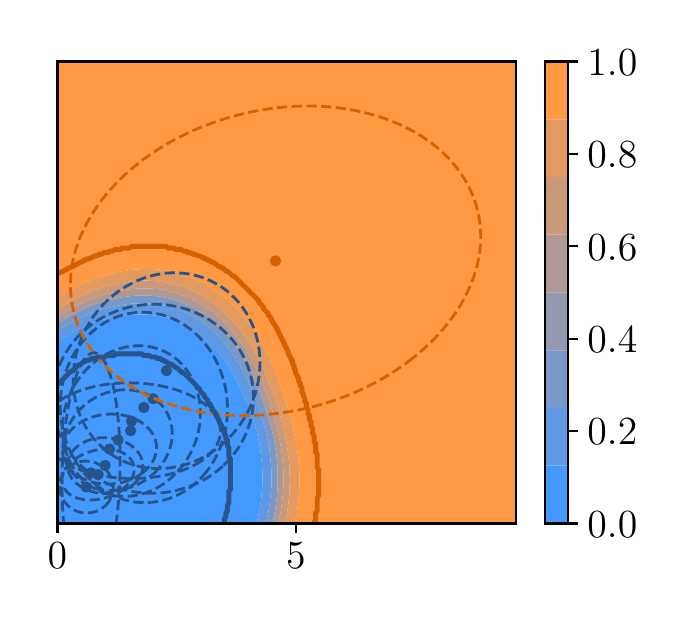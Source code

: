 \begingroup%
\makeatletter%
\begin{pgfpicture}%
\pgfpathrectangle{\pgfpointorigin}{\pgfqpoint{3.149in}{2.854in}}%
\pgfusepath{use as bounding box, clip}%
\begin{pgfscope}%
\pgfsetbuttcap%
\pgfsetmiterjoin%
\definecolor{currentfill}{rgb}{1.0,1.0,1.0}%
\pgfsetfillcolor{currentfill}%
\pgfsetlinewidth{0.0pt}%
\definecolor{currentstroke}{rgb}{1.0,1.0,1.0}%
\pgfsetstrokecolor{currentstroke}%
\pgfsetdash{}{0pt}%
\pgfpathmoveto{\pgfqpoint{0.0in}{0.0in}}%
\pgfpathlineto{\pgfqpoint{3.149in}{0.0in}}%
\pgfpathlineto{\pgfqpoint{3.149in}{2.854in}}%
\pgfpathlineto{\pgfqpoint{0.0in}{2.854in}}%
\pgfpathclose%
\pgfusepath{fill}%
\end{pgfscope}%
\begin{pgfscope}%
\pgfsetbuttcap%
\pgfsetmiterjoin%
\definecolor{currentfill}{rgb}{1.0,1.0,1.0}%
\pgfsetfillcolor{currentfill}%
\pgfsetlinewidth{0.0pt}%
\definecolor{currentstroke}{rgb}{0.0,0.0,0.0}%
\pgfsetstrokecolor{currentstroke}%
\pgfsetstrokeopacity{0.0}%
\pgfsetdash{}{0pt}%
\pgfpathmoveto{\pgfqpoint{0.149in}{0.375in}}%
\pgfpathlineto{\pgfqpoint{2.443in}{0.375in}}%
\pgfpathlineto{\pgfqpoint{2.443in}{2.685in}}%
\pgfpathlineto{\pgfqpoint{0.149in}{2.685in}}%
\pgfpathclose%
\pgfusepath{fill}%
\end{pgfscope}%
\begin{pgfscope}%
\pgfpathrectangle{\pgfqpoint{0.149in}{0.375in}}{\pgfqpoint{2.294in}{2.31in}}%
\pgfusepath{clip}%
\pgfsetbuttcap%
\pgfsetroundjoin%
\definecolor{currentfill}{rgb}{0.267,0.6,1.0}%
\pgfsetfillcolor{currentfill}%
\pgfsetlinewidth{0.0pt}%
\definecolor{currentstroke}{rgb}{0.0,0.0,0.0}%
\pgfsetstrokecolor{currentstroke}%
\pgfsetdash{}{0pt}%
\pgfpathmoveto{\pgfqpoint{0.157in}{0.375in}}%
\pgfpathlineto{\pgfqpoint{0.164in}{0.375in}}%
\pgfpathlineto{\pgfqpoint{0.172in}{0.375in}}%
\pgfpathlineto{\pgfqpoint{0.18in}{0.375in}}%
\pgfpathlineto{\pgfqpoint{0.187in}{0.375in}}%
\pgfpathlineto{\pgfqpoint{0.195in}{0.375in}}%
\pgfpathlineto{\pgfqpoint{0.203in}{0.375in}}%
\pgfpathlineto{\pgfqpoint{0.21in}{0.375in}}%
\pgfpathlineto{\pgfqpoint{0.218in}{0.375in}}%
\pgfpathlineto{\pgfqpoint{0.226in}{0.375in}}%
\pgfpathlineto{\pgfqpoint{0.233in}{0.375in}}%
\pgfpathlineto{\pgfqpoint{0.241in}{0.375in}}%
\pgfpathlineto{\pgfqpoint{0.249in}{0.375in}}%
\pgfpathlineto{\pgfqpoint{0.256in}{0.375in}}%
\pgfpathlineto{\pgfqpoint{0.264in}{0.375in}}%
\pgfpathlineto{\pgfqpoint{0.272in}{0.375in}}%
\pgfpathlineto{\pgfqpoint{0.279in}{0.375in}}%
\pgfpathlineto{\pgfqpoint{0.287in}{0.375in}}%
\pgfpathlineto{\pgfqpoint{0.295in}{0.375in}}%
\pgfpathlineto{\pgfqpoint{0.302in}{0.375in}}%
\pgfpathlineto{\pgfqpoint{0.31in}{0.375in}}%
\pgfpathlineto{\pgfqpoint{0.318in}{0.375in}}%
\pgfpathlineto{\pgfqpoint{0.325in}{0.375in}}%
\pgfpathlineto{\pgfqpoint{0.333in}{0.375in}}%
\pgfpathlineto{\pgfqpoint{0.341in}{0.375in}}%
\pgfpathlineto{\pgfqpoint{0.348in}{0.375in}}%
\pgfpathlineto{\pgfqpoint{0.356in}{0.375in}}%
\pgfpathlineto{\pgfqpoint{0.364in}{0.375in}}%
\pgfpathlineto{\pgfqpoint{0.371in}{0.375in}}%
\pgfpathlineto{\pgfqpoint{0.379in}{0.375in}}%
\pgfpathlineto{\pgfqpoint{0.387in}{0.375in}}%
\pgfpathlineto{\pgfqpoint{0.394in}{0.375in}}%
\pgfpathlineto{\pgfqpoint{0.402in}{0.375in}}%
\pgfpathlineto{\pgfqpoint{0.41in}{0.375in}}%
\pgfpathlineto{\pgfqpoint{0.417in}{0.375in}}%
\pgfpathlineto{\pgfqpoint{0.425in}{0.375in}}%
\pgfpathlineto{\pgfqpoint{0.433in}{0.375in}}%
\pgfpathlineto{\pgfqpoint{0.441in}{0.375in}}%
\pgfpathlineto{\pgfqpoint{0.448in}{0.375in}}%
\pgfpathlineto{\pgfqpoint{0.456in}{0.375in}}%
\pgfpathlineto{\pgfqpoint{0.464in}{0.375in}}%
\pgfpathlineto{\pgfqpoint{0.471in}{0.375in}}%
\pgfpathlineto{\pgfqpoint{0.479in}{0.375in}}%
\pgfpathlineto{\pgfqpoint{0.487in}{0.375in}}%
\pgfpathlineto{\pgfqpoint{0.494in}{0.375in}}%
\pgfpathlineto{\pgfqpoint{0.502in}{0.375in}}%
\pgfpathlineto{\pgfqpoint{0.51in}{0.375in}}%
\pgfpathlineto{\pgfqpoint{0.517in}{0.375in}}%
\pgfpathlineto{\pgfqpoint{0.525in}{0.375in}}%
\pgfpathlineto{\pgfqpoint{0.533in}{0.375in}}%
\pgfpathlineto{\pgfqpoint{0.54in}{0.375in}}%
\pgfpathlineto{\pgfqpoint{0.548in}{0.375in}}%
\pgfpathlineto{\pgfqpoint{0.556in}{0.375in}}%
\pgfpathlineto{\pgfqpoint{0.563in}{0.375in}}%
\pgfpathlineto{\pgfqpoint{0.571in}{0.375in}}%
\pgfpathlineto{\pgfqpoint{0.579in}{0.375in}}%
\pgfpathlineto{\pgfqpoint{0.586in}{0.375in}}%
\pgfpathlineto{\pgfqpoint{0.594in}{0.375in}}%
\pgfpathlineto{\pgfqpoint{0.602in}{0.375in}}%
\pgfpathlineto{\pgfqpoint{0.609in}{0.375in}}%
\pgfpathlineto{\pgfqpoint{0.617in}{0.375in}}%
\pgfpathlineto{\pgfqpoint{0.625in}{0.375in}}%
\pgfpathlineto{\pgfqpoint{0.632in}{0.375in}}%
\pgfpathlineto{\pgfqpoint{0.64in}{0.375in}}%
\pgfpathlineto{\pgfqpoint{0.648in}{0.375in}}%
\pgfpathlineto{\pgfqpoint{0.655in}{0.375in}}%
\pgfpathlineto{\pgfqpoint{0.663in}{0.375in}}%
\pgfpathlineto{\pgfqpoint{0.671in}{0.375in}}%
\pgfpathlineto{\pgfqpoint{0.678in}{0.375in}}%
\pgfpathlineto{\pgfqpoint{0.686in}{0.375in}}%
\pgfpathlineto{\pgfqpoint{0.694in}{0.375in}}%
\pgfpathlineto{\pgfqpoint{0.701in}{0.375in}}%
\pgfpathlineto{\pgfqpoint{0.709in}{0.375in}}%
\pgfpathlineto{\pgfqpoint{0.717in}{0.375in}}%
\pgfpathlineto{\pgfqpoint{0.724in}{0.375in}}%
\pgfpathlineto{\pgfqpoint{0.732in}{0.375in}}%
\pgfpathlineto{\pgfqpoint{0.74in}{0.375in}}%
\pgfpathlineto{\pgfqpoint{0.747in}{0.375in}}%
\pgfpathlineto{\pgfqpoint{0.755in}{0.375in}}%
\pgfpathlineto{\pgfqpoint{0.763in}{0.375in}}%
\pgfpathlineto{\pgfqpoint{0.77in}{0.375in}}%
\pgfpathlineto{\pgfqpoint{0.778in}{0.375in}}%
\pgfpathlineto{\pgfqpoint{0.786in}{0.375in}}%
\pgfpathlineto{\pgfqpoint{0.793in}{0.375in}}%
\pgfpathlineto{\pgfqpoint{0.801in}{0.375in}}%
\pgfpathlineto{\pgfqpoint{0.809in}{0.375in}}%
\pgfpathlineto{\pgfqpoint{0.816in}{0.375in}}%
\pgfpathlineto{\pgfqpoint{0.824in}{0.375in}}%
\pgfpathlineto{\pgfqpoint{0.832in}{0.375in}}%
\pgfpathlineto{\pgfqpoint{0.839in}{0.375in}}%
\pgfpathlineto{\pgfqpoint{0.847in}{0.375in}}%
\pgfpathlineto{\pgfqpoint{0.855in}{0.375in}}%
\pgfpathlineto{\pgfqpoint{0.862in}{0.375in}}%
\pgfpathlineto{\pgfqpoint{0.87in}{0.375in}}%
\pgfpathlineto{\pgfqpoint{0.878in}{0.375in}}%
\pgfpathlineto{\pgfqpoint{0.885in}{0.375in}}%
\pgfpathlineto{\pgfqpoint{0.893in}{0.375in}}%
\pgfpathlineto{\pgfqpoint{0.901in}{0.375in}}%
\pgfpathlineto{\pgfqpoint{0.909in}{0.375in}}%
\pgfpathlineto{\pgfqpoint{0.916in}{0.375in}}%
\pgfpathlineto{\pgfqpoint{0.924in}{0.375in}}%
\pgfpathlineto{\pgfqpoint{0.932in}{0.375in}}%
\pgfpathlineto{\pgfqpoint{0.939in}{0.375in}}%
\pgfpathlineto{\pgfqpoint{0.947in}{0.375in}}%
\pgfpathlineto{\pgfqpoint{0.955in}{0.375in}}%
\pgfpathlineto{\pgfqpoint{0.962in}{0.375in}}%
\pgfpathlineto{\pgfqpoint{0.97in}{0.375in}}%
\pgfpathlineto{\pgfqpoint{0.978in}{0.375in}}%
\pgfpathlineto{\pgfqpoint{0.985in}{0.375in}}%
\pgfpathlineto{\pgfqpoint{0.993in}{0.375in}}%
\pgfpathlineto{\pgfqpoint{1.001in}{0.375in}}%
\pgfpathlineto{\pgfqpoint{1.008in}{0.375in}}%
\pgfpathlineto{\pgfqpoint{1.016in}{0.375in}}%
\pgfpathlineto{\pgfqpoint{1.024in}{0.375in}}%
\pgfpathlineto{\pgfqpoint{1.031in}{0.375in}}%
\pgfpathlineto{\pgfqpoint{1.039in}{0.375in}}%
\pgfpathlineto{\pgfqpoint{1.047in}{0.375in}}%
\pgfpathlineto{\pgfqpoint{1.054in}{0.375in}}%
\pgfpathlineto{\pgfqpoint{1.062in}{0.375in}}%
\pgfpathlineto{\pgfqpoint{1.07in}{0.375in}}%
\pgfpathlineto{\pgfqpoint{1.077in}{0.375in}}%
\pgfpathlineto{\pgfqpoint{1.085in}{0.375in}}%
\pgfpathlineto{\pgfqpoint{1.093in}{0.375in}}%
\pgfpathlineto{\pgfqpoint{1.1in}{0.375in}}%
\pgfpathlineto{\pgfqpoint{1.108in}{0.375in}}%
\pgfpathlineto{\pgfqpoint{1.116in}{0.375in}}%
\pgfpathlineto{\pgfqpoint{1.123in}{0.375in}}%
\pgfpathlineto{\pgfqpoint{1.131in}{0.375in}}%
\pgfpathlineto{\pgfqpoint{1.139in}{0.375in}}%
\pgfpathlineto{\pgfqpoint{1.144in}{0.375in}}%
\pgfpathlineto{\pgfqpoint{1.146in}{0.383in}}%
\pgfpathlineto{\pgfqpoint{1.146in}{0.384in}}%
\pgfpathlineto{\pgfqpoint{1.148in}{0.39in}}%
\pgfpathlineto{\pgfqpoint{1.15in}{0.398in}}%
\pgfpathlineto{\pgfqpoint{1.152in}{0.406in}}%
\pgfpathlineto{\pgfqpoint{1.153in}{0.414in}}%
\pgfpathlineto{\pgfqpoint{1.154in}{0.417in}}%
\pgfpathlineto{\pgfqpoint{1.155in}{0.421in}}%
\pgfpathlineto{\pgfqpoint{1.157in}{0.429in}}%
\pgfpathlineto{\pgfqpoint{1.158in}{0.437in}}%
\pgfpathlineto{\pgfqpoint{1.16in}{0.445in}}%
\pgfpathlineto{\pgfqpoint{1.161in}{0.452in}}%
\pgfpathlineto{\pgfqpoint{1.162in}{0.457in}}%
\pgfpathlineto{\pgfqpoint{1.162in}{0.46in}}%
\pgfpathlineto{\pgfqpoint{1.163in}{0.468in}}%
\pgfpathlineto{\pgfqpoint{1.165in}{0.475in}}%
\pgfpathlineto{\pgfqpoint{1.166in}{0.483in}}%
\pgfpathlineto{\pgfqpoint{1.167in}{0.491in}}%
\pgfpathlineto{\pgfqpoint{1.168in}{0.499in}}%
\pgfpathlineto{\pgfqpoint{1.168in}{0.506in}}%
\pgfpathlineto{\pgfqpoint{1.169in}{0.514in}}%
\pgfpathlineto{\pgfqpoint{1.169in}{0.515in}}%
\pgfpathlineto{\pgfqpoint{1.17in}{0.522in}}%
\pgfpathlineto{\pgfqpoint{1.171in}{0.53in}}%
\pgfpathlineto{\pgfqpoint{1.171in}{0.537in}}%
\pgfpathlineto{\pgfqpoint{1.172in}{0.545in}}%
\pgfpathlineto{\pgfqpoint{1.172in}{0.553in}}%
\pgfpathlineto{\pgfqpoint{1.173in}{0.56in}}%
\pgfpathlineto{\pgfqpoint{1.173in}{0.568in}}%
\pgfpathlineto{\pgfqpoint{1.173in}{0.576in}}%
\pgfpathlineto{\pgfqpoint{1.173in}{0.584in}}%
\pgfpathlineto{\pgfqpoint{1.173in}{0.591in}}%
\pgfpathlineto{\pgfqpoint{1.174in}{0.599in}}%
\pgfpathlineto{\pgfqpoint{1.174in}{0.607in}}%
\pgfpathlineto{\pgfqpoint{1.173in}{0.614in}}%
\pgfpathlineto{\pgfqpoint{1.173in}{0.622in}}%
\pgfpathlineto{\pgfqpoint{1.173in}{0.63in}}%
\pgfpathlineto{\pgfqpoint{1.173in}{0.638in}}%
\pgfpathlineto{\pgfqpoint{1.173in}{0.645in}}%
\pgfpathlineto{\pgfqpoint{1.172in}{0.653in}}%
\pgfpathlineto{\pgfqpoint{1.172in}{0.661in}}%
\pgfpathlineto{\pgfqpoint{1.172in}{0.669in}}%
\pgfpathlineto{\pgfqpoint{1.171in}{0.676in}}%
\pgfpathlineto{\pgfqpoint{1.17in}{0.684in}}%
\pgfpathlineto{\pgfqpoint{1.17in}{0.692in}}%
\pgfpathlineto{\pgfqpoint{1.169in}{0.697in}}%
\pgfpathlineto{\pgfqpoint{1.169in}{0.699in}}%
\pgfpathlineto{\pgfqpoint{1.168in}{0.707in}}%
\pgfpathlineto{\pgfqpoint{1.167in}{0.715in}}%
\pgfpathlineto{\pgfqpoint{1.166in}{0.723in}}%
\pgfpathlineto{\pgfqpoint{1.165in}{0.73in}}%
\pgfpathlineto{\pgfqpoint{1.164in}{0.738in}}%
\pgfpathlineto{\pgfqpoint{1.163in}{0.746in}}%
\pgfpathlineto{\pgfqpoint{1.162in}{0.754in}}%
\pgfpathlineto{\pgfqpoint{1.162in}{0.756in}}%
\pgfpathlineto{\pgfqpoint{1.161in}{0.761in}}%
\pgfpathlineto{\pgfqpoint{1.159in}{0.769in}}%
\pgfpathlineto{\pgfqpoint{1.158in}{0.777in}}%
\pgfpathlineto{\pgfqpoint{1.156in}{0.784in}}%
\pgfpathlineto{\pgfqpoint{1.155in}{0.792in}}%
\pgfpathlineto{\pgfqpoint{1.154in}{0.796in}}%
\pgfpathlineto{\pgfqpoint{1.153in}{0.8in}}%
\pgfpathlineto{\pgfqpoint{1.151in}{0.808in}}%
\pgfpathlineto{\pgfqpoint{1.149in}{0.815in}}%
\pgfpathlineto{\pgfqpoint{1.148in}{0.823in}}%
\pgfpathlineto{\pgfqpoint{1.146in}{0.828in}}%
\pgfpathlineto{\pgfqpoint{1.146in}{0.831in}}%
\pgfpathlineto{\pgfqpoint{1.143in}{0.839in}}%
\pgfpathlineto{\pgfqpoint{1.141in}{0.846in}}%
\pgfpathlineto{\pgfqpoint{1.139in}{0.854in}}%
\pgfpathlineto{\pgfqpoint{1.139in}{0.856in}}%
\pgfpathlineto{\pgfqpoint{1.137in}{0.862in}}%
\pgfpathlineto{\pgfqpoint{1.135in}{0.869in}}%
\pgfpathlineto{\pgfqpoint{1.132in}{0.877in}}%
\pgfpathlineto{\pgfqpoint{1.131in}{0.881in}}%
\pgfpathlineto{\pgfqpoint{1.13in}{0.885in}}%
\pgfpathlineto{\pgfqpoint{1.127in}{0.893in}}%
\pgfpathlineto{\pgfqpoint{1.125in}{0.9in}}%
\pgfpathlineto{\pgfqpoint{1.123in}{0.905in}}%
\pgfpathlineto{\pgfqpoint{1.122in}{0.908in}}%
\pgfpathlineto{\pgfqpoint{1.119in}{0.916in}}%
\pgfpathlineto{\pgfqpoint{1.117in}{0.924in}}%
\pgfpathlineto{\pgfqpoint{1.116in}{0.927in}}%
\pgfpathlineto{\pgfqpoint{1.114in}{0.931in}}%
\pgfpathlineto{\pgfqpoint{1.111in}{0.939in}}%
\pgfpathlineto{\pgfqpoint{1.108in}{0.947in}}%
\pgfpathlineto{\pgfqpoint{1.108in}{0.948in}}%
\pgfpathlineto{\pgfqpoint{1.105in}{0.954in}}%
\pgfpathlineto{\pgfqpoint{1.103in}{0.962in}}%
\pgfpathlineto{\pgfqpoint{1.1in}{0.968in}}%
\pgfpathlineto{\pgfqpoint{1.1in}{0.97in}}%
\pgfpathlineto{\pgfqpoint{1.096in}{0.978in}}%
\pgfpathlineto{\pgfqpoint{1.093in}{0.985in}}%
\pgfpathlineto{\pgfqpoint{1.093in}{0.987in}}%
\pgfpathlineto{\pgfqpoint{1.09in}{0.993in}}%
\pgfpathlineto{\pgfqpoint{1.087in}{1.001in}}%
\pgfpathlineto{\pgfqpoint{1.085in}{1.006in}}%
\pgfpathlineto{\pgfqpoint{1.084in}{1.009in}}%
\pgfpathlineto{\pgfqpoint{1.08in}{1.016in}}%
\pgfpathlineto{\pgfqpoint{1.077in}{1.023in}}%
\pgfpathlineto{\pgfqpoint{1.077in}{1.024in}}%
\pgfpathlineto{\pgfqpoint{1.074in}{1.032in}}%
\pgfpathlineto{\pgfqpoint{1.07in}{1.039in}}%
\pgfpathlineto{\pgfqpoint{1.07in}{1.04in}}%
\pgfpathlineto{\pgfqpoint{1.066in}{1.047in}}%
\pgfpathlineto{\pgfqpoint{1.063in}{1.055in}}%
\pgfpathlineto{\pgfqpoint{1.062in}{1.057in}}%
\pgfpathlineto{\pgfqpoint{1.059in}{1.063in}}%
\pgfpathlineto{\pgfqpoint{1.055in}{1.07in}}%
\pgfpathlineto{\pgfqpoint{1.054in}{1.072in}}%
\pgfpathlineto{\pgfqpoint{1.051in}{1.078in}}%
\pgfpathlineto{\pgfqpoint{1.047in}{1.086in}}%
\pgfpathlineto{\pgfqpoint{1.047in}{1.087in}}%
\pgfpathlineto{\pgfqpoint{1.043in}{1.093in}}%
\pgfpathlineto{\pgfqpoint{1.039in}{1.101in}}%
\pgfpathlineto{\pgfqpoint{1.039in}{1.102in}}%
\pgfpathlineto{\pgfqpoint{1.035in}{1.109in}}%
\pgfpathlineto{\pgfqpoint{1.031in}{1.115in}}%
\pgfpathlineto{\pgfqpoint{1.031in}{1.117in}}%
\pgfpathlineto{\pgfqpoint{1.026in}{1.124in}}%
\pgfpathlineto{\pgfqpoint{1.024in}{1.129in}}%
\pgfpathlineto{\pgfqpoint{1.021in}{1.132in}}%
\pgfpathlineto{\pgfqpoint{1.017in}{1.14in}}%
\pgfpathlineto{\pgfqpoint{1.016in}{1.141in}}%
\pgfpathlineto{\pgfqpoint{1.012in}{1.148in}}%
\pgfpathlineto{\pgfqpoint{1.008in}{1.154in}}%
\pgfpathlineto{\pgfqpoint{1.007in}{1.155in}}%
\pgfpathlineto{\pgfqpoint{1.002in}{1.163in}}%
\pgfpathlineto{\pgfqpoint{1.001in}{1.165in}}%
\pgfpathlineto{\pgfqpoint{0.997in}{1.171in}}%
\pgfpathlineto{\pgfqpoint{0.993in}{1.177in}}%
\pgfpathlineto{\pgfqpoint{0.992in}{1.178in}}%
\pgfpathlineto{\pgfqpoint{0.986in}{1.186in}}%
\pgfpathlineto{\pgfqpoint{0.985in}{1.188in}}%
\pgfpathlineto{\pgfqpoint{0.981in}{1.194in}}%
\pgfpathlineto{\pgfqpoint{0.978in}{1.198in}}%
\pgfpathlineto{\pgfqpoint{0.975in}{1.202in}}%
\pgfpathlineto{\pgfqpoint{0.97in}{1.208in}}%
\pgfpathlineto{\pgfqpoint{0.969in}{1.209in}}%
\pgfpathlineto{\pgfqpoint{0.963in}{1.217in}}%
\pgfpathlineto{\pgfqpoint{0.962in}{1.218in}}%
\pgfpathlineto{\pgfqpoint{0.957in}{1.225in}}%
\pgfpathlineto{\pgfqpoint{0.955in}{1.227in}}%
\pgfpathlineto{\pgfqpoint{0.95in}{1.233in}}%
\pgfpathlineto{\pgfqpoint{0.947in}{1.237in}}%
\pgfpathlineto{\pgfqpoint{0.944in}{1.24in}}%
\pgfpathlineto{\pgfqpoint{0.939in}{1.245in}}%
\pgfpathlineto{\pgfqpoint{0.937in}{1.248in}}%
\pgfpathlineto{\pgfqpoint{0.932in}{1.254in}}%
\pgfpathlineto{\pgfqpoint{0.93in}{1.256in}}%
\pgfpathlineto{\pgfqpoint{0.924in}{1.262in}}%
\pgfpathlineto{\pgfqpoint{0.922in}{1.263in}}%
\pgfpathlineto{\pgfqpoint{0.916in}{1.27in}}%
\pgfpathlineto{\pgfqpoint{0.915in}{1.271in}}%
\pgfpathlineto{\pgfqpoint{0.909in}{1.277in}}%
\pgfpathlineto{\pgfqpoint{0.907in}{1.279in}}%
\pgfpathlineto{\pgfqpoint{0.901in}{1.284in}}%
\pgfpathlineto{\pgfqpoint{0.898in}{1.287in}}%
\pgfpathlineto{\pgfqpoint{0.893in}{1.291in}}%
\pgfpathlineto{\pgfqpoint{0.89in}{1.294in}}%
\pgfpathlineto{\pgfqpoint{0.885in}{1.298in}}%
\pgfpathlineto{\pgfqpoint{0.881in}{1.302in}}%
\pgfpathlineto{\pgfqpoint{0.878in}{1.305in}}%
\pgfpathlineto{\pgfqpoint{0.872in}{1.31in}}%
\pgfpathlineto{\pgfqpoint{0.87in}{1.311in}}%
\pgfpathlineto{\pgfqpoint{0.862in}{1.317in}}%
\pgfpathlineto{\pgfqpoint{0.862in}{1.318in}}%
\pgfpathlineto{\pgfqpoint{0.855in}{1.323in}}%
\pgfpathlineto{\pgfqpoint{0.852in}{1.325in}}%
\pgfpathlineto{\pgfqpoint{0.847in}{1.328in}}%
\pgfpathlineto{\pgfqpoint{0.841in}{1.333in}}%
\pgfpathlineto{\pgfqpoint{0.839in}{1.334in}}%
\pgfpathlineto{\pgfqpoint{0.832in}{1.339in}}%
\pgfpathlineto{\pgfqpoint{0.829in}{1.341in}}%
\pgfpathlineto{\pgfqpoint{0.824in}{1.344in}}%
\pgfpathlineto{\pgfqpoint{0.817in}{1.348in}}%
\pgfpathlineto{\pgfqpoint{0.816in}{1.349in}}%
\pgfpathlineto{\pgfqpoint{0.809in}{1.353in}}%
\pgfpathlineto{\pgfqpoint{0.804in}{1.356in}}%
\pgfpathlineto{\pgfqpoint{0.801in}{1.358in}}%
\pgfpathlineto{\pgfqpoint{0.793in}{1.362in}}%
\pgfpathlineto{\pgfqpoint{0.79in}{1.364in}}%
\pgfpathlineto{\pgfqpoint{0.786in}{1.366in}}%
\pgfpathlineto{\pgfqpoint{0.778in}{1.37in}}%
\pgfpathlineto{\pgfqpoint{0.775in}{1.372in}}%
\pgfpathlineto{\pgfqpoint{0.77in}{1.374in}}%
\pgfpathlineto{\pgfqpoint{0.763in}{1.377in}}%
\pgfpathlineto{\pgfqpoint{0.758in}{1.379in}}%
\pgfpathlineto{\pgfqpoint{0.755in}{1.381in}}%
\pgfpathlineto{\pgfqpoint{0.747in}{1.384in}}%
\pgfpathlineto{\pgfqpoint{0.74in}{1.387in}}%
\pgfpathlineto{\pgfqpoint{0.74in}{1.387in}}%
\pgfpathlineto{\pgfqpoint{0.732in}{1.39in}}%
\pgfpathlineto{\pgfqpoint{0.724in}{1.393in}}%
\pgfpathlineto{\pgfqpoint{0.719in}{1.395in}}%
\pgfpathlineto{\pgfqpoint{0.717in}{1.396in}}%
\pgfpathlineto{\pgfqpoint{0.709in}{1.398in}}%
\pgfpathlineto{\pgfqpoint{0.701in}{1.4in}}%
\pgfpathlineto{\pgfqpoint{0.694in}{1.403in}}%
\pgfpathlineto{\pgfqpoint{0.694in}{1.403in}}%
\pgfpathlineto{\pgfqpoint{0.686in}{1.405in}}%
\pgfpathlineto{\pgfqpoint{0.678in}{1.406in}}%
\pgfpathlineto{\pgfqpoint{0.671in}{1.408in}}%
\pgfpathlineto{\pgfqpoint{0.663in}{1.41in}}%
\pgfpathlineto{\pgfqpoint{0.662in}{1.41in}}%
\pgfpathlineto{\pgfqpoint{0.655in}{1.412in}}%
\pgfpathlineto{\pgfqpoint{0.648in}{1.413in}}%
\pgfpathlineto{\pgfqpoint{0.64in}{1.414in}}%
\pgfpathlineto{\pgfqpoint{0.632in}{1.415in}}%
\pgfpathlineto{\pgfqpoint{0.625in}{1.416in}}%
\pgfpathlineto{\pgfqpoint{0.617in}{1.417in}}%
\pgfpathlineto{\pgfqpoint{0.611in}{1.418in}}%
\pgfpathlineto{\pgfqpoint{0.609in}{1.418in}}%
\pgfpathlineto{\pgfqpoint{0.602in}{1.419in}}%
\pgfpathlineto{\pgfqpoint{0.594in}{1.419in}}%
\pgfpathlineto{\pgfqpoint{0.586in}{1.42in}}%
\pgfpathlineto{\pgfqpoint{0.579in}{1.42in}}%
\pgfpathlineto{\pgfqpoint{0.571in}{1.42in}}%
\pgfpathlineto{\pgfqpoint{0.563in}{1.42in}}%
\pgfpathlineto{\pgfqpoint{0.556in}{1.42in}}%
\pgfpathlineto{\pgfqpoint{0.548in}{1.42in}}%
\pgfpathlineto{\pgfqpoint{0.54in}{1.42in}}%
\pgfpathlineto{\pgfqpoint{0.533in}{1.42in}}%
\pgfpathlineto{\pgfqpoint{0.525in}{1.419in}}%
\pgfpathlineto{\pgfqpoint{0.517in}{1.419in}}%
\pgfpathlineto{\pgfqpoint{0.51in}{1.418in}}%
\pgfpathlineto{\pgfqpoint{0.506in}{1.418in}}%
\pgfpathlineto{\pgfqpoint{0.502in}{1.418in}}%
\pgfpathlineto{\pgfqpoint{0.494in}{1.417in}}%
\pgfpathlineto{\pgfqpoint{0.487in}{1.416in}}%
\pgfpathlineto{\pgfqpoint{0.479in}{1.415in}}%
\pgfpathlineto{\pgfqpoint{0.471in}{1.414in}}%
\pgfpathlineto{\pgfqpoint{0.464in}{1.412in}}%
\pgfpathlineto{\pgfqpoint{0.456in}{1.411in}}%
\pgfpathlineto{\pgfqpoint{0.451in}{1.41in}}%
\pgfpathlineto{\pgfqpoint{0.448in}{1.41in}}%
\pgfpathlineto{\pgfqpoint{0.441in}{1.408in}}%
\pgfpathlineto{\pgfqpoint{0.433in}{1.407in}}%
\pgfpathlineto{\pgfqpoint{0.425in}{1.405in}}%
\pgfpathlineto{\pgfqpoint{0.417in}{1.403in}}%
\pgfpathlineto{\pgfqpoint{0.415in}{1.403in}}%
\pgfpathlineto{\pgfqpoint{0.41in}{1.401in}}%
\pgfpathlineto{\pgfqpoint{0.402in}{1.4in}}%
\pgfpathlineto{\pgfqpoint{0.394in}{1.398in}}%
\pgfpathlineto{\pgfqpoint{0.387in}{1.396in}}%
\pgfpathlineto{\pgfqpoint{0.383in}{1.395in}}%
\pgfpathlineto{\pgfqpoint{0.379in}{1.394in}}%
\pgfpathlineto{\pgfqpoint{0.371in}{1.392in}}%
\pgfpathlineto{\pgfqpoint{0.364in}{1.39in}}%
\pgfpathlineto{\pgfqpoint{0.356in}{1.388in}}%
\pgfpathlineto{\pgfqpoint{0.354in}{1.387in}}%
\pgfpathlineto{\pgfqpoint{0.348in}{1.385in}}%
\pgfpathlineto{\pgfqpoint{0.341in}{1.383in}}%
\pgfpathlineto{\pgfqpoint{0.333in}{1.381in}}%
\pgfpathlineto{\pgfqpoint{0.329in}{1.379in}}%
\pgfpathlineto{\pgfqpoint{0.325in}{1.378in}}%
\pgfpathlineto{\pgfqpoint{0.318in}{1.376in}}%
\pgfpathlineto{\pgfqpoint{0.31in}{1.373in}}%
\pgfpathlineto{\pgfqpoint{0.307in}{1.372in}}%
\pgfpathlineto{\pgfqpoint{0.302in}{1.37in}}%
\pgfpathlineto{\pgfqpoint{0.295in}{1.366in}}%
\pgfpathlineto{\pgfqpoint{0.289in}{1.364in}}%
\pgfpathlineto{\pgfqpoint{0.287in}{1.363in}}%
\pgfpathlineto{\pgfqpoint{0.279in}{1.359in}}%
\pgfpathlineto{\pgfqpoint{0.273in}{1.356in}}%
\pgfpathlineto{\pgfqpoint{0.272in}{1.356in}}%
\pgfpathlineto{\pgfqpoint{0.264in}{1.352in}}%
\pgfpathlineto{\pgfqpoint{0.258in}{1.348in}}%
\pgfpathlineto{\pgfqpoint{0.256in}{1.348in}}%
\pgfpathlineto{\pgfqpoint{0.249in}{1.343in}}%
\pgfpathlineto{\pgfqpoint{0.244in}{1.341in}}%
\pgfpathlineto{\pgfqpoint{0.241in}{1.339in}}%
\pgfpathlineto{\pgfqpoint{0.233in}{1.334in}}%
\pgfpathlineto{\pgfqpoint{0.231in}{1.333in}}%
\pgfpathlineto{\pgfqpoint{0.226in}{1.33in}}%
\pgfpathlineto{\pgfqpoint{0.219in}{1.325in}}%
\pgfpathlineto{\pgfqpoint{0.218in}{1.325in}}%
\pgfpathlineto{\pgfqpoint{0.21in}{1.32in}}%
\pgfpathlineto{\pgfqpoint{0.206in}{1.318in}}%
\pgfpathlineto{\pgfqpoint{0.203in}{1.315in}}%
\pgfpathlineto{\pgfqpoint{0.195in}{1.31in}}%
\pgfpathlineto{\pgfqpoint{0.194in}{1.31in}}%
\pgfpathlineto{\pgfqpoint{0.187in}{1.305in}}%
\pgfpathlineto{\pgfqpoint{0.182in}{1.302in}}%
\pgfpathlineto{\pgfqpoint{0.18in}{1.3in}}%
\pgfpathlineto{\pgfqpoint{0.172in}{1.295in}}%
\pgfpathlineto{\pgfqpoint{0.17in}{1.294in}}%
\pgfpathlineto{\pgfqpoint{0.164in}{1.29in}}%
\pgfpathlineto{\pgfqpoint{0.159in}{1.287in}}%
\pgfpathlineto{\pgfqpoint{0.157in}{1.285in}}%
\pgfpathlineto{\pgfqpoint{0.149in}{1.28in}}%
\pgfpathlineto{\pgfqpoint{0.149in}{1.279in}}%
\pgfpathlineto{\pgfqpoint{0.149in}{1.271in}}%
\pgfpathlineto{\pgfqpoint{0.149in}{1.263in}}%
\pgfpathlineto{\pgfqpoint{0.149in}{1.256in}}%
\pgfpathlineto{\pgfqpoint{0.149in}{1.248in}}%
\pgfpathlineto{\pgfqpoint{0.149in}{1.24in}}%
\pgfpathlineto{\pgfqpoint{0.149in}{1.233in}}%
\pgfpathlineto{\pgfqpoint{0.149in}{1.225in}}%
\pgfpathlineto{\pgfqpoint{0.149in}{1.217in}}%
\pgfpathlineto{\pgfqpoint{0.149in}{1.209in}}%
\pgfpathlineto{\pgfqpoint{0.149in}{1.202in}}%
\pgfpathlineto{\pgfqpoint{0.149in}{1.194in}}%
\pgfpathlineto{\pgfqpoint{0.149in}{1.186in}}%
\pgfpathlineto{\pgfqpoint{0.149in}{1.178in}}%
\pgfpathlineto{\pgfqpoint{0.149in}{1.171in}}%
\pgfpathlineto{\pgfqpoint{0.149in}{1.163in}}%
\pgfpathlineto{\pgfqpoint{0.149in}{1.155in}}%
\pgfpathlineto{\pgfqpoint{0.149in}{1.148in}}%
\pgfpathlineto{\pgfqpoint{0.149in}{1.14in}}%
\pgfpathlineto{\pgfqpoint{0.149in}{1.132in}}%
\pgfpathlineto{\pgfqpoint{0.149in}{1.124in}}%
\pgfpathlineto{\pgfqpoint{0.149in}{1.117in}}%
\pgfpathlineto{\pgfqpoint{0.149in}{1.109in}}%
\pgfpathlineto{\pgfqpoint{0.149in}{1.101in}}%
\pgfpathlineto{\pgfqpoint{0.149in}{1.093in}}%
\pgfpathlineto{\pgfqpoint{0.149in}{1.086in}}%
\pgfpathlineto{\pgfqpoint{0.149in}{1.078in}}%
\pgfpathlineto{\pgfqpoint{0.149in}{1.07in}}%
\pgfpathlineto{\pgfqpoint{0.149in}{1.063in}}%
\pgfpathlineto{\pgfqpoint{0.149in}{1.055in}}%
\pgfpathlineto{\pgfqpoint{0.149in}{1.047in}}%
\pgfpathlineto{\pgfqpoint{0.149in}{1.039in}}%
\pgfpathlineto{\pgfqpoint{0.149in}{1.032in}}%
\pgfpathlineto{\pgfqpoint{0.149in}{1.024in}}%
\pgfpathlineto{\pgfqpoint{0.149in}{1.016in}}%
\pgfpathlineto{\pgfqpoint{0.149in}{1.009in}}%
\pgfpathlineto{\pgfqpoint{0.149in}{1.001in}}%
\pgfpathlineto{\pgfqpoint{0.149in}{0.993in}}%
\pgfpathlineto{\pgfqpoint{0.149in}{0.985in}}%
\pgfpathlineto{\pgfqpoint{0.149in}{0.978in}}%
\pgfpathlineto{\pgfqpoint{0.149in}{0.97in}}%
\pgfpathlineto{\pgfqpoint{0.149in}{0.962in}}%
\pgfpathlineto{\pgfqpoint{0.149in}{0.954in}}%
\pgfpathlineto{\pgfqpoint{0.149in}{0.947in}}%
\pgfpathlineto{\pgfqpoint{0.149in}{0.939in}}%
\pgfpathlineto{\pgfqpoint{0.149in}{0.931in}}%
\pgfpathlineto{\pgfqpoint{0.149in}{0.924in}}%
\pgfpathlineto{\pgfqpoint{0.149in}{0.916in}}%
\pgfpathlineto{\pgfqpoint{0.149in}{0.908in}}%
\pgfpathlineto{\pgfqpoint{0.149in}{0.9in}}%
\pgfpathlineto{\pgfqpoint{0.149in}{0.893in}}%
\pgfpathlineto{\pgfqpoint{0.149in}{0.885in}}%
\pgfpathlineto{\pgfqpoint{0.149in}{0.877in}}%
\pgfpathlineto{\pgfqpoint{0.149in}{0.869in}}%
\pgfpathlineto{\pgfqpoint{0.149in}{0.862in}}%
\pgfpathlineto{\pgfqpoint{0.149in}{0.854in}}%
\pgfpathlineto{\pgfqpoint{0.149in}{0.846in}}%
\pgfpathlineto{\pgfqpoint{0.149in}{0.839in}}%
\pgfpathlineto{\pgfqpoint{0.149in}{0.831in}}%
\pgfpathlineto{\pgfqpoint{0.149in}{0.823in}}%
\pgfpathlineto{\pgfqpoint{0.149in}{0.815in}}%
\pgfpathlineto{\pgfqpoint{0.149in}{0.808in}}%
\pgfpathlineto{\pgfqpoint{0.149in}{0.8in}}%
\pgfpathlineto{\pgfqpoint{0.149in}{0.792in}}%
\pgfpathlineto{\pgfqpoint{0.149in}{0.784in}}%
\pgfpathlineto{\pgfqpoint{0.149in}{0.777in}}%
\pgfpathlineto{\pgfqpoint{0.149in}{0.769in}}%
\pgfpathlineto{\pgfqpoint{0.149in}{0.761in}}%
\pgfpathlineto{\pgfqpoint{0.149in}{0.754in}}%
\pgfpathlineto{\pgfqpoint{0.149in}{0.746in}}%
\pgfpathlineto{\pgfqpoint{0.149in}{0.738in}}%
\pgfpathlineto{\pgfqpoint{0.149in}{0.73in}}%
\pgfpathlineto{\pgfqpoint{0.149in}{0.723in}}%
\pgfpathlineto{\pgfqpoint{0.149in}{0.715in}}%
\pgfpathlineto{\pgfqpoint{0.149in}{0.707in}}%
\pgfpathlineto{\pgfqpoint{0.149in}{0.699in}}%
\pgfpathlineto{\pgfqpoint{0.149in}{0.692in}}%
\pgfpathlineto{\pgfqpoint{0.149in}{0.684in}}%
\pgfpathlineto{\pgfqpoint{0.149in}{0.676in}}%
\pgfpathlineto{\pgfqpoint{0.149in}{0.669in}}%
\pgfpathlineto{\pgfqpoint{0.149in}{0.661in}}%
\pgfpathlineto{\pgfqpoint{0.149in}{0.653in}}%
\pgfpathlineto{\pgfqpoint{0.149in}{0.645in}}%
\pgfpathlineto{\pgfqpoint{0.149in}{0.638in}}%
\pgfpathlineto{\pgfqpoint{0.149in}{0.63in}}%
\pgfpathlineto{\pgfqpoint{0.149in}{0.622in}}%
\pgfpathlineto{\pgfqpoint{0.149in}{0.614in}}%
\pgfpathlineto{\pgfqpoint{0.149in}{0.607in}}%
\pgfpathlineto{\pgfqpoint{0.149in}{0.599in}}%
\pgfpathlineto{\pgfqpoint{0.149in}{0.591in}}%
\pgfpathlineto{\pgfqpoint{0.149in}{0.584in}}%
\pgfpathlineto{\pgfqpoint{0.149in}{0.576in}}%
\pgfpathlineto{\pgfqpoint{0.149in}{0.568in}}%
\pgfpathlineto{\pgfqpoint{0.149in}{0.56in}}%
\pgfpathlineto{\pgfqpoint{0.149in}{0.553in}}%
\pgfpathlineto{\pgfqpoint{0.149in}{0.545in}}%
\pgfpathlineto{\pgfqpoint{0.149in}{0.537in}}%
\pgfpathlineto{\pgfqpoint{0.149in}{0.53in}}%
\pgfpathlineto{\pgfqpoint{0.149in}{0.522in}}%
\pgfpathlineto{\pgfqpoint{0.149in}{0.514in}}%
\pgfpathlineto{\pgfqpoint{0.149in}{0.506in}}%
\pgfpathlineto{\pgfqpoint{0.149in}{0.499in}}%
\pgfpathlineto{\pgfqpoint{0.149in}{0.491in}}%
\pgfpathlineto{\pgfqpoint{0.149in}{0.483in}}%
\pgfpathlineto{\pgfqpoint{0.149in}{0.475in}}%
\pgfpathlineto{\pgfqpoint{0.149in}{0.468in}}%
\pgfpathlineto{\pgfqpoint{0.149in}{0.46in}}%
\pgfpathlineto{\pgfqpoint{0.149in}{0.452in}}%
\pgfpathlineto{\pgfqpoint{0.149in}{0.445in}}%
\pgfpathlineto{\pgfqpoint{0.149in}{0.437in}}%
\pgfpathlineto{\pgfqpoint{0.149in}{0.429in}}%
\pgfpathlineto{\pgfqpoint{0.149in}{0.421in}}%
\pgfpathlineto{\pgfqpoint{0.149in}{0.414in}}%
\pgfpathlineto{\pgfqpoint{0.149in}{0.406in}}%
\pgfpathlineto{\pgfqpoint{0.149in}{0.398in}}%
\pgfpathlineto{\pgfqpoint{0.149in}{0.39in}}%
\pgfpathlineto{\pgfqpoint{0.149in}{0.383in}}%
\pgfpathlineto{\pgfqpoint{0.149in}{0.375in}}%
\pgfpathclose%
\pgfusepath{fill}%
\end{pgfscope}%
\begin{pgfscope}%
\pgfpathrectangle{\pgfqpoint{0.149in}{0.375in}}{\pgfqpoint{2.294in}{2.31in}}%
\pgfusepath{clip}%
\pgfsetbuttcap%
\pgfsetroundjoin%
\definecolor{currentfill}{rgb}{0.371,0.6,0.895}%
\pgfsetfillcolor{currentfill}%
\pgfsetlinewidth{0.0pt}%
\definecolor{currentstroke}{rgb}{0.0,0.0,0.0}%
\pgfsetstrokecolor{currentstroke}%
\pgfsetdash{}{0pt}%
\pgfpathmoveto{\pgfqpoint{1.146in}{0.375in}}%
\pgfpathlineto{\pgfqpoint{1.154in}{0.375in}}%
\pgfpathlineto{\pgfqpoint{1.162in}{0.375in}}%
\pgfpathlineto{\pgfqpoint{1.169in}{0.375in}}%
\pgfpathlineto{\pgfqpoint{1.177in}{0.375in}}%
\pgfpathlineto{\pgfqpoint{1.185in}{0.375in}}%
\pgfpathlineto{\pgfqpoint{1.19in}{0.375in}}%
\pgfpathlineto{\pgfqpoint{1.192in}{0.383in}}%
\pgfpathlineto{\pgfqpoint{1.192in}{0.383in}}%
\pgfpathlineto{\pgfqpoint{1.194in}{0.39in}}%
\pgfpathlineto{\pgfqpoint{1.196in}{0.398in}}%
\pgfpathlineto{\pgfqpoint{1.198in}{0.406in}}%
\pgfpathlineto{\pgfqpoint{1.2in}{0.414in}}%
\pgfpathlineto{\pgfqpoint{1.2in}{0.416in}}%
\pgfpathlineto{\pgfqpoint{1.201in}{0.421in}}%
\pgfpathlineto{\pgfqpoint{1.203in}{0.429in}}%
\pgfpathlineto{\pgfqpoint{1.204in}{0.437in}}%
\pgfpathlineto{\pgfqpoint{1.205in}{0.445in}}%
\pgfpathlineto{\pgfqpoint{1.207in}{0.452in}}%
\pgfpathlineto{\pgfqpoint{1.208in}{0.458in}}%
\pgfpathlineto{\pgfqpoint{1.208in}{0.46in}}%
\pgfpathlineto{\pgfqpoint{1.209in}{0.468in}}%
\pgfpathlineto{\pgfqpoint{1.21in}{0.475in}}%
\pgfpathlineto{\pgfqpoint{1.211in}{0.483in}}%
\pgfpathlineto{\pgfqpoint{1.212in}{0.491in}}%
\pgfpathlineto{\pgfqpoint{1.213in}{0.499in}}%
\pgfpathlineto{\pgfqpoint{1.214in}{0.506in}}%
\pgfpathlineto{\pgfqpoint{1.215in}{0.514in}}%
\pgfpathlineto{\pgfqpoint{1.215in}{0.521in}}%
\pgfpathlineto{\pgfqpoint{1.215in}{0.522in}}%
\pgfpathlineto{\pgfqpoint{1.216in}{0.53in}}%
\pgfpathlineto{\pgfqpoint{1.217in}{0.537in}}%
\pgfpathlineto{\pgfqpoint{1.217in}{0.545in}}%
\pgfpathlineto{\pgfqpoint{1.218in}{0.553in}}%
\pgfpathlineto{\pgfqpoint{1.218in}{0.56in}}%
\pgfpathlineto{\pgfqpoint{1.218in}{0.568in}}%
\pgfpathlineto{\pgfqpoint{1.218in}{0.576in}}%
\pgfpathlineto{\pgfqpoint{1.219in}{0.584in}}%
\pgfpathlineto{\pgfqpoint{1.219in}{0.591in}}%
\pgfpathlineto{\pgfqpoint{1.219in}{0.599in}}%
\pgfpathlineto{\pgfqpoint{1.219in}{0.607in}}%
\pgfpathlineto{\pgfqpoint{1.219in}{0.614in}}%
\pgfpathlineto{\pgfqpoint{1.218in}{0.622in}}%
\pgfpathlineto{\pgfqpoint{1.218in}{0.63in}}%
\pgfpathlineto{\pgfqpoint{1.218in}{0.638in}}%
\pgfpathlineto{\pgfqpoint{1.218in}{0.645in}}%
\pgfpathlineto{\pgfqpoint{1.217in}{0.653in}}%
\pgfpathlineto{\pgfqpoint{1.217in}{0.661in}}%
\pgfpathlineto{\pgfqpoint{1.216in}{0.669in}}%
\pgfpathlineto{\pgfqpoint{1.216in}{0.676in}}%
\pgfpathlineto{\pgfqpoint{1.215in}{0.683in}}%
\pgfpathlineto{\pgfqpoint{1.215in}{0.684in}}%
\pgfpathlineto{\pgfqpoint{1.215in}{0.692in}}%
\pgfpathlineto{\pgfqpoint{1.214in}{0.699in}}%
\pgfpathlineto{\pgfqpoint{1.213in}{0.707in}}%
\pgfpathlineto{\pgfqpoint{1.212in}{0.715in}}%
\pgfpathlineto{\pgfqpoint{1.211in}{0.723in}}%
\pgfpathlineto{\pgfqpoint{1.21in}{0.73in}}%
\pgfpathlineto{\pgfqpoint{1.209in}{0.738in}}%
\pgfpathlineto{\pgfqpoint{1.208in}{0.746in}}%
\pgfpathlineto{\pgfqpoint{1.208in}{0.748in}}%
\pgfpathlineto{\pgfqpoint{1.207in}{0.754in}}%
\pgfpathlineto{\pgfqpoint{1.206in}{0.761in}}%
\pgfpathlineto{\pgfqpoint{1.204in}{0.769in}}%
\pgfpathlineto{\pgfqpoint{1.203in}{0.777in}}%
\pgfpathlineto{\pgfqpoint{1.201in}{0.784in}}%
\pgfpathlineto{\pgfqpoint{1.2in}{0.791in}}%
\pgfpathlineto{\pgfqpoint{1.2in}{0.792in}}%
\pgfpathlineto{\pgfqpoint{1.198in}{0.8in}}%
\pgfpathlineto{\pgfqpoint{1.197in}{0.808in}}%
\pgfpathlineto{\pgfqpoint{1.195in}{0.815in}}%
\pgfpathlineto{\pgfqpoint{1.193in}{0.823in}}%
\pgfpathlineto{\pgfqpoint{1.192in}{0.826in}}%
\pgfpathlineto{\pgfqpoint{1.191in}{0.831in}}%
\pgfpathlineto{\pgfqpoint{1.189in}{0.839in}}%
\pgfpathlineto{\pgfqpoint{1.187in}{0.846in}}%
\pgfpathlineto{\pgfqpoint{1.185in}{0.854in}}%
\pgfpathlineto{\pgfqpoint{1.185in}{0.856in}}%
\pgfpathlineto{\pgfqpoint{1.183in}{0.862in}}%
\pgfpathlineto{\pgfqpoint{1.181in}{0.869in}}%
\pgfpathlineto{\pgfqpoint{1.179in}{0.877in}}%
\pgfpathlineto{\pgfqpoint{1.177in}{0.883in}}%
\pgfpathlineto{\pgfqpoint{1.177in}{0.885in}}%
\pgfpathlineto{\pgfqpoint{1.174in}{0.893in}}%
\pgfpathlineto{\pgfqpoint{1.172in}{0.9in}}%
\pgfpathlineto{\pgfqpoint{1.17in}{0.908in}}%
\pgfpathlineto{\pgfqpoint{1.169in}{0.909in}}%
\pgfpathlineto{\pgfqpoint{1.167in}{0.916in}}%
\pgfpathlineto{\pgfqpoint{1.165in}{0.924in}}%
\pgfpathlineto{\pgfqpoint{1.162in}{0.931in}}%
\pgfpathlineto{\pgfqpoint{1.162in}{0.932in}}%
\pgfpathlineto{\pgfqpoint{1.159in}{0.939in}}%
\pgfpathlineto{\pgfqpoint{1.157in}{0.947in}}%
\pgfpathlineto{\pgfqpoint{1.154in}{0.954in}}%
\pgfpathlineto{\pgfqpoint{1.154in}{0.955in}}%
\pgfpathlineto{\pgfqpoint{1.151in}{0.962in}}%
\pgfpathlineto{\pgfqpoint{1.149in}{0.97in}}%
\pgfpathlineto{\pgfqpoint{1.146in}{0.976in}}%
\pgfpathlineto{\pgfqpoint{1.146in}{0.978in}}%
\pgfpathlineto{\pgfqpoint{1.143in}{0.985in}}%
\pgfpathlineto{\pgfqpoint{1.14in}{0.993in}}%
\pgfpathlineto{\pgfqpoint{1.139in}{0.997in}}%
\pgfpathlineto{\pgfqpoint{1.137in}{1.001in}}%
\pgfpathlineto{\pgfqpoint{1.134in}{1.009in}}%
\pgfpathlineto{\pgfqpoint{1.131in}{1.016in}}%
\pgfpathlineto{\pgfqpoint{1.131in}{1.017in}}%
\pgfpathlineto{\pgfqpoint{1.128in}{1.024in}}%
\pgfpathlineto{\pgfqpoint{1.125in}{1.032in}}%
\pgfpathlineto{\pgfqpoint{1.123in}{1.035in}}%
\pgfpathlineto{\pgfqpoint{1.122in}{1.039in}}%
\pgfpathlineto{\pgfqpoint{1.118in}{1.047in}}%
\pgfpathlineto{\pgfqpoint{1.116in}{1.054in}}%
\pgfpathlineto{\pgfqpoint{1.115in}{1.055in}}%
\pgfpathlineto{\pgfqpoint{1.112in}{1.063in}}%
\pgfpathlineto{\pgfqpoint{1.108in}{1.07in}}%
\pgfpathlineto{\pgfqpoint{1.108in}{1.071in}}%
\pgfpathlineto{\pgfqpoint{1.105in}{1.078in}}%
\pgfpathlineto{\pgfqpoint{1.101in}{1.086in}}%
\pgfpathlineto{\pgfqpoint{1.1in}{1.088in}}%
\pgfpathlineto{\pgfqpoint{1.097in}{1.093in}}%
\pgfpathlineto{\pgfqpoint{1.094in}{1.101in}}%
\pgfpathlineto{\pgfqpoint{1.093in}{1.103in}}%
\pgfpathlineto{\pgfqpoint{1.09in}{1.109in}}%
\pgfpathlineto{\pgfqpoint{1.086in}{1.117in}}%
\pgfpathlineto{\pgfqpoint{1.085in}{1.119in}}%
\pgfpathlineto{\pgfqpoint{1.082in}{1.124in}}%
\pgfpathlineto{\pgfqpoint{1.078in}{1.132in}}%
\pgfpathlineto{\pgfqpoint{1.077in}{1.134in}}%
\pgfpathlineto{\pgfqpoint{1.074in}{1.14in}}%
\pgfpathlineto{\pgfqpoint{1.07in}{1.148in}}%
\pgfpathlineto{\pgfqpoint{1.07in}{1.148in}}%
\pgfpathlineto{\pgfqpoint{1.065in}{1.155in}}%
\pgfpathlineto{\pgfqpoint{1.062in}{1.161in}}%
\pgfpathlineto{\pgfqpoint{1.061in}{1.163in}}%
\pgfpathlineto{\pgfqpoint{1.056in}{1.171in}}%
\pgfpathlineto{\pgfqpoint{1.054in}{1.174in}}%
\pgfpathlineto{\pgfqpoint{1.052in}{1.178in}}%
\pgfpathlineto{\pgfqpoint{1.047in}{1.186in}}%
\pgfpathlineto{\pgfqpoint{1.047in}{1.187in}}%
\pgfpathlineto{\pgfqpoint{1.042in}{1.194in}}%
\pgfpathlineto{\pgfqpoint{1.039in}{1.199in}}%
\pgfpathlineto{\pgfqpoint{1.037in}{1.202in}}%
\pgfpathlineto{\pgfqpoint{1.032in}{1.209in}}%
\pgfpathlineto{\pgfqpoint{1.031in}{1.211in}}%
\pgfpathlineto{\pgfqpoint{1.027in}{1.217in}}%
\pgfpathlineto{\pgfqpoint{1.024in}{1.222in}}%
\pgfpathlineto{\pgfqpoint{1.022in}{1.225in}}%
\pgfpathlineto{\pgfqpoint{1.016in}{1.233in}}%
\pgfpathlineto{\pgfqpoint{1.016in}{1.233in}}%
\pgfpathlineto{\pgfqpoint{1.011in}{1.24in}}%
\pgfpathlineto{\pgfqpoint{1.008in}{1.244in}}%
\pgfpathlineto{\pgfqpoint{1.005in}{1.248in}}%
\pgfpathlineto{\pgfqpoint{1.001in}{1.254in}}%
\pgfpathlineto{\pgfqpoint{0.999in}{1.256in}}%
\pgfpathlineto{\pgfqpoint{0.993in}{1.263in}}%
\pgfpathlineto{\pgfqpoint{0.993in}{1.264in}}%
\pgfpathlineto{\pgfqpoint{0.987in}{1.271in}}%
\pgfpathlineto{\pgfqpoint{0.985in}{1.273in}}%
\pgfpathlineto{\pgfqpoint{0.98in}{1.279in}}%
\pgfpathlineto{\pgfqpoint{0.978in}{1.282in}}%
\pgfpathlineto{\pgfqpoint{0.974in}{1.287in}}%
\pgfpathlineto{\pgfqpoint{0.97in}{1.291in}}%
\pgfpathlineto{\pgfqpoint{0.967in}{1.294in}}%
\pgfpathlineto{\pgfqpoint{0.962in}{1.299in}}%
\pgfpathlineto{\pgfqpoint{0.96in}{1.302in}}%
\pgfpathlineto{\pgfqpoint{0.955in}{1.308in}}%
\pgfpathlineto{\pgfqpoint{0.952in}{1.31in}}%
\pgfpathlineto{\pgfqpoint{0.947in}{1.315in}}%
\pgfpathlineto{\pgfqpoint{0.945in}{1.318in}}%
\pgfpathlineto{\pgfqpoint{0.939in}{1.323in}}%
\pgfpathlineto{\pgfqpoint{0.937in}{1.325in}}%
\pgfpathlineto{\pgfqpoint{0.932in}{1.33in}}%
\pgfpathlineto{\pgfqpoint{0.929in}{1.333in}}%
\pgfpathlineto{\pgfqpoint{0.924in}{1.338in}}%
\pgfpathlineto{\pgfqpoint{0.92in}{1.341in}}%
\pgfpathlineto{\pgfqpoint{0.916in}{1.344in}}%
\pgfpathlineto{\pgfqpoint{0.912in}{1.348in}}%
\pgfpathlineto{\pgfqpoint{0.909in}{1.351in}}%
\pgfpathlineto{\pgfqpoint{0.902in}{1.356in}}%
\pgfpathlineto{\pgfqpoint{0.901in}{1.357in}}%
\pgfpathlineto{\pgfqpoint{0.893in}{1.364in}}%
\pgfpathlineto{\pgfqpoint{0.893in}{1.364in}}%
\pgfpathlineto{\pgfqpoint{0.885in}{1.37in}}%
\pgfpathlineto{\pgfqpoint{0.883in}{1.372in}}%
\pgfpathlineto{\pgfqpoint{0.878in}{1.375in}}%
\pgfpathlineto{\pgfqpoint{0.872in}{1.379in}}%
\pgfpathlineto{\pgfqpoint{0.87in}{1.381in}}%
\pgfpathlineto{\pgfqpoint{0.862in}{1.386in}}%
\pgfpathlineto{\pgfqpoint{0.861in}{1.387in}}%
\pgfpathlineto{\pgfqpoint{0.855in}{1.391in}}%
\pgfpathlineto{\pgfqpoint{0.85in}{1.395in}}%
\pgfpathlineto{\pgfqpoint{0.847in}{1.396in}}%
\pgfpathlineto{\pgfqpoint{0.839in}{1.401in}}%
\pgfpathlineto{\pgfqpoint{0.837in}{1.403in}}%
\pgfpathlineto{\pgfqpoint{0.832in}{1.406in}}%
\pgfpathlineto{\pgfqpoint{0.824in}{1.41in}}%
\pgfpathlineto{\pgfqpoint{0.824in}{1.41in}}%
\pgfpathlineto{\pgfqpoint{0.816in}{1.414in}}%
\pgfpathlineto{\pgfqpoint{0.81in}{1.418in}}%
\pgfpathlineto{\pgfqpoint{0.809in}{1.419in}}%
\pgfpathlineto{\pgfqpoint{0.801in}{1.422in}}%
\pgfpathlineto{\pgfqpoint{0.795in}{1.426in}}%
\pgfpathlineto{\pgfqpoint{0.793in}{1.426in}}%
\pgfpathlineto{\pgfqpoint{0.786in}{1.43in}}%
\pgfpathlineto{\pgfqpoint{0.778in}{1.433in}}%
\pgfpathlineto{\pgfqpoint{0.778in}{1.433in}}%
\pgfpathlineto{\pgfqpoint{0.77in}{1.437in}}%
\pgfpathlineto{\pgfqpoint{0.763in}{1.44in}}%
\pgfpathlineto{\pgfqpoint{0.759in}{1.441in}}%
\pgfpathlineto{\pgfqpoint{0.755in}{1.443in}}%
\pgfpathlineto{\pgfqpoint{0.747in}{1.446in}}%
\pgfpathlineto{\pgfqpoint{0.74in}{1.448in}}%
\pgfpathlineto{\pgfqpoint{0.738in}{1.449in}}%
\pgfpathlineto{\pgfqpoint{0.732in}{1.451in}}%
\pgfpathlineto{\pgfqpoint{0.724in}{1.453in}}%
\pgfpathlineto{\pgfqpoint{0.717in}{1.456in}}%
\pgfpathlineto{\pgfqpoint{0.714in}{1.457in}}%
\pgfpathlineto{\pgfqpoint{0.709in}{1.458in}}%
\pgfpathlineto{\pgfqpoint{0.701in}{1.46in}}%
\pgfpathlineto{\pgfqpoint{0.694in}{1.462in}}%
\pgfpathlineto{\pgfqpoint{0.686in}{1.464in}}%
\pgfpathlineto{\pgfqpoint{0.683in}{1.464in}}%
\pgfpathlineto{\pgfqpoint{0.678in}{1.465in}}%
\pgfpathlineto{\pgfqpoint{0.671in}{1.467in}}%
\pgfpathlineto{\pgfqpoint{0.663in}{1.468in}}%
\pgfpathlineto{\pgfqpoint{0.655in}{1.47in}}%
\pgfpathlineto{\pgfqpoint{0.648in}{1.471in}}%
\pgfpathlineto{\pgfqpoint{0.64in}{1.472in}}%
\pgfpathlineto{\pgfqpoint{0.639in}{1.472in}}%
\pgfpathlineto{\pgfqpoint{0.632in}{1.473in}}%
\pgfpathlineto{\pgfqpoint{0.625in}{1.474in}}%
\pgfpathlineto{\pgfqpoint{0.617in}{1.474in}}%
\pgfpathlineto{\pgfqpoint{0.609in}{1.475in}}%
\pgfpathlineto{\pgfqpoint{0.602in}{1.475in}}%
\pgfpathlineto{\pgfqpoint{0.594in}{1.476in}}%
\pgfpathlineto{\pgfqpoint{0.586in}{1.476in}}%
\pgfpathlineto{\pgfqpoint{0.579in}{1.476in}}%
\pgfpathlineto{\pgfqpoint{0.571in}{1.476in}}%
\pgfpathlineto{\pgfqpoint{0.563in}{1.476in}}%
\pgfpathlineto{\pgfqpoint{0.556in}{1.476in}}%
\pgfpathlineto{\pgfqpoint{0.548in}{1.476in}}%
\pgfpathlineto{\pgfqpoint{0.54in}{1.475in}}%
\pgfpathlineto{\pgfqpoint{0.533in}{1.475in}}%
\pgfpathlineto{\pgfqpoint{0.525in}{1.474in}}%
\pgfpathlineto{\pgfqpoint{0.517in}{1.474in}}%
\pgfpathlineto{\pgfqpoint{0.51in}{1.473in}}%
\pgfpathlineto{\pgfqpoint{0.502in}{1.472in}}%
\pgfpathlineto{\pgfqpoint{0.501in}{1.472in}}%
\pgfpathlineto{\pgfqpoint{0.494in}{1.471in}}%
\pgfpathlineto{\pgfqpoint{0.487in}{1.47in}}%
\pgfpathlineto{\pgfqpoint{0.479in}{1.469in}}%
\pgfpathlineto{\pgfqpoint{0.471in}{1.468in}}%
\pgfpathlineto{\pgfqpoint{0.464in}{1.466in}}%
\pgfpathlineto{\pgfqpoint{0.456in}{1.465in}}%
\pgfpathlineto{\pgfqpoint{0.452in}{1.464in}}%
\pgfpathlineto{\pgfqpoint{0.448in}{1.463in}}%
\pgfpathlineto{\pgfqpoint{0.441in}{1.462in}}%
\pgfpathlineto{\pgfqpoint{0.433in}{1.46in}}%
\pgfpathlineto{\pgfqpoint{0.425in}{1.458in}}%
\pgfpathlineto{\pgfqpoint{0.417in}{1.457in}}%
\pgfpathlineto{\pgfqpoint{0.417in}{1.457in}}%
\pgfpathlineto{\pgfqpoint{0.41in}{1.455in}}%
\pgfpathlineto{\pgfqpoint{0.402in}{1.453in}}%
\pgfpathlineto{\pgfqpoint{0.394in}{1.451in}}%
\pgfpathlineto{\pgfqpoint{0.387in}{1.449in}}%
\pgfpathlineto{\pgfqpoint{0.387in}{1.449in}}%
\pgfpathlineto{\pgfqpoint{0.379in}{1.447in}}%
\pgfpathlineto{\pgfqpoint{0.371in}{1.444in}}%
\pgfpathlineto{\pgfqpoint{0.364in}{1.442in}}%
\pgfpathlineto{\pgfqpoint{0.36in}{1.441in}}%
\pgfpathlineto{\pgfqpoint{0.356in}{1.44in}}%
\pgfpathlineto{\pgfqpoint{0.348in}{1.438in}}%
\pgfpathlineto{\pgfqpoint{0.341in}{1.435in}}%
\pgfpathlineto{\pgfqpoint{0.335in}{1.433in}}%
\pgfpathlineto{\pgfqpoint{0.333in}{1.433in}}%
\pgfpathlineto{\pgfqpoint{0.325in}{1.43in}}%
\pgfpathlineto{\pgfqpoint{0.318in}{1.427in}}%
\pgfpathlineto{\pgfqpoint{0.313in}{1.426in}}%
\pgfpathlineto{\pgfqpoint{0.31in}{1.424in}}%
\pgfpathlineto{\pgfqpoint{0.302in}{1.421in}}%
\pgfpathlineto{\pgfqpoint{0.295in}{1.418in}}%
\pgfpathlineto{\pgfqpoint{0.294in}{1.418in}}%
\pgfpathlineto{\pgfqpoint{0.287in}{1.415in}}%
\pgfpathlineto{\pgfqpoint{0.279in}{1.411in}}%
\pgfpathlineto{\pgfqpoint{0.277in}{1.41in}}%
\pgfpathlineto{\pgfqpoint{0.272in}{1.407in}}%
\pgfpathlineto{\pgfqpoint{0.264in}{1.404in}}%
\pgfpathlineto{\pgfqpoint{0.262in}{1.403in}}%
\pgfpathlineto{\pgfqpoint{0.256in}{1.4in}}%
\pgfpathlineto{\pgfqpoint{0.249in}{1.396in}}%
\pgfpathlineto{\pgfqpoint{0.247in}{1.395in}}%
\pgfpathlineto{\pgfqpoint{0.241in}{1.391in}}%
\pgfpathlineto{\pgfqpoint{0.233in}{1.387in}}%
\pgfpathlineto{\pgfqpoint{0.233in}{1.387in}}%
\pgfpathlineto{\pgfqpoint{0.226in}{1.383in}}%
\pgfpathlineto{\pgfqpoint{0.22in}{1.379in}}%
\pgfpathlineto{\pgfqpoint{0.218in}{1.378in}}%
\pgfpathlineto{\pgfqpoint{0.21in}{1.374in}}%
\pgfpathlineto{\pgfqpoint{0.207in}{1.372in}}%
\pgfpathlineto{\pgfqpoint{0.203in}{1.369in}}%
\pgfpathlineto{\pgfqpoint{0.195in}{1.365in}}%
\pgfpathlineto{\pgfqpoint{0.194in}{1.364in}}%
\pgfpathlineto{\pgfqpoint{0.187in}{1.36in}}%
\pgfpathlineto{\pgfqpoint{0.181in}{1.356in}}%
\pgfpathlineto{\pgfqpoint{0.18in}{1.355in}}%
\pgfpathlineto{\pgfqpoint{0.172in}{1.35in}}%
\pgfpathlineto{\pgfqpoint{0.169in}{1.348in}}%
\pgfpathlineto{\pgfqpoint{0.164in}{1.346in}}%
\pgfpathlineto{\pgfqpoint{0.157in}{1.341in}}%
\pgfpathlineto{\pgfqpoint{0.157in}{1.341in}}%
\pgfpathlineto{\pgfqpoint{0.149in}{1.336in}}%
\pgfpathlineto{\pgfqpoint{0.149in}{1.333in}}%
\pgfpathlineto{\pgfqpoint{0.149in}{1.325in}}%
\pgfpathlineto{\pgfqpoint{0.149in}{1.318in}}%
\pgfpathlineto{\pgfqpoint{0.149in}{1.31in}}%
\pgfpathlineto{\pgfqpoint{0.149in}{1.302in}}%
\pgfpathlineto{\pgfqpoint{0.149in}{1.294in}}%
\pgfpathlineto{\pgfqpoint{0.149in}{1.287in}}%
\pgfpathlineto{\pgfqpoint{0.149in}{1.28in}}%
\pgfpathlineto{\pgfqpoint{0.157in}{1.285in}}%
\pgfpathlineto{\pgfqpoint{0.159in}{1.287in}}%
\pgfpathlineto{\pgfqpoint{0.164in}{1.29in}}%
\pgfpathlineto{\pgfqpoint{0.17in}{1.294in}}%
\pgfpathlineto{\pgfqpoint{0.172in}{1.295in}}%
\pgfpathlineto{\pgfqpoint{0.18in}{1.3in}}%
\pgfpathlineto{\pgfqpoint{0.182in}{1.302in}}%
\pgfpathlineto{\pgfqpoint{0.187in}{1.305in}}%
\pgfpathlineto{\pgfqpoint{0.194in}{1.31in}}%
\pgfpathlineto{\pgfqpoint{0.195in}{1.31in}}%
\pgfpathlineto{\pgfqpoint{0.203in}{1.315in}}%
\pgfpathlineto{\pgfqpoint{0.206in}{1.318in}}%
\pgfpathlineto{\pgfqpoint{0.21in}{1.32in}}%
\pgfpathlineto{\pgfqpoint{0.218in}{1.325in}}%
\pgfpathlineto{\pgfqpoint{0.219in}{1.325in}}%
\pgfpathlineto{\pgfqpoint{0.226in}{1.33in}}%
\pgfpathlineto{\pgfqpoint{0.231in}{1.333in}}%
\pgfpathlineto{\pgfqpoint{0.233in}{1.334in}}%
\pgfpathlineto{\pgfqpoint{0.241in}{1.339in}}%
\pgfpathlineto{\pgfqpoint{0.244in}{1.341in}}%
\pgfpathlineto{\pgfqpoint{0.249in}{1.343in}}%
\pgfpathlineto{\pgfqpoint{0.256in}{1.348in}}%
\pgfpathlineto{\pgfqpoint{0.258in}{1.348in}}%
\pgfpathlineto{\pgfqpoint{0.264in}{1.352in}}%
\pgfpathlineto{\pgfqpoint{0.272in}{1.356in}}%
\pgfpathlineto{\pgfqpoint{0.273in}{1.356in}}%
\pgfpathlineto{\pgfqpoint{0.279in}{1.359in}}%
\pgfpathlineto{\pgfqpoint{0.287in}{1.363in}}%
\pgfpathlineto{\pgfqpoint{0.289in}{1.364in}}%
\pgfpathlineto{\pgfqpoint{0.295in}{1.366in}}%
\pgfpathlineto{\pgfqpoint{0.302in}{1.37in}}%
\pgfpathlineto{\pgfqpoint{0.307in}{1.372in}}%
\pgfpathlineto{\pgfqpoint{0.31in}{1.373in}}%
\pgfpathlineto{\pgfqpoint{0.318in}{1.376in}}%
\pgfpathlineto{\pgfqpoint{0.325in}{1.378in}}%
\pgfpathlineto{\pgfqpoint{0.329in}{1.379in}}%
\pgfpathlineto{\pgfqpoint{0.333in}{1.381in}}%
\pgfpathlineto{\pgfqpoint{0.341in}{1.383in}}%
\pgfpathlineto{\pgfqpoint{0.348in}{1.385in}}%
\pgfpathlineto{\pgfqpoint{0.354in}{1.387in}}%
\pgfpathlineto{\pgfqpoint{0.356in}{1.388in}}%
\pgfpathlineto{\pgfqpoint{0.364in}{1.39in}}%
\pgfpathlineto{\pgfqpoint{0.371in}{1.392in}}%
\pgfpathlineto{\pgfqpoint{0.379in}{1.394in}}%
\pgfpathlineto{\pgfqpoint{0.383in}{1.395in}}%
\pgfpathlineto{\pgfqpoint{0.387in}{1.396in}}%
\pgfpathlineto{\pgfqpoint{0.394in}{1.398in}}%
\pgfpathlineto{\pgfqpoint{0.402in}{1.4in}}%
\pgfpathlineto{\pgfqpoint{0.41in}{1.401in}}%
\pgfpathlineto{\pgfqpoint{0.415in}{1.403in}}%
\pgfpathlineto{\pgfqpoint{0.417in}{1.403in}}%
\pgfpathlineto{\pgfqpoint{0.425in}{1.405in}}%
\pgfpathlineto{\pgfqpoint{0.433in}{1.407in}}%
\pgfpathlineto{\pgfqpoint{0.441in}{1.408in}}%
\pgfpathlineto{\pgfqpoint{0.448in}{1.41in}}%
\pgfpathlineto{\pgfqpoint{0.451in}{1.41in}}%
\pgfpathlineto{\pgfqpoint{0.456in}{1.411in}}%
\pgfpathlineto{\pgfqpoint{0.464in}{1.412in}}%
\pgfpathlineto{\pgfqpoint{0.471in}{1.414in}}%
\pgfpathlineto{\pgfqpoint{0.479in}{1.415in}}%
\pgfpathlineto{\pgfqpoint{0.487in}{1.416in}}%
\pgfpathlineto{\pgfqpoint{0.494in}{1.417in}}%
\pgfpathlineto{\pgfqpoint{0.502in}{1.418in}}%
\pgfpathlineto{\pgfqpoint{0.506in}{1.418in}}%
\pgfpathlineto{\pgfqpoint{0.51in}{1.418in}}%
\pgfpathlineto{\pgfqpoint{0.517in}{1.419in}}%
\pgfpathlineto{\pgfqpoint{0.525in}{1.419in}}%
\pgfpathlineto{\pgfqpoint{0.533in}{1.42in}}%
\pgfpathlineto{\pgfqpoint{0.54in}{1.42in}}%
\pgfpathlineto{\pgfqpoint{0.548in}{1.42in}}%
\pgfpathlineto{\pgfqpoint{0.556in}{1.42in}}%
\pgfpathlineto{\pgfqpoint{0.563in}{1.42in}}%
\pgfpathlineto{\pgfqpoint{0.571in}{1.42in}}%
\pgfpathlineto{\pgfqpoint{0.579in}{1.42in}}%
\pgfpathlineto{\pgfqpoint{0.586in}{1.42in}}%
\pgfpathlineto{\pgfqpoint{0.594in}{1.419in}}%
\pgfpathlineto{\pgfqpoint{0.602in}{1.419in}}%
\pgfpathlineto{\pgfqpoint{0.609in}{1.418in}}%
\pgfpathlineto{\pgfqpoint{0.611in}{1.418in}}%
\pgfpathlineto{\pgfqpoint{0.617in}{1.417in}}%
\pgfpathlineto{\pgfqpoint{0.625in}{1.416in}}%
\pgfpathlineto{\pgfqpoint{0.632in}{1.415in}}%
\pgfpathlineto{\pgfqpoint{0.64in}{1.414in}}%
\pgfpathlineto{\pgfqpoint{0.648in}{1.413in}}%
\pgfpathlineto{\pgfqpoint{0.655in}{1.412in}}%
\pgfpathlineto{\pgfqpoint{0.662in}{1.41in}}%
\pgfpathlineto{\pgfqpoint{0.663in}{1.41in}}%
\pgfpathlineto{\pgfqpoint{0.671in}{1.408in}}%
\pgfpathlineto{\pgfqpoint{0.678in}{1.406in}}%
\pgfpathlineto{\pgfqpoint{0.686in}{1.405in}}%
\pgfpathlineto{\pgfqpoint{0.694in}{1.403in}}%
\pgfpathlineto{\pgfqpoint{0.694in}{1.403in}}%
\pgfpathlineto{\pgfqpoint{0.701in}{1.4in}}%
\pgfpathlineto{\pgfqpoint{0.709in}{1.398in}}%
\pgfpathlineto{\pgfqpoint{0.717in}{1.396in}}%
\pgfpathlineto{\pgfqpoint{0.719in}{1.395in}}%
\pgfpathlineto{\pgfqpoint{0.724in}{1.393in}}%
\pgfpathlineto{\pgfqpoint{0.732in}{1.39in}}%
\pgfpathlineto{\pgfqpoint{0.74in}{1.387in}}%
\pgfpathlineto{\pgfqpoint{0.74in}{1.387in}}%
\pgfpathlineto{\pgfqpoint{0.747in}{1.384in}}%
\pgfpathlineto{\pgfqpoint{0.755in}{1.381in}}%
\pgfpathlineto{\pgfqpoint{0.758in}{1.379in}}%
\pgfpathlineto{\pgfqpoint{0.763in}{1.377in}}%
\pgfpathlineto{\pgfqpoint{0.77in}{1.374in}}%
\pgfpathlineto{\pgfqpoint{0.775in}{1.372in}}%
\pgfpathlineto{\pgfqpoint{0.778in}{1.37in}}%
\pgfpathlineto{\pgfqpoint{0.786in}{1.366in}}%
\pgfpathlineto{\pgfqpoint{0.79in}{1.364in}}%
\pgfpathlineto{\pgfqpoint{0.793in}{1.362in}}%
\pgfpathlineto{\pgfqpoint{0.801in}{1.358in}}%
\pgfpathlineto{\pgfqpoint{0.804in}{1.356in}}%
\pgfpathlineto{\pgfqpoint{0.809in}{1.353in}}%
\pgfpathlineto{\pgfqpoint{0.816in}{1.349in}}%
\pgfpathlineto{\pgfqpoint{0.817in}{1.348in}}%
\pgfpathlineto{\pgfqpoint{0.824in}{1.344in}}%
\pgfpathlineto{\pgfqpoint{0.829in}{1.341in}}%
\pgfpathlineto{\pgfqpoint{0.832in}{1.339in}}%
\pgfpathlineto{\pgfqpoint{0.839in}{1.334in}}%
\pgfpathlineto{\pgfqpoint{0.841in}{1.333in}}%
\pgfpathlineto{\pgfqpoint{0.847in}{1.328in}}%
\pgfpathlineto{\pgfqpoint{0.852in}{1.325in}}%
\pgfpathlineto{\pgfqpoint{0.855in}{1.323in}}%
\pgfpathlineto{\pgfqpoint{0.862in}{1.318in}}%
\pgfpathlineto{\pgfqpoint{0.862in}{1.317in}}%
\pgfpathlineto{\pgfqpoint{0.87in}{1.311in}}%
\pgfpathlineto{\pgfqpoint{0.872in}{1.31in}}%
\pgfpathlineto{\pgfqpoint{0.878in}{1.305in}}%
\pgfpathlineto{\pgfqpoint{0.881in}{1.302in}}%
\pgfpathlineto{\pgfqpoint{0.885in}{1.298in}}%
\pgfpathlineto{\pgfqpoint{0.89in}{1.294in}}%
\pgfpathlineto{\pgfqpoint{0.893in}{1.291in}}%
\pgfpathlineto{\pgfqpoint{0.898in}{1.287in}}%
\pgfpathlineto{\pgfqpoint{0.901in}{1.284in}}%
\pgfpathlineto{\pgfqpoint{0.907in}{1.279in}}%
\pgfpathlineto{\pgfqpoint{0.909in}{1.277in}}%
\pgfpathlineto{\pgfqpoint{0.915in}{1.271in}}%
\pgfpathlineto{\pgfqpoint{0.916in}{1.27in}}%
\pgfpathlineto{\pgfqpoint{0.922in}{1.263in}}%
\pgfpathlineto{\pgfqpoint{0.924in}{1.262in}}%
\pgfpathlineto{\pgfqpoint{0.93in}{1.256in}}%
\pgfpathlineto{\pgfqpoint{0.932in}{1.254in}}%
\pgfpathlineto{\pgfqpoint{0.937in}{1.248in}}%
\pgfpathlineto{\pgfqpoint{0.939in}{1.245in}}%
\pgfpathlineto{\pgfqpoint{0.944in}{1.24in}}%
\pgfpathlineto{\pgfqpoint{0.947in}{1.237in}}%
\pgfpathlineto{\pgfqpoint{0.95in}{1.233in}}%
\pgfpathlineto{\pgfqpoint{0.955in}{1.227in}}%
\pgfpathlineto{\pgfqpoint{0.957in}{1.225in}}%
\pgfpathlineto{\pgfqpoint{0.962in}{1.218in}}%
\pgfpathlineto{\pgfqpoint{0.963in}{1.217in}}%
\pgfpathlineto{\pgfqpoint{0.969in}{1.209in}}%
\pgfpathlineto{\pgfqpoint{0.97in}{1.208in}}%
\pgfpathlineto{\pgfqpoint{0.975in}{1.202in}}%
\pgfpathlineto{\pgfqpoint{0.978in}{1.198in}}%
\pgfpathlineto{\pgfqpoint{0.981in}{1.194in}}%
\pgfpathlineto{\pgfqpoint{0.985in}{1.188in}}%
\pgfpathlineto{\pgfqpoint{0.986in}{1.186in}}%
\pgfpathlineto{\pgfqpoint{0.992in}{1.178in}}%
\pgfpathlineto{\pgfqpoint{0.993in}{1.177in}}%
\pgfpathlineto{\pgfqpoint{0.997in}{1.171in}}%
\pgfpathlineto{\pgfqpoint{1.001in}{1.165in}}%
\pgfpathlineto{\pgfqpoint{1.002in}{1.163in}}%
\pgfpathlineto{\pgfqpoint{1.007in}{1.155in}}%
\pgfpathlineto{\pgfqpoint{1.008in}{1.154in}}%
\pgfpathlineto{\pgfqpoint{1.012in}{1.148in}}%
\pgfpathlineto{\pgfqpoint{1.016in}{1.141in}}%
\pgfpathlineto{\pgfqpoint{1.017in}{1.14in}}%
\pgfpathlineto{\pgfqpoint{1.021in}{1.132in}}%
\pgfpathlineto{\pgfqpoint{1.024in}{1.129in}}%
\pgfpathlineto{\pgfqpoint{1.026in}{1.124in}}%
\pgfpathlineto{\pgfqpoint{1.031in}{1.117in}}%
\pgfpathlineto{\pgfqpoint{1.031in}{1.115in}}%
\pgfpathlineto{\pgfqpoint{1.035in}{1.109in}}%
\pgfpathlineto{\pgfqpoint{1.039in}{1.102in}}%
\pgfpathlineto{\pgfqpoint{1.039in}{1.101in}}%
\pgfpathlineto{\pgfqpoint{1.043in}{1.093in}}%
\pgfpathlineto{\pgfqpoint{1.047in}{1.087in}}%
\pgfpathlineto{\pgfqpoint{1.047in}{1.086in}}%
\pgfpathlineto{\pgfqpoint{1.051in}{1.078in}}%
\pgfpathlineto{\pgfqpoint{1.054in}{1.072in}}%
\pgfpathlineto{\pgfqpoint{1.055in}{1.07in}}%
\pgfpathlineto{\pgfqpoint{1.059in}{1.063in}}%
\pgfpathlineto{\pgfqpoint{1.062in}{1.057in}}%
\pgfpathlineto{\pgfqpoint{1.063in}{1.055in}}%
\pgfpathlineto{\pgfqpoint{1.066in}{1.047in}}%
\pgfpathlineto{\pgfqpoint{1.07in}{1.04in}}%
\pgfpathlineto{\pgfqpoint{1.07in}{1.039in}}%
\pgfpathlineto{\pgfqpoint{1.074in}{1.032in}}%
\pgfpathlineto{\pgfqpoint{1.077in}{1.024in}}%
\pgfpathlineto{\pgfqpoint{1.077in}{1.023in}}%
\pgfpathlineto{\pgfqpoint{1.08in}{1.016in}}%
\pgfpathlineto{\pgfqpoint{1.084in}{1.009in}}%
\pgfpathlineto{\pgfqpoint{1.085in}{1.006in}}%
\pgfpathlineto{\pgfqpoint{1.087in}{1.001in}}%
\pgfpathlineto{\pgfqpoint{1.09in}{0.993in}}%
\pgfpathlineto{\pgfqpoint{1.093in}{0.987in}}%
\pgfpathlineto{\pgfqpoint{1.093in}{0.985in}}%
\pgfpathlineto{\pgfqpoint{1.096in}{0.978in}}%
\pgfpathlineto{\pgfqpoint{1.1in}{0.97in}}%
\pgfpathlineto{\pgfqpoint{1.1in}{0.968in}}%
\pgfpathlineto{\pgfqpoint{1.103in}{0.962in}}%
\pgfpathlineto{\pgfqpoint{1.105in}{0.954in}}%
\pgfpathlineto{\pgfqpoint{1.108in}{0.948in}}%
\pgfpathlineto{\pgfqpoint{1.108in}{0.947in}}%
\pgfpathlineto{\pgfqpoint{1.111in}{0.939in}}%
\pgfpathlineto{\pgfqpoint{1.114in}{0.931in}}%
\pgfpathlineto{\pgfqpoint{1.116in}{0.927in}}%
\pgfpathlineto{\pgfqpoint{1.117in}{0.924in}}%
\pgfpathlineto{\pgfqpoint{1.119in}{0.916in}}%
\pgfpathlineto{\pgfqpoint{1.122in}{0.908in}}%
\pgfpathlineto{\pgfqpoint{1.123in}{0.905in}}%
\pgfpathlineto{\pgfqpoint{1.125in}{0.9in}}%
\pgfpathlineto{\pgfqpoint{1.127in}{0.893in}}%
\pgfpathlineto{\pgfqpoint{1.13in}{0.885in}}%
\pgfpathlineto{\pgfqpoint{1.131in}{0.881in}}%
\pgfpathlineto{\pgfqpoint{1.132in}{0.877in}}%
\pgfpathlineto{\pgfqpoint{1.135in}{0.869in}}%
\pgfpathlineto{\pgfqpoint{1.137in}{0.862in}}%
\pgfpathlineto{\pgfqpoint{1.139in}{0.856in}}%
\pgfpathlineto{\pgfqpoint{1.139in}{0.854in}}%
\pgfpathlineto{\pgfqpoint{1.141in}{0.846in}}%
\pgfpathlineto{\pgfqpoint{1.143in}{0.839in}}%
\pgfpathlineto{\pgfqpoint{1.146in}{0.831in}}%
\pgfpathlineto{\pgfqpoint{1.146in}{0.828in}}%
\pgfpathlineto{\pgfqpoint{1.148in}{0.823in}}%
\pgfpathlineto{\pgfqpoint{1.149in}{0.815in}}%
\pgfpathlineto{\pgfqpoint{1.151in}{0.808in}}%
\pgfpathlineto{\pgfqpoint{1.153in}{0.8in}}%
\pgfpathlineto{\pgfqpoint{1.154in}{0.796in}}%
\pgfpathlineto{\pgfqpoint{1.155in}{0.792in}}%
\pgfpathlineto{\pgfqpoint{1.156in}{0.784in}}%
\pgfpathlineto{\pgfqpoint{1.158in}{0.777in}}%
\pgfpathlineto{\pgfqpoint{1.159in}{0.769in}}%
\pgfpathlineto{\pgfqpoint{1.161in}{0.761in}}%
\pgfpathlineto{\pgfqpoint{1.162in}{0.756in}}%
\pgfpathlineto{\pgfqpoint{1.162in}{0.754in}}%
\pgfpathlineto{\pgfqpoint{1.163in}{0.746in}}%
\pgfpathlineto{\pgfqpoint{1.164in}{0.738in}}%
\pgfpathlineto{\pgfqpoint{1.165in}{0.73in}}%
\pgfpathlineto{\pgfqpoint{1.166in}{0.723in}}%
\pgfpathlineto{\pgfqpoint{1.167in}{0.715in}}%
\pgfpathlineto{\pgfqpoint{1.168in}{0.707in}}%
\pgfpathlineto{\pgfqpoint{1.169in}{0.699in}}%
\pgfpathlineto{\pgfqpoint{1.169in}{0.697in}}%
\pgfpathlineto{\pgfqpoint{1.17in}{0.692in}}%
\pgfpathlineto{\pgfqpoint{1.17in}{0.684in}}%
\pgfpathlineto{\pgfqpoint{1.171in}{0.676in}}%
\pgfpathlineto{\pgfqpoint{1.172in}{0.669in}}%
\pgfpathlineto{\pgfqpoint{1.172in}{0.661in}}%
\pgfpathlineto{\pgfqpoint{1.172in}{0.653in}}%
\pgfpathlineto{\pgfqpoint{1.173in}{0.645in}}%
\pgfpathlineto{\pgfqpoint{1.173in}{0.638in}}%
\pgfpathlineto{\pgfqpoint{1.173in}{0.63in}}%
\pgfpathlineto{\pgfqpoint{1.173in}{0.622in}}%
\pgfpathlineto{\pgfqpoint{1.173in}{0.614in}}%
\pgfpathlineto{\pgfqpoint{1.174in}{0.607in}}%
\pgfpathlineto{\pgfqpoint{1.174in}{0.599in}}%
\pgfpathlineto{\pgfqpoint{1.173in}{0.591in}}%
\pgfpathlineto{\pgfqpoint{1.173in}{0.584in}}%
\pgfpathlineto{\pgfqpoint{1.173in}{0.576in}}%
\pgfpathlineto{\pgfqpoint{1.173in}{0.568in}}%
\pgfpathlineto{\pgfqpoint{1.173in}{0.56in}}%
\pgfpathlineto{\pgfqpoint{1.172in}{0.553in}}%
\pgfpathlineto{\pgfqpoint{1.172in}{0.545in}}%
\pgfpathlineto{\pgfqpoint{1.171in}{0.537in}}%
\pgfpathlineto{\pgfqpoint{1.171in}{0.53in}}%
\pgfpathlineto{\pgfqpoint{1.17in}{0.522in}}%
\pgfpathlineto{\pgfqpoint{1.169in}{0.515in}}%
\pgfpathlineto{\pgfqpoint{1.169in}{0.514in}}%
\pgfpathlineto{\pgfqpoint{1.168in}{0.506in}}%
\pgfpathlineto{\pgfqpoint{1.168in}{0.499in}}%
\pgfpathlineto{\pgfqpoint{1.167in}{0.491in}}%
\pgfpathlineto{\pgfqpoint{1.166in}{0.483in}}%
\pgfpathlineto{\pgfqpoint{1.165in}{0.475in}}%
\pgfpathlineto{\pgfqpoint{1.163in}{0.468in}}%
\pgfpathlineto{\pgfqpoint{1.162in}{0.46in}}%
\pgfpathlineto{\pgfqpoint{1.162in}{0.457in}}%
\pgfpathlineto{\pgfqpoint{1.161in}{0.452in}}%
\pgfpathlineto{\pgfqpoint{1.16in}{0.445in}}%
\pgfpathlineto{\pgfqpoint{1.158in}{0.437in}}%
\pgfpathlineto{\pgfqpoint{1.157in}{0.429in}}%
\pgfpathlineto{\pgfqpoint{1.155in}{0.421in}}%
\pgfpathlineto{\pgfqpoint{1.154in}{0.417in}}%
\pgfpathlineto{\pgfqpoint{1.153in}{0.414in}}%
\pgfpathlineto{\pgfqpoint{1.152in}{0.406in}}%
\pgfpathlineto{\pgfqpoint{1.15in}{0.398in}}%
\pgfpathlineto{\pgfqpoint{1.148in}{0.39in}}%
\pgfpathlineto{\pgfqpoint{1.146in}{0.384in}}%
\pgfpathlineto{\pgfqpoint{1.146in}{0.383in}}%
\pgfpathlineto{\pgfqpoint{1.144in}{0.375in}}%
\pgfpathclose%
\pgfusepath{fill}%
\end{pgfscope}%
\begin{pgfscope}%
\pgfpathrectangle{\pgfqpoint{0.149in}{0.375in}}{\pgfqpoint{2.294in}{2.31in}}%
\pgfusepath{clip}%
\pgfsetbuttcap%
\pgfsetroundjoin%
\definecolor{currentfill}{rgb}{0.476,0.6,0.79}%
\pgfsetfillcolor{currentfill}%
\pgfsetlinewidth{0.0pt}%
\definecolor{currentstroke}{rgb}{0.0,0.0,0.0}%
\pgfsetstrokecolor{currentstroke}%
\pgfsetdash{}{0pt}%
\pgfpathmoveto{\pgfqpoint{1.192in}{0.375in}}%
\pgfpathlineto{\pgfqpoint{1.2in}{0.375in}}%
\pgfpathlineto{\pgfqpoint{1.208in}{0.375in}}%
\pgfpathlineto{\pgfqpoint{1.215in}{0.375in}}%
\pgfpathlineto{\pgfqpoint{1.223in}{0.375in}}%
\pgfpathlineto{\pgfqpoint{1.223in}{0.375in}}%
\pgfpathlineto{\pgfqpoint{1.225in}{0.383in}}%
\pgfpathlineto{\pgfqpoint{1.227in}{0.39in}}%
\pgfpathlineto{\pgfqpoint{1.229in}{0.398in}}%
\pgfpathlineto{\pgfqpoint{1.23in}{0.406in}}%
\pgfpathlineto{\pgfqpoint{1.231in}{0.408in}}%
\pgfpathlineto{\pgfqpoint{1.232in}{0.414in}}%
\pgfpathlineto{\pgfqpoint{1.233in}{0.421in}}%
\pgfpathlineto{\pgfqpoint{1.235in}{0.429in}}%
\pgfpathlineto{\pgfqpoint{1.236in}{0.437in}}%
\pgfpathlineto{\pgfqpoint{1.238in}{0.445in}}%
\pgfpathlineto{\pgfqpoint{1.238in}{0.449in}}%
\pgfpathlineto{\pgfqpoint{1.239in}{0.452in}}%
\pgfpathlineto{\pgfqpoint{1.24in}{0.46in}}%
\pgfpathlineto{\pgfqpoint{1.241in}{0.468in}}%
\pgfpathlineto{\pgfqpoint{1.242in}{0.475in}}%
\pgfpathlineto{\pgfqpoint{1.243in}{0.483in}}%
\pgfpathlineto{\pgfqpoint{1.244in}{0.491in}}%
\pgfpathlineto{\pgfqpoint{1.245in}{0.499in}}%
\pgfpathlineto{\pgfqpoint{1.246in}{0.506in}}%
\pgfpathlineto{\pgfqpoint{1.246in}{0.508in}}%
\pgfpathlineto{\pgfqpoint{1.247in}{0.514in}}%
\pgfpathlineto{\pgfqpoint{1.247in}{0.522in}}%
\pgfpathlineto{\pgfqpoint{1.248in}{0.53in}}%
\pgfpathlineto{\pgfqpoint{1.248in}{0.537in}}%
\pgfpathlineto{\pgfqpoint{1.249in}{0.545in}}%
\pgfpathlineto{\pgfqpoint{1.249in}{0.553in}}%
\pgfpathlineto{\pgfqpoint{1.25in}{0.56in}}%
\pgfpathlineto{\pgfqpoint{1.25in}{0.568in}}%
\pgfpathlineto{\pgfqpoint{1.25in}{0.576in}}%
\pgfpathlineto{\pgfqpoint{1.25in}{0.584in}}%
\pgfpathlineto{\pgfqpoint{1.25in}{0.591in}}%
\pgfpathlineto{\pgfqpoint{1.25in}{0.599in}}%
\pgfpathlineto{\pgfqpoint{1.25in}{0.607in}}%
\pgfpathlineto{\pgfqpoint{1.25in}{0.614in}}%
\pgfpathlineto{\pgfqpoint{1.25in}{0.622in}}%
\pgfpathlineto{\pgfqpoint{1.25in}{0.63in}}%
\pgfpathlineto{\pgfqpoint{1.249in}{0.638in}}%
\pgfpathlineto{\pgfqpoint{1.249in}{0.645in}}%
\pgfpathlineto{\pgfqpoint{1.249in}{0.653in}}%
\pgfpathlineto{\pgfqpoint{1.248in}{0.661in}}%
\pgfpathlineto{\pgfqpoint{1.248in}{0.669in}}%
\pgfpathlineto{\pgfqpoint{1.247in}{0.676in}}%
\pgfpathlineto{\pgfqpoint{1.247in}{0.684in}}%
\pgfpathlineto{\pgfqpoint{1.246in}{0.69in}}%
\pgfpathlineto{\pgfqpoint{1.246in}{0.692in}}%
\pgfpathlineto{\pgfqpoint{1.245in}{0.699in}}%
\pgfpathlineto{\pgfqpoint{1.244in}{0.707in}}%
\pgfpathlineto{\pgfqpoint{1.243in}{0.715in}}%
\pgfpathlineto{\pgfqpoint{1.243in}{0.723in}}%
\pgfpathlineto{\pgfqpoint{1.242in}{0.73in}}%
\pgfpathlineto{\pgfqpoint{1.24in}{0.738in}}%
\pgfpathlineto{\pgfqpoint{1.239in}{0.746in}}%
\pgfpathlineto{\pgfqpoint{1.238in}{0.752in}}%
\pgfpathlineto{\pgfqpoint{1.238in}{0.754in}}%
\pgfpathlineto{\pgfqpoint{1.237in}{0.761in}}%
\pgfpathlineto{\pgfqpoint{1.236in}{0.769in}}%
\pgfpathlineto{\pgfqpoint{1.234in}{0.777in}}%
\pgfpathlineto{\pgfqpoint{1.233in}{0.784in}}%
\pgfpathlineto{\pgfqpoint{1.231in}{0.792in}}%
\pgfpathlineto{\pgfqpoint{1.231in}{0.795in}}%
\pgfpathlineto{\pgfqpoint{1.23in}{0.8in}}%
\pgfpathlineto{\pgfqpoint{1.228in}{0.808in}}%
\pgfpathlineto{\pgfqpoint{1.226in}{0.815in}}%
\pgfpathlineto{\pgfqpoint{1.225in}{0.823in}}%
\pgfpathlineto{\pgfqpoint{1.223in}{0.83in}}%
\pgfpathlineto{\pgfqpoint{1.223in}{0.831in}}%
\pgfpathlineto{\pgfqpoint{1.221in}{0.839in}}%
\pgfpathlineto{\pgfqpoint{1.219in}{0.846in}}%
\pgfpathlineto{\pgfqpoint{1.217in}{0.854in}}%
\pgfpathlineto{\pgfqpoint{1.215in}{0.861in}}%
\pgfpathlineto{\pgfqpoint{1.215in}{0.862in}}%
\pgfpathlineto{\pgfqpoint{1.213in}{0.869in}}%
\pgfpathlineto{\pgfqpoint{1.211in}{0.877in}}%
\pgfpathlineto{\pgfqpoint{1.209in}{0.885in}}%
\pgfpathlineto{\pgfqpoint{1.208in}{0.889in}}%
\pgfpathlineto{\pgfqpoint{1.207in}{0.893in}}%
\pgfpathlineto{\pgfqpoint{1.204in}{0.9in}}%
\pgfpathlineto{\pgfqpoint{1.202in}{0.908in}}%
\pgfpathlineto{\pgfqpoint{1.2in}{0.915in}}%
\pgfpathlineto{\pgfqpoint{1.2in}{0.916in}}%
\pgfpathlineto{\pgfqpoint{1.197in}{0.924in}}%
\pgfpathlineto{\pgfqpoint{1.195in}{0.931in}}%
\pgfpathlineto{\pgfqpoint{1.193in}{0.939in}}%
\pgfpathlineto{\pgfqpoint{1.192in}{0.94in}}%
\pgfpathlineto{\pgfqpoint{1.19in}{0.947in}}%
\pgfpathlineto{\pgfqpoint{1.188in}{0.954in}}%
\pgfpathlineto{\pgfqpoint{1.185in}{0.962in}}%
\pgfpathlineto{\pgfqpoint{1.185in}{0.963in}}%
\pgfpathlineto{\pgfqpoint{1.182in}{0.97in}}%
\pgfpathlineto{\pgfqpoint{1.18in}{0.978in}}%
\pgfpathlineto{\pgfqpoint{1.177in}{0.985in}}%
\pgfpathlineto{\pgfqpoint{1.177in}{0.985in}}%
\pgfpathlineto{\pgfqpoint{1.174in}{0.993in}}%
\pgfpathlineto{\pgfqpoint{1.171in}{1.001in}}%
\pgfpathlineto{\pgfqpoint{1.169in}{1.007in}}%
\pgfpathlineto{\pgfqpoint{1.169in}{1.009in}}%
\pgfpathlineto{\pgfqpoint{1.166in}{1.016in}}%
\pgfpathlineto{\pgfqpoint{1.163in}{1.024in}}%
\pgfpathlineto{\pgfqpoint{1.162in}{1.027in}}%
\pgfpathlineto{\pgfqpoint{1.16in}{1.032in}}%
\pgfpathlineto{\pgfqpoint{1.157in}{1.039in}}%
\pgfpathlineto{\pgfqpoint{1.154in}{1.046in}}%
\pgfpathlineto{\pgfqpoint{1.154in}{1.047in}}%
\pgfpathlineto{\pgfqpoint{1.151in}{1.055in}}%
\pgfpathlineto{\pgfqpoint{1.147in}{1.063in}}%
\pgfpathlineto{\pgfqpoint{1.146in}{1.065in}}%
\pgfpathlineto{\pgfqpoint{1.144in}{1.07in}}%
\pgfpathlineto{\pgfqpoint{1.141in}{1.078in}}%
\pgfpathlineto{\pgfqpoint{1.139in}{1.083in}}%
\pgfpathlineto{\pgfqpoint{1.137in}{1.086in}}%
\pgfpathlineto{\pgfqpoint{1.134in}{1.093in}}%
\pgfpathlineto{\pgfqpoint{1.131in}{1.1in}}%
\pgfpathlineto{\pgfqpoint{1.131in}{1.101in}}%
\pgfpathlineto{\pgfqpoint{1.127in}{1.109in}}%
\pgfpathlineto{\pgfqpoint{1.123in}{1.117in}}%
\pgfpathlineto{\pgfqpoint{1.123in}{1.117in}}%
\pgfpathlineto{\pgfqpoint{1.12in}{1.124in}}%
\pgfpathlineto{\pgfqpoint{1.116in}{1.132in}}%
\pgfpathlineto{\pgfqpoint{1.116in}{1.133in}}%
\pgfpathlineto{\pgfqpoint{1.112in}{1.14in}}%
\pgfpathlineto{\pgfqpoint{1.108in}{1.148in}}%
\pgfpathlineto{\pgfqpoint{1.108in}{1.148in}}%
\pgfpathlineto{\pgfqpoint{1.104in}{1.155in}}%
\pgfpathlineto{\pgfqpoint{1.1in}{1.163in}}%
\pgfpathlineto{\pgfqpoint{1.1in}{1.163in}}%
\pgfpathlineto{\pgfqpoint{1.096in}{1.171in}}%
\pgfpathlineto{\pgfqpoint{1.093in}{1.177in}}%
\pgfpathlineto{\pgfqpoint{1.092in}{1.178in}}%
\pgfpathlineto{\pgfqpoint{1.087in}{1.186in}}%
\pgfpathlineto{\pgfqpoint{1.085in}{1.19in}}%
\pgfpathlineto{\pgfqpoint{1.083in}{1.194in}}%
\pgfpathlineto{\pgfqpoint{1.078in}{1.202in}}%
\pgfpathlineto{\pgfqpoint{1.077in}{1.204in}}%
\pgfpathlineto{\pgfqpoint{1.074in}{1.209in}}%
\pgfpathlineto{\pgfqpoint{1.07in}{1.216in}}%
\pgfpathlineto{\pgfqpoint{1.069in}{1.217in}}%
\pgfpathlineto{\pgfqpoint{1.064in}{1.225in}}%
\pgfpathlineto{\pgfqpoint{1.062in}{1.228in}}%
\pgfpathlineto{\pgfqpoint{1.059in}{1.233in}}%
\pgfpathlineto{\pgfqpoint{1.054in}{1.24in}}%
\pgfpathlineto{\pgfqpoint{1.054in}{1.24in}}%
\pgfpathlineto{\pgfqpoint{1.049in}{1.248in}}%
\pgfpathlineto{\pgfqpoint{1.047in}{1.251in}}%
\pgfpathlineto{\pgfqpoint{1.044in}{1.256in}}%
\pgfpathlineto{\pgfqpoint{1.039in}{1.262in}}%
\pgfpathlineto{\pgfqpoint{1.038in}{1.263in}}%
\pgfpathlineto{\pgfqpoint{1.033in}{1.271in}}%
\pgfpathlineto{\pgfqpoint{1.031in}{1.273in}}%
\pgfpathlineto{\pgfqpoint{1.027in}{1.279in}}%
\pgfpathlineto{\pgfqpoint{1.024in}{1.283in}}%
\pgfpathlineto{\pgfqpoint{1.021in}{1.287in}}%
\pgfpathlineto{\pgfqpoint{1.016in}{1.293in}}%
\pgfpathlineto{\pgfqpoint{1.015in}{1.294in}}%
\pgfpathlineto{\pgfqpoint{1.008in}{1.302in}}%
\pgfpathlineto{\pgfqpoint{1.008in}{1.302in}}%
\pgfpathlineto{\pgfqpoint{1.002in}{1.31in}}%
\pgfpathlineto{\pgfqpoint{1.001in}{1.312in}}%
\pgfpathlineto{\pgfqpoint{0.995in}{1.318in}}%
\pgfpathlineto{\pgfqpoint{0.993in}{1.32in}}%
\pgfpathlineto{\pgfqpoint{0.989in}{1.325in}}%
\pgfpathlineto{\pgfqpoint{0.985in}{1.329in}}%
\pgfpathlineto{\pgfqpoint{0.982in}{1.333in}}%
\pgfpathlineto{\pgfqpoint{0.978in}{1.337in}}%
\pgfpathlineto{\pgfqpoint{0.974in}{1.341in}}%
\pgfpathlineto{\pgfqpoint{0.97in}{1.345in}}%
\pgfpathlineto{\pgfqpoint{0.967in}{1.348in}}%
\pgfpathlineto{\pgfqpoint{0.962in}{1.353in}}%
\pgfpathlineto{\pgfqpoint{0.959in}{1.356in}}%
\pgfpathlineto{\pgfqpoint{0.955in}{1.36in}}%
\pgfpathlineto{\pgfqpoint{0.951in}{1.364in}}%
\pgfpathlineto{\pgfqpoint{0.947in}{1.368in}}%
\pgfpathlineto{\pgfqpoint{0.943in}{1.372in}}%
\pgfpathlineto{\pgfqpoint{0.939in}{1.375in}}%
\pgfpathlineto{\pgfqpoint{0.934in}{1.379in}}%
\pgfpathlineto{\pgfqpoint{0.932in}{1.381in}}%
\pgfpathlineto{\pgfqpoint{0.925in}{1.387in}}%
\pgfpathlineto{\pgfqpoint{0.924in}{1.388in}}%
\pgfpathlineto{\pgfqpoint{0.916in}{1.394in}}%
\pgfpathlineto{\pgfqpoint{0.916in}{1.395in}}%
\pgfpathlineto{\pgfqpoint{0.909in}{1.4in}}%
\pgfpathlineto{\pgfqpoint{0.906in}{1.403in}}%
\pgfpathlineto{\pgfqpoint{0.901in}{1.406in}}%
\pgfpathlineto{\pgfqpoint{0.895in}{1.41in}}%
\pgfpathlineto{\pgfqpoint{0.893in}{1.412in}}%
\pgfpathlineto{\pgfqpoint{0.885in}{1.417in}}%
\pgfpathlineto{\pgfqpoint{0.885in}{1.418in}}%
\pgfpathlineto{\pgfqpoint{0.878in}{1.423in}}%
\pgfpathlineto{\pgfqpoint{0.873in}{1.426in}}%
\pgfpathlineto{\pgfqpoint{0.87in}{1.428in}}%
\pgfpathlineto{\pgfqpoint{0.862in}{1.433in}}%
\pgfpathlineto{\pgfqpoint{0.862in}{1.433in}}%
\pgfpathlineto{\pgfqpoint{0.855in}{1.438in}}%
\pgfpathlineto{\pgfqpoint{0.849in}{1.441in}}%
\pgfpathlineto{\pgfqpoint{0.847in}{1.442in}}%
\pgfpathlineto{\pgfqpoint{0.839in}{1.447in}}%
\pgfpathlineto{\pgfqpoint{0.835in}{1.449in}}%
\pgfpathlineto{\pgfqpoint{0.832in}{1.451in}}%
\pgfpathlineto{\pgfqpoint{0.824in}{1.455in}}%
\pgfpathlineto{\pgfqpoint{0.821in}{1.457in}}%
\pgfpathlineto{\pgfqpoint{0.816in}{1.459in}}%
\pgfpathlineto{\pgfqpoint{0.809in}{1.463in}}%
\pgfpathlineto{\pgfqpoint{0.805in}{1.464in}}%
\pgfpathlineto{\pgfqpoint{0.801in}{1.466in}}%
\pgfpathlineto{\pgfqpoint{0.793in}{1.47in}}%
\pgfpathlineto{\pgfqpoint{0.788in}{1.472in}}%
\pgfpathlineto{\pgfqpoint{0.786in}{1.473in}}%
\pgfpathlineto{\pgfqpoint{0.778in}{1.476in}}%
\pgfpathlineto{\pgfqpoint{0.77in}{1.479in}}%
\pgfpathlineto{\pgfqpoint{0.77in}{1.48in}}%
\pgfpathlineto{\pgfqpoint{0.763in}{1.482in}}%
\pgfpathlineto{\pgfqpoint{0.755in}{1.485in}}%
\pgfpathlineto{\pgfqpoint{0.748in}{1.488in}}%
\pgfpathlineto{\pgfqpoint{0.747in}{1.488in}}%
\pgfpathlineto{\pgfqpoint{0.74in}{1.49in}}%
\pgfpathlineto{\pgfqpoint{0.732in}{1.493in}}%
\pgfpathlineto{\pgfqpoint{0.724in}{1.495in}}%
\pgfpathlineto{\pgfqpoint{0.723in}{1.495in}}%
\pgfpathlineto{\pgfqpoint{0.717in}{1.497in}}%
\pgfpathlineto{\pgfqpoint{0.709in}{1.499in}}%
\pgfpathlineto{\pgfqpoint{0.701in}{1.501in}}%
\pgfpathlineto{\pgfqpoint{0.694in}{1.503in}}%
\pgfpathlineto{\pgfqpoint{0.693in}{1.503in}}%
\pgfpathlineto{\pgfqpoint{0.686in}{1.504in}}%
\pgfpathlineto{\pgfqpoint{0.678in}{1.506in}}%
\pgfpathlineto{\pgfqpoint{0.671in}{1.507in}}%
\pgfpathlineto{\pgfqpoint{0.663in}{1.509in}}%
\pgfpathlineto{\pgfqpoint{0.655in}{1.51in}}%
\pgfpathlineto{\pgfqpoint{0.648in}{1.511in}}%
\pgfpathlineto{\pgfqpoint{0.648in}{1.511in}}%
\pgfpathlineto{\pgfqpoint{0.64in}{1.512in}}%
\pgfpathlineto{\pgfqpoint{0.632in}{1.513in}}%
\pgfpathlineto{\pgfqpoint{0.625in}{1.513in}}%
\pgfpathlineto{\pgfqpoint{0.617in}{1.514in}}%
\pgfpathlineto{\pgfqpoint{0.609in}{1.514in}}%
\pgfpathlineto{\pgfqpoint{0.602in}{1.515in}}%
\pgfpathlineto{\pgfqpoint{0.594in}{1.515in}}%
\pgfpathlineto{\pgfqpoint{0.586in}{1.515in}}%
\pgfpathlineto{\pgfqpoint{0.579in}{1.515in}}%
\pgfpathlineto{\pgfqpoint{0.571in}{1.515in}}%
\pgfpathlineto{\pgfqpoint{0.563in}{1.515in}}%
\pgfpathlineto{\pgfqpoint{0.556in}{1.515in}}%
\pgfpathlineto{\pgfqpoint{0.548in}{1.514in}}%
\pgfpathlineto{\pgfqpoint{0.54in}{1.514in}}%
\pgfpathlineto{\pgfqpoint{0.533in}{1.513in}}%
\pgfpathlineto{\pgfqpoint{0.525in}{1.513in}}%
\pgfpathlineto{\pgfqpoint{0.517in}{1.512in}}%
\pgfpathlineto{\pgfqpoint{0.51in}{1.511in}}%
\pgfpathlineto{\pgfqpoint{0.505in}{1.511in}}%
\pgfpathlineto{\pgfqpoint{0.502in}{1.51in}}%
\pgfpathlineto{\pgfqpoint{0.494in}{1.509in}}%
\pgfpathlineto{\pgfqpoint{0.487in}{1.508in}}%
\pgfpathlineto{\pgfqpoint{0.479in}{1.507in}}%
\pgfpathlineto{\pgfqpoint{0.471in}{1.506in}}%
\pgfpathlineto{\pgfqpoint{0.464in}{1.504in}}%
\pgfpathlineto{\pgfqpoint{0.457in}{1.503in}}%
\pgfpathlineto{\pgfqpoint{0.456in}{1.503in}}%
\pgfpathlineto{\pgfqpoint{0.448in}{1.501in}}%
\pgfpathlineto{\pgfqpoint{0.441in}{1.5in}}%
\pgfpathlineto{\pgfqpoint{0.433in}{1.498in}}%
\pgfpathlineto{\pgfqpoint{0.425in}{1.496in}}%
\pgfpathlineto{\pgfqpoint{0.422in}{1.495in}}%
\pgfpathlineto{\pgfqpoint{0.417in}{1.494in}}%
\pgfpathlineto{\pgfqpoint{0.41in}{1.492in}}%
\pgfpathlineto{\pgfqpoint{0.402in}{1.49in}}%
\pgfpathlineto{\pgfqpoint{0.394in}{1.488in}}%
\pgfpathlineto{\pgfqpoint{0.392in}{1.488in}}%
\pgfpathlineto{\pgfqpoint{0.387in}{1.486in}}%
\pgfpathlineto{\pgfqpoint{0.379in}{1.484in}}%
\pgfpathlineto{\pgfqpoint{0.371in}{1.482in}}%
\pgfpathlineto{\pgfqpoint{0.366in}{1.48in}}%
\pgfpathlineto{\pgfqpoint{0.364in}{1.479in}}%
\pgfpathlineto{\pgfqpoint{0.356in}{1.477in}}%
\pgfpathlineto{\pgfqpoint{0.348in}{1.474in}}%
\pgfpathlineto{\pgfqpoint{0.341in}{1.472in}}%
\pgfpathlineto{\pgfqpoint{0.341in}{1.472in}}%
\pgfpathlineto{\pgfqpoint{0.333in}{1.469in}}%
\pgfpathlineto{\pgfqpoint{0.325in}{1.467in}}%
\pgfpathlineto{\pgfqpoint{0.319in}{1.464in}}%
\pgfpathlineto{\pgfqpoint{0.318in}{1.464in}}%
\pgfpathlineto{\pgfqpoint{0.31in}{1.461in}}%
\pgfpathlineto{\pgfqpoint{0.302in}{1.458in}}%
\pgfpathlineto{\pgfqpoint{0.3in}{1.457in}}%
\pgfpathlineto{\pgfqpoint{0.295in}{1.455in}}%
\pgfpathlineto{\pgfqpoint{0.287in}{1.451in}}%
\pgfpathlineto{\pgfqpoint{0.282in}{1.449in}}%
\pgfpathlineto{\pgfqpoint{0.279in}{1.448in}}%
\pgfpathlineto{\pgfqpoint{0.272in}{1.444in}}%
\pgfpathlineto{\pgfqpoint{0.266in}{1.441in}}%
\pgfpathlineto{\pgfqpoint{0.264in}{1.44in}}%
\pgfpathlineto{\pgfqpoint{0.256in}{1.436in}}%
\pgfpathlineto{\pgfqpoint{0.251in}{1.433in}}%
\pgfpathlineto{\pgfqpoint{0.249in}{1.432in}}%
\pgfpathlineto{\pgfqpoint{0.241in}{1.428in}}%
\pgfpathlineto{\pgfqpoint{0.236in}{1.426in}}%
\pgfpathlineto{\pgfqpoint{0.233in}{1.424in}}%
\pgfpathlineto{\pgfqpoint{0.226in}{1.42in}}%
\pgfpathlineto{\pgfqpoint{0.222in}{1.418in}}%
\pgfpathlineto{\pgfqpoint{0.218in}{1.416in}}%
\pgfpathlineto{\pgfqpoint{0.21in}{1.411in}}%
\pgfpathlineto{\pgfqpoint{0.209in}{1.41in}}%
\pgfpathlineto{\pgfqpoint{0.203in}{1.407in}}%
\pgfpathlineto{\pgfqpoint{0.195in}{1.403in}}%
\pgfpathlineto{\pgfqpoint{0.195in}{1.402in}}%
\pgfpathlineto{\pgfqpoint{0.187in}{1.398in}}%
\pgfpathlineto{\pgfqpoint{0.182in}{1.395in}}%
\pgfpathlineto{\pgfqpoint{0.18in}{1.393in}}%
\pgfpathlineto{\pgfqpoint{0.172in}{1.389in}}%
\pgfpathlineto{\pgfqpoint{0.169in}{1.387in}}%
\pgfpathlineto{\pgfqpoint{0.164in}{1.384in}}%
\pgfpathlineto{\pgfqpoint{0.157in}{1.379in}}%
\pgfpathlineto{\pgfqpoint{0.157in}{1.379in}}%
\pgfpathlineto{\pgfqpoint{0.149in}{1.374in}}%
\pgfpathlineto{\pgfqpoint{0.149in}{1.372in}}%
\pgfpathlineto{\pgfqpoint{0.149in}{1.364in}}%
\pgfpathlineto{\pgfqpoint{0.149in}{1.356in}}%
\pgfpathlineto{\pgfqpoint{0.149in}{1.348in}}%
\pgfpathlineto{\pgfqpoint{0.149in}{1.341in}}%
\pgfpathlineto{\pgfqpoint{0.149in}{1.336in}}%
\pgfpathlineto{\pgfqpoint{0.157in}{1.341in}}%
\pgfpathlineto{\pgfqpoint{0.157in}{1.341in}}%
\pgfpathlineto{\pgfqpoint{0.164in}{1.346in}}%
\pgfpathlineto{\pgfqpoint{0.169in}{1.348in}}%
\pgfpathlineto{\pgfqpoint{0.172in}{1.35in}}%
\pgfpathlineto{\pgfqpoint{0.18in}{1.355in}}%
\pgfpathlineto{\pgfqpoint{0.181in}{1.356in}}%
\pgfpathlineto{\pgfqpoint{0.187in}{1.36in}}%
\pgfpathlineto{\pgfqpoint{0.194in}{1.364in}}%
\pgfpathlineto{\pgfqpoint{0.195in}{1.365in}}%
\pgfpathlineto{\pgfqpoint{0.203in}{1.369in}}%
\pgfpathlineto{\pgfqpoint{0.207in}{1.372in}}%
\pgfpathlineto{\pgfqpoint{0.21in}{1.374in}}%
\pgfpathlineto{\pgfqpoint{0.218in}{1.378in}}%
\pgfpathlineto{\pgfqpoint{0.22in}{1.379in}}%
\pgfpathlineto{\pgfqpoint{0.226in}{1.383in}}%
\pgfpathlineto{\pgfqpoint{0.233in}{1.387in}}%
\pgfpathlineto{\pgfqpoint{0.233in}{1.387in}}%
\pgfpathlineto{\pgfqpoint{0.241in}{1.391in}}%
\pgfpathlineto{\pgfqpoint{0.247in}{1.395in}}%
\pgfpathlineto{\pgfqpoint{0.249in}{1.396in}}%
\pgfpathlineto{\pgfqpoint{0.256in}{1.4in}}%
\pgfpathlineto{\pgfqpoint{0.262in}{1.403in}}%
\pgfpathlineto{\pgfqpoint{0.264in}{1.404in}}%
\pgfpathlineto{\pgfqpoint{0.272in}{1.407in}}%
\pgfpathlineto{\pgfqpoint{0.277in}{1.41in}}%
\pgfpathlineto{\pgfqpoint{0.279in}{1.411in}}%
\pgfpathlineto{\pgfqpoint{0.287in}{1.415in}}%
\pgfpathlineto{\pgfqpoint{0.294in}{1.418in}}%
\pgfpathlineto{\pgfqpoint{0.295in}{1.418in}}%
\pgfpathlineto{\pgfqpoint{0.302in}{1.421in}}%
\pgfpathlineto{\pgfqpoint{0.31in}{1.424in}}%
\pgfpathlineto{\pgfqpoint{0.313in}{1.426in}}%
\pgfpathlineto{\pgfqpoint{0.318in}{1.427in}}%
\pgfpathlineto{\pgfqpoint{0.325in}{1.43in}}%
\pgfpathlineto{\pgfqpoint{0.333in}{1.433in}}%
\pgfpathlineto{\pgfqpoint{0.335in}{1.433in}}%
\pgfpathlineto{\pgfqpoint{0.341in}{1.435in}}%
\pgfpathlineto{\pgfqpoint{0.348in}{1.438in}}%
\pgfpathlineto{\pgfqpoint{0.356in}{1.44in}}%
\pgfpathlineto{\pgfqpoint{0.36in}{1.441in}}%
\pgfpathlineto{\pgfqpoint{0.364in}{1.442in}}%
\pgfpathlineto{\pgfqpoint{0.371in}{1.444in}}%
\pgfpathlineto{\pgfqpoint{0.379in}{1.447in}}%
\pgfpathlineto{\pgfqpoint{0.387in}{1.449in}}%
\pgfpathlineto{\pgfqpoint{0.387in}{1.449in}}%
\pgfpathlineto{\pgfqpoint{0.394in}{1.451in}}%
\pgfpathlineto{\pgfqpoint{0.402in}{1.453in}}%
\pgfpathlineto{\pgfqpoint{0.41in}{1.455in}}%
\pgfpathlineto{\pgfqpoint{0.417in}{1.457in}}%
\pgfpathlineto{\pgfqpoint{0.417in}{1.457in}}%
\pgfpathlineto{\pgfqpoint{0.425in}{1.458in}}%
\pgfpathlineto{\pgfqpoint{0.433in}{1.46in}}%
\pgfpathlineto{\pgfqpoint{0.441in}{1.462in}}%
\pgfpathlineto{\pgfqpoint{0.448in}{1.463in}}%
\pgfpathlineto{\pgfqpoint{0.452in}{1.464in}}%
\pgfpathlineto{\pgfqpoint{0.456in}{1.465in}}%
\pgfpathlineto{\pgfqpoint{0.464in}{1.466in}}%
\pgfpathlineto{\pgfqpoint{0.471in}{1.468in}}%
\pgfpathlineto{\pgfqpoint{0.479in}{1.469in}}%
\pgfpathlineto{\pgfqpoint{0.487in}{1.47in}}%
\pgfpathlineto{\pgfqpoint{0.494in}{1.471in}}%
\pgfpathlineto{\pgfqpoint{0.501in}{1.472in}}%
\pgfpathlineto{\pgfqpoint{0.502in}{1.472in}}%
\pgfpathlineto{\pgfqpoint{0.51in}{1.473in}}%
\pgfpathlineto{\pgfqpoint{0.517in}{1.474in}}%
\pgfpathlineto{\pgfqpoint{0.525in}{1.474in}}%
\pgfpathlineto{\pgfqpoint{0.533in}{1.475in}}%
\pgfpathlineto{\pgfqpoint{0.54in}{1.475in}}%
\pgfpathlineto{\pgfqpoint{0.548in}{1.476in}}%
\pgfpathlineto{\pgfqpoint{0.556in}{1.476in}}%
\pgfpathlineto{\pgfqpoint{0.563in}{1.476in}}%
\pgfpathlineto{\pgfqpoint{0.571in}{1.476in}}%
\pgfpathlineto{\pgfqpoint{0.579in}{1.476in}}%
\pgfpathlineto{\pgfqpoint{0.586in}{1.476in}}%
\pgfpathlineto{\pgfqpoint{0.594in}{1.476in}}%
\pgfpathlineto{\pgfqpoint{0.602in}{1.475in}}%
\pgfpathlineto{\pgfqpoint{0.609in}{1.475in}}%
\pgfpathlineto{\pgfqpoint{0.617in}{1.474in}}%
\pgfpathlineto{\pgfqpoint{0.625in}{1.474in}}%
\pgfpathlineto{\pgfqpoint{0.632in}{1.473in}}%
\pgfpathlineto{\pgfqpoint{0.639in}{1.472in}}%
\pgfpathlineto{\pgfqpoint{0.64in}{1.472in}}%
\pgfpathlineto{\pgfqpoint{0.648in}{1.471in}}%
\pgfpathlineto{\pgfqpoint{0.655in}{1.47in}}%
\pgfpathlineto{\pgfqpoint{0.663in}{1.468in}}%
\pgfpathlineto{\pgfqpoint{0.671in}{1.467in}}%
\pgfpathlineto{\pgfqpoint{0.678in}{1.465in}}%
\pgfpathlineto{\pgfqpoint{0.683in}{1.464in}}%
\pgfpathlineto{\pgfqpoint{0.686in}{1.464in}}%
\pgfpathlineto{\pgfqpoint{0.694in}{1.462in}}%
\pgfpathlineto{\pgfqpoint{0.701in}{1.46in}}%
\pgfpathlineto{\pgfqpoint{0.709in}{1.458in}}%
\pgfpathlineto{\pgfqpoint{0.714in}{1.457in}}%
\pgfpathlineto{\pgfqpoint{0.717in}{1.456in}}%
\pgfpathlineto{\pgfqpoint{0.724in}{1.453in}}%
\pgfpathlineto{\pgfqpoint{0.732in}{1.451in}}%
\pgfpathlineto{\pgfqpoint{0.738in}{1.449in}}%
\pgfpathlineto{\pgfqpoint{0.74in}{1.448in}}%
\pgfpathlineto{\pgfqpoint{0.747in}{1.446in}}%
\pgfpathlineto{\pgfqpoint{0.755in}{1.443in}}%
\pgfpathlineto{\pgfqpoint{0.759in}{1.441in}}%
\pgfpathlineto{\pgfqpoint{0.763in}{1.44in}}%
\pgfpathlineto{\pgfqpoint{0.77in}{1.437in}}%
\pgfpathlineto{\pgfqpoint{0.778in}{1.433in}}%
\pgfpathlineto{\pgfqpoint{0.778in}{1.433in}}%
\pgfpathlineto{\pgfqpoint{0.786in}{1.43in}}%
\pgfpathlineto{\pgfqpoint{0.793in}{1.426in}}%
\pgfpathlineto{\pgfqpoint{0.795in}{1.426in}}%
\pgfpathlineto{\pgfqpoint{0.801in}{1.422in}}%
\pgfpathlineto{\pgfqpoint{0.809in}{1.419in}}%
\pgfpathlineto{\pgfqpoint{0.81in}{1.418in}}%
\pgfpathlineto{\pgfqpoint{0.816in}{1.414in}}%
\pgfpathlineto{\pgfqpoint{0.824in}{1.41in}}%
\pgfpathlineto{\pgfqpoint{0.824in}{1.41in}}%
\pgfpathlineto{\pgfqpoint{0.832in}{1.406in}}%
\pgfpathlineto{\pgfqpoint{0.837in}{1.403in}}%
\pgfpathlineto{\pgfqpoint{0.839in}{1.401in}}%
\pgfpathlineto{\pgfqpoint{0.847in}{1.396in}}%
\pgfpathlineto{\pgfqpoint{0.85in}{1.395in}}%
\pgfpathlineto{\pgfqpoint{0.855in}{1.391in}}%
\pgfpathlineto{\pgfqpoint{0.861in}{1.387in}}%
\pgfpathlineto{\pgfqpoint{0.862in}{1.386in}}%
\pgfpathlineto{\pgfqpoint{0.87in}{1.381in}}%
\pgfpathlineto{\pgfqpoint{0.872in}{1.379in}}%
\pgfpathlineto{\pgfqpoint{0.878in}{1.375in}}%
\pgfpathlineto{\pgfqpoint{0.883in}{1.372in}}%
\pgfpathlineto{\pgfqpoint{0.885in}{1.37in}}%
\pgfpathlineto{\pgfqpoint{0.893in}{1.364in}}%
\pgfpathlineto{\pgfqpoint{0.893in}{1.364in}}%
\pgfpathlineto{\pgfqpoint{0.901in}{1.357in}}%
\pgfpathlineto{\pgfqpoint{0.902in}{1.356in}}%
\pgfpathlineto{\pgfqpoint{0.909in}{1.351in}}%
\pgfpathlineto{\pgfqpoint{0.912in}{1.348in}}%
\pgfpathlineto{\pgfqpoint{0.916in}{1.344in}}%
\pgfpathlineto{\pgfqpoint{0.92in}{1.341in}}%
\pgfpathlineto{\pgfqpoint{0.924in}{1.338in}}%
\pgfpathlineto{\pgfqpoint{0.929in}{1.333in}}%
\pgfpathlineto{\pgfqpoint{0.932in}{1.33in}}%
\pgfpathlineto{\pgfqpoint{0.937in}{1.325in}}%
\pgfpathlineto{\pgfqpoint{0.939in}{1.323in}}%
\pgfpathlineto{\pgfqpoint{0.945in}{1.318in}}%
\pgfpathlineto{\pgfqpoint{0.947in}{1.315in}}%
\pgfpathlineto{\pgfqpoint{0.952in}{1.31in}}%
\pgfpathlineto{\pgfqpoint{0.955in}{1.308in}}%
\pgfpathlineto{\pgfqpoint{0.96in}{1.302in}}%
\pgfpathlineto{\pgfqpoint{0.962in}{1.299in}}%
\pgfpathlineto{\pgfqpoint{0.967in}{1.294in}}%
\pgfpathlineto{\pgfqpoint{0.97in}{1.291in}}%
\pgfpathlineto{\pgfqpoint{0.974in}{1.287in}}%
\pgfpathlineto{\pgfqpoint{0.978in}{1.282in}}%
\pgfpathlineto{\pgfqpoint{0.98in}{1.279in}}%
\pgfpathlineto{\pgfqpoint{0.985in}{1.273in}}%
\pgfpathlineto{\pgfqpoint{0.987in}{1.271in}}%
\pgfpathlineto{\pgfqpoint{0.993in}{1.264in}}%
\pgfpathlineto{\pgfqpoint{0.993in}{1.263in}}%
\pgfpathlineto{\pgfqpoint{0.999in}{1.256in}}%
\pgfpathlineto{\pgfqpoint{1.001in}{1.254in}}%
\pgfpathlineto{\pgfqpoint{1.005in}{1.248in}}%
\pgfpathlineto{\pgfqpoint{1.008in}{1.244in}}%
\pgfpathlineto{\pgfqpoint{1.011in}{1.24in}}%
\pgfpathlineto{\pgfqpoint{1.016in}{1.233in}}%
\pgfpathlineto{\pgfqpoint{1.016in}{1.233in}}%
\pgfpathlineto{\pgfqpoint{1.022in}{1.225in}}%
\pgfpathlineto{\pgfqpoint{1.024in}{1.222in}}%
\pgfpathlineto{\pgfqpoint{1.027in}{1.217in}}%
\pgfpathlineto{\pgfqpoint{1.031in}{1.211in}}%
\pgfpathlineto{\pgfqpoint{1.032in}{1.209in}}%
\pgfpathlineto{\pgfqpoint{1.037in}{1.202in}}%
\pgfpathlineto{\pgfqpoint{1.039in}{1.199in}}%
\pgfpathlineto{\pgfqpoint{1.042in}{1.194in}}%
\pgfpathlineto{\pgfqpoint{1.047in}{1.187in}}%
\pgfpathlineto{\pgfqpoint{1.047in}{1.186in}}%
\pgfpathlineto{\pgfqpoint{1.052in}{1.178in}}%
\pgfpathlineto{\pgfqpoint{1.054in}{1.174in}}%
\pgfpathlineto{\pgfqpoint{1.056in}{1.171in}}%
\pgfpathlineto{\pgfqpoint{1.061in}{1.163in}}%
\pgfpathlineto{\pgfqpoint{1.062in}{1.161in}}%
\pgfpathlineto{\pgfqpoint{1.065in}{1.155in}}%
\pgfpathlineto{\pgfqpoint{1.07in}{1.148in}}%
\pgfpathlineto{\pgfqpoint{1.07in}{1.148in}}%
\pgfpathlineto{\pgfqpoint{1.074in}{1.14in}}%
\pgfpathlineto{\pgfqpoint{1.077in}{1.134in}}%
\pgfpathlineto{\pgfqpoint{1.078in}{1.132in}}%
\pgfpathlineto{\pgfqpoint{1.082in}{1.124in}}%
\pgfpathlineto{\pgfqpoint{1.085in}{1.119in}}%
\pgfpathlineto{\pgfqpoint{1.086in}{1.117in}}%
\pgfpathlineto{\pgfqpoint{1.09in}{1.109in}}%
\pgfpathlineto{\pgfqpoint{1.093in}{1.103in}}%
\pgfpathlineto{\pgfqpoint{1.094in}{1.101in}}%
\pgfpathlineto{\pgfqpoint{1.097in}{1.093in}}%
\pgfpathlineto{\pgfqpoint{1.1in}{1.088in}}%
\pgfpathlineto{\pgfqpoint{1.101in}{1.086in}}%
\pgfpathlineto{\pgfqpoint{1.105in}{1.078in}}%
\pgfpathlineto{\pgfqpoint{1.108in}{1.071in}}%
\pgfpathlineto{\pgfqpoint{1.108in}{1.07in}}%
\pgfpathlineto{\pgfqpoint{1.112in}{1.063in}}%
\pgfpathlineto{\pgfqpoint{1.115in}{1.055in}}%
\pgfpathlineto{\pgfqpoint{1.116in}{1.054in}}%
\pgfpathlineto{\pgfqpoint{1.118in}{1.047in}}%
\pgfpathlineto{\pgfqpoint{1.122in}{1.039in}}%
\pgfpathlineto{\pgfqpoint{1.123in}{1.035in}}%
\pgfpathlineto{\pgfqpoint{1.125in}{1.032in}}%
\pgfpathlineto{\pgfqpoint{1.128in}{1.024in}}%
\pgfpathlineto{\pgfqpoint{1.131in}{1.017in}}%
\pgfpathlineto{\pgfqpoint{1.131in}{1.016in}}%
\pgfpathlineto{\pgfqpoint{1.134in}{1.009in}}%
\pgfpathlineto{\pgfqpoint{1.137in}{1.001in}}%
\pgfpathlineto{\pgfqpoint{1.139in}{0.997in}}%
\pgfpathlineto{\pgfqpoint{1.14in}{0.993in}}%
\pgfpathlineto{\pgfqpoint{1.143in}{0.985in}}%
\pgfpathlineto{\pgfqpoint{1.146in}{0.978in}}%
\pgfpathlineto{\pgfqpoint{1.146in}{0.976in}}%
\pgfpathlineto{\pgfqpoint{1.149in}{0.97in}}%
\pgfpathlineto{\pgfqpoint{1.151in}{0.962in}}%
\pgfpathlineto{\pgfqpoint{1.154in}{0.955in}}%
\pgfpathlineto{\pgfqpoint{1.154in}{0.954in}}%
\pgfpathlineto{\pgfqpoint{1.157in}{0.947in}}%
\pgfpathlineto{\pgfqpoint{1.159in}{0.939in}}%
\pgfpathlineto{\pgfqpoint{1.162in}{0.932in}}%
\pgfpathlineto{\pgfqpoint{1.162in}{0.931in}}%
\pgfpathlineto{\pgfqpoint{1.165in}{0.924in}}%
\pgfpathlineto{\pgfqpoint{1.167in}{0.916in}}%
\pgfpathlineto{\pgfqpoint{1.169in}{0.909in}}%
\pgfpathlineto{\pgfqpoint{1.17in}{0.908in}}%
\pgfpathlineto{\pgfqpoint{1.172in}{0.9in}}%
\pgfpathlineto{\pgfqpoint{1.174in}{0.893in}}%
\pgfpathlineto{\pgfqpoint{1.177in}{0.885in}}%
\pgfpathlineto{\pgfqpoint{1.177in}{0.883in}}%
\pgfpathlineto{\pgfqpoint{1.179in}{0.877in}}%
\pgfpathlineto{\pgfqpoint{1.181in}{0.869in}}%
\pgfpathlineto{\pgfqpoint{1.183in}{0.862in}}%
\pgfpathlineto{\pgfqpoint{1.185in}{0.856in}}%
\pgfpathlineto{\pgfqpoint{1.185in}{0.854in}}%
\pgfpathlineto{\pgfqpoint{1.187in}{0.846in}}%
\pgfpathlineto{\pgfqpoint{1.189in}{0.839in}}%
\pgfpathlineto{\pgfqpoint{1.191in}{0.831in}}%
\pgfpathlineto{\pgfqpoint{1.192in}{0.826in}}%
\pgfpathlineto{\pgfqpoint{1.193in}{0.823in}}%
\pgfpathlineto{\pgfqpoint{1.195in}{0.815in}}%
\pgfpathlineto{\pgfqpoint{1.197in}{0.808in}}%
\pgfpathlineto{\pgfqpoint{1.198in}{0.8in}}%
\pgfpathlineto{\pgfqpoint{1.2in}{0.792in}}%
\pgfpathlineto{\pgfqpoint{1.2in}{0.791in}}%
\pgfpathlineto{\pgfqpoint{1.201in}{0.784in}}%
\pgfpathlineto{\pgfqpoint{1.203in}{0.777in}}%
\pgfpathlineto{\pgfqpoint{1.204in}{0.769in}}%
\pgfpathlineto{\pgfqpoint{1.206in}{0.761in}}%
\pgfpathlineto{\pgfqpoint{1.207in}{0.754in}}%
\pgfpathlineto{\pgfqpoint{1.208in}{0.748in}}%
\pgfpathlineto{\pgfqpoint{1.208in}{0.746in}}%
\pgfpathlineto{\pgfqpoint{1.209in}{0.738in}}%
\pgfpathlineto{\pgfqpoint{1.21in}{0.73in}}%
\pgfpathlineto{\pgfqpoint{1.211in}{0.723in}}%
\pgfpathlineto{\pgfqpoint{1.212in}{0.715in}}%
\pgfpathlineto{\pgfqpoint{1.213in}{0.707in}}%
\pgfpathlineto{\pgfqpoint{1.214in}{0.699in}}%
\pgfpathlineto{\pgfqpoint{1.215in}{0.692in}}%
\pgfpathlineto{\pgfqpoint{1.215in}{0.684in}}%
\pgfpathlineto{\pgfqpoint{1.215in}{0.683in}}%
\pgfpathlineto{\pgfqpoint{1.216in}{0.676in}}%
\pgfpathlineto{\pgfqpoint{1.216in}{0.669in}}%
\pgfpathlineto{\pgfqpoint{1.217in}{0.661in}}%
\pgfpathlineto{\pgfqpoint{1.217in}{0.653in}}%
\pgfpathlineto{\pgfqpoint{1.218in}{0.645in}}%
\pgfpathlineto{\pgfqpoint{1.218in}{0.638in}}%
\pgfpathlineto{\pgfqpoint{1.218in}{0.63in}}%
\pgfpathlineto{\pgfqpoint{1.218in}{0.622in}}%
\pgfpathlineto{\pgfqpoint{1.219in}{0.614in}}%
\pgfpathlineto{\pgfqpoint{1.219in}{0.607in}}%
\pgfpathlineto{\pgfqpoint{1.219in}{0.599in}}%
\pgfpathlineto{\pgfqpoint{1.219in}{0.591in}}%
\pgfpathlineto{\pgfqpoint{1.219in}{0.584in}}%
\pgfpathlineto{\pgfqpoint{1.218in}{0.576in}}%
\pgfpathlineto{\pgfqpoint{1.218in}{0.568in}}%
\pgfpathlineto{\pgfqpoint{1.218in}{0.56in}}%
\pgfpathlineto{\pgfqpoint{1.218in}{0.553in}}%
\pgfpathlineto{\pgfqpoint{1.217in}{0.545in}}%
\pgfpathlineto{\pgfqpoint{1.217in}{0.537in}}%
\pgfpathlineto{\pgfqpoint{1.216in}{0.53in}}%
\pgfpathlineto{\pgfqpoint{1.215in}{0.522in}}%
\pgfpathlineto{\pgfqpoint{1.215in}{0.521in}}%
\pgfpathlineto{\pgfqpoint{1.215in}{0.514in}}%
\pgfpathlineto{\pgfqpoint{1.214in}{0.506in}}%
\pgfpathlineto{\pgfqpoint{1.213in}{0.499in}}%
\pgfpathlineto{\pgfqpoint{1.212in}{0.491in}}%
\pgfpathlineto{\pgfqpoint{1.211in}{0.483in}}%
\pgfpathlineto{\pgfqpoint{1.21in}{0.475in}}%
\pgfpathlineto{\pgfqpoint{1.209in}{0.468in}}%
\pgfpathlineto{\pgfqpoint{1.208in}{0.46in}}%
\pgfpathlineto{\pgfqpoint{1.208in}{0.458in}}%
\pgfpathlineto{\pgfqpoint{1.207in}{0.452in}}%
\pgfpathlineto{\pgfqpoint{1.205in}{0.445in}}%
\pgfpathlineto{\pgfqpoint{1.204in}{0.437in}}%
\pgfpathlineto{\pgfqpoint{1.203in}{0.429in}}%
\pgfpathlineto{\pgfqpoint{1.201in}{0.421in}}%
\pgfpathlineto{\pgfqpoint{1.2in}{0.416in}}%
\pgfpathlineto{\pgfqpoint{1.2in}{0.414in}}%
\pgfpathlineto{\pgfqpoint{1.198in}{0.406in}}%
\pgfpathlineto{\pgfqpoint{1.196in}{0.398in}}%
\pgfpathlineto{\pgfqpoint{1.194in}{0.39in}}%
\pgfpathlineto{\pgfqpoint{1.192in}{0.383in}}%
\pgfpathlineto{\pgfqpoint{1.192in}{0.383in}}%
\pgfpathlineto{\pgfqpoint{1.19in}{0.375in}}%
\pgfpathclose%
\pgfusepath{fill}%
\end{pgfscope}%
\begin{pgfscope}%
\pgfpathrectangle{\pgfqpoint{0.149in}{0.375in}}{\pgfqpoint{2.294in}{2.31in}}%
\pgfusepath{clip}%
\pgfsetbuttcap%
\pgfsetroundjoin%
\definecolor{currentfill}{rgb}{0.686,0.6,0.581}%
\pgfsetfillcolor{currentfill}%
\pgfsetlinewidth{0.0pt}%
\definecolor{currentstroke}{rgb}{0.0,0.0,0.0}%
\pgfsetstrokecolor{currentstroke}%
\pgfsetdash{}{0pt}%
\pgfpathmoveto{\pgfqpoint{1.223in}{0.375in}}%
\pgfpathlineto{\pgfqpoint{1.231in}{0.375in}}%
\pgfpathlineto{\pgfqpoint{1.238in}{0.375in}}%
\pgfpathlineto{\pgfqpoint{1.246in}{0.375in}}%
\pgfpathlineto{\pgfqpoint{1.253in}{0.375in}}%
\pgfpathlineto{\pgfqpoint{1.254in}{0.379in}}%
\pgfpathlineto{\pgfqpoint{1.255in}{0.383in}}%
\pgfpathlineto{\pgfqpoint{1.256in}{0.39in}}%
\pgfpathlineto{\pgfqpoint{1.258in}{0.398in}}%
\pgfpathlineto{\pgfqpoint{1.26in}{0.406in}}%
\pgfpathlineto{\pgfqpoint{1.261in}{0.414in}}%
\pgfpathlineto{\pgfqpoint{1.261in}{0.414in}}%
\pgfpathlineto{\pgfqpoint{1.263in}{0.421in}}%
\pgfpathlineto{\pgfqpoint{1.264in}{0.429in}}%
\pgfpathlineto{\pgfqpoint{1.266in}{0.437in}}%
\pgfpathlineto{\pgfqpoint{1.267in}{0.445in}}%
\pgfpathlineto{\pgfqpoint{1.268in}{0.452in}}%
\pgfpathlineto{\pgfqpoint{1.269in}{0.459in}}%
\pgfpathlineto{\pgfqpoint{1.269in}{0.46in}}%
\pgfpathlineto{\pgfqpoint{1.27in}{0.468in}}%
\pgfpathlineto{\pgfqpoint{1.271in}{0.475in}}%
\pgfpathlineto{\pgfqpoint{1.272in}{0.483in}}%
\pgfpathlineto{\pgfqpoint{1.273in}{0.491in}}%
\pgfpathlineto{\pgfqpoint{1.274in}{0.499in}}%
\pgfpathlineto{\pgfqpoint{1.275in}{0.506in}}%
\pgfpathlineto{\pgfqpoint{1.275in}{0.514in}}%
\pgfpathlineto{\pgfqpoint{1.276in}{0.522in}}%
\pgfpathlineto{\pgfqpoint{1.277in}{0.53in}}%
\pgfpathlineto{\pgfqpoint{1.277in}{0.531in}}%
\pgfpathlineto{\pgfqpoint{1.277in}{0.537in}}%
\pgfpathlineto{\pgfqpoint{1.278in}{0.545in}}%
\pgfpathlineto{\pgfqpoint{1.278in}{0.553in}}%
\pgfpathlineto{\pgfqpoint{1.278in}{0.56in}}%
\pgfpathlineto{\pgfqpoint{1.279in}{0.568in}}%
\pgfpathlineto{\pgfqpoint{1.279in}{0.576in}}%
\pgfpathlineto{\pgfqpoint{1.279in}{0.584in}}%
\pgfpathlineto{\pgfqpoint{1.279in}{0.591in}}%
\pgfpathlineto{\pgfqpoint{1.279in}{0.599in}}%
\pgfpathlineto{\pgfqpoint{1.279in}{0.607in}}%
\pgfpathlineto{\pgfqpoint{1.279in}{0.614in}}%
\pgfpathlineto{\pgfqpoint{1.279in}{0.622in}}%
\pgfpathlineto{\pgfqpoint{1.278in}{0.63in}}%
\pgfpathlineto{\pgfqpoint{1.278in}{0.638in}}%
\pgfpathlineto{\pgfqpoint{1.278in}{0.645in}}%
\pgfpathlineto{\pgfqpoint{1.277in}{0.653in}}%
\pgfpathlineto{\pgfqpoint{1.277in}{0.66in}}%
\pgfpathlineto{\pgfqpoint{1.277in}{0.661in}}%
\pgfpathlineto{\pgfqpoint{1.276in}{0.669in}}%
\pgfpathlineto{\pgfqpoint{1.276in}{0.676in}}%
\pgfpathlineto{\pgfqpoint{1.275in}{0.684in}}%
\pgfpathlineto{\pgfqpoint{1.274in}{0.692in}}%
\pgfpathlineto{\pgfqpoint{1.274in}{0.699in}}%
\pgfpathlineto{\pgfqpoint{1.273in}{0.707in}}%
\pgfpathlineto{\pgfqpoint{1.272in}{0.715in}}%
\pgfpathlineto{\pgfqpoint{1.271in}{0.723in}}%
\pgfpathlineto{\pgfqpoint{1.27in}{0.73in}}%
\pgfpathlineto{\pgfqpoint{1.269in}{0.736in}}%
\pgfpathlineto{\pgfqpoint{1.269in}{0.738in}}%
\pgfpathlineto{\pgfqpoint{1.268in}{0.746in}}%
\pgfpathlineto{\pgfqpoint{1.267in}{0.754in}}%
\pgfpathlineto{\pgfqpoint{1.265in}{0.761in}}%
\pgfpathlineto{\pgfqpoint{1.264in}{0.769in}}%
\pgfpathlineto{\pgfqpoint{1.263in}{0.777in}}%
\pgfpathlineto{\pgfqpoint{1.261in}{0.784in}}%
\pgfpathlineto{\pgfqpoint{1.261in}{0.784in}}%
\pgfpathlineto{\pgfqpoint{1.26in}{0.792in}}%
\pgfpathlineto{\pgfqpoint{1.258in}{0.8in}}%
\pgfpathlineto{\pgfqpoint{1.257in}{0.808in}}%
\pgfpathlineto{\pgfqpoint{1.255in}{0.815in}}%
\pgfpathlineto{\pgfqpoint{1.254in}{0.822in}}%
\pgfpathlineto{\pgfqpoint{1.253in}{0.823in}}%
\pgfpathlineto{\pgfqpoint{1.252in}{0.831in}}%
\pgfpathlineto{\pgfqpoint{1.25in}{0.839in}}%
\pgfpathlineto{\pgfqpoint{1.248in}{0.846in}}%
\pgfpathlineto{\pgfqpoint{1.246in}{0.854in}}%
\pgfpathlineto{\pgfqpoint{1.246in}{0.854in}}%
\pgfpathlineto{\pgfqpoint{1.244in}{0.862in}}%
\pgfpathlineto{\pgfqpoint{1.242in}{0.869in}}%
\pgfpathlineto{\pgfqpoint{1.24in}{0.877in}}%
\pgfpathlineto{\pgfqpoint{1.238in}{0.884in}}%
\pgfpathlineto{\pgfqpoint{1.238in}{0.885in}}%
\pgfpathlineto{\pgfqpoint{1.236in}{0.893in}}%
\pgfpathlineto{\pgfqpoint{1.234in}{0.9in}}%
\pgfpathlineto{\pgfqpoint{1.232in}{0.908in}}%
\pgfpathlineto{\pgfqpoint{1.231in}{0.911in}}%
\pgfpathlineto{\pgfqpoint{1.229in}{0.916in}}%
\pgfpathlineto{\pgfqpoint{1.227in}{0.924in}}%
\pgfpathlineto{\pgfqpoint{1.225in}{0.931in}}%
\pgfpathlineto{\pgfqpoint{1.223in}{0.937in}}%
\pgfpathlineto{\pgfqpoint{1.222in}{0.939in}}%
\pgfpathlineto{\pgfqpoint{1.22in}{0.947in}}%
\pgfpathlineto{\pgfqpoint{1.218in}{0.954in}}%
\pgfpathlineto{\pgfqpoint{1.215in}{0.961in}}%
\pgfpathlineto{\pgfqpoint{1.215in}{0.962in}}%
\pgfpathlineto{\pgfqpoint{1.213in}{0.97in}}%
\pgfpathlineto{\pgfqpoint{1.21in}{0.978in}}%
\pgfpathlineto{\pgfqpoint{1.208in}{0.984in}}%
\pgfpathlineto{\pgfqpoint{1.207in}{0.985in}}%
\pgfpathlineto{\pgfqpoint{1.205in}{0.993in}}%
\pgfpathlineto{\pgfqpoint{1.202in}{1.001in}}%
\pgfpathlineto{\pgfqpoint{1.2in}{1.007in}}%
\pgfpathlineto{\pgfqpoint{1.199in}{1.009in}}%
\pgfpathlineto{\pgfqpoint{1.197in}{1.016in}}%
\pgfpathlineto{\pgfqpoint{1.194in}{1.024in}}%
\pgfpathlineto{\pgfqpoint{1.192in}{1.028in}}%
\pgfpathlineto{\pgfqpoint{1.191in}{1.032in}}%
\pgfpathlineto{\pgfqpoint{1.188in}{1.039in}}%
\pgfpathlineto{\pgfqpoint{1.185in}{1.047in}}%
\pgfpathlineto{\pgfqpoint{1.185in}{1.048in}}%
\pgfpathlineto{\pgfqpoint{1.182in}{1.055in}}%
\pgfpathlineto{\pgfqpoint{1.179in}{1.063in}}%
\pgfpathlineto{\pgfqpoint{1.177in}{1.068in}}%
\pgfpathlineto{\pgfqpoint{1.176in}{1.07in}}%
\pgfpathlineto{\pgfqpoint{1.173in}{1.078in}}%
\pgfpathlineto{\pgfqpoint{1.17in}{1.086in}}%
\pgfpathlineto{\pgfqpoint{1.169in}{1.086in}}%
\pgfpathlineto{\pgfqpoint{1.166in}{1.093in}}%
\pgfpathlineto{\pgfqpoint{1.163in}{1.101in}}%
\pgfpathlineto{\pgfqpoint{1.162in}{1.104in}}%
\pgfpathlineto{\pgfqpoint{1.16in}{1.109in}}%
\pgfpathlineto{\pgfqpoint{1.156in}{1.117in}}%
\pgfpathlineto{\pgfqpoint{1.154in}{1.122in}}%
\pgfpathlineto{\pgfqpoint{1.153in}{1.124in}}%
\pgfpathlineto{\pgfqpoint{1.149in}{1.132in}}%
\pgfpathlineto{\pgfqpoint{1.146in}{1.138in}}%
\pgfpathlineto{\pgfqpoint{1.146in}{1.14in}}%
\pgfpathlineto{\pgfqpoint{1.142in}{1.148in}}%
\pgfpathlineto{\pgfqpoint{1.139in}{1.154in}}%
\pgfpathlineto{\pgfqpoint{1.138in}{1.155in}}%
\pgfpathlineto{\pgfqpoint{1.134in}{1.163in}}%
\pgfpathlineto{\pgfqpoint{1.131in}{1.17in}}%
\pgfpathlineto{\pgfqpoint{1.131in}{1.171in}}%
\pgfpathlineto{\pgfqpoint{1.127in}{1.178in}}%
\pgfpathlineto{\pgfqpoint{1.123in}{1.185in}}%
\pgfpathlineto{\pgfqpoint{1.123in}{1.186in}}%
\pgfpathlineto{\pgfqpoint{1.118in}{1.194in}}%
\pgfpathlineto{\pgfqpoint{1.116in}{1.199in}}%
\pgfpathlineto{\pgfqpoint{1.114in}{1.202in}}%
\pgfpathlineto{\pgfqpoint{1.11in}{1.209in}}%
\pgfpathlineto{\pgfqpoint{1.108in}{1.213in}}%
\pgfpathlineto{\pgfqpoint{1.105in}{1.217in}}%
\pgfpathlineto{\pgfqpoint{1.101in}{1.225in}}%
\pgfpathlineto{\pgfqpoint{1.1in}{1.226in}}%
\pgfpathlineto{\pgfqpoint{1.096in}{1.233in}}%
\pgfpathlineto{\pgfqpoint{1.093in}{1.239in}}%
\pgfpathlineto{\pgfqpoint{1.092in}{1.24in}}%
\pgfpathlineto{\pgfqpoint{1.087in}{1.248in}}%
\pgfpathlineto{\pgfqpoint{1.085in}{1.251in}}%
\pgfpathlineto{\pgfqpoint{1.082in}{1.256in}}%
\pgfpathlineto{\pgfqpoint{1.077in}{1.263in}}%
\pgfpathlineto{\pgfqpoint{1.077in}{1.263in}}%
\pgfpathlineto{\pgfqpoint{1.072in}{1.271in}}%
\pgfpathlineto{\pgfqpoint{1.07in}{1.274in}}%
\pgfpathlineto{\pgfqpoint{1.066in}{1.279in}}%
\pgfpathlineto{\pgfqpoint{1.062in}{1.285in}}%
\pgfpathlineto{\pgfqpoint{1.061in}{1.287in}}%
\pgfpathlineto{\pgfqpoint{1.056in}{1.294in}}%
\pgfpathlineto{\pgfqpoint{1.054in}{1.296in}}%
\pgfpathlineto{\pgfqpoint{1.05in}{1.302in}}%
\pgfpathlineto{\pgfqpoint{1.047in}{1.306in}}%
\pgfpathlineto{\pgfqpoint{1.044in}{1.31in}}%
\pgfpathlineto{\pgfqpoint{1.039in}{1.316in}}%
\pgfpathlineto{\pgfqpoint{1.038in}{1.318in}}%
\pgfpathlineto{\pgfqpoint{1.032in}{1.325in}}%
\pgfpathlineto{\pgfqpoint{1.031in}{1.326in}}%
\pgfpathlineto{\pgfqpoint{1.026in}{1.333in}}%
\pgfpathlineto{\pgfqpoint{1.024in}{1.335in}}%
\pgfpathlineto{\pgfqpoint{1.019in}{1.341in}}%
\pgfpathlineto{\pgfqpoint{1.016in}{1.344in}}%
\pgfpathlineto{\pgfqpoint{1.012in}{1.348in}}%
\pgfpathlineto{\pgfqpoint{1.008in}{1.353in}}%
\pgfpathlineto{\pgfqpoint{1.005in}{1.356in}}%
\pgfpathlineto{\pgfqpoint{1.001in}{1.361in}}%
\pgfpathlineto{\pgfqpoint{0.998in}{1.364in}}%
\pgfpathlineto{\pgfqpoint{0.993in}{1.37in}}%
\pgfpathlineto{\pgfqpoint{0.991in}{1.372in}}%
\pgfpathlineto{\pgfqpoint{0.985in}{1.378in}}%
\pgfpathlineto{\pgfqpoint{0.983in}{1.379in}}%
\pgfpathlineto{\pgfqpoint{0.978in}{1.385in}}%
\pgfpathlineto{\pgfqpoint{0.976in}{1.387in}}%
\pgfpathlineto{\pgfqpoint{0.97in}{1.393in}}%
\pgfpathlineto{\pgfqpoint{0.967in}{1.395in}}%
\pgfpathlineto{\pgfqpoint{0.962in}{1.4in}}%
\pgfpathlineto{\pgfqpoint{0.959in}{1.403in}}%
\pgfpathlineto{\pgfqpoint{0.955in}{1.407in}}%
\pgfpathlineto{\pgfqpoint{0.95in}{1.41in}}%
\pgfpathlineto{\pgfqpoint{0.947in}{1.413in}}%
\pgfpathlineto{\pgfqpoint{0.941in}{1.418in}}%
\pgfpathlineto{\pgfqpoint{0.939in}{1.42in}}%
\pgfpathlineto{\pgfqpoint{0.932in}{1.426in}}%
\pgfpathlineto{\pgfqpoint{0.932in}{1.426in}}%
\pgfpathlineto{\pgfqpoint{0.924in}{1.432in}}%
\pgfpathlineto{\pgfqpoint{0.922in}{1.433in}}%
\pgfpathlineto{\pgfqpoint{0.916in}{1.438in}}%
\pgfpathlineto{\pgfqpoint{0.912in}{1.441in}}%
\pgfpathlineto{\pgfqpoint{0.909in}{1.444in}}%
\pgfpathlineto{\pgfqpoint{0.901in}{1.449in}}%
\pgfpathlineto{\pgfqpoint{0.901in}{1.449in}}%
\pgfpathlineto{\pgfqpoint{0.893in}{1.454in}}%
\pgfpathlineto{\pgfqpoint{0.89in}{1.457in}}%
\pgfpathlineto{\pgfqpoint{0.885in}{1.46in}}%
\pgfpathlineto{\pgfqpoint{0.878in}{1.464in}}%
\pgfpathlineto{\pgfqpoint{0.878in}{1.465in}}%
\pgfpathlineto{\pgfqpoint{0.87in}{1.469in}}%
\pgfpathlineto{\pgfqpoint{0.866in}{1.472in}}%
\pgfpathlineto{\pgfqpoint{0.862in}{1.474in}}%
\pgfpathlineto{\pgfqpoint{0.855in}{1.478in}}%
\pgfpathlineto{\pgfqpoint{0.852in}{1.48in}}%
\pgfpathlineto{\pgfqpoint{0.847in}{1.483in}}%
\pgfpathlineto{\pgfqpoint{0.839in}{1.487in}}%
\pgfpathlineto{\pgfqpoint{0.838in}{1.488in}}%
\pgfpathlineto{\pgfqpoint{0.832in}{1.491in}}%
\pgfpathlineto{\pgfqpoint{0.824in}{1.495in}}%
\pgfpathlineto{\pgfqpoint{0.823in}{1.495in}}%
\pgfpathlineto{\pgfqpoint{0.816in}{1.498in}}%
\pgfpathlineto{\pgfqpoint{0.809in}{1.502in}}%
\pgfpathlineto{\pgfqpoint{0.807in}{1.503in}}%
\pgfpathlineto{\pgfqpoint{0.801in}{1.505in}}%
\pgfpathlineto{\pgfqpoint{0.793in}{1.509in}}%
\pgfpathlineto{\pgfqpoint{0.788in}{1.511in}}%
\pgfpathlineto{\pgfqpoint{0.786in}{1.512in}}%
\pgfpathlineto{\pgfqpoint{0.778in}{1.515in}}%
\pgfpathlineto{\pgfqpoint{0.77in}{1.518in}}%
\pgfpathlineto{\pgfqpoint{0.768in}{1.518in}}%
\pgfpathlineto{\pgfqpoint{0.763in}{1.52in}}%
\pgfpathlineto{\pgfqpoint{0.755in}{1.523in}}%
\pgfpathlineto{\pgfqpoint{0.747in}{1.525in}}%
\pgfpathlineto{\pgfqpoint{0.745in}{1.526in}}%
\pgfpathlineto{\pgfqpoint{0.74in}{1.528in}}%
\pgfpathlineto{\pgfqpoint{0.732in}{1.53in}}%
\pgfpathlineto{\pgfqpoint{0.724in}{1.532in}}%
\pgfpathlineto{\pgfqpoint{0.718in}{1.534in}}%
\pgfpathlineto{\pgfqpoint{0.717in}{1.534in}}%
\pgfpathlineto{\pgfqpoint{0.709in}{1.536in}}%
\pgfpathlineto{\pgfqpoint{0.701in}{1.538in}}%
\pgfpathlineto{\pgfqpoint{0.694in}{1.539in}}%
\pgfpathlineto{\pgfqpoint{0.686in}{1.541in}}%
\pgfpathlineto{\pgfqpoint{0.682in}{1.542in}}%
\pgfpathlineto{\pgfqpoint{0.678in}{1.542in}}%
\pgfpathlineto{\pgfqpoint{0.671in}{1.543in}}%
\pgfpathlineto{\pgfqpoint{0.663in}{1.545in}}%
\pgfpathlineto{\pgfqpoint{0.655in}{1.546in}}%
\pgfpathlineto{\pgfqpoint{0.648in}{1.547in}}%
\pgfpathlineto{\pgfqpoint{0.64in}{1.547in}}%
\pgfpathlineto{\pgfqpoint{0.632in}{1.548in}}%
\pgfpathlineto{\pgfqpoint{0.625in}{1.549in}}%
\pgfpathlineto{\pgfqpoint{0.617in}{1.549in}}%
\pgfpathlineto{\pgfqpoint{0.617in}{1.549in}}%
\pgfpathlineto{\pgfqpoint{0.609in}{1.55in}}%
\pgfpathlineto{\pgfqpoint{0.602in}{1.55in}}%
\pgfpathlineto{\pgfqpoint{0.594in}{1.55in}}%
\pgfpathlineto{\pgfqpoint{0.586in}{1.55in}}%
\pgfpathlineto{\pgfqpoint{0.579in}{1.55in}}%
\pgfpathlineto{\pgfqpoint{0.571in}{1.55in}}%
\pgfpathlineto{\pgfqpoint{0.563in}{1.55in}}%
\pgfpathlineto{\pgfqpoint{0.556in}{1.55in}}%
\pgfpathlineto{\pgfqpoint{0.548in}{1.549in}}%
\pgfpathlineto{\pgfqpoint{0.548in}{1.549in}}%
\pgfpathlineto{\pgfqpoint{0.54in}{1.549in}}%
\pgfpathlineto{\pgfqpoint{0.533in}{1.548in}}%
\pgfpathlineto{\pgfqpoint{0.525in}{1.548in}}%
\pgfpathlineto{\pgfqpoint{0.517in}{1.547in}}%
\pgfpathlineto{\pgfqpoint{0.51in}{1.546in}}%
\pgfpathlineto{\pgfqpoint{0.502in}{1.545in}}%
\pgfpathlineto{\pgfqpoint{0.494in}{1.544in}}%
\pgfpathlineto{\pgfqpoint{0.487in}{1.543in}}%
\pgfpathlineto{\pgfqpoint{0.48in}{1.542in}}%
\pgfpathlineto{\pgfqpoint{0.479in}{1.541in}}%
\pgfpathlineto{\pgfqpoint{0.471in}{1.54in}}%
\pgfpathlineto{\pgfqpoint{0.464in}{1.539in}}%
\pgfpathlineto{\pgfqpoint{0.456in}{1.537in}}%
\pgfpathlineto{\pgfqpoint{0.448in}{1.535in}}%
\pgfpathlineto{\pgfqpoint{0.441in}{1.534in}}%
\pgfpathlineto{\pgfqpoint{0.441in}{1.534in}}%
\pgfpathlineto{\pgfqpoint{0.433in}{1.532in}}%
\pgfpathlineto{\pgfqpoint{0.425in}{1.53in}}%
\pgfpathlineto{\pgfqpoint{0.417in}{1.528in}}%
\pgfpathlineto{\pgfqpoint{0.41in}{1.526in}}%
\pgfpathlineto{\pgfqpoint{0.41in}{1.526in}}%
\pgfpathlineto{\pgfqpoint{0.402in}{1.524in}}%
\pgfpathlineto{\pgfqpoint{0.394in}{1.522in}}%
\pgfpathlineto{\pgfqpoint{0.387in}{1.52in}}%
\pgfpathlineto{\pgfqpoint{0.382in}{1.518in}}%
\pgfpathlineto{\pgfqpoint{0.379in}{1.518in}}%
\pgfpathlineto{\pgfqpoint{0.371in}{1.515in}}%
\pgfpathlineto{\pgfqpoint{0.364in}{1.513in}}%
\pgfpathlineto{\pgfqpoint{0.357in}{1.511in}}%
\pgfpathlineto{\pgfqpoint{0.356in}{1.51in}}%
\pgfpathlineto{\pgfqpoint{0.348in}{1.508in}}%
\pgfpathlineto{\pgfqpoint{0.341in}{1.505in}}%
\pgfpathlineto{\pgfqpoint{0.334in}{1.503in}}%
\pgfpathlineto{\pgfqpoint{0.333in}{1.503in}}%
\pgfpathlineto{\pgfqpoint{0.325in}{1.5in}}%
\pgfpathlineto{\pgfqpoint{0.318in}{1.497in}}%
\pgfpathlineto{\pgfqpoint{0.313in}{1.495in}}%
\pgfpathlineto{\pgfqpoint{0.31in}{1.494in}}%
\pgfpathlineto{\pgfqpoint{0.302in}{1.491in}}%
\pgfpathlineto{\pgfqpoint{0.295in}{1.488in}}%
\pgfpathlineto{\pgfqpoint{0.294in}{1.488in}}%
\pgfpathlineto{\pgfqpoint{0.287in}{1.484in}}%
\pgfpathlineto{\pgfqpoint{0.279in}{1.481in}}%
\pgfpathlineto{\pgfqpoint{0.277in}{1.48in}}%
\pgfpathlineto{\pgfqpoint{0.272in}{1.477in}}%
\pgfpathlineto{\pgfqpoint{0.264in}{1.474in}}%
\pgfpathlineto{\pgfqpoint{0.261in}{1.472in}}%
\pgfpathlineto{\pgfqpoint{0.256in}{1.47in}}%
\pgfpathlineto{\pgfqpoint{0.249in}{1.466in}}%
\pgfpathlineto{\pgfqpoint{0.246in}{1.464in}}%
\pgfpathlineto{\pgfqpoint{0.241in}{1.462in}}%
\pgfpathlineto{\pgfqpoint{0.233in}{1.458in}}%
\pgfpathlineto{\pgfqpoint{0.231in}{1.457in}}%
\pgfpathlineto{\pgfqpoint{0.226in}{1.454in}}%
\pgfpathlineto{\pgfqpoint{0.218in}{1.449in}}%
\pgfpathlineto{\pgfqpoint{0.217in}{1.449in}}%
\pgfpathlineto{\pgfqpoint{0.21in}{1.445in}}%
\pgfpathlineto{\pgfqpoint{0.203in}{1.441in}}%
\pgfpathlineto{\pgfqpoint{0.203in}{1.441in}}%
\pgfpathlineto{\pgfqpoint{0.195in}{1.436in}}%
\pgfpathlineto{\pgfqpoint{0.19in}{1.433in}}%
\pgfpathlineto{\pgfqpoint{0.187in}{1.432in}}%
\pgfpathlineto{\pgfqpoint{0.18in}{1.428in}}%
\pgfpathlineto{\pgfqpoint{0.177in}{1.426in}}%
\pgfpathlineto{\pgfqpoint{0.172in}{1.423in}}%
\pgfpathlineto{\pgfqpoint{0.164in}{1.418in}}%
\pgfpathlineto{\pgfqpoint{0.164in}{1.418in}}%
\pgfpathlineto{\pgfqpoint{0.157in}{1.414in}}%
\pgfpathlineto{\pgfqpoint{0.151in}{1.41in}}%
\pgfpathlineto{\pgfqpoint{0.149in}{1.409in}}%
\pgfpathlineto{\pgfqpoint{0.149in}{1.403in}}%
\pgfpathlineto{\pgfqpoint{0.149in}{1.395in}}%
\pgfpathlineto{\pgfqpoint{0.149in}{1.387in}}%
\pgfpathlineto{\pgfqpoint{0.149in}{1.379in}}%
\pgfpathlineto{\pgfqpoint{0.149in}{1.374in}}%
\pgfpathlineto{\pgfqpoint{0.157in}{1.379in}}%
\pgfpathlineto{\pgfqpoint{0.157in}{1.379in}}%
\pgfpathlineto{\pgfqpoint{0.164in}{1.384in}}%
\pgfpathlineto{\pgfqpoint{0.169in}{1.387in}}%
\pgfpathlineto{\pgfqpoint{0.172in}{1.389in}}%
\pgfpathlineto{\pgfqpoint{0.18in}{1.393in}}%
\pgfpathlineto{\pgfqpoint{0.182in}{1.395in}}%
\pgfpathlineto{\pgfqpoint{0.187in}{1.398in}}%
\pgfpathlineto{\pgfqpoint{0.195in}{1.402in}}%
\pgfpathlineto{\pgfqpoint{0.195in}{1.403in}}%
\pgfpathlineto{\pgfqpoint{0.203in}{1.407in}}%
\pgfpathlineto{\pgfqpoint{0.209in}{1.41in}}%
\pgfpathlineto{\pgfqpoint{0.21in}{1.411in}}%
\pgfpathlineto{\pgfqpoint{0.218in}{1.416in}}%
\pgfpathlineto{\pgfqpoint{0.222in}{1.418in}}%
\pgfpathlineto{\pgfqpoint{0.226in}{1.42in}}%
\pgfpathlineto{\pgfqpoint{0.233in}{1.424in}}%
\pgfpathlineto{\pgfqpoint{0.236in}{1.426in}}%
\pgfpathlineto{\pgfqpoint{0.241in}{1.428in}}%
\pgfpathlineto{\pgfqpoint{0.249in}{1.432in}}%
\pgfpathlineto{\pgfqpoint{0.251in}{1.433in}}%
\pgfpathlineto{\pgfqpoint{0.256in}{1.436in}}%
\pgfpathlineto{\pgfqpoint{0.264in}{1.44in}}%
\pgfpathlineto{\pgfqpoint{0.266in}{1.441in}}%
\pgfpathlineto{\pgfqpoint{0.272in}{1.444in}}%
\pgfpathlineto{\pgfqpoint{0.279in}{1.448in}}%
\pgfpathlineto{\pgfqpoint{0.282in}{1.449in}}%
\pgfpathlineto{\pgfqpoint{0.287in}{1.451in}}%
\pgfpathlineto{\pgfqpoint{0.295in}{1.455in}}%
\pgfpathlineto{\pgfqpoint{0.3in}{1.457in}}%
\pgfpathlineto{\pgfqpoint{0.302in}{1.458in}}%
\pgfpathlineto{\pgfqpoint{0.31in}{1.461in}}%
\pgfpathlineto{\pgfqpoint{0.318in}{1.464in}}%
\pgfpathlineto{\pgfqpoint{0.319in}{1.464in}}%
\pgfpathlineto{\pgfqpoint{0.325in}{1.467in}}%
\pgfpathlineto{\pgfqpoint{0.333in}{1.469in}}%
\pgfpathlineto{\pgfqpoint{0.341in}{1.472in}}%
\pgfpathlineto{\pgfqpoint{0.341in}{1.472in}}%
\pgfpathlineto{\pgfqpoint{0.348in}{1.474in}}%
\pgfpathlineto{\pgfqpoint{0.356in}{1.477in}}%
\pgfpathlineto{\pgfqpoint{0.364in}{1.479in}}%
\pgfpathlineto{\pgfqpoint{0.366in}{1.48in}}%
\pgfpathlineto{\pgfqpoint{0.371in}{1.482in}}%
\pgfpathlineto{\pgfqpoint{0.379in}{1.484in}}%
\pgfpathlineto{\pgfqpoint{0.387in}{1.486in}}%
\pgfpathlineto{\pgfqpoint{0.392in}{1.488in}}%
\pgfpathlineto{\pgfqpoint{0.394in}{1.488in}}%
\pgfpathlineto{\pgfqpoint{0.402in}{1.49in}}%
\pgfpathlineto{\pgfqpoint{0.41in}{1.492in}}%
\pgfpathlineto{\pgfqpoint{0.417in}{1.494in}}%
\pgfpathlineto{\pgfqpoint{0.422in}{1.495in}}%
\pgfpathlineto{\pgfqpoint{0.425in}{1.496in}}%
\pgfpathlineto{\pgfqpoint{0.433in}{1.498in}}%
\pgfpathlineto{\pgfqpoint{0.441in}{1.5in}}%
\pgfpathlineto{\pgfqpoint{0.448in}{1.501in}}%
\pgfpathlineto{\pgfqpoint{0.456in}{1.503in}}%
\pgfpathlineto{\pgfqpoint{0.457in}{1.503in}}%
\pgfpathlineto{\pgfqpoint{0.464in}{1.504in}}%
\pgfpathlineto{\pgfqpoint{0.471in}{1.506in}}%
\pgfpathlineto{\pgfqpoint{0.479in}{1.507in}}%
\pgfpathlineto{\pgfqpoint{0.487in}{1.508in}}%
\pgfpathlineto{\pgfqpoint{0.494in}{1.509in}}%
\pgfpathlineto{\pgfqpoint{0.502in}{1.51in}}%
\pgfpathlineto{\pgfqpoint{0.505in}{1.511in}}%
\pgfpathlineto{\pgfqpoint{0.51in}{1.511in}}%
\pgfpathlineto{\pgfqpoint{0.517in}{1.512in}}%
\pgfpathlineto{\pgfqpoint{0.525in}{1.513in}}%
\pgfpathlineto{\pgfqpoint{0.533in}{1.513in}}%
\pgfpathlineto{\pgfqpoint{0.54in}{1.514in}}%
\pgfpathlineto{\pgfqpoint{0.548in}{1.514in}}%
\pgfpathlineto{\pgfqpoint{0.556in}{1.515in}}%
\pgfpathlineto{\pgfqpoint{0.563in}{1.515in}}%
\pgfpathlineto{\pgfqpoint{0.571in}{1.515in}}%
\pgfpathlineto{\pgfqpoint{0.579in}{1.515in}}%
\pgfpathlineto{\pgfqpoint{0.586in}{1.515in}}%
\pgfpathlineto{\pgfqpoint{0.594in}{1.515in}}%
\pgfpathlineto{\pgfqpoint{0.602in}{1.515in}}%
\pgfpathlineto{\pgfqpoint{0.609in}{1.514in}}%
\pgfpathlineto{\pgfqpoint{0.617in}{1.514in}}%
\pgfpathlineto{\pgfqpoint{0.625in}{1.513in}}%
\pgfpathlineto{\pgfqpoint{0.632in}{1.513in}}%
\pgfpathlineto{\pgfqpoint{0.64in}{1.512in}}%
\pgfpathlineto{\pgfqpoint{0.648in}{1.511in}}%
\pgfpathlineto{\pgfqpoint{0.648in}{1.511in}}%
\pgfpathlineto{\pgfqpoint{0.655in}{1.51in}}%
\pgfpathlineto{\pgfqpoint{0.663in}{1.509in}}%
\pgfpathlineto{\pgfqpoint{0.671in}{1.507in}}%
\pgfpathlineto{\pgfqpoint{0.678in}{1.506in}}%
\pgfpathlineto{\pgfqpoint{0.686in}{1.504in}}%
\pgfpathlineto{\pgfqpoint{0.693in}{1.503in}}%
\pgfpathlineto{\pgfqpoint{0.694in}{1.503in}}%
\pgfpathlineto{\pgfqpoint{0.701in}{1.501in}}%
\pgfpathlineto{\pgfqpoint{0.709in}{1.499in}}%
\pgfpathlineto{\pgfqpoint{0.717in}{1.497in}}%
\pgfpathlineto{\pgfqpoint{0.723in}{1.495in}}%
\pgfpathlineto{\pgfqpoint{0.724in}{1.495in}}%
\pgfpathlineto{\pgfqpoint{0.732in}{1.493in}}%
\pgfpathlineto{\pgfqpoint{0.74in}{1.49in}}%
\pgfpathlineto{\pgfqpoint{0.747in}{1.488in}}%
\pgfpathlineto{\pgfqpoint{0.748in}{1.488in}}%
\pgfpathlineto{\pgfqpoint{0.755in}{1.485in}}%
\pgfpathlineto{\pgfqpoint{0.763in}{1.482in}}%
\pgfpathlineto{\pgfqpoint{0.77in}{1.48in}}%
\pgfpathlineto{\pgfqpoint{0.77in}{1.479in}}%
\pgfpathlineto{\pgfqpoint{0.778in}{1.476in}}%
\pgfpathlineto{\pgfqpoint{0.786in}{1.473in}}%
\pgfpathlineto{\pgfqpoint{0.788in}{1.472in}}%
\pgfpathlineto{\pgfqpoint{0.793in}{1.47in}}%
\pgfpathlineto{\pgfqpoint{0.801in}{1.466in}}%
\pgfpathlineto{\pgfqpoint{0.805in}{1.464in}}%
\pgfpathlineto{\pgfqpoint{0.809in}{1.463in}}%
\pgfpathlineto{\pgfqpoint{0.816in}{1.459in}}%
\pgfpathlineto{\pgfqpoint{0.821in}{1.457in}}%
\pgfpathlineto{\pgfqpoint{0.824in}{1.455in}}%
\pgfpathlineto{\pgfqpoint{0.832in}{1.451in}}%
\pgfpathlineto{\pgfqpoint{0.835in}{1.449in}}%
\pgfpathlineto{\pgfqpoint{0.839in}{1.447in}}%
\pgfpathlineto{\pgfqpoint{0.847in}{1.442in}}%
\pgfpathlineto{\pgfqpoint{0.849in}{1.441in}}%
\pgfpathlineto{\pgfqpoint{0.855in}{1.438in}}%
\pgfpathlineto{\pgfqpoint{0.862in}{1.433in}}%
\pgfpathlineto{\pgfqpoint{0.862in}{1.433in}}%
\pgfpathlineto{\pgfqpoint{0.87in}{1.428in}}%
\pgfpathlineto{\pgfqpoint{0.873in}{1.426in}}%
\pgfpathlineto{\pgfqpoint{0.878in}{1.423in}}%
\pgfpathlineto{\pgfqpoint{0.885in}{1.418in}}%
\pgfpathlineto{\pgfqpoint{0.885in}{1.417in}}%
\pgfpathlineto{\pgfqpoint{0.893in}{1.412in}}%
\pgfpathlineto{\pgfqpoint{0.895in}{1.41in}}%
\pgfpathlineto{\pgfqpoint{0.901in}{1.406in}}%
\pgfpathlineto{\pgfqpoint{0.906in}{1.403in}}%
\pgfpathlineto{\pgfqpoint{0.909in}{1.4in}}%
\pgfpathlineto{\pgfqpoint{0.916in}{1.395in}}%
\pgfpathlineto{\pgfqpoint{0.916in}{1.394in}}%
\pgfpathlineto{\pgfqpoint{0.924in}{1.388in}}%
\pgfpathlineto{\pgfqpoint{0.925in}{1.387in}}%
\pgfpathlineto{\pgfqpoint{0.932in}{1.381in}}%
\pgfpathlineto{\pgfqpoint{0.934in}{1.379in}}%
\pgfpathlineto{\pgfqpoint{0.939in}{1.375in}}%
\pgfpathlineto{\pgfqpoint{0.943in}{1.372in}}%
\pgfpathlineto{\pgfqpoint{0.947in}{1.368in}}%
\pgfpathlineto{\pgfqpoint{0.951in}{1.364in}}%
\pgfpathlineto{\pgfqpoint{0.955in}{1.36in}}%
\pgfpathlineto{\pgfqpoint{0.959in}{1.356in}}%
\pgfpathlineto{\pgfqpoint{0.962in}{1.353in}}%
\pgfpathlineto{\pgfqpoint{0.967in}{1.348in}}%
\pgfpathlineto{\pgfqpoint{0.97in}{1.345in}}%
\pgfpathlineto{\pgfqpoint{0.974in}{1.341in}}%
\pgfpathlineto{\pgfqpoint{0.978in}{1.337in}}%
\pgfpathlineto{\pgfqpoint{0.982in}{1.333in}}%
\pgfpathlineto{\pgfqpoint{0.985in}{1.329in}}%
\pgfpathlineto{\pgfqpoint{0.989in}{1.325in}}%
\pgfpathlineto{\pgfqpoint{0.993in}{1.32in}}%
\pgfpathlineto{\pgfqpoint{0.995in}{1.318in}}%
\pgfpathlineto{\pgfqpoint{1.001in}{1.312in}}%
\pgfpathlineto{\pgfqpoint{1.002in}{1.31in}}%
\pgfpathlineto{\pgfqpoint{1.008in}{1.302in}}%
\pgfpathlineto{\pgfqpoint{1.008in}{1.302in}}%
\pgfpathlineto{\pgfqpoint{1.015in}{1.294in}}%
\pgfpathlineto{\pgfqpoint{1.016in}{1.293in}}%
\pgfpathlineto{\pgfqpoint{1.021in}{1.287in}}%
\pgfpathlineto{\pgfqpoint{1.024in}{1.283in}}%
\pgfpathlineto{\pgfqpoint{1.027in}{1.279in}}%
\pgfpathlineto{\pgfqpoint{1.031in}{1.273in}}%
\pgfpathlineto{\pgfqpoint{1.033in}{1.271in}}%
\pgfpathlineto{\pgfqpoint{1.038in}{1.263in}}%
\pgfpathlineto{\pgfqpoint{1.039in}{1.262in}}%
\pgfpathlineto{\pgfqpoint{1.044in}{1.256in}}%
\pgfpathlineto{\pgfqpoint{1.047in}{1.251in}}%
\pgfpathlineto{\pgfqpoint{1.049in}{1.248in}}%
\pgfpathlineto{\pgfqpoint{1.054in}{1.24in}}%
\pgfpathlineto{\pgfqpoint{1.054in}{1.24in}}%
\pgfpathlineto{\pgfqpoint{1.059in}{1.233in}}%
\pgfpathlineto{\pgfqpoint{1.062in}{1.228in}}%
\pgfpathlineto{\pgfqpoint{1.064in}{1.225in}}%
\pgfpathlineto{\pgfqpoint{1.069in}{1.217in}}%
\pgfpathlineto{\pgfqpoint{1.07in}{1.216in}}%
\pgfpathlineto{\pgfqpoint{1.074in}{1.209in}}%
\pgfpathlineto{\pgfqpoint{1.077in}{1.204in}}%
\pgfpathlineto{\pgfqpoint{1.078in}{1.202in}}%
\pgfpathlineto{\pgfqpoint{1.083in}{1.194in}}%
\pgfpathlineto{\pgfqpoint{1.085in}{1.19in}}%
\pgfpathlineto{\pgfqpoint{1.087in}{1.186in}}%
\pgfpathlineto{\pgfqpoint{1.092in}{1.178in}}%
\pgfpathlineto{\pgfqpoint{1.093in}{1.177in}}%
\pgfpathlineto{\pgfqpoint{1.096in}{1.171in}}%
\pgfpathlineto{\pgfqpoint{1.1in}{1.163in}}%
\pgfpathlineto{\pgfqpoint{1.1in}{1.163in}}%
\pgfpathlineto{\pgfqpoint{1.104in}{1.155in}}%
\pgfpathlineto{\pgfqpoint{1.108in}{1.148in}}%
\pgfpathlineto{\pgfqpoint{1.108in}{1.148in}}%
\pgfpathlineto{\pgfqpoint{1.112in}{1.14in}}%
\pgfpathlineto{\pgfqpoint{1.116in}{1.133in}}%
\pgfpathlineto{\pgfqpoint{1.116in}{1.132in}}%
\pgfpathlineto{\pgfqpoint{1.12in}{1.124in}}%
\pgfpathlineto{\pgfqpoint{1.123in}{1.117in}}%
\pgfpathlineto{\pgfqpoint{1.123in}{1.117in}}%
\pgfpathlineto{\pgfqpoint{1.127in}{1.109in}}%
\pgfpathlineto{\pgfqpoint{1.131in}{1.101in}}%
\pgfpathlineto{\pgfqpoint{1.131in}{1.1in}}%
\pgfpathlineto{\pgfqpoint{1.134in}{1.093in}}%
\pgfpathlineto{\pgfqpoint{1.137in}{1.086in}}%
\pgfpathlineto{\pgfqpoint{1.139in}{1.083in}}%
\pgfpathlineto{\pgfqpoint{1.141in}{1.078in}}%
\pgfpathlineto{\pgfqpoint{1.144in}{1.07in}}%
\pgfpathlineto{\pgfqpoint{1.146in}{1.065in}}%
\pgfpathlineto{\pgfqpoint{1.147in}{1.063in}}%
\pgfpathlineto{\pgfqpoint{1.151in}{1.055in}}%
\pgfpathlineto{\pgfqpoint{1.154in}{1.047in}}%
\pgfpathlineto{\pgfqpoint{1.154in}{1.046in}}%
\pgfpathlineto{\pgfqpoint{1.157in}{1.039in}}%
\pgfpathlineto{\pgfqpoint{1.16in}{1.032in}}%
\pgfpathlineto{\pgfqpoint{1.162in}{1.027in}}%
\pgfpathlineto{\pgfqpoint{1.163in}{1.024in}}%
\pgfpathlineto{\pgfqpoint{1.166in}{1.016in}}%
\pgfpathlineto{\pgfqpoint{1.169in}{1.009in}}%
\pgfpathlineto{\pgfqpoint{1.169in}{1.007in}}%
\pgfpathlineto{\pgfqpoint{1.171in}{1.001in}}%
\pgfpathlineto{\pgfqpoint{1.174in}{0.993in}}%
\pgfpathlineto{\pgfqpoint{1.177in}{0.985in}}%
\pgfpathlineto{\pgfqpoint{1.177in}{0.985in}}%
\pgfpathlineto{\pgfqpoint{1.18in}{0.978in}}%
\pgfpathlineto{\pgfqpoint{1.182in}{0.97in}}%
\pgfpathlineto{\pgfqpoint{1.185in}{0.963in}}%
\pgfpathlineto{\pgfqpoint{1.185in}{0.962in}}%
\pgfpathlineto{\pgfqpoint{1.188in}{0.954in}}%
\pgfpathlineto{\pgfqpoint{1.19in}{0.947in}}%
\pgfpathlineto{\pgfqpoint{1.192in}{0.94in}}%
\pgfpathlineto{\pgfqpoint{1.193in}{0.939in}}%
\pgfpathlineto{\pgfqpoint{1.195in}{0.931in}}%
\pgfpathlineto{\pgfqpoint{1.197in}{0.924in}}%
\pgfpathlineto{\pgfqpoint{1.2in}{0.916in}}%
\pgfpathlineto{\pgfqpoint{1.2in}{0.915in}}%
\pgfpathlineto{\pgfqpoint{1.202in}{0.908in}}%
\pgfpathlineto{\pgfqpoint{1.204in}{0.9in}}%
\pgfpathlineto{\pgfqpoint{1.207in}{0.893in}}%
\pgfpathlineto{\pgfqpoint{1.208in}{0.889in}}%
\pgfpathlineto{\pgfqpoint{1.209in}{0.885in}}%
\pgfpathlineto{\pgfqpoint{1.211in}{0.877in}}%
\pgfpathlineto{\pgfqpoint{1.213in}{0.869in}}%
\pgfpathlineto{\pgfqpoint{1.215in}{0.862in}}%
\pgfpathlineto{\pgfqpoint{1.215in}{0.861in}}%
\pgfpathlineto{\pgfqpoint{1.217in}{0.854in}}%
\pgfpathlineto{\pgfqpoint{1.219in}{0.846in}}%
\pgfpathlineto{\pgfqpoint{1.221in}{0.839in}}%
\pgfpathlineto{\pgfqpoint{1.223in}{0.831in}}%
\pgfpathlineto{\pgfqpoint{1.223in}{0.83in}}%
\pgfpathlineto{\pgfqpoint{1.225in}{0.823in}}%
\pgfpathlineto{\pgfqpoint{1.226in}{0.815in}}%
\pgfpathlineto{\pgfqpoint{1.228in}{0.808in}}%
\pgfpathlineto{\pgfqpoint{1.23in}{0.8in}}%
\pgfpathlineto{\pgfqpoint{1.231in}{0.795in}}%
\pgfpathlineto{\pgfqpoint{1.231in}{0.792in}}%
\pgfpathlineto{\pgfqpoint{1.233in}{0.784in}}%
\pgfpathlineto{\pgfqpoint{1.234in}{0.777in}}%
\pgfpathlineto{\pgfqpoint{1.236in}{0.769in}}%
\pgfpathlineto{\pgfqpoint{1.237in}{0.761in}}%
\pgfpathlineto{\pgfqpoint{1.238in}{0.754in}}%
\pgfpathlineto{\pgfqpoint{1.238in}{0.752in}}%
\pgfpathlineto{\pgfqpoint{1.239in}{0.746in}}%
\pgfpathlineto{\pgfqpoint{1.24in}{0.738in}}%
\pgfpathlineto{\pgfqpoint{1.242in}{0.73in}}%
\pgfpathlineto{\pgfqpoint{1.243in}{0.723in}}%
\pgfpathlineto{\pgfqpoint{1.243in}{0.715in}}%
\pgfpathlineto{\pgfqpoint{1.244in}{0.707in}}%
\pgfpathlineto{\pgfqpoint{1.245in}{0.699in}}%
\pgfpathlineto{\pgfqpoint{1.246in}{0.692in}}%
\pgfpathlineto{\pgfqpoint{1.246in}{0.69in}}%
\pgfpathlineto{\pgfqpoint{1.247in}{0.684in}}%
\pgfpathlineto{\pgfqpoint{1.247in}{0.676in}}%
\pgfpathlineto{\pgfqpoint{1.248in}{0.669in}}%
\pgfpathlineto{\pgfqpoint{1.248in}{0.661in}}%
\pgfpathlineto{\pgfqpoint{1.249in}{0.653in}}%
\pgfpathlineto{\pgfqpoint{1.249in}{0.645in}}%
\pgfpathlineto{\pgfqpoint{1.249in}{0.638in}}%
\pgfpathlineto{\pgfqpoint{1.25in}{0.63in}}%
\pgfpathlineto{\pgfqpoint{1.25in}{0.622in}}%
\pgfpathlineto{\pgfqpoint{1.25in}{0.614in}}%
\pgfpathlineto{\pgfqpoint{1.25in}{0.607in}}%
\pgfpathlineto{\pgfqpoint{1.25in}{0.599in}}%
\pgfpathlineto{\pgfqpoint{1.25in}{0.591in}}%
\pgfpathlineto{\pgfqpoint{1.25in}{0.584in}}%
\pgfpathlineto{\pgfqpoint{1.25in}{0.576in}}%
\pgfpathlineto{\pgfqpoint{1.25in}{0.568in}}%
\pgfpathlineto{\pgfqpoint{1.25in}{0.56in}}%
\pgfpathlineto{\pgfqpoint{1.249in}{0.553in}}%
\pgfpathlineto{\pgfqpoint{1.249in}{0.545in}}%
\pgfpathlineto{\pgfqpoint{1.248in}{0.537in}}%
\pgfpathlineto{\pgfqpoint{1.248in}{0.53in}}%
\pgfpathlineto{\pgfqpoint{1.247in}{0.522in}}%
\pgfpathlineto{\pgfqpoint{1.247in}{0.514in}}%
\pgfpathlineto{\pgfqpoint{1.246in}{0.508in}}%
\pgfpathlineto{\pgfqpoint{1.246in}{0.506in}}%
\pgfpathlineto{\pgfqpoint{1.245in}{0.499in}}%
\pgfpathlineto{\pgfqpoint{1.244in}{0.491in}}%
\pgfpathlineto{\pgfqpoint{1.243in}{0.483in}}%
\pgfpathlineto{\pgfqpoint{1.242in}{0.475in}}%
\pgfpathlineto{\pgfqpoint{1.241in}{0.468in}}%
\pgfpathlineto{\pgfqpoint{1.24in}{0.46in}}%
\pgfpathlineto{\pgfqpoint{1.239in}{0.452in}}%
\pgfpathlineto{\pgfqpoint{1.238in}{0.449in}}%
\pgfpathlineto{\pgfqpoint{1.238in}{0.445in}}%
\pgfpathlineto{\pgfqpoint{1.236in}{0.437in}}%
\pgfpathlineto{\pgfqpoint{1.235in}{0.429in}}%
\pgfpathlineto{\pgfqpoint{1.233in}{0.421in}}%
\pgfpathlineto{\pgfqpoint{1.232in}{0.414in}}%
\pgfpathlineto{\pgfqpoint{1.231in}{0.408in}}%
\pgfpathlineto{\pgfqpoint{1.23in}{0.406in}}%
\pgfpathlineto{\pgfqpoint{1.229in}{0.398in}}%
\pgfpathlineto{\pgfqpoint{1.227in}{0.39in}}%
\pgfpathlineto{\pgfqpoint{1.225in}{0.383in}}%
\pgfpathlineto{\pgfqpoint{1.223in}{0.375in}}%
\pgfpathlineto{\pgfqpoint{1.223in}{0.375in}}%
\pgfpathclose%
\pgfusepath{fill}%
\end{pgfscope}%
\begin{pgfscope}%
\pgfpathrectangle{\pgfqpoint{0.149in}{0.375in}}{\pgfqpoint{2.294in}{2.31in}}%
\pgfusepath{clip}%
\pgfsetbuttcap%
\pgfsetroundjoin%
\definecolor{currentfill}{rgb}{0.79,0.6,0.476}%
\pgfsetfillcolor{currentfill}%
\pgfsetlinewidth{0.0pt}%
\definecolor{currentstroke}{rgb}{0.0,0.0,0.0}%
\pgfsetstrokecolor{currentstroke}%
\pgfsetdash{}{0pt}%
\pgfpathmoveto{\pgfqpoint{1.254in}{0.375in}}%
\pgfpathlineto{\pgfqpoint{1.261in}{0.375in}}%
\pgfpathlineto{\pgfqpoint{1.269in}{0.375in}}%
\pgfpathlineto{\pgfqpoint{1.277in}{0.375in}}%
\pgfpathlineto{\pgfqpoint{1.284in}{0.375in}}%
\pgfpathlineto{\pgfqpoint{1.286in}{0.375in}}%
\pgfpathlineto{\pgfqpoint{1.287in}{0.383in}}%
\pgfpathlineto{\pgfqpoint{1.289in}{0.39in}}%
\pgfpathlineto{\pgfqpoint{1.291in}{0.398in}}%
\pgfpathlineto{\pgfqpoint{1.292in}{0.405in}}%
\pgfpathlineto{\pgfqpoint{1.292in}{0.406in}}%
\pgfpathlineto{\pgfqpoint{1.294in}{0.414in}}%
\pgfpathlineto{\pgfqpoint{1.295in}{0.421in}}%
\pgfpathlineto{\pgfqpoint{1.297in}{0.429in}}%
\pgfpathlineto{\pgfqpoint{1.298in}{0.437in}}%
\pgfpathlineto{\pgfqpoint{1.299in}{0.445in}}%
\pgfpathlineto{\pgfqpoint{1.3in}{0.448in}}%
\pgfpathlineto{\pgfqpoint{1.3in}{0.452in}}%
\pgfpathlineto{\pgfqpoint{1.302in}{0.46in}}%
\pgfpathlineto{\pgfqpoint{1.303in}{0.468in}}%
\pgfpathlineto{\pgfqpoint{1.304in}{0.475in}}%
\pgfpathlineto{\pgfqpoint{1.304in}{0.483in}}%
\pgfpathlineto{\pgfqpoint{1.305in}{0.491in}}%
\pgfpathlineto{\pgfqpoint{1.306in}{0.499in}}%
\pgfpathlineto{\pgfqpoint{1.307in}{0.506in}}%
\pgfpathlineto{\pgfqpoint{1.307in}{0.514in}}%
\pgfpathlineto{\pgfqpoint{1.307in}{0.515in}}%
\pgfpathlineto{\pgfqpoint{1.308in}{0.522in}}%
\pgfpathlineto{\pgfqpoint{1.309in}{0.53in}}%
\pgfpathlineto{\pgfqpoint{1.309in}{0.537in}}%
\pgfpathlineto{\pgfqpoint{1.309in}{0.545in}}%
\pgfpathlineto{\pgfqpoint{1.31in}{0.553in}}%
\pgfpathlineto{\pgfqpoint{1.31in}{0.56in}}%
\pgfpathlineto{\pgfqpoint{1.31in}{0.568in}}%
\pgfpathlineto{\pgfqpoint{1.31in}{0.576in}}%
\pgfpathlineto{\pgfqpoint{1.311in}{0.584in}}%
\pgfpathlineto{\pgfqpoint{1.311in}{0.591in}}%
\pgfpathlineto{\pgfqpoint{1.311in}{0.599in}}%
\pgfpathlineto{\pgfqpoint{1.31in}{0.607in}}%
\pgfpathlineto{\pgfqpoint{1.31in}{0.614in}}%
\pgfpathlineto{\pgfqpoint{1.31in}{0.622in}}%
\pgfpathlineto{\pgfqpoint{1.31in}{0.63in}}%
\pgfpathlineto{\pgfqpoint{1.31in}{0.638in}}%
\pgfpathlineto{\pgfqpoint{1.309in}{0.645in}}%
\pgfpathlineto{\pgfqpoint{1.309in}{0.653in}}%
\pgfpathlineto{\pgfqpoint{1.308in}{0.661in}}%
\pgfpathlineto{\pgfqpoint{1.308in}{0.669in}}%
\pgfpathlineto{\pgfqpoint{1.307in}{0.671in}}%
\pgfpathlineto{\pgfqpoint{1.307in}{0.676in}}%
\pgfpathlineto{\pgfqpoint{1.306in}{0.684in}}%
\pgfpathlineto{\pgfqpoint{1.306in}{0.692in}}%
\pgfpathlineto{\pgfqpoint{1.305in}{0.699in}}%
\pgfpathlineto{\pgfqpoint{1.304in}{0.707in}}%
\pgfpathlineto{\pgfqpoint{1.303in}{0.715in}}%
\pgfpathlineto{\pgfqpoint{1.302in}{0.723in}}%
\pgfpathlineto{\pgfqpoint{1.301in}{0.73in}}%
\pgfpathlineto{\pgfqpoint{1.3in}{0.738in}}%
\pgfpathlineto{\pgfqpoint{1.3in}{0.741in}}%
\pgfpathlineto{\pgfqpoint{1.299in}{0.746in}}%
\pgfpathlineto{\pgfqpoint{1.298in}{0.754in}}%
\pgfpathlineto{\pgfqpoint{1.297in}{0.761in}}%
\pgfpathlineto{\pgfqpoint{1.296in}{0.769in}}%
\pgfpathlineto{\pgfqpoint{1.294in}{0.777in}}%
\pgfpathlineto{\pgfqpoint{1.293in}{0.784in}}%
\pgfpathlineto{\pgfqpoint{1.292in}{0.788in}}%
\pgfpathlineto{\pgfqpoint{1.291in}{0.792in}}%
\pgfpathlineto{\pgfqpoint{1.29in}{0.8in}}%
\pgfpathlineto{\pgfqpoint{1.288in}{0.808in}}%
\pgfpathlineto{\pgfqpoint{1.287in}{0.815in}}%
\pgfpathlineto{\pgfqpoint{1.285in}{0.823in}}%
\pgfpathlineto{\pgfqpoint{1.284in}{0.826in}}%
\pgfpathlineto{\pgfqpoint{1.283in}{0.831in}}%
\pgfpathlineto{\pgfqpoint{1.282in}{0.839in}}%
\pgfpathlineto{\pgfqpoint{1.28in}{0.846in}}%
\pgfpathlineto{\pgfqpoint{1.278in}{0.854in}}%
\pgfpathlineto{\pgfqpoint{1.277in}{0.859in}}%
\pgfpathlineto{\pgfqpoint{1.276in}{0.862in}}%
\pgfpathlineto{\pgfqpoint{1.274in}{0.869in}}%
\pgfpathlineto{\pgfqpoint{1.272in}{0.877in}}%
\pgfpathlineto{\pgfqpoint{1.27in}{0.885in}}%
\pgfpathlineto{\pgfqpoint{1.269in}{0.889in}}%
\pgfpathlineto{\pgfqpoint{1.268in}{0.893in}}%
\pgfpathlineto{\pgfqpoint{1.266in}{0.9in}}%
\pgfpathlineto{\pgfqpoint{1.264in}{0.908in}}%
\pgfpathlineto{\pgfqpoint{1.262in}{0.916in}}%
\pgfpathlineto{\pgfqpoint{1.261in}{0.917in}}%
\pgfpathlineto{\pgfqpoint{1.26in}{0.924in}}%
\pgfpathlineto{\pgfqpoint{1.258in}{0.931in}}%
\pgfpathlineto{\pgfqpoint{1.255in}{0.939in}}%
\pgfpathlineto{\pgfqpoint{1.254in}{0.944in}}%
\pgfpathlineto{\pgfqpoint{1.253in}{0.947in}}%
\pgfpathlineto{\pgfqpoint{1.251in}{0.954in}}%
\pgfpathlineto{\pgfqpoint{1.248in}{0.962in}}%
\pgfpathlineto{\pgfqpoint{1.246in}{0.969in}}%
\pgfpathlineto{\pgfqpoint{1.246in}{0.97in}}%
\pgfpathlineto{\pgfqpoint{1.243in}{0.978in}}%
\pgfpathlineto{\pgfqpoint{1.241in}{0.985in}}%
\pgfpathlineto{\pgfqpoint{1.238in}{0.992in}}%
\pgfpathlineto{\pgfqpoint{1.238in}{0.993in}}%
\pgfpathlineto{\pgfqpoint{1.236in}{1.001in}}%
\pgfpathlineto{\pgfqpoint{1.233in}{1.009in}}%
\pgfpathlineto{\pgfqpoint{1.231in}{1.015in}}%
\pgfpathlineto{\pgfqpoint{1.23in}{1.016in}}%
\pgfpathlineto{\pgfqpoint{1.228in}{1.024in}}%
\pgfpathlineto{\pgfqpoint{1.225in}{1.032in}}%
\pgfpathlineto{\pgfqpoint{1.223in}{1.037in}}%
\pgfpathlineto{\pgfqpoint{1.222in}{1.039in}}%
\pgfpathlineto{\pgfqpoint{1.219in}{1.047in}}%
\pgfpathlineto{\pgfqpoint{1.216in}{1.055in}}%
\pgfpathlineto{\pgfqpoint{1.215in}{1.058in}}%
\pgfpathlineto{\pgfqpoint{1.214in}{1.063in}}%
\pgfpathlineto{\pgfqpoint{1.211in}{1.07in}}%
\pgfpathlineto{\pgfqpoint{1.208in}{1.078in}}%
\pgfpathlineto{\pgfqpoint{1.208in}{1.078in}}%
\pgfpathlineto{\pgfqpoint{1.205in}{1.086in}}%
\pgfpathlineto{\pgfqpoint{1.202in}{1.093in}}%
\pgfpathlineto{\pgfqpoint{1.2in}{1.097in}}%
\pgfpathlineto{\pgfqpoint{1.198in}{1.101in}}%
\pgfpathlineto{\pgfqpoint{1.195in}{1.109in}}%
\pgfpathlineto{\pgfqpoint{1.192in}{1.116in}}%
\pgfpathlineto{\pgfqpoint{1.192in}{1.117in}}%
\pgfpathlineto{\pgfqpoint{1.189in}{1.124in}}%
\pgfpathlineto{\pgfqpoint{1.185in}{1.132in}}%
\pgfpathlineto{\pgfqpoint{1.185in}{1.134in}}%
\pgfpathlineto{\pgfqpoint{1.182in}{1.14in}}%
\pgfpathlineto{\pgfqpoint{1.178in}{1.148in}}%
\pgfpathlineto{\pgfqpoint{1.177in}{1.151in}}%
\pgfpathlineto{\pgfqpoint{1.175in}{1.155in}}%
\pgfpathlineto{\pgfqpoint{1.171in}{1.163in}}%
\pgfpathlineto{\pgfqpoint{1.169in}{1.167in}}%
\pgfpathlineto{\pgfqpoint{1.168in}{1.171in}}%
\pgfpathlineto{\pgfqpoint{1.164in}{1.178in}}%
\pgfpathlineto{\pgfqpoint{1.162in}{1.183in}}%
\pgfpathlineto{\pgfqpoint{1.16in}{1.186in}}%
\pgfpathlineto{\pgfqpoint{1.156in}{1.194in}}%
\pgfpathlineto{\pgfqpoint{1.154in}{1.199in}}%
\pgfpathlineto{\pgfqpoint{1.152in}{1.202in}}%
\pgfpathlineto{\pgfqpoint{1.148in}{1.209in}}%
\pgfpathlineto{\pgfqpoint{1.146in}{1.213in}}%
\pgfpathlineto{\pgfqpoint{1.144in}{1.217in}}%
\pgfpathlineto{\pgfqpoint{1.14in}{1.225in}}%
\pgfpathlineto{\pgfqpoint{1.139in}{1.228in}}%
\pgfpathlineto{\pgfqpoint{1.136in}{1.233in}}%
\pgfpathlineto{\pgfqpoint{1.132in}{1.24in}}%
\pgfpathlineto{\pgfqpoint{1.131in}{1.241in}}%
\pgfpathlineto{\pgfqpoint{1.127in}{1.248in}}%
\pgfpathlineto{\pgfqpoint{1.123in}{1.254in}}%
\pgfpathlineto{\pgfqpoint{1.123in}{1.256in}}%
\pgfpathlineto{\pgfqpoint{1.118in}{1.263in}}%
\pgfpathlineto{\pgfqpoint{1.116in}{1.267in}}%
\pgfpathlineto{\pgfqpoint{1.113in}{1.271in}}%
\pgfpathlineto{\pgfqpoint{1.108in}{1.279in}}%
\pgfpathlineto{\pgfqpoint{1.108in}{1.28in}}%
\pgfpathlineto{\pgfqpoint{1.103in}{1.287in}}%
\pgfpathlineto{\pgfqpoint{1.1in}{1.291in}}%
\pgfpathlineto{\pgfqpoint{1.098in}{1.294in}}%
\pgfpathlineto{\pgfqpoint{1.093in}{1.302in}}%
\pgfpathlineto{\pgfqpoint{1.093in}{1.303in}}%
\pgfpathlineto{\pgfqpoint{1.088in}{1.31in}}%
\pgfpathlineto{\pgfqpoint{1.085in}{1.314in}}%
\pgfpathlineto{\pgfqpoint{1.082in}{1.318in}}%
\pgfpathlineto{\pgfqpoint{1.077in}{1.325in}}%
\pgfpathlineto{\pgfqpoint{1.077in}{1.325in}}%
\pgfpathlineto{\pgfqpoint{1.071in}{1.333in}}%
\pgfpathlineto{\pgfqpoint{1.07in}{1.335in}}%
\pgfpathlineto{\pgfqpoint{1.065in}{1.341in}}%
\pgfpathlineto{\pgfqpoint{1.062in}{1.345in}}%
\pgfpathlineto{\pgfqpoint{1.059in}{1.348in}}%
\pgfpathlineto{\pgfqpoint{1.054in}{1.355in}}%
\pgfpathlineto{\pgfqpoint{1.053in}{1.356in}}%
\pgfpathlineto{\pgfqpoint{1.047in}{1.364in}}%
\pgfpathlineto{\pgfqpoint{1.047in}{1.364in}}%
\pgfpathlineto{\pgfqpoint{1.04in}{1.372in}}%
\pgfpathlineto{\pgfqpoint{1.039in}{1.373in}}%
\pgfpathlineto{\pgfqpoint{1.034in}{1.379in}}%
\pgfpathlineto{\pgfqpoint{1.031in}{1.382in}}%
\pgfpathlineto{\pgfqpoint{1.027in}{1.387in}}%
\pgfpathlineto{\pgfqpoint{1.024in}{1.39in}}%
\pgfpathlineto{\pgfqpoint{1.02in}{1.395in}}%
\pgfpathlineto{\pgfqpoint{1.016in}{1.399in}}%
\pgfpathlineto{\pgfqpoint{1.012in}{1.403in}}%
\pgfpathlineto{\pgfqpoint{1.008in}{1.407in}}%
\pgfpathlineto{\pgfqpoint{1.005in}{1.41in}}%
\pgfpathlineto{\pgfqpoint{1.001in}{1.414in}}%
\pgfpathlineto{\pgfqpoint{0.997in}{1.418in}}%
\pgfpathlineto{\pgfqpoint{0.993in}{1.422in}}%
\pgfpathlineto{\pgfqpoint{0.989in}{1.426in}}%
\pgfpathlineto{\pgfqpoint{0.985in}{1.429in}}%
\pgfpathlineto{\pgfqpoint{0.981in}{1.433in}}%
\pgfpathlineto{\pgfqpoint{0.978in}{1.436in}}%
\pgfpathlineto{\pgfqpoint{0.972in}{1.441in}}%
\pgfpathlineto{\pgfqpoint{0.97in}{1.443in}}%
\pgfpathlineto{\pgfqpoint{0.963in}{1.449in}}%
\pgfpathlineto{\pgfqpoint{0.962in}{1.45in}}%
\pgfpathlineto{\pgfqpoint{0.955in}{1.456in}}%
\pgfpathlineto{\pgfqpoint{0.954in}{1.457in}}%
\pgfpathlineto{\pgfqpoint{0.947in}{1.462in}}%
\pgfpathlineto{\pgfqpoint{0.944in}{1.464in}}%
\pgfpathlineto{\pgfqpoint{0.939in}{1.468in}}%
\pgfpathlineto{\pgfqpoint{0.934in}{1.472in}}%
\pgfpathlineto{\pgfqpoint{0.932in}{1.474in}}%
\pgfpathlineto{\pgfqpoint{0.924in}{1.48in}}%
\pgfpathlineto{\pgfqpoint{0.924in}{1.48in}}%
\pgfpathlineto{\pgfqpoint{0.916in}{1.485in}}%
\pgfpathlineto{\pgfqpoint{0.913in}{1.488in}}%
\pgfpathlineto{\pgfqpoint{0.909in}{1.49in}}%
\pgfpathlineto{\pgfqpoint{0.901in}{1.495in}}%
\pgfpathlineto{\pgfqpoint{0.901in}{1.495in}}%
\pgfpathlineto{\pgfqpoint{0.893in}{1.5in}}%
\pgfpathlineto{\pgfqpoint{0.889in}{1.503in}}%
\pgfpathlineto{\pgfqpoint{0.885in}{1.505in}}%
\pgfpathlineto{\pgfqpoint{0.878in}{1.51in}}%
\pgfpathlineto{\pgfqpoint{0.876in}{1.511in}}%
\pgfpathlineto{\pgfqpoint{0.87in}{1.514in}}%
\pgfpathlineto{\pgfqpoint{0.863in}{1.518in}}%
\pgfpathlineto{\pgfqpoint{0.862in}{1.518in}}%
\pgfpathlineto{\pgfqpoint{0.855in}{1.523in}}%
\pgfpathlineto{\pgfqpoint{0.848in}{1.526in}}%
\pgfpathlineto{\pgfqpoint{0.847in}{1.527in}}%
\pgfpathlineto{\pgfqpoint{0.839in}{1.531in}}%
\pgfpathlineto{\pgfqpoint{0.833in}{1.534in}}%
\pgfpathlineto{\pgfqpoint{0.832in}{1.534in}}%
\pgfpathlineto{\pgfqpoint{0.824in}{1.538in}}%
\pgfpathlineto{\pgfqpoint{0.816in}{1.541in}}%
\pgfpathlineto{\pgfqpoint{0.816in}{1.542in}}%
\pgfpathlineto{\pgfqpoint{0.809in}{1.545in}}%
\pgfpathlineto{\pgfqpoint{0.801in}{1.548in}}%
\pgfpathlineto{\pgfqpoint{0.797in}{1.549in}}%
\pgfpathlineto{\pgfqpoint{0.793in}{1.551in}}%
\pgfpathlineto{\pgfqpoint{0.786in}{1.554in}}%
\pgfpathlineto{\pgfqpoint{0.778in}{1.557in}}%
\pgfpathlineto{\pgfqpoint{0.777in}{1.557in}}%
\pgfpathlineto{\pgfqpoint{0.77in}{1.559in}}%
\pgfpathlineto{\pgfqpoint{0.763in}{1.562in}}%
\pgfpathlineto{\pgfqpoint{0.755in}{1.564in}}%
\pgfpathlineto{\pgfqpoint{0.753in}{1.565in}}%
\pgfpathlineto{\pgfqpoint{0.747in}{1.566in}}%
\pgfpathlineto{\pgfqpoint{0.74in}{1.569in}}%
\pgfpathlineto{\pgfqpoint{0.732in}{1.571in}}%
\pgfpathlineto{\pgfqpoint{0.725in}{1.572in}}%
\pgfpathlineto{\pgfqpoint{0.724in}{1.573in}}%
\pgfpathlineto{\pgfqpoint{0.717in}{1.575in}}%
\pgfpathlineto{\pgfqpoint{0.709in}{1.576in}}%
\pgfpathlineto{\pgfqpoint{0.701in}{1.578in}}%
\pgfpathlineto{\pgfqpoint{0.694in}{1.579in}}%
\pgfpathlineto{\pgfqpoint{0.689in}{1.58in}}%
\pgfpathlineto{\pgfqpoint{0.686in}{1.581in}}%
\pgfpathlineto{\pgfqpoint{0.678in}{1.582in}}%
\pgfpathlineto{\pgfqpoint{0.671in}{1.583in}}%
\pgfpathlineto{\pgfqpoint{0.663in}{1.584in}}%
\pgfpathlineto{\pgfqpoint{0.655in}{1.585in}}%
\pgfpathlineto{\pgfqpoint{0.648in}{1.586in}}%
\pgfpathlineto{\pgfqpoint{0.64in}{1.587in}}%
\pgfpathlineto{\pgfqpoint{0.632in}{1.587in}}%
\pgfpathlineto{\pgfqpoint{0.625in}{1.588in}}%
\pgfpathlineto{\pgfqpoint{0.624in}{1.588in}}%
\pgfpathlineto{\pgfqpoint{0.617in}{1.588in}}%
\pgfpathlineto{\pgfqpoint{0.609in}{1.589in}}%
\pgfpathlineto{\pgfqpoint{0.602in}{1.589in}}%
\pgfpathlineto{\pgfqpoint{0.594in}{1.589in}}%
\pgfpathlineto{\pgfqpoint{0.586in}{1.589in}}%
\pgfpathlineto{\pgfqpoint{0.579in}{1.589in}}%
\pgfpathlineto{\pgfqpoint{0.571in}{1.589in}}%
\pgfpathlineto{\pgfqpoint{0.563in}{1.589in}}%
\pgfpathlineto{\pgfqpoint{0.556in}{1.588in}}%
\pgfpathlineto{\pgfqpoint{0.552in}{1.588in}}%
\pgfpathlineto{\pgfqpoint{0.548in}{1.588in}}%
\pgfpathlineto{\pgfqpoint{0.54in}{1.587in}}%
\pgfpathlineto{\pgfqpoint{0.533in}{1.587in}}%
\pgfpathlineto{\pgfqpoint{0.525in}{1.586in}}%
\pgfpathlineto{\pgfqpoint{0.517in}{1.585in}}%
\pgfpathlineto{\pgfqpoint{0.51in}{1.584in}}%
\pgfpathlineto{\pgfqpoint{0.502in}{1.583in}}%
\pgfpathlineto{\pgfqpoint{0.494in}{1.582in}}%
\pgfpathlineto{\pgfqpoint{0.487in}{1.581in}}%
\pgfpathlineto{\pgfqpoint{0.484in}{1.58in}}%
\pgfpathlineto{\pgfqpoint{0.479in}{1.579in}}%
\pgfpathlineto{\pgfqpoint{0.471in}{1.578in}}%
\pgfpathlineto{\pgfqpoint{0.464in}{1.577in}}%
\pgfpathlineto{\pgfqpoint{0.456in}{1.575in}}%
\pgfpathlineto{\pgfqpoint{0.448in}{1.573in}}%
\pgfpathlineto{\pgfqpoint{0.445in}{1.572in}}%
\pgfpathlineto{\pgfqpoint{0.441in}{1.572in}}%
\pgfpathlineto{\pgfqpoint{0.433in}{1.57in}}%
\pgfpathlineto{\pgfqpoint{0.425in}{1.568in}}%
\pgfpathlineto{\pgfqpoint{0.417in}{1.566in}}%
\pgfpathlineto{\pgfqpoint{0.413in}{1.565in}}%
\pgfpathlineto{\pgfqpoint{0.41in}{1.564in}}%
\pgfpathlineto{\pgfqpoint{0.402in}{1.562in}}%
\pgfpathlineto{\pgfqpoint{0.394in}{1.56in}}%
\pgfpathlineto{\pgfqpoint{0.387in}{1.557in}}%
\pgfpathlineto{\pgfqpoint{0.386in}{1.557in}}%
\pgfpathlineto{\pgfqpoint{0.379in}{1.555in}}%
\pgfpathlineto{\pgfqpoint{0.371in}{1.553in}}%
\pgfpathlineto{\pgfqpoint{0.364in}{1.55in}}%
\pgfpathlineto{\pgfqpoint{0.361in}{1.549in}}%
\pgfpathlineto{\pgfqpoint{0.356in}{1.548in}}%
\pgfpathlineto{\pgfqpoint{0.348in}{1.545in}}%
\pgfpathlineto{\pgfqpoint{0.341in}{1.543in}}%
\pgfpathlineto{\pgfqpoint{0.338in}{1.542in}}%
\pgfpathlineto{\pgfqpoint{0.333in}{1.54in}}%
\pgfpathlineto{\pgfqpoint{0.325in}{1.537in}}%
\pgfpathlineto{\pgfqpoint{0.318in}{1.534in}}%
\pgfpathlineto{\pgfqpoint{0.317in}{1.534in}}%
\pgfpathlineto{\pgfqpoint{0.31in}{1.531in}}%
\pgfpathlineto{\pgfqpoint{0.302in}{1.528in}}%
\pgfpathlineto{\pgfqpoint{0.298in}{1.526in}}%
\pgfpathlineto{\pgfqpoint{0.295in}{1.525in}}%
\pgfpathlineto{\pgfqpoint{0.287in}{1.522in}}%
\pgfpathlineto{\pgfqpoint{0.28in}{1.518in}}%
\pgfpathlineto{\pgfqpoint{0.279in}{1.518in}}%
\pgfpathlineto{\pgfqpoint{0.272in}{1.514in}}%
\pgfpathlineto{\pgfqpoint{0.264in}{1.511in}}%
\pgfpathlineto{\pgfqpoint{0.264in}{1.511in}}%
\pgfpathlineto{\pgfqpoint{0.256in}{1.507in}}%
\pgfpathlineto{\pgfqpoint{0.249in}{1.503in}}%
\pgfpathlineto{\pgfqpoint{0.249in}{1.503in}}%
\pgfpathlineto{\pgfqpoint{0.241in}{1.499in}}%
\pgfpathlineto{\pgfqpoint{0.234in}{1.495in}}%
\pgfpathlineto{\pgfqpoint{0.233in}{1.495in}}%
\pgfpathlineto{\pgfqpoint{0.226in}{1.491in}}%
\pgfpathlineto{\pgfqpoint{0.219in}{1.488in}}%
\pgfpathlineto{\pgfqpoint{0.218in}{1.487in}}%
\pgfpathlineto{\pgfqpoint{0.21in}{1.483in}}%
\pgfpathlineto{\pgfqpoint{0.205in}{1.48in}}%
\pgfpathlineto{\pgfqpoint{0.203in}{1.478in}}%
\pgfpathlineto{\pgfqpoint{0.195in}{1.474in}}%
\pgfpathlineto{\pgfqpoint{0.191in}{1.472in}}%
\pgfpathlineto{\pgfqpoint{0.187in}{1.47in}}%
\pgfpathlineto{\pgfqpoint{0.18in}{1.465in}}%
\pgfpathlineto{\pgfqpoint{0.178in}{1.464in}}%
\pgfpathlineto{\pgfqpoint{0.172in}{1.461in}}%
\pgfpathlineto{\pgfqpoint{0.165in}{1.457in}}%
\pgfpathlineto{\pgfqpoint{0.164in}{1.456in}}%
\pgfpathlineto{\pgfqpoint{0.157in}{1.452in}}%
\pgfpathlineto{\pgfqpoint{0.152in}{1.449in}}%
\pgfpathlineto{\pgfqpoint{0.149in}{1.447in}}%
\pgfpathlineto{\pgfqpoint{0.149in}{1.441in}}%
\pgfpathlineto{\pgfqpoint{0.149in}{1.433in}}%
\pgfpathlineto{\pgfqpoint{0.149in}{1.426in}}%
\pgfpathlineto{\pgfqpoint{0.149in}{1.418in}}%
\pgfpathlineto{\pgfqpoint{0.149in}{1.41in}}%
\pgfpathlineto{\pgfqpoint{0.149in}{1.409in}}%
\pgfpathlineto{\pgfqpoint{0.151in}{1.41in}}%
\pgfpathlineto{\pgfqpoint{0.157in}{1.414in}}%
\pgfpathlineto{\pgfqpoint{0.164in}{1.418in}}%
\pgfpathlineto{\pgfqpoint{0.164in}{1.418in}}%
\pgfpathlineto{\pgfqpoint{0.172in}{1.423in}}%
\pgfpathlineto{\pgfqpoint{0.177in}{1.426in}}%
\pgfpathlineto{\pgfqpoint{0.18in}{1.428in}}%
\pgfpathlineto{\pgfqpoint{0.187in}{1.432in}}%
\pgfpathlineto{\pgfqpoint{0.19in}{1.433in}}%
\pgfpathlineto{\pgfqpoint{0.195in}{1.436in}}%
\pgfpathlineto{\pgfqpoint{0.203in}{1.441in}}%
\pgfpathlineto{\pgfqpoint{0.203in}{1.441in}}%
\pgfpathlineto{\pgfqpoint{0.21in}{1.445in}}%
\pgfpathlineto{\pgfqpoint{0.217in}{1.449in}}%
\pgfpathlineto{\pgfqpoint{0.218in}{1.449in}}%
\pgfpathlineto{\pgfqpoint{0.226in}{1.454in}}%
\pgfpathlineto{\pgfqpoint{0.231in}{1.457in}}%
\pgfpathlineto{\pgfqpoint{0.233in}{1.458in}}%
\pgfpathlineto{\pgfqpoint{0.241in}{1.462in}}%
\pgfpathlineto{\pgfqpoint{0.246in}{1.464in}}%
\pgfpathlineto{\pgfqpoint{0.249in}{1.466in}}%
\pgfpathlineto{\pgfqpoint{0.256in}{1.47in}}%
\pgfpathlineto{\pgfqpoint{0.261in}{1.472in}}%
\pgfpathlineto{\pgfqpoint{0.264in}{1.474in}}%
\pgfpathlineto{\pgfqpoint{0.272in}{1.477in}}%
\pgfpathlineto{\pgfqpoint{0.277in}{1.48in}}%
\pgfpathlineto{\pgfqpoint{0.279in}{1.481in}}%
\pgfpathlineto{\pgfqpoint{0.287in}{1.484in}}%
\pgfpathlineto{\pgfqpoint{0.294in}{1.488in}}%
\pgfpathlineto{\pgfqpoint{0.295in}{1.488in}}%
\pgfpathlineto{\pgfqpoint{0.302in}{1.491in}}%
\pgfpathlineto{\pgfqpoint{0.31in}{1.494in}}%
\pgfpathlineto{\pgfqpoint{0.313in}{1.495in}}%
\pgfpathlineto{\pgfqpoint{0.318in}{1.497in}}%
\pgfpathlineto{\pgfqpoint{0.325in}{1.5in}}%
\pgfpathlineto{\pgfqpoint{0.333in}{1.503in}}%
\pgfpathlineto{\pgfqpoint{0.334in}{1.503in}}%
\pgfpathlineto{\pgfqpoint{0.341in}{1.505in}}%
\pgfpathlineto{\pgfqpoint{0.348in}{1.508in}}%
\pgfpathlineto{\pgfqpoint{0.356in}{1.51in}}%
\pgfpathlineto{\pgfqpoint{0.357in}{1.511in}}%
\pgfpathlineto{\pgfqpoint{0.364in}{1.513in}}%
\pgfpathlineto{\pgfqpoint{0.371in}{1.515in}}%
\pgfpathlineto{\pgfqpoint{0.379in}{1.518in}}%
\pgfpathlineto{\pgfqpoint{0.382in}{1.518in}}%
\pgfpathlineto{\pgfqpoint{0.387in}{1.52in}}%
\pgfpathlineto{\pgfqpoint{0.394in}{1.522in}}%
\pgfpathlineto{\pgfqpoint{0.402in}{1.524in}}%
\pgfpathlineto{\pgfqpoint{0.41in}{1.526in}}%
\pgfpathlineto{\pgfqpoint{0.41in}{1.526in}}%
\pgfpathlineto{\pgfqpoint{0.417in}{1.528in}}%
\pgfpathlineto{\pgfqpoint{0.425in}{1.53in}}%
\pgfpathlineto{\pgfqpoint{0.433in}{1.532in}}%
\pgfpathlineto{\pgfqpoint{0.441in}{1.534in}}%
\pgfpathlineto{\pgfqpoint{0.441in}{1.534in}}%
\pgfpathlineto{\pgfqpoint{0.448in}{1.535in}}%
\pgfpathlineto{\pgfqpoint{0.456in}{1.537in}}%
\pgfpathlineto{\pgfqpoint{0.464in}{1.539in}}%
\pgfpathlineto{\pgfqpoint{0.471in}{1.54in}}%
\pgfpathlineto{\pgfqpoint{0.479in}{1.541in}}%
\pgfpathlineto{\pgfqpoint{0.48in}{1.542in}}%
\pgfpathlineto{\pgfqpoint{0.487in}{1.543in}}%
\pgfpathlineto{\pgfqpoint{0.494in}{1.544in}}%
\pgfpathlineto{\pgfqpoint{0.502in}{1.545in}}%
\pgfpathlineto{\pgfqpoint{0.51in}{1.546in}}%
\pgfpathlineto{\pgfqpoint{0.517in}{1.547in}}%
\pgfpathlineto{\pgfqpoint{0.525in}{1.548in}}%
\pgfpathlineto{\pgfqpoint{0.533in}{1.548in}}%
\pgfpathlineto{\pgfqpoint{0.54in}{1.549in}}%
\pgfpathlineto{\pgfqpoint{0.548in}{1.549in}}%
\pgfpathlineto{\pgfqpoint{0.548in}{1.549in}}%
\pgfpathlineto{\pgfqpoint{0.556in}{1.55in}}%
\pgfpathlineto{\pgfqpoint{0.563in}{1.55in}}%
\pgfpathlineto{\pgfqpoint{0.571in}{1.55in}}%
\pgfpathlineto{\pgfqpoint{0.579in}{1.55in}}%
\pgfpathlineto{\pgfqpoint{0.586in}{1.55in}}%
\pgfpathlineto{\pgfqpoint{0.594in}{1.55in}}%
\pgfpathlineto{\pgfqpoint{0.602in}{1.55in}}%
\pgfpathlineto{\pgfqpoint{0.609in}{1.55in}}%
\pgfpathlineto{\pgfqpoint{0.617in}{1.549in}}%
\pgfpathlineto{\pgfqpoint{0.617in}{1.549in}}%
\pgfpathlineto{\pgfqpoint{0.625in}{1.549in}}%
\pgfpathlineto{\pgfqpoint{0.632in}{1.548in}}%
\pgfpathlineto{\pgfqpoint{0.64in}{1.547in}}%
\pgfpathlineto{\pgfqpoint{0.648in}{1.547in}}%
\pgfpathlineto{\pgfqpoint{0.655in}{1.546in}}%
\pgfpathlineto{\pgfqpoint{0.663in}{1.545in}}%
\pgfpathlineto{\pgfqpoint{0.671in}{1.543in}}%
\pgfpathlineto{\pgfqpoint{0.678in}{1.542in}}%
\pgfpathlineto{\pgfqpoint{0.682in}{1.542in}}%
\pgfpathlineto{\pgfqpoint{0.686in}{1.541in}}%
\pgfpathlineto{\pgfqpoint{0.694in}{1.539in}}%
\pgfpathlineto{\pgfqpoint{0.701in}{1.538in}}%
\pgfpathlineto{\pgfqpoint{0.709in}{1.536in}}%
\pgfpathlineto{\pgfqpoint{0.717in}{1.534in}}%
\pgfpathlineto{\pgfqpoint{0.718in}{1.534in}}%
\pgfpathlineto{\pgfqpoint{0.724in}{1.532in}}%
\pgfpathlineto{\pgfqpoint{0.732in}{1.53in}}%
\pgfpathlineto{\pgfqpoint{0.74in}{1.528in}}%
\pgfpathlineto{\pgfqpoint{0.745in}{1.526in}}%
\pgfpathlineto{\pgfqpoint{0.747in}{1.525in}}%
\pgfpathlineto{\pgfqpoint{0.755in}{1.523in}}%
\pgfpathlineto{\pgfqpoint{0.763in}{1.52in}}%
\pgfpathlineto{\pgfqpoint{0.768in}{1.518in}}%
\pgfpathlineto{\pgfqpoint{0.77in}{1.518in}}%
\pgfpathlineto{\pgfqpoint{0.778in}{1.515in}}%
\pgfpathlineto{\pgfqpoint{0.786in}{1.512in}}%
\pgfpathlineto{\pgfqpoint{0.788in}{1.511in}}%
\pgfpathlineto{\pgfqpoint{0.793in}{1.509in}}%
\pgfpathlineto{\pgfqpoint{0.801in}{1.505in}}%
\pgfpathlineto{\pgfqpoint{0.807in}{1.503in}}%
\pgfpathlineto{\pgfqpoint{0.809in}{1.502in}}%
\pgfpathlineto{\pgfqpoint{0.816in}{1.498in}}%
\pgfpathlineto{\pgfqpoint{0.823in}{1.495in}}%
\pgfpathlineto{\pgfqpoint{0.824in}{1.495in}}%
\pgfpathlineto{\pgfqpoint{0.832in}{1.491in}}%
\pgfpathlineto{\pgfqpoint{0.838in}{1.488in}}%
\pgfpathlineto{\pgfqpoint{0.839in}{1.487in}}%
\pgfpathlineto{\pgfqpoint{0.847in}{1.483in}}%
\pgfpathlineto{\pgfqpoint{0.852in}{1.48in}}%
\pgfpathlineto{\pgfqpoint{0.855in}{1.478in}}%
\pgfpathlineto{\pgfqpoint{0.862in}{1.474in}}%
\pgfpathlineto{\pgfqpoint{0.866in}{1.472in}}%
\pgfpathlineto{\pgfqpoint{0.87in}{1.469in}}%
\pgfpathlineto{\pgfqpoint{0.878in}{1.465in}}%
\pgfpathlineto{\pgfqpoint{0.878in}{1.464in}}%
\pgfpathlineto{\pgfqpoint{0.885in}{1.46in}}%
\pgfpathlineto{\pgfqpoint{0.89in}{1.457in}}%
\pgfpathlineto{\pgfqpoint{0.893in}{1.454in}}%
\pgfpathlineto{\pgfqpoint{0.901in}{1.449in}}%
\pgfpathlineto{\pgfqpoint{0.901in}{1.449in}}%
\pgfpathlineto{\pgfqpoint{0.909in}{1.444in}}%
\pgfpathlineto{\pgfqpoint{0.912in}{1.441in}}%
\pgfpathlineto{\pgfqpoint{0.916in}{1.438in}}%
\pgfpathlineto{\pgfqpoint{0.922in}{1.433in}}%
\pgfpathlineto{\pgfqpoint{0.924in}{1.432in}}%
\pgfpathlineto{\pgfqpoint{0.932in}{1.426in}}%
\pgfpathlineto{\pgfqpoint{0.932in}{1.426in}}%
\pgfpathlineto{\pgfqpoint{0.939in}{1.42in}}%
\pgfpathlineto{\pgfqpoint{0.941in}{1.418in}}%
\pgfpathlineto{\pgfqpoint{0.947in}{1.413in}}%
\pgfpathlineto{\pgfqpoint{0.95in}{1.41in}}%
\pgfpathlineto{\pgfqpoint{0.955in}{1.407in}}%
\pgfpathlineto{\pgfqpoint{0.959in}{1.403in}}%
\pgfpathlineto{\pgfqpoint{0.962in}{1.4in}}%
\pgfpathlineto{\pgfqpoint{0.967in}{1.395in}}%
\pgfpathlineto{\pgfqpoint{0.97in}{1.393in}}%
\pgfpathlineto{\pgfqpoint{0.976in}{1.387in}}%
\pgfpathlineto{\pgfqpoint{0.978in}{1.385in}}%
\pgfpathlineto{\pgfqpoint{0.983in}{1.379in}}%
\pgfpathlineto{\pgfqpoint{0.985in}{1.378in}}%
\pgfpathlineto{\pgfqpoint{0.991in}{1.372in}}%
\pgfpathlineto{\pgfqpoint{0.993in}{1.37in}}%
\pgfpathlineto{\pgfqpoint{0.998in}{1.364in}}%
\pgfpathlineto{\pgfqpoint{1.001in}{1.361in}}%
\pgfpathlineto{\pgfqpoint{1.005in}{1.356in}}%
\pgfpathlineto{\pgfqpoint{1.008in}{1.353in}}%
\pgfpathlineto{\pgfqpoint{1.012in}{1.348in}}%
\pgfpathlineto{\pgfqpoint{1.016in}{1.344in}}%
\pgfpathlineto{\pgfqpoint{1.019in}{1.341in}}%
\pgfpathlineto{\pgfqpoint{1.024in}{1.335in}}%
\pgfpathlineto{\pgfqpoint{1.026in}{1.333in}}%
\pgfpathlineto{\pgfqpoint{1.031in}{1.326in}}%
\pgfpathlineto{\pgfqpoint{1.032in}{1.325in}}%
\pgfpathlineto{\pgfqpoint{1.038in}{1.318in}}%
\pgfpathlineto{\pgfqpoint{1.039in}{1.316in}}%
\pgfpathlineto{\pgfqpoint{1.044in}{1.31in}}%
\pgfpathlineto{\pgfqpoint{1.047in}{1.306in}}%
\pgfpathlineto{\pgfqpoint{1.05in}{1.302in}}%
\pgfpathlineto{\pgfqpoint{1.054in}{1.296in}}%
\pgfpathlineto{\pgfqpoint{1.056in}{1.294in}}%
\pgfpathlineto{\pgfqpoint{1.061in}{1.287in}}%
\pgfpathlineto{\pgfqpoint{1.062in}{1.285in}}%
\pgfpathlineto{\pgfqpoint{1.066in}{1.279in}}%
\pgfpathlineto{\pgfqpoint{1.07in}{1.274in}}%
\pgfpathlineto{\pgfqpoint{1.072in}{1.271in}}%
\pgfpathlineto{\pgfqpoint{1.077in}{1.263in}}%
\pgfpathlineto{\pgfqpoint{1.077in}{1.263in}}%
\pgfpathlineto{\pgfqpoint{1.082in}{1.256in}}%
\pgfpathlineto{\pgfqpoint{1.085in}{1.251in}}%
\pgfpathlineto{\pgfqpoint{1.087in}{1.248in}}%
\pgfpathlineto{\pgfqpoint{1.092in}{1.24in}}%
\pgfpathlineto{\pgfqpoint{1.093in}{1.239in}}%
\pgfpathlineto{\pgfqpoint{1.096in}{1.233in}}%
\pgfpathlineto{\pgfqpoint{1.1in}{1.226in}}%
\pgfpathlineto{\pgfqpoint{1.101in}{1.225in}}%
\pgfpathlineto{\pgfqpoint{1.105in}{1.217in}}%
\pgfpathlineto{\pgfqpoint{1.108in}{1.213in}}%
\pgfpathlineto{\pgfqpoint{1.11in}{1.209in}}%
\pgfpathlineto{\pgfqpoint{1.114in}{1.202in}}%
\pgfpathlineto{\pgfqpoint{1.116in}{1.199in}}%
\pgfpathlineto{\pgfqpoint{1.118in}{1.194in}}%
\pgfpathlineto{\pgfqpoint{1.123in}{1.186in}}%
\pgfpathlineto{\pgfqpoint{1.123in}{1.185in}}%
\pgfpathlineto{\pgfqpoint{1.127in}{1.178in}}%
\pgfpathlineto{\pgfqpoint{1.131in}{1.171in}}%
\pgfpathlineto{\pgfqpoint{1.131in}{1.17in}}%
\pgfpathlineto{\pgfqpoint{1.134in}{1.163in}}%
\pgfpathlineto{\pgfqpoint{1.138in}{1.155in}}%
\pgfpathlineto{\pgfqpoint{1.139in}{1.154in}}%
\pgfpathlineto{\pgfqpoint{1.142in}{1.148in}}%
\pgfpathlineto{\pgfqpoint{1.146in}{1.14in}}%
\pgfpathlineto{\pgfqpoint{1.146in}{1.138in}}%
\pgfpathlineto{\pgfqpoint{1.149in}{1.132in}}%
\pgfpathlineto{\pgfqpoint{1.153in}{1.124in}}%
\pgfpathlineto{\pgfqpoint{1.154in}{1.122in}}%
\pgfpathlineto{\pgfqpoint{1.156in}{1.117in}}%
\pgfpathlineto{\pgfqpoint{1.16in}{1.109in}}%
\pgfpathlineto{\pgfqpoint{1.162in}{1.104in}}%
\pgfpathlineto{\pgfqpoint{1.163in}{1.101in}}%
\pgfpathlineto{\pgfqpoint{1.166in}{1.093in}}%
\pgfpathlineto{\pgfqpoint{1.169in}{1.086in}}%
\pgfpathlineto{\pgfqpoint{1.17in}{1.086in}}%
\pgfpathlineto{\pgfqpoint{1.173in}{1.078in}}%
\pgfpathlineto{\pgfqpoint{1.176in}{1.07in}}%
\pgfpathlineto{\pgfqpoint{1.177in}{1.068in}}%
\pgfpathlineto{\pgfqpoint{1.179in}{1.063in}}%
\pgfpathlineto{\pgfqpoint{1.182in}{1.055in}}%
\pgfpathlineto{\pgfqpoint{1.185in}{1.048in}}%
\pgfpathlineto{\pgfqpoint{1.185in}{1.047in}}%
\pgfpathlineto{\pgfqpoint{1.188in}{1.039in}}%
\pgfpathlineto{\pgfqpoint{1.191in}{1.032in}}%
\pgfpathlineto{\pgfqpoint{1.192in}{1.028in}}%
\pgfpathlineto{\pgfqpoint{1.194in}{1.024in}}%
\pgfpathlineto{\pgfqpoint{1.197in}{1.016in}}%
\pgfpathlineto{\pgfqpoint{1.199in}{1.009in}}%
\pgfpathlineto{\pgfqpoint{1.2in}{1.007in}}%
\pgfpathlineto{\pgfqpoint{1.202in}{1.001in}}%
\pgfpathlineto{\pgfqpoint{1.205in}{0.993in}}%
\pgfpathlineto{\pgfqpoint{1.207in}{0.985in}}%
\pgfpathlineto{\pgfqpoint{1.208in}{0.984in}}%
\pgfpathlineto{\pgfqpoint{1.21in}{0.978in}}%
\pgfpathlineto{\pgfqpoint{1.213in}{0.97in}}%
\pgfpathlineto{\pgfqpoint{1.215in}{0.962in}}%
\pgfpathlineto{\pgfqpoint{1.215in}{0.961in}}%
\pgfpathlineto{\pgfqpoint{1.218in}{0.954in}}%
\pgfpathlineto{\pgfqpoint{1.22in}{0.947in}}%
\pgfpathlineto{\pgfqpoint{1.222in}{0.939in}}%
\pgfpathlineto{\pgfqpoint{1.223in}{0.937in}}%
\pgfpathlineto{\pgfqpoint{1.225in}{0.931in}}%
\pgfpathlineto{\pgfqpoint{1.227in}{0.924in}}%
\pgfpathlineto{\pgfqpoint{1.229in}{0.916in}}%
\pgfpathlineto{\pgfqpoint{1.231in}{0.911in}}%
\pgfpathlineto{\pgfqpoint{1.232in}{0.908in}}%
\pgfpathlineto{\pgfqpoint{1.234in}{0.9in}}%
\pgfpathlineto{\pgfqpoint{1.236in}{0.893in}}%
\pgfpathlineto{\pgfqpoint{1.238in}{0.885in}}%
\pgfpathlineto{\pgfqpoint{1.238in}{0.884in}}%
\pgfpathlineto{\pgfqpoint{1.24in}{0.877in}}%
\pgfpathlineto{\pgfqpoint{1.242in}{0.869in}}%
\pgfpathlineto{\pgfqpoint{1.244in}{0.862in}}%
\pgfpathlineto{\pgfqpoint{1.246in}{0.854in}}%
\pgfpathlineto{\pgfqpoint{1.246in}{0.854in}}%
\pgfpathlineto{\pgfqpoint{1.248in}{0.846in}}%
\pgfpathlineto{\pgfqpoint{1.25in}{0.839in}}%
\pgfpathlineto{\pgfqpoint{1.252in}{0.831in}}%
\pgfpathlineto{\pgfqpoint{1.253in}{0.823in}}%
\pgfpathlineto{\pgfqpoint{1.254in}{0.822in}}%
\pgfpathlineto{\pgfqpoint{1.255in}{0.815in}}%
\pgfpathlineto{\pgfqpoint{1.257in}{0.808in}}%
\pgfpathlineto{\pgfqpoint{1.258in}{0.8in}}%
\pgfpathlineto{\pgfqpoint{1.26in}{0.792in}}%
\pgfpathlineto{\pgfqpoint{1.261in}{0.784in}}%
\pgfpathlineto{\pgfqpoint{1.261in}{0.784in}}%
\pgfpathlineto{\pgfqpoint{1.263in}{0.777in}}%
\pgfpathlineto{\pgfqpoint{1.264in}{0.769in}}%
\pgfpathlineto{\pgfqpoint{1.265in}{0.761in}}%
\pgfpathlineto{\pgfqpoint{1.267in}{0.754in}}%
\pgfpathlineto{\pgfqpoint{1.268in}{0.746in}}%
\pgfpathlineto{\pgfqpoint{1.269in}{0.738in}}%
\pgfpathlineto{\pgfqpoint{1.269in}{0.736in}}%
\pgfpathlineto{\pgfqpoint{1.27in}{0.73in}}%
\pgfpathlineto{\pgfqpoint{1.271in}{0.723in}}%
\pgfpathlineto{\pgfqpoint{1.272in}{0.715in}}%
\pgfpathlineto{\pgfqpoint{1.273in}{0.707in}}%
\pgfpathlineto{\pgfqpoint{1.274in}{0.699in}}%
\pgfpathlineto{\pgfqpoint{1.274in}{0.692in}}%
\pgfpathlineto{\pgfqpoint{1.275in}{0.684in}}%
\pgfpathlineto{\pgfqpoint{1.276in}{0.676in}}%
\pgfpathlineto{\pgfqpoint{1.276in}{0.669in}}%
\pgfpathlineto{\pgfqpoint{1.277in}{0.661in}}%
\pgfpathlineto{\pgfqpoint{1.277in}{0.66in}}%
\pgfpathlineto{\pgfqpoint{1.277in}{0.653in}}%
\pgfpathlineto{\pgfqpoint{1.278in}{0.645in}}%
\pgfpathlineto{\pgfqpoint{1.278in}{0.638in}}%
\pgfpathlineto{\pgfqpoint{1.278in}{0.63in}}%
\pgfpathlineto{\pgfqpoint{1.279in}{0.622in}}%
\pgfpathlineto{\pgfqpoint{1.279in}{0.614in}}%
\pgfpathlineto{\pgfqpoint{1.279in}{0.607in}}%
\pgfpathlineto{\pgfqpoint{1.279in}{0.599in}}%
\pgfpathlineto{\pgfqpoint{1.279in}{0.591in}}%
\pgfpathlineto{\pgfqpoint{1.279in}{0.584in}}%
\pgfpathlineto{\pgfqpoint{1.279in}{0.576in}}%
\pgfpathlineto{\pgfqpoint{1.279in}{0.568in}}%
\pgfpathlineto{\pgfqpoint{1.278in}{0.56in}}%
\pgfpathlineto{\pgfqpoint{1.278in}{0.553in}}%
\pgfpathlineto{\pgfqpoint{1.278in}{0.545in}}%
\pgfpathlineto{\pgfqpoint{1.277in}{0.537in}}%
\pgfpathlineto{\pgfqpoint{1.277in}{0.531in}}%
\pgfpathlineto{\pgfqpoint{1.277in}{0.53in}}%
\pgfpathlineto{\pgfqpoint{1.276in}{0.522in}}%
\pgfpathlineto{\pgfqpoint{1.275in}{0.514in}}%
\pgfpathlineto{\pgfqpoint{1.275in}{0.506in}}%
\pgfpathlineto{\pgfqpoint{1.274in}{0.499in}}%
\pgfpathlineto{\pgfqpoint{1.273in}{0.491in}}%
\pgfpathlineto{\pgfqpoint{1.272in}{0.483in}}%
\pgfpathlineto{\pgfqpoint{1.271in}{0.475in}}%
\pgfpathlineto{\pgfqpoint{1.27in}{0.468in}}%
\pgfpathlineto{\pgfqpoint{1.269in}{0.46in}}%
\pgfpathlineto{\pgfqpoint{1.269in}{0.459in}}%
\pgfpathlineto{\pgfqpoint{1.268in}{0.452in}}%
\pgfpathlineto{\pgfqpoint{1.267in}{0.445in}}%
\pgfpathlineto{\pgfqpoint{1.266in}{0.437in}}%
\pgfpathlineto{\pgfqpoint{1.264in}{0.429in}}%
\pgfpathlineto{\pgfqpoint{1.263in}{0.421in}}%
\pgfpathlineto{\pgfqpoint{1.261in}{0.414in}}%
\pgfpathlineto{\pgfqpoint{1.261in}{0.414in}}%
\pgfpathlineto{\pgfqpoint{1.26in}{0.406in}}%
\pgfpathlineto{\pgfqpoint{1.258in}{0.398in}}%
\pgfpathlineto{\pgfqpoint{1.256in}{0.39in}}%
\pgfpathlineto{\pgfqpoint{1.255in}{0.383in}}%
\pgfpathlineto{\pgfqpoint{1.254in}{0.379in}}%
\pgfpathlineto{\pgfqpoint{1.253in}{0.375in}}%
\pgfpathclose%
\pgfusepath{fill}%
\end{pgfscope}%
\begin{pgfscope}%
\pgfpathrectangle{\pgfqpoint{0.149in}{0.375in}}{\pgfqpoint{2.294in}{2.31in}}%
\pgfusepath{clip}%
\pgfsetbuttcap%
\pgfsetroundjoin%
\definecolor{currentfill}{rgb}{0.895,0.6,0.371}%
\pgfsetfillcolor{currentfill}%
\pgfsetlinewidth{0.0pt}%
\definecolor{currentstroke}{rgb}{0.0,0.0,0.0}%
\pgfsetstrokecolor{currentstroke}%
\pgfsetdash{}{0pt}%
\pgfpathmoveto{\pgfqpoint{1.292in}{0.375in}}%
\pgfpathlineto{\pgfqpoint{1.3in}{0.375in}}%
\pgfpathlineto{\pgfqpoint{1.307in}{0.375in}}%
\pgfpathlineto{\pgfqpoint{1.315in}{0.375in}}%
\pgfpathlineto{\pgfqpoint{1.323in}{0.375in}}%
\pgfpathlineto{\pgfqpoint{1.33in}{0.375in}}%
\pgfpathlineto{\pgfqpoint{1.336in}{0.375in}}%
\pgfpathlineto{\pgfqpoint{1.337in}{0.383in}}%
\pgfpathlineto{\pgfqpoint{1.338in}{0.388in}}%
\pgfpathlineto{\pgfqpoint{1.339in}{0.39in}}%
\pgfpathlineto{\pgfqpoint{1.34in}{0.398in}}%
\pgfpathlineto{\pgfqpoint{1.342in}{0.406in}}%
\pgfpathlineto{\pgfqpoint{1.343in}{0.414in}}%
\pgfpathlineto{\pgfqpoint{1.345in}{0.421in}}%
\pgfpathlineto{\pgfqpoint{1.346in}{0.429in}}%
\pgfpathlineto{\pgfqpoint{1.346in}{0.429in}}%
\pgfpathlineto{\pgfqpoint{1.347in}{0.437in}}%
\pgfpathlineto{\pgfqpoint{1.348in}{0.445in}}%
\pgfpathlineto{\pgfqpoint{1.349in}{0.452in}}%
\pgfpathlineto{\pgfqpoint{1.35in}{0.46in}}%
\pgfpathlineto{\pgfqpoint{1.351in}{0.468in}}%
\pgfpathlineto{\pgfqpoint{1.352in}{0.475in}}%
\pgfpathlineto{\pgfqpoint{1.353in}{0.483in}}%
\pgfpathlineto{\pgfqpoint{1.353in}{0.487in}}%
\pgfpathlineto{\pgfqpoint{1.354in}{0.491in}}%
\pgfpathlineto{\pgfqpoint{1.355in}{0.499in}}%
\pgfpathlineto{\pgfqpoint{1.355in}{0.506in}}%
\pgfpathlineto{\pgfqpoint{1.356in}{0.514in}}%
\pgfpathlineto{\pgfqpoint{1.356in}{0.522in}}%
\pgfpathlineto{\pgfqpoint{1.357in}{0.53in}}%
\pgfpathlineto{\pgfqpoint{1.357in}{0.537in}}%
\pgfpathlineto{\pgfqpoint{1.358in}{0.545in}}%
\pgfpathlineto{\pgfqpoint{1.358in}{0.553in}}%
\pgfpathlineto{\pgfqpoint{1.358in}{0.56in}}%
\pgfpathlineto{\pgfqpoint{1.358in}{0.568in}}%
\pgfpathlineto{\pgfqpoint{1.359in}{0.576in}}%
\pgfpathlineto{\pgfqpoint{1.359in}{0.584in}}%
\pgfpathlineto{\pgfqpoint{1.359in}{0.591in}}%
\pgfpathlineto{\pgfqpoint{1.359in}{0.599in}}%
\pgfpathlineto{\pgfqpoint{1.358in}{0.607in}}%
\pgfpathlineto{\pgfqpoint{1.358in}{0.614in}}%
\pgfpathlineto{\pgfqpoint{1.358in}{0.622in}}%
\pgfpathlineto{\pgfqpoint{1.358in}{0.63in}}%
\pgfpathlineto{\pgfqpoint{1.357in}{0.638in}}%
\pgfpathlineto{\pgfqpoint{1.357in}{0.645in}}%
\pgfpathlineto{\pgfqpoint{1.357in}{0.653in}}%
\pgfpathlineto{\pgfqpoint{1.356in}{0.661in}}%
\pgfpathlineto{\pgfqpoint{1.355in}{0.669in}}%
\pgfpathlineto{\pgfqpoint{1.355in}{0.676in}}%
\pgfpathlineto{\pgfqpoint{1.354in}{0.684in}}%
\pgfpathlineto{\pgfqpoint{1.353in}{0.691in}}%
\pgfpathlineto{\pgfqpoint{1.353in}{0.692in}}%
\pgfpathlineto{\pgfqpoint{1.353in}{0.699in}}%
\pgfpathlineto{\pgfqpoint{1.352in}{0.707in}}%
\pgfpathlineto{\pgfqpoint{1.351in}{0.715in}}%
\pgfpathlineto{\pgfqpoint{1.35in}{0.723in}}%
\pgfpathlineto{\pgfqpoint{1.349in}{0.73in}}%
\pgfpathlineto{\pgfqpoint{1.348in}{0.738in}}%
\pgfpathlineto{\pgfqpoint{1.347in}{0.746in}}%
\pgfpathlineto{\pgfqpoint{1.346in}{0.753in}}%
\pgfpathlineto{\pgfqpoint{1.346in}{0.754in}}%
\pgfpathlineto{\pgfqpoint{1.345in}{0.761in}}%
\pgfpathlineto{\pgfqpoint{1.343in}{0.769in}}%
\pgfpathlineto{\pgfqpoint{1.342in}{0.777in}}%
\pgfpathlineto{\pgfqpoint{1.341in}{0.784in}}%
\pgfpathlineto{\pgfqpoint{1.339in}{0.792in}}%
\pgfpathlineto{\pgfqpoint{1.338in}{0.798in}}%
\pgfpathlineto{\pgfqpoint{1.338in}{0.8in}}%
\pgfpathlineto{\pgfqpoint{1.336in}{0.808in}}%
\pgfpathlineto{\pgfqpoint{1.335in}{0.815in}}%
\pgfpathlineto{\pgfqpoint{1.333in}{0.823in}}%
\pgfpathlineto{\pgfqpoint{1.332in}{0.831in}}%
\pgfpathlineto{\pgfqpoint{1.33in}{0.836in}}%
\pgfpathlineto{\pgfqpoint{1.33in}{0.839in}}%
\pgfpathlineto{\pgfqpoint{1.328in}{0.846in}}%
\pgfpathlineto{\pgfqpoint{1.327in}{0.854in}}%
\pgfpathlineto{\pgfqpoint{1.325in}{0.862in}}%
\pgfpathlineto{\pgfqpoint{1.323in}{0.869in}}%
\pgfpathlineto{\pgfqpoint{1.323in}{0.869in}}%
\pgfpathlineto{\pgfqpoint{1.321in}{0.877in}}%
\pgfpathlineto{\pgfqpoint{1.319in}{0.885in}}%
\pgfpathlineto{\pgfqpoint{1.317in}{0.893in}}%
\pgfpathlineto{\pgfqpoint{1.315in}{0.9in}}%
\pgfpathlineto{\pgfqpoint{1.315in}{0.9in}}%
\pgfpathlineto{\pgfqpoint{1.313in}{0.908in}}%
\pgfpathlineto{\pgfqpoint{1.311in}{0.916in}}%
\pgfpathlineto{\pgfqpoint{1.309in}{0.924in}}%
\pgfpathlineto{\pgfqpoint{1.307in}{0.928in}}%
\pgfpathlineto{\pgfqpoint{1.307in}{0.931in}}%
\pgfpathlineto{\pgfqpoint{1.305in}{0.939in}}%
\pgfpathlineto{\pgfqpoint{1.302in}{0.947in}}%
\pgfpathlineto{\pgfqpoint{1.3in}{0.954in}}%
\pgfpathlineto{\pgfqpoint{1.3in}{0.955in}}%
\pgfpathlineto{\pgfqpoint{1.298in}{0.962in}}%
\pgfpathlineto{\pgfqpoint{1.295in}{0.97in}}%
\pgfpathlineto{\pgfqpoint{1.293in}{0.978in}}%
\pgfpathlineto{\pgfqpoint{1.292in}{0.98in}}%
\pgfpathlineto{\pgfqpoint{1.291in}{0.985in}}%
\pgfpathlineto{\pgfqpoint{1.288in}{0.993in}}%
\pgfpathlineto{\pgfqpoint{1.286in}{1.001in}}%
\pgfpathlineto{\pgfqpoint{1.284in}{1.005in}}%
\pgfpathlineto{\pgfqpoint{1.283in}{1.009in}}%
\pgfpathlineto{\pgfqpoint{1.281in}{1.016in}}%
\pgfpathlineto{\pgfqpoint{1.278in}{1.024in}}%
\pgfpathlineto{\pgfqpoint{1.277in}{1.028in}}%
\pgfpathlineto{\pgfqpoint{1.276in}{1.032in}}%
\pgfpathlineto{\pgfqpoint{1.273in}{1.039in}}%
\pgfpathlineto{\pgfqpoint{1.27in}{1.047in}}%
\pgfpathlineto{\pgfqpoint{1.269in}{1.051in}}%
\pgfpathlineto{\pgfqpoint{1.268in}{1.055in}}%
\pgfpathlineto{\pgfqpoint{1.265in}{1.063in}}%
\pgfpathlineto{\pgfqpoint{1.262in}{1.07in}}%
\pgfpathlineto{\pgfqpoint{1.261in}{1.073in}}%
\pgfpathlineto{\pgfqpoint{1.26in}{1.078in}}%
\pgfpathlineto{\pgfqpoint{1.257in}{1.086in}}%
\pgfpathlineto{\pgfqpoint{1.254in}{1.093in}}%
\pgfpathlineto{\pgfqpoint{1.254in}{1.093in}}%
\pgfpathlineto{\pgfqpoint{1.251in}{1.101in}}%
\pgfpathlineto{\pgfqpoint{1.248in}{1.109in}}%
\pgfpathlineto{\pgfqpoint{1.246in}{1.113in}}%
\pgfpathlineto{\pgfqpoint{1.245in}{1.117in}}%
\pgfpathlineto{\pgfqpoint{1.242in}{1.124in}}%
\pgfpathlineto{\pgfqpoint{1.239in}{1.132in}}%
\pgfpathlineto{\pgfqpoint{1.238in}{1.133in}}%
\pgfpathlineto{\pgfqpoint{1.236in}{1.14in}}%
\pgfpathlineto{\pgfqpoint{1.232in}{1.148in}}%
\pgfpathlineto{\pgfqpoint{1.231in}{1.151in}}%
\pgfpathlineto{\pgfqpoint{1.229in}{1.155in}}%
\pgfpathlineto{\pgfqpoint{1.226in}{1.163in}}%
\pgfpathlineto{\pgfqpoint{1.223in}{1.169in}}%
\pgfpathlineto{\pgfqpoint{1.223in}{1.171in}}%
\pgfpathlineto{\pgfqpoint{1.219in}{1.178in}}%
\pgfpathlineto{\pgfqpoint{1.216in}{1.186in}}%
\pgfpathlineto{\pgfqpoint{1.215in}{1.187in}}%
\pgfpathlineto{\pgfqpoint{1.212in}{1.194in}}%
\pgfpathlineto{\pgfqpoint{1.209in}{1.202in}}%
\pgfpathlineto{\pgfqpoint{1.208in}{1.203in}}%
\pgfpathlineto{\pgfqpoint{1.205in}{1.209in}}%
\pgfpathlineto{\pgfqpoint{1.201in}{1.217in}}%
\pgfpathlineto{\pgfqpoint{1.2in}{1.219in}}%
\pgfpathlineto{\pgfqpoint{1.197in}{1.225in}}%
\pgfpathlineto{\pgfqpoint{1.194in}{1.233in}}%
\pgfpathlineto{\pgfqpoint{1.192in}{1.235in}}%
\pgfpathlineto{\pgfqpoint{1.19in}{1.24in}}%
\pgfpathlineto{\pgfqpoint{1.186in}{1.248in}}%
\pgfpathlineto{\pgfqpoint{1.185in}{1.25in}}%
\pgfpathlineto{\pgfqpoint{1.182in}{1.256in}}%
\pgfpathlineto{\pgfqpoint{1.177in}{1.263in}}%
\pgfpathlineto{\pgfqpoint{1.177in}{1.264in}}%
\pgfpathlineto{\pgfqpoint{1.173in}{1.271in}}%
\pgfpathlineto{\pgfqpoint{1.169in}{1.278in}}%
\pgfpathlineto{\pgfqpoint{1.169in}{1.279in}}%
\pgfpathlineto{\pgfqpoint{1.165in}{1.287in}}%
\pgfpathlineto{\pgfqpoint{1.162in}{1.291in}}%
\pgfpathlineto{\pgfqpoint{1.16in}{1.294in}}%
\pgfpathlineto{\pgfqpoint{1.155in}{1.302in}}%
\pgfpathlineto{\pgfqpoint{1.154in}{1.304in}}%
\pgfpathlineto{\pgfqpoint{1.151in}{1.31in}}%
\pgfpathlineto{\pgfqpoint{1.146in}{1.317in}}%
\pgfpathlineto{\pgfqpoint{1.146in}{1.318in}}%
\pgfpathlineto{\pgfqpoint{1.141in}{1.325in}}%
\pgfpathlineto{\pgfqpoint{1.139in}{1.329in}}%
\pgfpathlineto{\pgfqpoint{1.136in}{1.333in}}%
\pgfpathlineto{\pgfqpoint{1.131in}{1.34in}}%
\pgfpathlineto{\pgfqpoint{1.131in}{1.341in}}%
\pgfpathlineto{\pgfqpoint{1.126in}{1.348in}}%
\pgfpathlineto{\pgfqpoint{1.123in}{1.352in}}%
\pgfpathlineto{\pgfqpoint{1.12in}{1.356in}}%
\pgfpathlineto{\pgfqpoint{1.116in}{1.363in}}%
\pgfpathlineto{\pgfqpoint{1.115in}{1.364in}}%
\pgfpathlineto{\pgfqpoint{1.109in}{1.372in}}%
\pgfpathlineto{\pgfqpoint{1.108in}{1.373in}}%
\pgfpathlineto{\pgfqpoint{1.103in}{1.379in}}%
\pgfpathlineto{\pgfqpoint{1.1in}{1.383in}}%
\pgfpathlineto{\pgfqpoint{1.097in}{1.387in}}%
\pgfpathlineto{\pgfqpoint{1.093in}{1.393in}}%
\pgfpathlineto{\pgfqpoint{1.091in}{1.395in}}%
\pgfpathlineto{\pgfqpoint{1.085in}{1.403in}}%
\pgfpathlineto{\pgfqpoint{1.085in}{1.403in}}%
\pgfpathlineto{\pgfqpoint{1.079in}{1.41in}}%
\pgfpathlineto{\pgfqpoint{1.077in}{1.412in}}%
\pgfpathlineto{\pgfqpoint{1.072in}{1.418in}}%
\pgfpathlineto{\pgfqpoint{1.07in}{1.421in}}%
\pgfpathlineto{\pgfqpoint{1.066in}{1.426in}}%
\pgfpathlineto{\pgfqpoint{1.062in}{1.43in}}%
\pgfpathlineto{\pgfqpoint{1.059in}{1.433in}}%
\pgfpathlineto{\pgfqpoint{1.054in}{1.438in}}%
\pgfpathlineto{\pgfqpoint{1.052in}{1.441in}}%
\pgfpathlineto{\pgfqpoint{1.047in}{1.446in}}%
\pgfpathlineto{\pgfqpoint{1.044in}{1.449in}}%
\pgfpathlineto{\pgfqpoint{1.039in}{1.454in}}%
\pgfpathlineto{\pgfqpoint{1.037in}{1.457in}}%
\pgfpathlineto{\pgfqpoint{1.031in}{1.462in}}%
\pgfpathlineto{\pgfqpoint{1.029in}{1.464in}}%
\pgfpathlineto{\pgfqpoint{1.024in}{1.47in}}%
\pgfpathlineto{\pgfqpoint{1.021in}{1.472in}}%
\pgfpathlineto{\pgfqpoint{1.016in}{1.477in}}%
\pgfpathlineto{\pgfqpoint{1.013in}{1.48in}}%
\pgfpathlineto{\pgfqpoint{1.008in}{1.484in}}%
\pgfpathlineto{\pgfqpoint{1.004in}{1.488in}}%
\pgfpathlineto{\pgfqpoint{1.001in}{1.491in}}%
\pgfpathlineto{\pgfqpoint{0.995in}{1.495in}}%
\pgfpathlineto{\pgfqpoint{0.993in}{1.497in}}%
\pgfpathlineto{\pgfqpoint{0.986in}{1.503in}}%
\pgfpathlineto{\pgfqpoint{0.985in}{1.504in}}%
\pgfpathlineto{\pgfqpoint{0.978in}{1.51in}}%
\pgfpathlineto{\pgfqpoint{0.977in}{1.511in}}%
\pgfpathlineto{\pgfqpoint{0.97in}{1.516in}}%
\pgfpathlineto{\pgfqpoint{0.967in}{1.518in}}%
\pgfpathlineto{\pgfqpoint{0.962in}{1.522in}}%
\pgfpathlineto{\pgfqpoint{0.957in}{1.526in}}%
\pgfpathlineto{\pgfqpoint{0.955in}{1.528in}}%
\pgfpathlineto{\pgfqpoint{0.947in}{1.533in}}%
\pgfpathlineto{\pgfqpoint{0.946in}{1.534in}}%
\pgfpathlineto{\pgfqpoint{0.939in}{1.539in}}%
\pgfpathlineto{\pgfqpoint{0.935in}{1.542in}}%
\pgfpathlineto{\pgfqpoint{0.932in}{1.544in}}%
\pgfpathlineto{\pgfqpoint{0.924in}{1.549in}}%
\pgfpathlineto{\pgfqpoint{0.923in}{1.549in}}%
\pgfpathlineto{\pgfqpoint{0.916in}{1.554in}}%
\pgfpathlineto{\pgfqpoint{0.911in}{1.557in}}%
\pgfpathlineto{\pgfqpoint{0.909in}{1.559in}}%
\pgfpathlineto{\pgfqpoint{0.901in}{1.563in}}%
\pgfpathlineto{\pgfqpoint{0.898in}{1.565in}}%
\pgfpathlineto{\pgfqpoint{0.893in}{1.568in}}%
\pgfpathlineto{\pgfqpoint{0.885in}{1.572in}}%
\pgfpathlineto{\pgfqpoint{0.885in}{1.572in}}%
\pgfpathlineto{\pgfqpoint{0.878in}{1.576in}}%
\pgfpathlineto{\pgfqpoint{0.87in}{1.58in}}%
\pgfpathlineto{\pgfqpoint{0.87in}{1.58in}}%
\pgfpathlineto{\pgfqpoint{0.862in}{1.584in}}%
\pgfpathlineto{\pgfqpoint{0.855in}{1.588in}}%
\pgfpathlineto{\pgfqpoint{0.855in}{1.588in}}%
\pgfpathlineto{\pgfqpoint{0.847in}{1.592in}}%
\pgfpathlineto{\pgfqpoint{0.839in}{1.595in}}%
\pgfpathlineto{\pgfqpoint{0.838in}{1.596in}}%
\pgfpathlineto{\pgfqpoint{0.832in}{1.599in}}%
\pgfpathlineto{\pgfqpoint{0.824in}{1.602in}}%
\pgfpathlineto{\pgfqpoint{0.82in}{1.603in}}%
\pgfpathlineto{\pgfqpoint{0.816in}{1.605in}}%
\pgfpathlineto{\pgfqpoint{0.809in}{1.608in}}%
\pgfpathlineto{\pgfqpoint{0.801in}{1.611in}}%
\pgfpathlineto{\pgfqpoint{0.8in}{1.611in}}%
\pgfpathlineto{\pgfqpoint{0.793in}{1.614in}}%
\pgfpathlineto{\pgfqpoint{0.786in}{1.616in}}%
\pgfpathlineto{\pgfqpoint{0.778in}{1.619in}}%
\pgfpathlineto{\pgfqpoint{0.778in}{1.619in}}%
\pgfpathlineto{\pgfqpoint{0.77in}{1.621in}}%
\pgfpathlineto{\pgfqpoint{0.763in}{1.624in}}%
\pgfpathlineto{\pgfqpoint{0.755in}{1.626in}}%
\pgfpathlineto{\pgfqpoint{0.752in}{1.627in}}%
\pgfpathlineto{\pgfqpoint{0.747in}{1.628in}}%
\pgfpathlineto{\pgfqpoint{0.74in}{1.63in}}%
\pgfpathlineto{\pgfqpoint{0.732in}{1.632in}}%
\pgfpathlineto{\pgfqpoint{0.724in}{1.633in}}%
\pgfpathlineto{\pgfqpoint{0.72in}{1.634in}}%
\pgfpathlineto{\pgfqpoint{0.717in}{1.635in}}%
\pgfpathlineto{\pgfqpoint{0.709in}{1.637in}}%
\pgfpathlineto{\pgfqpoint{0.701in}{1.638in}}%
\pgfpathlineto{\pgfqpoint{0.694in}{1.639in}}%
\pgfpathlineto{\pgfqpoint{0.686in}{1.641in}}%
\pgfpathlineto{\pgfqpoint{0.678in}{1.642in}}%
\pgfpathlineto{\pgfqpoint{0.675in}{1.642in}}%
\pgfpathlineto{\pgfqpoint{0.671in}{1.643in}}%
\pgfpathlineto{\pgfqpoint{0.663in}{1.644in}}%
\pgfpathlineto{\pgfqpoint{0.655in}{1.644in}}%
\pgfpathlineto{\pgfqpoint{0.648in}{1.645in}}%
\pgfpathlineto{\pgfqpoint{0.64in}{1.646in}}%
\pgfpathlineto{\pgfqpoint{0.632in}{1.646in}}%
\pgfpathlineto{\pgfqpoint{0.625in}{1.647in}}%
\pgfpathlineto{\pgfqpoint{0.617in}{1.647in}}%
\pgfpathlineto{\pgfqpoint{0.609in}{1.647in}}%
\pgfpathlineto{\pgfqpoint{0.602in}{1.647in}}%
\pgfpathlineto{\pgfqpoint{0.594in}{1.647in}}%
\pgfpathlineto{\pgfqpoint{0.586in}{1.647in}}%
\pgfpathlineto{\pgfqpoint{0.579in}{1.647in}}%
\pgfpathlineto{\pgfqpoint{0.571in}{1.647in}}%
\pgfpathlineto{\pgfqpoint{0.563in}{1.647in}}%
\pgfpathlineto{\pgfqpoint{0.556in}{1.646in}}%
\pgfpathlineto{\pgfqpoint{0.548in}{1.646in}}%
\pgfpathlineto{\pgfqpoint{0.54in}{1.645in}}%
\pgfpathlineto{\pgfqpoint{0.533in}{1.644in}}%
\pgfpathlineto{\pgfqpoint{0.525in}{1.644in}}%
\pgfpathlineto{\pgfqpoint{0.517in}{1.643in}}%
\pgfpathlineto{\pgfqpoint{0.512in}{1.642in}}%
\pgfpathlineto{\pgfqpoint{0.51in}{1.642in}}%
\pgfpathlineto{\pgfqpoint{0.502in}{1.641in}}%
\pgfpathlineto{\pgfqpoint{0.494in}{1.64in}}%
\pgfpathlineto{\pgfqpoint{0.487in}{1.638in}}%
\pgfpathlineto{\pgfqpoint{0.479in}{1.637in}}%
\pgfpathlineto{\pgfqpoint{0.471in}{1.636in}}%
\pgfpathlineto{\pgfqpoint{0.465in}{1.634in}}%
\pgfpathlineto{\pgfqpoint{0.464in}{1.634in}}%
\pgfpathlineto{\pgfqpoint{0.456in}{1.632in}}%
\pgfpathlineto{\pgfqpoint{0.448in}{1.631in}}%
\pgfpathlineto{\pgfqpoint{0.441in}{1.629in}}%
\pgfpathlineto{\pgfqpoint{0.433in}{1.627in}}%
\pgfpathlineto{\pgfqpoint{0.431in}{1.627in}}%
\pgfpathlineto{\pgfqpoint{0.425in}{1.625in}}%
\pgfpathlineto{\pgfqpoint{0.417in}{1.623in}}%
\pgfpathlineto{\pgfqpoint{0.41in}{1.621in}}%
\pgfpathlineto{\pgfqpoint{0.402in}{1.619in}}%
\pgfpathlineto{\pgfqpoint{0.402in}{1.619in}}%
\pgfpathlineto{\pgfqpoint{0.394in}{1.617in}}%
\pgfpathlineto{\pgfqpoint{0.387in}{1.615in}}%
\pgfpathlineto{\pgfqpoint{0.379in}{1.612in}}%
\pgfpathlineto{\pgfqpoint{0.376in}{1.611in}}%
\pgfpathlineto{\pgfqpoint{0.371in}{1.61in}}%
\pgfpathlineto{\pgfqpoint{0.364in}{1.607in}}%
\pgfpathlineto{\pgfqpoint{0.356in}{1.605in}}%
\pgfpathlineto{\pgfqpoint{0.352in}{1.603in}}%
\pgfpathlineto{\pgfqpoint{0.348in}{1.602in}}%
\pgfpathlineto{\pgfqpoint{0.341in}{1.6in}}%
\pgfpathlineto{\pgfqpoint{0.333in}{1.597in}}%
\pgfpathlineto{\pgfqpoint{0.33in}{1.596in}}%
\pgfpathlineto{\pgfqpoint{0.325in}{1.594in}}%
\pgfpathlineto{\pgfqpoint{0.318in}{1.591in}}%
\pgfpathlineto{\pgfqpoint{0.31in}{1.588in}}%
\pgfpathlineto{\pgfqpoint{0.31in}{1.588in}}%
\pgfpathlineto{\pgfqpoint{0.302in}{1.585in}}%
\pgfpathlineto{\pgfqpoint{0.295in}{1.581in}}%
\pgfpathlineto{\pgfqpoint{0.292in}{1.58in}}%
\pgfpathlineto{\pgfqpoint{0.287in}{1.578in}}%
\pgfpathlineto{\pgfqpoint{0.279in}{1.575in}}%
\pgfpathlineto{\pgfqpoint{0.275in}{1.572in}}%
\pgfpathlineto{\pgfqpoint{0.272in}{1.571in}}%
\pgfpathlineto{\pgfqpoint{0.264in}{1.567in}}%
\pgfpathlineto{\pgfqpoint{0.259in}{1.565in}}%
\pgfpathlineto{\pgfqpoint{0.256in}{1.564in}}%
\pgfpathlineto{\pgfqpoint{0.249in}{1.56in}}%
\pgfpathlineto{\pgfqpoint{0.243in}{1.557in}}%
\pgfpathlineto{\pgfqpoint{0.241in}{1.556in}}%
\pgfpathlineto{\pgfqpoint{0.233in}{1.552in}}%
\pgfpathlineto{\pgfqpoint{0.228in}{1.549in}}%
\pgfpathlineto{\pgfqpoint{0.226in}{1.548in}}%
\pgfpathlineto{\pgfqpoint{0.218in}{1.544in}}%
\pgfpathlineto{\pgfqpoint{0.214in}{1.542in}}%
\pgfpathlineto{\pgfqpoint{0.21in}{1.54in}}%
\pgfpathlineto{\pgfqpoint{0.203in}{1.536in}}%
\pgfpathlineto{\pgfqpoint{0.199in}{1.534in}}%
\pgfpathlineto{\pgfqpoint{0.195in}{1.532in}}%
\pgfpathlineto{\pgfqpoint{0.187in}{1.527in}}%
\pgfpathlineto{\pgfqpoint{0.185in}{1.526in}}%
\pgfpathlineto{\pgfqpoint{0.18in}{1.523in}}%
\pgfpathlineto{\pgfqpoint{0.172in}{1.519in}}%
\pgfpathlineto{\pgfqpoint{0.172in}{1.518in}}%
\pgfpathlineto{\pgfqpoint{0.164in}{1.514in}}%
\pgfpathlineto{\pgfqpoint{0.158in}{1.511in}}%
\pgfpathlineto{\pgfqpoint{0.157in}{1.51in}}%
\pgfpathlineto{\pgfqpoint{0.149in}{1.505in}}%
\pgfpathlineto{\pgfqpoint{0.149in}{1.503in}}%
\pgfpathlineto{\pgfqpoint{0.149in}{1.495in}}%
\pgfpathlineto{\pgfqpoint{0.149in}{1.488in}}%
\pgfpathlineto{\pgfqpoint{0.149in}{1.48in}}%
\pgfpathlineto{\pgfqpoint{0.149in}{1.472in}}%
\pgfpathlineto{\pgfqpoint{0.149in}{1.464in}}%
\pgfpathlineto{\pgfqpoint{0.149in}{1.457in}}%
\pgfpathlineto{\pgfqpoint{0.149in}{1.449in}}%
\pgfpathlineto{\pgfqpoint{0.149in}{1.447in}}%
\pgfpathlineto{\pgfqpoint{0.152in}{1.449in}}%
\pgfpathlineto{\pgfqpoint{0.157in}{1.452in}}%
\pgfpathlineto{\pgfqpoint{0.164in}{1.456in}}%
\pgfpathlineto{\pgfqpoint{0.165in}{1.457in}}%
\pgfpathlineto{\pgfqpoint{0.172in}{1.461in}}%
\pgfpathlineto{\pgfqpoint{0.178in}{1.464in}}%
\pgfpathlineto{\pgfqpoint{0.18in}{1.465in}}%
\pgfpathlineto{\pgfqpoint{0.187in}{1.47in}}%
\pgfpathlineto{\pgfqpoint{0.191in}{1.472in}}%
\pgfpathlineto{\pgfqpoint{0.195in}{1.474in}}%
\pgfpathlineto{\pgfqpoint{0.203in}{1.478in}}%
\pgfpathlineto{\pgfqpoint{0.205in}{1.48in}}%
\pgfpathlineto{\pgfqpoint{0.21in}{1.483in}}%
\pgfpathlineto{\pgfqpoint{0.218in}{1.487in}}%
\pgfpathlineto{\pgfqpoint{0.219in}{1.488in}}%
\pgfpathlineto{\pgfqpoint{0.226in}{1.491in}}%
\pgfpathlineto{\pgfqpoint{0.233in}{1.495in}}%
\pgfpathlineto{\pgfqpoint{0.234in}{1.495in}}%
\pgfpathlineto{\pgfqpoint{0.241in}{1.499in}}%
\pgfpathlineto{\pgfqpoint{0.249in}{1.503in}}%
\pgfpathlineto{\pgfqpoint{0.249in}{1.503in}}%
\pgfpathlineto{\pgfqpoint{0.256in}{1.507in}}%
\pgfpathlineto{\pgfqpoint{0.264in}{1.511in}}%
\pgfpathlineto{\pgfqpoint{0.264in}{1.511in}}%
\pgfpathlineto{\pgfqpoint{0.272in}{1.514in}}%
\pgfpathlineto{\pgfqpoint{0.279in}{1.518in}}%
\pgfpathlineto{\pgfqpoint{0.28in}{1.518in}}%
\pgfpathlineto{\pgfqpoint{0.287in}{1.522in}}%
\pgfpathlineto{\pgfqpoint{0.295in}{1.525in}}%
\pgfpathlineto{\pgfqpoint{0.298in}{1.526in}}%
\pgfpathlineto{\pgfqpoint{0.302in}{1.528in}}%
\pgfpathlineto{\pgfqpoint{0.31in}{1.531in}}%
\pgfpathlineto{\pgfqpoint{0.317in}{1.534in}}%
\pgfpathlineto{\pgfqpoint{0.318in}{1.534in}}%
\pgfpathlineto{\pgfqpoint{0.325in}{1.537in}}%
\pgfpathlineto{\pgfqpoint{0.333in}{1.54in}}%
\pgfpathlineto{\pgfqpoint{0.338in}{1.542in}}%
\pgfpathlineto{\pgfqpoint{0.341in}{1.543in}}%
\pgfpathlineto{\pgfqpoint{0.348in}{1.545in}}%
\pgfpathlineto{\pgfqpoint{0.356in}{1.548in}}%
\pgfpathlineto{\pgfqpoint{0.361in}{1.549in}}%
\pgfpathlineto{\pgfqpoint{0.364in}{1.55in}}%
\pgfpathlineto{\pgfqpoint{0.371in}{1.553in}}%
\pgfpathlineto{\pgfqpoint{0.379in}{1.555in}}%
\pgfpathlineto{\pgfqpoint{0.386in}{1.557in}}%
\pgfpathlineto{\pgfqpoint{0.387in}{1.557in}}%
\pgfpathlineto{\pgfqpoint{0.394in}{1.56in}}%
\pgfpathlineto{\pgfqpoint{0.402in}{1.562in}}%
\pgfpathlineto{\pgfqpoint{0.41in}{1.564in}}%
\pgfpathlineto{\pgfqpoint{0.413in}{1.565in}}%
\pgfpathlineto{\pgfqpoint{0.417in}{1.566in}}%
\pgfpathlineto{\pgfqpoint{0.425in}{1.568in}}%
\pgfpathlineto{\pgfqpoint{0.433in}{1.57in}}%
\pgfpathlineto{\pgfqpoint{0.441in}{1.572in}}%
\pgfpathlineto{\pgfqpoint{0.445in}{1.572in}}%
\pgfpathlineto{\pgfqpoint{0.448in}{1.573in}}%
\pgfpathlineto{\pgfqpoint{0.456in}{1.575in}}%
\pgfpathlineto{\pgfqpoint{0.464in}{1.577in}}%
\pgfpathlineto{\pgfqpoint{0.471in}{1.578in}}%
\pgfpathlineto{\pgfqpoint{0.479in}{1.579in}}%
\pgfpathlineto{\pgfqpoint{0.484in}{1.58in}}%
\pgfpathlineto{\pgfqpoint{0.487in}{1.581in}}%
\pgfpathlineto{\pgfqpoint{0.494in}{1.582in}}%
\pgfpathlineto{\pgfqpoint{0.502in}{1.583in}}%
\pgfpathlineto{\pgfqpoint{0.51in}{1.584in}}%
\pgfpathlineto{\pgfqpoint{0.517in}{1.585in}}%
\pgfpathlineto{\pgfqpoint{0.525in}{1.586in}}%
\pgfpathlineto{\pgfqpoint{0.533in}{1.587in}}%
\pgfpathlineto{\pgfqpoint{0.54in}{1.587in}}%
\pgfpathlineto{\pgfqpoint{0.548in}{1.588in}}%
\pgfpathlineto{\pgfqpoint{0.552in}{1.588in}}%
\pgfpathlineto{\pgfqpoint{0.556in}{1.588in}}%
\pgfpathlineto{\pgfqpoint{0.563in}{1.589in}}%
\pgfpathlineto{\pgfqpoint{0.571in}{1.589in}}%
\pgfpathlineto{\pgfqpoint{0.579in}{1.589in}}%
\pgfpathlineto{\pgfqpoint{0.586in}{1.589in}}%
\pgfpathlineto{\pgfqpoint{0.594in}{1.589in}}%
\pgfpathlineto{\pgfqpoint{0.602in}{1.589in}}%
\pgfpathlineto{\pgfqpoint{0.609in}{1.589in}}%
\pgfpathlineto{\pgfqpoint{0.617in}{1.588in}}%
\pgfpathlineto{\pgfqpoint{0.624in}{1.588in}}%
\pgfpathlineto{\pgfqpoint{0.625in}{1.588in}}%
\pgfpathlineto{\pgfqpoint{0.632in}{1.587in}}%
\pgfpathlineto{\pgfqpoint{0.64in}{1.587in}}%
\pgfpathlineto{\pgfqpoint{0.648in}{1.586in}}%
\pgfpathlineto{\pgfqpoint{0.655in}{1.585in}}%
\pgfpathlineto{\pgfqpoint{0.663in}{1.584in}}%
\pgfpathlineto{\pgfqpoint{0.671in}{1.583in}}%
\pgfpathlineto{\pgfqpoint{0.678in}{1.582in}}%
\pgfpathlineto{\pgfqpoint{0.686in}{1.581in}}%
\pgfpathlineto{\pgfqpoint{0.689in}{1.58in}}%
\pgfpathlineto{\pgfqpoint{0.694in}{1.579in}}%
\pgfpathlineto{\pgfqpoint{0.701in}{1.578in}}%
\pgfpathlineto{\pgfqpoint{0.709in}{1.576in}}%
\pgfpathlineto{\pgfqpoint{0.717in}{1.575in}}%
\pgfpathlineto{\pgfqpoint{0.724in}{1.573in}}%
\pgfpathlineto{\pgfqpoint{0.725in}{1.572in}}%
\pgfpathlineto{\pgfqpoint{0.732in}{1.571in}}%
\pgfpathlineto{\pgfqpoint{0.74in}{1.569in}}%
\pgfpathlineto{\pgfqpoint{0.747in}{1.566in}}%
\pgfpathlineto{\pgfqpoint{0.753in}{1.565in}}%
\pgfpathlineto{\pgfqpoint{0.755in}{1.564in}}%
\pgfpathlineto{\pgfqpoint{0.763in}{1.562in}}%
\pgfpathlineto{\pgfqpoint{0.77in}{1.559in}}%
\pgfpathlineto{\pgfqpoint{0.777in}{1.557in}}%
\pgfpathlineto{\pgfqpoint{0.778in}{1.557in}}%
\pgfpathlineto{\pgfqpoint{0.786in}{1.554in}}%
\pgfpathlineto{\pgfqpoint{0.793in}{1.551in}}%
\pgfpathlineto{\pgfqpoint{0.797in}{1.549in}}%
\pgfpathlineto{\pgfqpoint{0.801in}{1.548in}}%
\pgfpathlineto{\pgfqpoint{0.809in}{1.545in}}%
\pgfpathlineto{\pgfqpoint{0.816in}{1.542in}}%
\pgfpathlineto{\pgfqpoint{0.816in}{1.541in}}%
\pgfpathlineto{\pgfqpoint{0.824in}{1.538in}}%
\pgfpathlineto{\pgfqpoint{0.832in}{1.534in}}%
\pgfpathlineto{\pgfqpoint{0.833in}{1.534in}}%
\pgfpathlineto{\pgfqpoint{0.839in}{1.531in}}%
\pgfpathlineto{\pgfqpoint{0.847in}{1.527in}}%
\pgfpathlineto{\pgfqpoint{0.848in}{1.526in}}%
\pgfpathlineto{\pgfqpoint{0.855in}{1.523in}}%
\pgfpathlineto{\pgfqpoint{0.862in}{1.518in}}%
\pgfpathlineto{\pgfqpoint{0.863in}{1.518in}}%
\pgfpathlineto{\pgfqpoint{0.87in}{1.514in}}%
\pgfpathlineto{\pgfqpoint{0.876in}{1.511in}}%
\pgfpathlineto{\pgfqpoint{0.878in}{1.51in}}%
\pgfpathlineto{\pgfqpoint{0.885in}{1.505in}}%
\pgfpathlineto{\pgfqpoint{0.889in}{1.503in}}%
\pgfpathlineto{\pgfqpoint{0.893in}{1.5in}}%
\pgfpathlineto{\pgfqpoint{0.901in}{1.495in}}%
\pgfpathlineto{\pgfqpoint{0.901in}{1.495in}}%
\pgfpathlineto{\pgfqpoint{0.909in}{1.49in}}%
\pgfpathlineto{\pgfqpoint{0.913in}{1.488in}}%
\pgfpathlineto{\pgfqpoint{0.916in}{1.485in}}%
\pgfpathlineto{\pgfqpoint{0.924in}{1.48in}}%
\pgfpathlineto{\pgfqpoint{0.924in}{1.48in}}%
\pgfpathlineto{\pgfqpoint{0.932in}{1.474in}}%
\pgfpathlineto{\pgfqpoint{0.934in}{1.472in}}%
\pgfpathlineto{\pgfqpoint{0.939in}{1.468in}}%
\pgfpathlineto{\pgfqpoint{0.944in}{1.464in}}%
\pgfpathlineto{\pgfqpoint{0.947in}{1.462in}}%
\pgfpathlineto{\pgfqpoint{0.954in}{1.457in}}%
\pgfpathlineto{\pgfqpoint{0.955in}{1.456in}}%
\pgfpathlineto{\pgfqpoint{0.962in}{1.45in}}%
\pgfpathlineto{\pgfqpoint{0.963in}{1.449in}}%
\pgfpathlineto{\pgfqpoint{0.97in}{1.443in}}%
\pgfpathlineto{\pgfqpoint{0.972in}{1.441in}}%
\pgfpathlineto{\pgfqpoint{0.978in}{1.436in}}%
\pgfpathlineto{\pgfqpoint{0.981in}{1.433in}}%
\pgfpathlineto{\pgfqpoint{0.985in}{1.429in}}%
\pgfpathlineto{\pgfqpoint{0.989in}{1.426in}}%
\pgfpathlineto{\pgfqpoint{0.993in}{1.422in}}%
\pgfpathlineto{\pgfqpoint{0.997in}{1.418in}}%
\pgfpathlineto{\pgfqpoint{1.001in}{1.414in}}%
\pgfpathlineto{\pgfqpoint{1.005in}{1.41in}}%
\pgfpathlineto{\pgfqpoint{1.008in}{1.407in}}%
\pgfpathlineto{\pgfqpoint{1.012in}{1.403in}}%
\pgfpathlineto{\pgfqpoint{1.016in}{1.399in}}%
\pgfpathlineto{\pgfqpoint{1.02in}{1.395in}}%
\pgfpathlineto{\pgfqpoint{1.024in}{1.39in}}%
\pgfpathlineto{\pgfqpoint{1.027in}{1.387in}}%
\pgfpathlineto{\pgfqpoint{1.031in}{1.382in}}%
\pgfpathlineto{\pgfqpoint{1.034in}{1.379in}}%
\pgfpathlineto{\pgfqpoint{1.039in}{1.373in}}%
\pgfpathlineto{\pgfqpoint{1.04in}{1.372in}}%
\pgfpathlineto{\pgfqpoint{1.047in}{1.364in}}%
\pgfpathlineto{\pgfqpoint{1.047in}{1.364in}}%
\pgfpathlineto{\pgfqpoint{1.053in}{1.356in}}%
\pgfpathlineto{\pgfqpoint{1.054in}{1.355in}}%
\pgfpathlineto{\pgfqpoint{1.059in}{1.348in}}%
\pgfpathlineto{\pgfqpoint{1.062in}{1.345in}}%
\pgfpathlineto{\pgfqpoint{1.065in}{1.341in}}%
\pgfpathlineto{\pgfqpoint{1.07in}{1.335in}}%
\pgfpathlineto{\pgfqpoint{1.071in}{1.333in}}%
\pgfpathlineto{\pgfqpoint{1.077in}{1.325in}}%
\pgfpathlineto{\pgfqpoint{1.077in}{1.325in}}%
\pgfpathlineto{\pgfqpoint{1.082in}{1.318in}}%
\pgfpathlineto{\pgfqpoint{1.085in}{1.314in}}%
\pgfpathlineto{\pgfqpoint{1.088in}{1.31in}}%
\pgfpathlineto{\pgfqpoint{1.093in}{1.303in}}%
\pgfpathlineto{\pgfqpoint{1.093in}{1.302in}}%
\pgfpathlineto{\pgfqpoint{1.098in}{1.294in}}%
\pgfpathlineto{\pgfqpoint{1.1in}{1.291in}}%
\pgfpathlineto{\pgfqpoint{1.103in}{1.287in}}%
\pgfpathlineto{\pgfqpoint{1.108in}{1.28in}}%
\pgfpathlineto{\pgfqpoint{1.108in}{1.279in}}%
\pgfpathlineto{\pgfqpoint{1.113in}{1.271in}}%
\pgfpathlineto{\pgfqpoint{1.116in}{1.267in}}%
\pgfpathlineto{\pgfqpoint{1.118in}{1.263in}}%
\pgfpathlineto{\pgfqpoint{1.123in}{1.256in}}%
\pgfpathlineto{\pgfqpoint{1.123in}{1.254in}}%
\pgfpathlineto{\pgfqpoint{1.127in}{1.248in}}%
\pgfpathlineto{\pgfqpoint{1.131in}{1.241in}}%
\pgfpathlineto{\pgfqpoint{1.132in}{1.24in}}%
\pgfpathlineto{\pgfqpoint{1.136in}{1.233in}}%
\pgfpathlineto{\pgfqpoint{1.139in}{1.228in}}%
\pgfpathlineto{\pgfqpoint{1.14in}{1.225in}}%
\pgfpathlineto{\pgfqpoint{1.144in}{1.217in}}%
\pgfpathlineto{\pgfqpoint{1.146in}{1.213in}}%
\pgfpathlineto{\pgfqpoint{1.148in}{1.209in}}%
\pgfpathlineto{\pgfqpoint{1.152in}{1.202in}}%
\pgfpathlineto{\pgfqpoint{1.154in}{1.199in}}%
\pgfpathlineto{\pgfqpoint{1.156in}{1.194in}}%
\pgfpathlineto{\pgfqpoint{1.16in}{1.186in}}%
\pgfpathlineto{\pgfqpoint{1.162in}{1.183in}}%
\pgfpathlineto{\pgfqpoint{1.164in}{1.178in}}%
\pgfpathlineto{\pgfqpoint{1.168in}{1.171in}}%
\pgfpathlineto{\pgfqpoint{1.169in}{1.167in}}%
\pgfpathlineto{\pgfqpoint{1.171in}{1.163in}}%
\pgfpathlineto{\pgfqpoint{1.175in}{1.155in}}%
\pgfpathlineto{\pgfqpoint{1.177in}{1.151in}}%
\pgfpathlineto{\pgfqpoint{1.178in}{1.148in}}%
\pgfpathlineto{\pgfqpoint{1.182in}{1.14in}}%
\pgfpathlineto{\pgfqpoint{1.185in}{1.134in}}%
\pgfpathlineto{\pgfqpoint{1.185in}{1.132in}}%
\pgfpathlineto{\pgfqpoint{1.189in}{1.124in}}%
\pgfpathlineto{\pgfqpoint{1.192in}{1.117in}}%
\pgfpathlineto{\pgfqpoint{1.192in}{1.116in}}%
\pgfpathlineto{\pgfqpoint{1.195in}{1.109in}}%
\pgfpathlineto{\pgfqpoint{1.198in}{1.101in}}%
\pgfpathlineto{\pgfqpoint{1.2in}{1.097in}}%
\pgfpathlineto{\pgfqpoint{1.202in}{1.093in}}%
\pgfpathlineto{\pgfqpoint{1.205in}{1.086in}}%
\pgfpathlineto{\pgfqpoint{1.208in}{1.078in}}%
\pgfpathlineto{\pgfqpoint{1.208in}{1.078in}}%
\pgfpathlineto{\pgfqpoint{1.211in}{1.07in}}%
\pgfpathlineto{\pgfqpoint{1.214in}{1.063in}}%
\pgfpathlineto{\pgfqpoint{1.215in}{1.058in}}%
\pgfpathlineto{\pgfqpoint{1.216in}{1.055in}}%
\pgfpathlineto{\pgfqpoint{1.219in}{1.047in}}%
\pgfpathlineto{\pgfqpoint{1.222in}{1.039in}}%
\pgfpathlineto{\pgfqpoint{1.223in}{1.037in}}%
\pgfpathlineto{\pgfqpoint{1.225in}{1.032in}}%
\pgfpathlineto{\pgfqpoint{1.228in}{1.024in}}%
\pgfpathlineto{\pgfqpoint{1.23in}{1.016in}}%
\pgfpathlineto{\pgfqpoint{1.231in}{1.015in}}%
\pgfpathlineto{\pgfqpoint{1.233in}{1.009in}}%
\pgfpathlineto{\pgfqpoint{1.236in}{1.001in}}%
\pgfpathlineto{\pgfqpoint{1.238in}{0.993in}}%
\pgfpathlineto{\pgfqpoint{1.238in}{0.992in}}%
\pgfpathlineto{\pgfqpoint{1.241in}{0.985in}}%
\pgfpathlineto{\pgfqpoint{1.243in}{0.978in}}%
\pgfpathlineto{\pgfqpoint{1.246in}{0.97in}}%
\pgfpathlineto{\pgfqpoint{1.246in}{0.969in}}%
\pgfpathlineto{\pgfqpoint{1.248in}{0.962in}}%
\pgfpathlineto{\pgfqpoint{1.251in}{0.954in}}%
\pgfpathlineto{\pgfqpoint{1.253in}{0.947in}}%
\pgfpathlineto{\pgfqpoint{1.254in}{0.944in}}%
\pgfpathlineto{\pgfqpoint{1.255in}{0.939in}}%
\pgfpathlineto{\pgfqpoint{1.258in}{0.931in}}%
\pgfpathlineto{\pgfqpoint{1.26in}{0.924in}}%
\pgfpathlineto{\pgfqpoint{1.261in}{0.917in}}%
\pgfpathlineto{\pgfqpoint{1.262in}{0.916in}}%
\pgfpathlineto{\pgfqpoint{1.264in}{0.908in}}%
\pgfpathlineto{\pgfqpoint{1.266in}{0.9in}}%
\pgfpathlineto{\pgfqpoint{1.268in}{0.893in}}%
\pgfpathlineto{\pgfqpoint{1.269in}{0.889in}}%
\pgfpathlineto{\pgfqpoint{1.27in}{0.885in}}%
\pgfpathlineto{\pgfqpoint{1.272in}{0.877in}}%
\pgfpathlineto{\pgfqpoint{1.274in}{0.869in}}%
\pgfpathlineto{\pgfqpoint{1.276in}{0.862in}}%
\pgfpathlineto{\pgfqpoint{1.277in}{0.859in}}%
\pgfpathlineto{\pgfqpoint{1.278in}{0.854in}}%
\pgfpathlineto{\pgfqpoint{1.28in}{0.846in}}%
\pgfpathlineto{\pgfqpoint{1.282in}{0.839in}}%
\pgfpathlineto{\pgfqpoint{1.283in}{0.831in}}%
\pgfpathlineto{\pgfqpoint{1.284in}{0.826in}}%
\pgfpathlineto{\pgfqpoint{1.285in}{0.823in}}%
\pgfpathlineto{\pgfqpoint{1.287in}{0.815in}}%
\pgfpathlineto{\pgfqpoint{1.288in}{0.808in}}%
\pgfpathlineto{\pgfqpoint{1.29in}{0.8in}}%
\pgfpathlineto{\pgfqpoint{1.291in}{0.792in}}%
\pgfpathlineto{\pgfqpoint{1.292in}{0.788in}}%
\pgfpathlineto{\pgfqpoint{1.293in}{0.784in}}%
\pgfpathlineto{\pgfqpoint{1.294in}{0.777in}}%
\pgfpathlineto{\pgfqpoint{1.296in}{0.769in}}%
\pgfpathlineto{\pgfqpoint{1.297in}{0.761in}}%
\pgfpathlineto{\pgfqpoint{1.298in}{0.754in}}%
\pgfpathlineto{\pgfqpoint{1.299in}{0.746in}}%
\pgfpathlineto{\pgfqpoint{1.3in}{0.741in}}%
\pgfpathlineto{\pgfqpoint{1.3in}{0.738in}}%
\pgfpathlineto{\pgfqpoint{1.301in}{0.73in}}%
\pgfpathlineto{\pgfqpoint{1.302in}{0.723in}}%
\pgfpathlineto{\pgfqpoint{1.303in}{0.715in}}%
\pgfpathlineto{\pgfqpoint{1.304in}{0.707in}}%
\pgfpathlineto{\pgfqpoint{1.305in}{0.699in}}%
\pgfpathlineto{\pgfqpoint{1.306in}{0.692in}}%
\pgfpathlineto{\pgfqpoint{1.306in}{0.684in}}%
\pgfpathlineto{\pgfqpoint{1.307in}{0.676in}}%
\pgfpathlineto{\pgfqpoint{1.307in}{0.671in}}%
\pgfpathlineto{\pgfqpoint{1.308in}{0.669in}}%
\pgfpathlineto{\pgfqpoint{1.308in}{0.661in}}%
\pgfpathlineto{\pgfqpoint{1.309in}{0.653in}}%
\pgfpathlineto{\pgfqpoint{1.309in}{0.645in}}%
\pgfpathlineto{\pgfqpoint{1.31in}{0.638in}}%
\pgfpathlineto{\pgfqpoint{1.31in}{0.63in}}%
\pgfpathlineto{\pgfqpoint{1.31in}{0.622in}}%
\pgfpathlineto{\pgfqpoint{1.31in}{0.614in}}%
\pgfpathlineto{\pgfqpoint{1.31in}{0.607in}}%
\pgfpathlineto{\pgfqpoint{1.311in}{0.599in}}%
\pgfpathlineto{\pgfqpoint{1.311in}{0.591in}}%
\pgfpathlineto{\pgfqpoint{1.311in}{0.584in}}%
\pgfpathlineto{\pgfqpoint{1.31in}{0.576in}}%
\pgfpathlineto{\pgfqpoint{1.31in}{0.568in}}%
\pgfpathlineto{\pgfqpoint{1.31in}{0.56in}}%
\pgfpathlineto{\pgfqpoint{1.31in}{0.553in}}%
\pgfpathlineto{\pgfqpoint{1.309in}{0.545in}}%
\pgfpathlineto{\pgfqpoint{1.309in}{0.537in}}%
\pgfpathlineto{\pgfqpoint{1.309in}{0.53in}}%
\pgfpathlineto{\pgfqpoint{1.308in}{0.522in}}%
\pgfpathlineto{\pgfqpoint{1.307in}{0.515in}}%
\pgfpathlineto{\pgfqpoint{1.307in}{0.514in}}%
\pgfpathlineto{\pgfqpoint{1.307in}{0.506in}}%
\pgfpathlineto{\pgfqpoint{1.306in}{0.499in}}%
\pgfpathlineto{\pgfqpoint{1.305in}{0.491in}}%
\pgfpathlineto{\pgfqpoint{1.304in}{0.483in}}%
\pgfpathlineto{\pgfqpoint{1.304in}{0.475in}}%
\pgfpathlineto{\pgfqpoint{1.303in}{0.468in}}%
\pgfpathlineto{\pgfqpoint{1.302in}{0.46in}}%
\pgfpathlineto{\pgfqpoint{1.3in}{0.452in}}%
\pgfpathlineto{\pgfqpoint{1.3in}{0.448in}}%
\pgfpathlineto{\pgfqpoint{1.299in}{0.445in}}%
\pgfpathlineto{\pgfqpoint{1.298in}{0.437in}}%
\pgfpathlineto{\pgfqpoint{1.297in}{0.429in}}%
\pgfpathlineto{\pgfqpoint{1.295in}{0.421in}}%
\pgfpathlineto{\pgfqpoint{1.294in}{0.414in}}%
\pgfpathlineto{\pgfqpoint{1.292in}{0.406in}}%
\pgfpathlineto{\pgfqpoint{1.292in}{0.405in}}%
\pgfpathlineto{\pgfqpoint{1.291in}{0.398in}}%
\pgfpathlineto{\pgfqpoint{1.289in}{0.39in}}%
\pgfpathlineto{\pgfqpoint{1.287in}{0.383in}}%
\pgfpathlineto{\pgfqpoint{1.286in}{0.375in}}%
\pgfpathclose%
\pgfusepath{fill}%
\end{pgfscope}%
\begin{pgfscope}%
\pgfpathrectangle{\pgfqpoint{0.149in}{0.375in}}{\pgfqpoint{2.294in}{2.31in}}%
\pgfusepath{clip}%
\pgfsetbuttcap%
\pgfsetroundjoin%
\definecolor{currentfill}{rgb}{1.0,0.6,0.267}%
\pgfsetfillcolor{currentfill}%
\pgfsetlinewidth{0.0pt}%
\definecolor{currentstroke}{rgb}{0.0,0.0,0.0}%
\pgfsetstrokecolor{currentstroke}%
\pgfsetdash{}{0pt}%
\pgfpathmoveto{\pgfqpoint{1.338in}{0.375in}}%
\pgfpathlineto{\pgfqpoint{1.346in}{0.375in}}%
\pgfpathlineto{\pgfqpoint{1.353in}{0.375in}}%
\pgfpathlineto{\pgfqpoint{1.361in}{0.375in}}%
\pgfpathlineto{\pgfqpoint{1.369in}{0.375in}}%
\pgfpathlineto{\pgfqpoint{1.377in}{0.375in}}%
\pgfpathlineto{\pgfqpoint{1.384in}{0.375in}}%
\pgfpathlineto{\pgfqpoint{1.392in}{0.375in}}%
\pgfpathlineto{\pgfqpoint{1.4in}{0.375in}}%
\pgfpathlineto{\pgfqpoint{1.407in}{0.375in}}%
\pgfpathlineto{\pgfqpoint{1.415in}{0.375in}}%
\pgfpathlineto{\pgfqpoint{1.423in}{0.375in}}%
\pgfpathlineto{\pgfqpoint{1.43in}{0.375in}}%
\pgfpathlineto{\pgfqpoint{1.438in}{0.375in}}%
\pgfpathlineto{\pgfqpoint{1.446in}{0.375in}}%
\pgfpathlineto{\pgfqpoint{1.453in}{0.375in}}%
\pgfpathlineto{\pgfqpoint{1.461in}{0.375in}}%
\pgfpathlineto{\pgfqpoint{1.469in}{0.375in}}%
\pgfpathlineto{\pgfqpoint{1.476in}{0.375in}}%
\pgfpathlineto{\pgfqpoint{1.484in}{0.375in}}%
\pgfpathlineto{\pgfqpoint{1.492in}{0.375in}}%
\pgfpathlineto{\pgfqpoint{1.499in}{0.375in}}%
\pgfpathlineto{\pgfqpoint{1.507in}{0.375in}}%
\pgfpathlineto{\pgfqpoint{1.515in}{0.375in}}%
\pgfpathlineto{\pgfqpoint{1.522in}{0.375in}}%
\pgfpathlineto{\pgfqpoint{1.53in}{0.375in}}%
\pgfpathlineto{\pgfqpoint{1.538in}{0.375in}}%
\pgfpathlineto{\pgfqpoint{1.545in}{0.375in}}%
\pgfpathlineto{\pgfqpoint{1.553in}{0.375in}}%
\pgfpathlineto{\pgfqpoint{1.561in}{0.375in}}%
\pgfpathlineto{\pgfqpoint{1.568in}{0.375in}}%
\pgfpathlineto{\pgfqpoint{1.576in}{0.375in}}%
\pgfpathlineto{\pgfqpoint{1.584in}{0.375in}}%
\pgfpathlineto{\pgfqpoint{1.591in}{0.375in}}%
\pgfpathlineto{\pgfqpoint{1.599in}{0.375in}}%
\pgfpathlineto{\pgfqpoint{1.607in}{0.375in}}%
\pgfpathlineto{\pgfqpoint{1.614in}{0.375in}}%
\pgfpathlineto{\pgfqpoint{1.622in}{0.375in}}%
\pgfpathlineto{\pgfqpoint{1.63in}{0.375in}}%
\pgfpathlineto{\pgfqpoint{1.637in}{0.375in}}%
\pgfpathlineto{\pgfqpoint{1.645in}{0.375in}}%
\pgfpathlineto{\pgfqpoint{1.653in}{0.375in}}%
\pgfpathlineto{\pgfqpoint{1.66in}{0.375in}}%
\pgfpathlineto{\pgfqpoint{1.668in}{0.375in}}%
\pgfpathlineto{\pgfqpoint{1.676in}{0.375in}}%
\pgfpathlineto{\pgfqpoint{1.683in}{0.375in}}%
\pgfpathlineto{\pgfqpoint{1.691in}{0.375in}}%
\pgfpathlineto{\pgfqpoint{1.699in}{0.375in}}%
\pgfpathlineto{\pgfqpoint{1.706in}{0.375in}}%
\pgfpathlineto{\pgfqpoint{1.714in}{0.375in}}%
\pgfpathlineto{\pgfqpoint{1.722in}{0.375in}}%
\pgfpathlineto{\pgfqpoint{1.729in}{0.375in}}%
\pgfpathlineto{\pgfqpoint{1.737in}{0.375in}}%
\pgfpathlineto{\pgfqpoint{1.745in}{0.375in}}%
\pgfpathlineto{\pgfqpoint{1.752in}{0.375in}}%
\pgfpathlineto{\pgfqpoint{1.76in}{0.375in}}%
\pgfpathlineto{\pgfqpoint{1.768in}{0.375in}}%
\pgfpathlineto{\pgfqpoint{1.775in}{0.375in}}%
\pgfpathlineto{\pgfqpoint{1.783in}{0.375in}}%
\pgfpathlineto{\pgfqpoint{1.791in}{0.375in}}%
\pgfpathlineto{\pgfqpoint{1.798in}{0.375in}}%
\pgfpathlineto{\pgfqpoint{1.806in}{0.375in}}%
\pgfpathlineto{\pgfqpoint{1.814in}{0.375in}}%
\pgfpathlineto{\pgfqpoint{1.822in}{0.375in}}%
\pgfpathlineto{\pgfqpoint{1.829in}{0.375in}}%
\pgfpathlineto{\pgfqpoint{1.837in}{0.375in}}%
\pgfpathlineto{\pgfqpoint{1.845in}{0.375in}}%
\pgfpathlineto{\pgfqpoint{1.852in}{0.375in}}%
\pgfpathlineto{\pgfqpoint{1.86in}{0.375in}}%
\pgfpathlineto{\pgfqpoint{1.868in}{0.375in}}%
\pgfpathlineto{\pgfqpoint{1.875in}{0.375in}}%
\pgfpathlineto{\pgfqpoint{1.883in}{0.375in}}%
\pgfpathlineto{\pgfqpoint{1.891in}{0.375in}}%
\pgfpathlineto{\pgfqpoint{1.898in}{0.375in}}%
\pgfpathlineto{\pgfqpoint{1.906in}{0.375in}}%
\pgfpathlineto{\pgfqpoint{1.914in}{0.375in}}%
\pgfpathlineto{\pgfqpoint{1.921in}{0.375in}}%
\pgfpathlineto{\pgfqpoint{1.929in}{0.375in}}%
\pgfpathlineto{\pgfqpoint{1.937in}{0.375in}}%
\pgfpathlineto{\pgfqpoint{1.944in}{0.375in}}%
\pgfpathlineto{\pgfqpoint{1.952in}{0.375in}}%
\pgfpathlineto{\pgfqpoint{1.96in}{0.375in}}%
\pgfpathlineto{\pgfqpoint{1.967in}{0.375in}}%
\pgfpathlineto{\pgfqpoint{1.975in}{0.375in}}%
\pgfpathlineto{\pgfqpoint{1.983in}{0.375in}}%
\pgfpathlineto{\pgfqpoint{1.99in}{0.375in}}%
\pgfpathlineto{\pgfqpoint{1.998in}{0.375in}}%
\pgfpathlineto{\pgfqpoint{2.006in}{0.375in}}%
\pgfpathlineto{\pgfqpoint{2.013in}{0.375in}}%
\pgfpathlineto{\pgfqpoint{2.021in}{0.375in}}%
\pgfpathlineto{\pgfqpoint{2.029in}{0.375in}}%
\pgfpathlineto{\pgfqpoint{2.036in}{0.375in}}%
\pgfpathlineto{\pgfqpoint{2.044in}{0.375in}}%
\pgfpathlineto{\pgfqpoint{2.052in}{0.375in}}%
\pgfpathlineto{\pgfqpoint{2.059in}{0.375in}}%
\pgfpathlineto{\pgfqpoint{2.067in}{0.375in}}%
\pgfpathlineto{\pgfqpoint{2.075in}{0.375in}}%
\pgfpathlineto{\pgfqpoint{2.082in}{0.375in}}%
\pgfpathlineto{\pgfqpoint{2.09in}{0.375in}}%
\pgfpathlineto{\pgfqpoint{2.098in}{0.375in}}%
\pgfpathlineto{\pgfqpoint{2.105in}{0.375in}}%
\pgfpathlineto{\pgfqpoint{2.113in}{0.375in}}%
\pgfpathlineto{\pgfqpoint{2.121in}{0.375in}}%
\pgfpathlineto{\pgfqpoint{2.128in}{0.375in}}%
\pgfpathlineto{\pgfqpoint{2.136in}{0.375in}}%
\pgfpathlineto{\pgfqpoint{2.144in}{0.375in}}%
\pgfpathlineto{\pgfqpoint{2.151in}{0.375in}}%
\pgfpathlineto{\pgfqpoint{2.159in}{0.375in}}%
\pgfpathlineto{\pgfqpoint{2.167in}{0.375in}}%
\pgfpathlineto{\pgfqpoint{2.174in}{0.375in}}%
\pgfpathlineto{\pgfqpoint{2.182in}{0.375in}}%
\pgfpathlineto{\pgfqpoint{2.19in}{0.375in}}%
\pgfpathlineto{\pgfqpoint{2.197in}{0.375in}}%
\pgfpathlineto{\pgfqpoint{2.205in}{0.375in}}%
\pgfpathlineto{\pgfqpoint{2.213in}{0.375in}}%
\pgfpathlineto{\pgfqpoint{2.22in}{0.375in}}%
\pgfpathlineto{\pgfqpoint{2.228in}{0.375in}}%
\pgfpathlineto{\pgfqpoint{2.236in}{0.375in}}%
\pgfpathlineto{\pgfqpoint{2.243in}{0.375in}}%
\pgfpathlineto{\pgfqpoint{2.251in}{0.375in}}%
\pgfpathlineto{\pgfqpoint{2.259in}{0.375in}}%
\pgfpathlineto{\pgfqpoint{2.266in}{0.375in}}%
\pgfpathlineto{\pgfqpoint{2.274in}{0.375in}}%
\pgfpathlineto{\pgfqpoint{2.282in}{0.375in}}%
\pgfpathlineto{\pgfqpoint{2.29in}{0.375in}}%
\pgfpathlineto{\pgfqpoint{2.297in}{0.375in}}%
\pgfpathlineto{\pgfqpoint{2.305in}{0.375in}}%
\pgfpathlineto{\pgfqpoint{2.313in}{0.375in}}%
\pgfpathlineto{\pgfqpoint{2.32in}{0.375in}}%
\pgfpathlineto{\pgfqpoint{2.328in}{0.375in}}%
\pgfpathlineto{\pgfqpoint{2.336in}{0.375in}}%
\pgfpathlineto{\pgfqpoint{2.343in}{0.375in}}%
\pgfpathlineto{\pgfqpoint{2.351in}{0.375in}}%
\pgfpathlineto{\pgfqpoint{2.359in}{0.375in}}%
\pgfpathlineto{\pgfqpoint{2.366in}{0.375in}}%
\pgfpathlineto{\pgfqpoint{2.374in}{0.375in}}%
\pgfpathlineto{\pgfqpoint{2.382in}{0.375in}}%
\pgfpathlineto{\pgfqpoint{2.389in}{0.375in}}%
\pgfpathlineto{\pgfqpoint{2.397in}{0.375in}}%
\pgfpathlineto{\pgfqpoint{2.405in}{0.375in}}%
\pgfpathlineto{\pgfqpoint{2.412in}{0.375in}}%
\pgfpathlineto{\pgfqpoint{2.42in}{0.375in}}%
\pgfpathlineto{\pgfqpoint{2.428in}{0.375in}}%
\pgfpathlineto{\pgfqpoint{2.435in}{0.375in}}%
\pgfpathlineto{\pgfqpoint{2.443in}{0.375in}}%
\pgfpathlineto{\pgfqpoint{2.443in}{0.383in}}%
\pgfpathlineto{\pgfqpoint{2.443in}{0.39in}}%
\pgfpathlineto{\pgfqpoint{2.443in}{0.398in}}%
\pgfpathlineto{\pgfqpoint{2.443in}{0.406in}}%
\pgfpathlineto{\pgfqpoint{2.443in}{0.414in}}%
\pgfpathlineto{\pgfqpoint{2.443in}{0.421in}}%
\pgfpathlineto{\pgfqpoint{2.443in}{0.429in}}%
\pgfpathlineto{\pgfqpoint{2.443in}{0.437in}}%
\pgfpathlineto{\pgfqpoint{2.443in}{0.445in}}%
\pgfpathlineto{\pgfqpoint{2.443in}{0.452in}}%
\pgfpathlineto{\pgfqpoint{2.443in}{0.46in}}%
\pgfpathlineto{\pgfqpoint{2.443in}{0.468in}}%
\pgfpathlineto{\pgfqpoint{2.443in}{0.475in}}%
\pgfpathlineto{\pgfqpoint{2.443in}{0.483in}}%
\pgfpathlineto{\pgfqpoint{2.443in}{0.491in}}%
\pgfpathlineto{\pgfqpoint{2.443in}{0.499in}}%
\pgfpathlineto{\pgfqpoint{2.443in}{0.506in}}%
\pgfpathlineto{\pgfqpoint{2.443in}{0.514in}}%
\pgfpathlineto{\pgfqpoint{2.443in}{0.522in}}%
\pgfpathlineto{\pgfqpoint{2.443in}{0.53in}}%
\pgfpathlineto{\pgfqpoint{2.443in}{0.537in}}%
\pgfpathlineto{\pgfqpoint{2.443in}{0.545in}}%
\pgfpathlineto{\pgfqpoint{2.443in}{0.553in}}%
\pgfpathlineto{\pgfqpoint{2.443in}{0.56in}}%
\pgfpathlineto{\pgfqpoint{2.443in}{0.568in}}%
\pgfpathlineto{\pgfqpoint{2.443in}{0.576in}}%
\pgfpathlineto{\pgfqpoint{2.443in}{0.584in}}%
\pgfpathlineto{\pgfqpoint{2.443in}{0.591in}}%
\pgfpathlineto{\pgfqpoint{2.443in}{0.599in}}%
\pgfpathlineto{\pgfqpoint{2.443in}{0.607in}}%
\pgfpathlineto{\pgfqpoint{2.443in}{0.614in}}%
\pgfpathlineto{\pgfqpoint{2.443in}{0.622in}}%
\pgfpathlineto{\pgfqpoint{2.443in}{0.63in}}%
\pgfpathlineto{\pgfqpoint{2.443in}{0.638in}}%
\pgfpathlineto{\pgfqpoint{2.443in}{0.645in}}%
\pgfpathlineto{\pgfqpoint{2.443in}{0.653in}}%
\pgfpathlineto{\pgfqpoint{2.443in}{0.661in}}%
\pgfpathlineto{\pgfqpoint{2.443in}{0.669in}}%
\pgfpathlineto{\pgfqpoint{2.443in}{0.676in}}%
\pgfpathlineto{\pgfqpoint{2.443in}{0.684in}}%
\pgfpathlineto{\pgfqpoint{2.443in}{0.692in}}%
\pgfpathlineto{\pgfqpoint{2.443in}{0.699in}}%
\pgfpathlineto{\pgfqpoint{2.443in}{0.707in}}%
\pgfpathlineto{\pgfqpoint{2.443in}{0.715in}}%
\pgfpathlineto{\pgfqpoint{2.443in}{0.723in}}%
\pgfpathlineto{\pgfqpoint{2.443in}{0.73in}}%
\pgfpathlineto{\pgfqpoint{2.443in}{0.738in}}%
\pgfpathlineto{\pgfqpoint{2.443in}{0.746in}}%
\pgfpathlineto{\pgfqpoint{2.443in}{0.754in}}%
\pgfpathlineto{\pgfqpoint{2.443in}{0.761in}}%
\pgfpathlineto{\pgfqpoint{2.443in}{0.769in}}%
\pgfpathlineto{\pgfqpoint{2.443in}{0.777in}}%
\pgfpathlineto{\pgfqpoint{2.443in}{0.784in}}%
\pgfpathlineto{\pgfqpoint{2.443in}{0.792in}}%
\pgfpathlineto{\pgfqpoint{2.443in}{0.8in}}%
\pgfpathlineto{\pgfqpoint{2.443in}{0.808in}}%
\pgfpathlineto{\pgfqpoint{2.443in}{0.815in}}%
\pgfpathlineto{\pgfqpoint{2.443in}{0.823in}}%
\pgfpathlineto{\pgfqpoint{2.443in}{0.831in}}%
\pgfpathlineto{\pgfqpoint{2.443in}{0.839in}}%
\pgfpathlineto{\pgfqpoint{2.443in}{0.846in}}%
\pgfpathlineto{\pgfqpoint{2.443in}{0.854in}}%
\pgfpathlineto{\pgfqpoint{2.443in}{0.862in}}%
\pgfpathlineto{\pgfqpoint{2.443in}{0.869in}}%
\pgfpathlineto{\pgfqpoint{2.443in}{0.877in}}%
\pgfpathlineto{\pgfqpoint{2.443in}{0.885in}}%
\pgfpathlineto{\pgfqpoint{2.443in}{0.893in}}%
\pgfpathlineto{\pgfqpoint{2.443in}{0.9in}}%
\pgfpathlineto{\pgfqpoint{2.443in}{0.908in}}%
\pgfpathlineto{\pgfqpoint{2.443in}{0.916in}}%
\pgfpathlineto{\pgfqpoint{2.443in}{0.924in}}%
\pgfpathlineto{\pgfqpoint{2.443in}{0.931in}}%
\pgfpathlineto{\pgfqpoint{2.443in}{0.939in}}%
\pgfpathlineto{\pgfqpoint{2.443in}{0.947in}}%
\pgfpathlineto{\pgfqpoint{2.443in}{0.954in}}%
\pgfpathlineto{\pgfqpoint{2.443in}{0.962in}}%
\pgfpathlineto{\pgfqpoint{2.443in}{0.97in}}%
\pgfpathlineto{\pgfqpoint{2.443in}{0.978in}}%
\pgfpathlineto{\pgfqpoint{2.443in}{0.985in}}%
\pgfpathlineto{\pgfqpoint{2.443in}{0.993in}}%
\pgfpathlineto{\pgfqpoint{2.443in}{1.001in}}%
\pgfpathlineto{\pgfqpoint{2.443in}{1.009in}}%
\pgfpathlineto{\pgfqpoint{2.443in}{1.016in}}%
\pgfpathlineto{\pgfqpoint{2.443in}{1.024in}}%
\pgfpathlineto{\pgfqpoint{2.443in}{1.032in}}%
\pgfpathlineto{\pgfqpoint{2.443in}{1.039in}}%
\pgfpathlineto{\pgfqpoint{2.443in}{1.047in}}%
\pgfpathlineto{\pgfqpoint{2.443in}{1.055in}}%
\pgfpathlineto{\pgfqpoint{2.443in}{1.063in}}%
\pgfpathlineto{\pgfqpoint{2.443in}{1.07in}}%
\pgfpathlineto{\pgfqpoint{2.443in}{1.078in}}%
\pgfpathlineto{\pgfqpoint{2.443in}{1.086in}}%
\pgfpathlineto{\pgfqpoint{2.443in}{1.093in}}%
\pgfpathlineto{\pgfqpoint{2.443in}{1.101in}}%
\pgfpathlineto{\pgfqpoint{2.443in}{1.109in}}%
\pgfpathlineto{\pgfqpoint{2.443in}{1.117in}}%
\pgfpathlineto{\pgfqpoint{2.443in}{1.124in}}%
\pgfpathlineto{\pgfqpoint{2.443in}{1.132in}}%
\pgfpathlineto{\pgfqpoint{2.443in}{1.14in}}%
\pgfpathlineto{\pgfqpoint{2.443in}{1.148in}}%
\pgfpathlineto{\pgfqpoint{2.443in}{1.155in}}%
\pgfpathlineto{\pgfqpoint{2.443in}{1.163in}}%
\pgfpathlineto{\pgfqpoint{2.443in}{1.171in}}%
\pgfpathlineto{\pgfqpoint{2.443in}{1.178in}}%
\pgfpathlineto{\pgfqpoint{2.443in}{1.186in}}%
\pgfpathlineto{\pgfqpoint{2.443in}{1.194in}}%
\pgfpathlineto{\pgfqpoint{2.443in}{1.202in}}%
\pgfpathlineto{\pgfqpoint{2.443in}{1.209in}}%
\pgfpathlineto{\pgfqpoint{2.443in}{1.217in}}%
\pgfpathlineto{\pgfqpoint{2.443in}{1.225in}}%
\pgfpathlineto{\pgfqpoint{2.443in}{1.233in}}%
\pgfpathlineto{\pgfqpoint{2.443in}{1.24in}}%
\pgfpathlineto{\pgfqpoint{2.443in}{1.248in}}%
\pgfpathlineto{\pgfqpoint{2.443in}{1.256in}}%
\pgfpathlineto{\pgfqpoint{2.443in}{1.263in}}%
\pgfpathlineto{\pgfqpoint{2.443in}{1.271in}}%
\pgfpathlineto{\pgfqpoint{2.443in}{1.279in}}%
\pgfpathlineto{\pgfqpoint{2.443in}{1.287in}}%
\pgfpathlineto{\pgfqpoint{2.443in}{1.294in}}%
\pgfpathlineto{\pgfqpoint{2.443in}{1.302in}}%
\pgfpathlineto{\pgfqpoint{2.443in}{1.31in}}%
\pgfpathlineto{\pgfqpoint{2.443in}{1.318in}}%
\pgfpathlineto{\pgfqpoint{2.443in}{1.325in}}%
\pgfpathlineto{\pgfqpoint{2.443in}{1.333in}}%
\pgfpathlineto{\pgfqpoint{2.443in}{1.341in}}%
\pgfpathlineto{\pgfqpoint{2.443in}{1.348in}}%
\pgfpathlineto{\pgfqpoint{2.443in}{1.356in}}%
\pgfpathlineto{\pgfqpoint{2.443in}{1.364in}}%
\pgfpathlineto{\pgfqpoint{2.443in}{1.372in}}%
\pgfpathlineto{\pgfqpoint{2.443in}{1.379in}}%
\pgfpathlineto{\pgfqpoint{2.443in}{1.387in}}%
\pgfpathlineto{\pgfqpoint{2.443in}{1.395in}}%
\pgfpathlineto{\pgfqpoint{2.443in}{1.403in}}%
\pgfpathlineto{\pgfqpoint{2.443in}{1.41in}}%
\pgfpathlineto{\pgfqpoint{2.443in}{1.418in}}%
\pgfpathlineto{\pgfqpoint{2.443in}{1.426in}}%
\pgfpathlineto{\pgfqpoint{2.443in}{1.433in}}%
\pgfpathlineto{\pgfqpoint{2.443in}{1.441in}}%
\pgfpathlineto{\pgfqpoint{2.443in}{1.449in}}%
\pgfpathlineto{\pgfqpoint{2.443in}{1.457in}}%
\pgfpathlineto{\pgfqpoint{2.443in}{1.464in}}%
\pgfpathlineto{\pgfqpoint{2.443in}{1.472in}}%
\pgfpathlineto{\pgfqpoint{2.443in}{1.48in}}%
\pgfpathlineto{\pgfqpoint{2.443in}{1.488in}}%
\pgfpathlineto{\pgfqpoint{2.443in}{1.495in}}%
\pgfpathlineto{\pgfqpoint{2.443in}{1.503in}}%
\pgfpathlineto{\pgfqpoint{2.443in}{1.511in}}%
\pgfpathlineto{\pgfqpoint{2.443in}{1.518in}}%
\pgfpathlineto{\pgfqpoint{2.443in}{1.526in}}%
\pgfpathlineto{\pgfqpoint{2.443in}{1.534in}}%
\pgfpathlineto{\pgfqpoint{2.443in}{1.542in}}%
\pgfpathlineto{\pgfqpoint{2.443in}{1.549in}}%
\pgfpathlineto{\pgfqpoint{2.443in}{1.557in}}%
\pgfpathlineto{\pgfqpoint{2.443in}{1.565in}}%
\pgfpathlineto{\pgfqpoint{2.443in}{1.572in}}%
\pgfpathlineto{\pgfqpoint{2.443in}{1.58in}}%
\pgfpathlineto{\pgfqpoint{2.443in}{1.588in}}%
\pgfpathlineto{\pgfqpoint{2.443in}{1.596in}}%
\pgfpathlineto{\pgfqpoint{2.443in}{1.603in}}%
\pgfpathlineto{\pgfqpoint{2.443in}{1.611in}}%
\pgfpathlineto{\pgfqpoint{2.443in}{1.619in}}%
\pgfpathlineto{\pgfqpoint{2.443in}{1.627in}}%
\pgfpathlineto{\pgfqpoint{2.443in}{1.634in}}%
\pgfpathlineto{\pgfqpoint{2.443in}{1.642in}}%
\pgfpathlineto{\pgfqpoint{2.443in}{1.65in}}%
\pgfpathlineto{\pgfqpoint{2.443in}{1.657in}}%
\pgfpathlineto{\pgfqpoint{2.443in}{1.665in}}%
\pgfpathlineto{\pgfqpoint{2.443in}{1.673in}}%
\pgfpathlineto{\pgfqpoint{2.443in}{1.681in}}%
\pgfpathlineto{\pgfqpoint{2.443in}{1.688in}}%
\pgfpathlineto{\pgfqpoint{2.443in}{1.696in}}%
\pgfpathlineto{\pgfqpoint{2.443in}{1.704in}}%
\pgfpathlineto{\pgfqpoint{2.443in}{1.712in}}%
\pgfpathlineto{\pgfqpoint{2.443in}{1.719in}}%
\pgfpathlineto{\pgfqpoint{2.443in}{1.727in}}%
\pgfpathlineto{\pgfqpoint{2.443in}{1.735in}}%
\pgfpathlineto{\pgfqpoint{2.443in}{1.742in}}%
\pgfpathlineto{\pgfqpoint{2.443in}{1.75in}}%
\pgfpathlineto{\pgfqpoint{2.443in}{1.758in}}%
\pgfpathlineto{\pgfqpoint{2.443in}{1.766in}}%
\pgfpathlineto{\pgfqpoint{2.443in}{1.773in}}%
\pgfpathlineto{\pgfqpoint{2.443in}{1.781in}}%
\pgfpathlineto{\pgfqpoint{2.443in}{1.789in}}%
\pgfpathlineto{\pgfqpoint{2.443in}{1.797in}}%
\pgfpathlineto{\pgfqpoint{2.443in}{1.804in}}%
\pgfpathlineto{\pgfqpoint{2.443in}{1.812in}}%
\pgfpathlineto{\pgfqpoint{2.443in}{1.82in}}%
\pgfpathlineto{\pgfqpoint{2.443in}{1.827in}}%
\pgfpathlineto{\pgfqpoint{2.443in}{1.835in}}%
\pgfpathlineto{\pgfqpoint{2.443in}{1.843in}}%
\pgfpathlineto{\pgfqpoint{2.443in}{1.851in}}%
\pgfpathlineto{\pgfqpoint{2.443in}{1.858in}}%
\pgfpathlineto{\pgfqpoint{2.443in}{1.866in}}%
\pgfpathlineto{\pgfqpoint{2.443in}{1.874in}}%
\pgfpathlineto{\pgfqpoint{2.443in}{1.882in}}%
\pgfpathlineto{\pgfqpoint{2.443in}{1.889in}}%
\pgfpathlineto{\pgfqpoint{2.443in}{1.897in}}%
\pgfpathlineto{\pgfqpoint{2.443in}{1.905in}}%
\pgfpathlineto{\pgfqpoint{2.443in}{1.912in}}%
\pgfpathlineto{\pgfqpoint{2.443in}{1.92in}}%
\pgfpathlineto{\pgfqpoint{2.443in}{1.928in}}%
\pgfpathlineto{\pgfqpoint{2.443in}{1.936in}}%
\pgfpathlineto{\pgfqpoint{2.443in}{1.943in}}%
\pgfpathlineto{\pgfqpoint{2.443in}{1.951in}}%
\pgfpathlineto{\pgfqpoint{2.443in}{1.959in}}%
\pgfpathlineto{\pgfqpoint{2.443in}{1.967in}}%
\pgfpathlineto{\pgfqpoint{2.443in}{1.974in}}%
\pgfpathlineto{\pgfqpoint{2.443in}{1.982in}}%
\pgfpathlineto{\pgfqpoint{2.443in}{1.99in}}%
\pgfpathlineto{\pgfqpoint{2.443in}{1.997in}}%
\pgfpathlineto{\pgfqpoint{2.443in}{2.005in}}%
\pgfpathlineto{\pgfqpoint{2.443in}{2.013in}}%
\pgfpathlineto{\pgfqpoint{2.443in}{2.021in}}%
\pgfpathlineto{\pgfqpoint{2.443in}{2.028in}}%
\pgfpathlineto{\pgfqpoint{2.443in}{2.036in}}%
\pgfpathlineto{\pgfqpoint{2.443in}{2.044in}}%
\pgfpathlineto{\pgfqpoint{2.443in}{2.051in}}%
\pgfpathlineto{\pgfqpoint{2.443in}{2.059in}}%
\pgfpathlineto{\pgfqpoint{2.443in}{2.067in}}%
\pgfpathlineto{\pgfqpoint{2.443in}{2.075in}}%
\pgfpathlineto{\pgfqpoint{2.443in}{2.082in}}%
\pgfpathlineto{\pgfqpoint{2.443in}{2.09in}}%
\pgfpathlineto{\pgfqpoint{2.443in}{2.098in}}%
\pgfpathlineto{\pgfqpoint{2.443in}{2.106in}}%
\pgfpathlineto{\pgfqpoint{2.443in}{2.113in}}%
\pgfpathlineto{\pgfqpoint{2.443in}{2.121in}}%
\pgfpathlineto{\pgfqpoint{2.443in}{2.129in}}%
\pgfpathlineto{\pgfqpoint{2.443in}{2.136in}}%
\pgfpathlineto{\pgfqpoint{2.443in}{2.144in}}%
\pgfpathlineto{\pgfqpoint{2.443in}{2.152in}}%
\pgfpathlineto{\pgfqpoint{2.443in}{2.16in}}%
\pgfpathlineto{\pgfqpoint{2.443in}{2.167in}}%
\pgfpathlineto{\pgfqpoint{2.443in}{2.175in}}%
\pgfpathlineto{\pgfqpoint{2.443in}{2.183in}}%
\pgfpathlineto{\pgfqpoint{2.443in}{2.191in}}%
\pgfpathlineto{\pgfqpoint{2.443in}{2.198in}}%
\pgfpathlineto{\pgfqpoint{2.443in}{2.206in}}%
\pgfpathlineto{\pgfqpoint{2.443in}{2.214in}}%
\pgfpathlineto{\pgfqpoint{2.443in}{2.221in}}%
\pgfpathlineto{\pgfqpoint{2.443in}{2.229in}}%
\pgfpathlineto{\pgfqpoint{2.443in}{2.237in}}%
\pgfpathlineto{\pgfqpoint{2.443in}{2.245in}}%
\pgfpathlineto{\pgfqpoint{2.443in}{2.252in}}%
\pgfpathlineto{\pgfqpoint{2.443in}{2.26in}}%
\pgfpathlineto{\pgfqpoint{2.443in}{2.268in}}%
\pgfpathlineto{\pgfqpoint{2.443in}{2.276in}}%
\pgfpathlineto{\pgfqpoint{2.443in}{2.283in}}%
\pgfpathlineto{\pgfqpoint{2.443in}{2.291in}}%
\pgfpathlineto{\pgfqpoint{2.443in}{2.299in}}%
\pgfpathlineto{\pgfqpoint{2.443in}{2.306in}}%
\pgfpathlineto{\pgfqpoint{2.443in}{2.314in}}%
\pgfpathlineto{\pgfqpoint{2.443in}{2.322in}}%
\pgfpathlineto{\pgfqpoint{2.443in}{2.33in}}%
\pgfpathlineto{\pgfqpoint{2.443in}{2.337in}}%
\pgfpathlineto{\pgfqpoint{2.443in}{2.345in}}%
\pgfpathlineto{\pgfqpoint{2.443in}{2.353in}}%
\pgfpathlineto{\pgfqpoint{2.443in}{2.361in}}%
\pgfpathlineto{\pgfqpoint{2.443in}{2.368in}}%
\pgfpathlineto{\pgfqpoint{2.443in}{2.376in}}%
\pgfpathlineto{\pgfqpoint{2.443in}{2.384in}}%
\pgfpathlineto{\pgfqpoint{2.443in}{2.391in}}%
\pgfpathlineto{\pgfqpoint{2.443in}{2.399in}}%
\pgfpathlineto{\pgfqpoint{2.443in}{2.407in}}%
\pgfpathlineto{\pgfqpoint{2.443in}{2.415in}}%
\pgfpathlineto{\pgfqpoint{2.443in}{2.422in}}%
\pgfpathlineto{\pgfqpoint{2.443in}{2.43in}}%
\pgfpathlineto{\pgfqpoint{2.443in}{2.438in}}%
\pgfpathlineto{\pgfqpoint{2.443in}{2.446in}}%
\pgfpathlineto{\pgfqpoint{2.443in}{2.453in}}%
\pgfpathlineto{\pgfqpoint{2.443in}{2.461in}}%
\pgfpathlineto{\pgfqpoint{2.443in}{2.469in}}%
\pgfpathlineto{\pgfqpoint{2.443in}{2.476in}}%
\pgfpathlineto{\pgfqpoint{2.443in}{2.484in}}%
\pgfpathlineto{\pgfqpoint{2.443in}{2.492in}}%
\pgfpathlineto{\pgfqpoint{2.443in}{2.5in}}%
\pgfpathlineto{\pgfqpoint{2.443in}{2.507in}}%
\pgfpathlineto{\pgfqpoint{2.443in}{2.515in}}%
\pgfpathlineto{\pgfqpoint{2.443in}{2.523in}}%
\pgfpathlineto{\pgfqpoint{2.443in}{2.53in}}%
\pgfpathlineto{\pgfqpoint{2.443in}{2.538in}}%
\pgfpathlineto{\pgfqpoint{2.443in}{2.546in}}%
\pgfpathlineto{\pgfqpoint{2.443in}{2.554in}}%
\pgfpathlineto{\pgfqpoint{2.443in}{2.561in}}%
\pgfpathlineto{\pgfqpoint{2.443in}{2.569in}}%
\pgfpathlineto{\pgfqpoint{2.443in}{2.577in}}%
\pgfpathlineto{\pgfqpoint{2.443in}{2.585in}}%
\pgfpathlineto{\pgfqpoint{2.443in}{2.592in}}%
\pgfpathlineto{\pgfqpoint{2.443in}{2.6in}}%
\pgfpathlineto{\pgfqpoint{2.443in}{2.608in}}%
\pgfpathlineto{\pgfqpoint{2.443in}{2.615in}}%
\pgfpathlineto{\pgfqpoint{2.443in}{2.623in}}%
\pgfpathlineto{\pgfqpoint{2.443in}{2.631in}}%
\pgfpathlineto{\pgfqpoint{2.443in}{2.639in}}%
\pgfpathlineto{\pgfqpoint{2.443in}{2.646in}}%
\pgfpathlineto{\pgfqpoint{2.443in}{2.654in}}%
\pgfpathlineto{\pgfqpoint{2.443in}{2.662in}}%
\pgfpathlineto{\pgfqpoint{2.443in}{2.67in}}%
\pgfpathlineto{\pgfqpoint{2.443in}{2.677in}}%
\pgfpathlineto{\pgfqpoint{2.443in}{2.685in}}%
\pgfpathlineto{\pgfqpoint{2.435in}{2.685in}}%
\pgfpathlineto{\pgfqpoint{2.428in}{2.685in}}%
\pgfpathlineto{\pgfqpoint{2.42in}{2.685in}}%
\pgfpathlineto{\pgfqpoint{2.412in}{2.685in}}%
\pgfpathlineto{\pgfqpoint{2.405in}{2.685in}}%
\pgfpathlineto{\pgfqpoint{2.397in}{2.685in}}%
\pgfpathlineto{\pgfqpoint{2.389in}{2.685in}}%
\pgfpathlineto{\pgfqpoint{2.382in}{2.685in}}%
\pgfpathlineto{\pgfqpoint{2.374in}{2.685in}}%
\pgfpathlineto{\pgfqpoint{2.366in}{2.685in}}%
\pgfpathlineto{\pgfqpoint{2.359in}{2.685in}}%
\pgfpathlineto{\pgfqpoint{2.351in}{2.685in}}%
\pgfpathlineto{\pgfqpoint{2.343in}{2.685in}}%
\pgfpathlineto{\pgfqpoint{2.336in}{2.685in}}%
\pgfpathlineto{\pgfqpoint{2.328in}{2.685in}}%
\pgfpathlineto{\pgfqpoint{2.32in}{2.685in}}%
\pgfpathlineto{\pgfqpoint{2.313in}{2.685in}}%
\pgfpathlineto{\pgfqpoint{2.305in}{2.685in}}%
\pgfpathlineto{\pgfqpoint{2.297in}{2.685in}}%
\pgfpathlineto{\pgfqpoint{2.29in}{2.685in}}%
\pgfpathlineto{\pgfqpoint{2.282in}{2.685in}}%
\pgfpathlineto{\pgfqpoint{2.274in}{2.685in}}%
\pgfpathlineto{\pgfqpoint{2.266in}{2.685in}}%
\pgfpathlineto{\pgfqpoint{2.259in}{2.685in}}%
\pgfpathlineto{\pgfqpoint{2.251in}{2.685in}}%
\pgfpathlineto{\pgfqpoint{2.243in}{2.685in}}%
\pgfpathlineto{\pgfqpoint{2.236in}{2.685in}}%
\pgfpathlineto{\pgfqpoint{2.228in}{2.685in}}%
\pgfpathlineto{\pgfqpoint{2.22in}{2.685in}}%
\pgfpathlineto{\pgfqpoint{2.213in}{2.685in}}%
\pgfpathlineto{\pgfqpoint{2.205in}{2.685in}}%
\pgfpathlineto{\pgfqpoint{2.197in}{2.685in}}%
\pgfpathlineto{\pgfqpoint{2.19in}{2.685in}}%
\pgfpathlineto{\pgfqpoint{2.182in}{2.685in}}%
\pgfpathlineto{\pgfqpoint{2.174in}{2.685in}}%
\pgfpathlineto{\pgfqpoint{2.167in}{2.685in}}%
\pgfpathlineto{\pgfqpoint{2.159in}{2.685in}}%
\pgfpathlineto{\pgfqpoint{2.151in}{2.685in}}%
\pgfpathlineto{\pgfqpoint{2.144in}{2.685in}}%
\pgfpathlineto{\pgfqpoint{2.136in}{2.685in}}%
\pgfpathlineto{\pgfqpoint{2.128in}{2.685in}}%
\pgfpathlineto{\pgfqpoint{2.121in}{2.685in}}%
\pgfpathlineto{\pgfqpoint{2.113in}{2.685in}}%
\pgfpathlineto{\pgfqpoint{2.105in}{2.685in}}%
\pgfpathlineto{\pgfqpoint{2.098in}{2.685in}}%
\pgfpathlineto{\pgfqpoint{2.09in}{2.685in}}%
\pgfpathlineto{\pgfqpoint{2.082in}{2.685in}}%
\pgfpathlineto{\pgfqpoint{2.075in}{2.685in}}%
\pgfpathlineto{\pgfqpoint{2.067in}{2.685in}}%
\pgfpathlineto{\pgfqpoint{2.059in}{2.685in}}%
\pgfpathlineto{\pgfqpoint{2.052in}{2.685in}}%
\pgfpathlineto{\pgfqpoint{2.044in}{2.685in}}%
\pgfpathlineto{\pgfqpoint{2.036in}{2.685in}}%
\pgfpathlineto{\pgfqpoint{2.029in}{2.685in}}%
\pgfpathlineto{\pgfqpoint{2.021in}{2.685in}}%
\pgfpathlineto{\pgfqpoint{2.013in}{2.685in}}%
\pgfpathlineto{\pgfqpoint{2.006in}{2.685in}}%
\pgfpathlineto{\pgfqpoint{1.998in}{2.685in}}%
\pgfpathlineto{\pgfqpoint{1.99in}{2.685in}}%
\pgfpathlineto{\pgfqpoint{1.983in}{2.685in}}%
\pgfpathlineto{\pgfqpoint{1.975in}{2.685in}}%
\pgfpathlineto{\pgfqpoint{1.967in}{2.685in}}%
\pgfpathlineto{\pgfqpoint{1.96in}{2.685in}}%
\pgfpathlineto{\pgfqpoint{1.952in}{2.685in}}%
\pgfpathlineto{\pgfqpoint{1.944in}{2.685in}}%
\pgfpathlineto{\pgfqpoint{1.937in}{2.685in}}%
\pgfpathlineto{\pgfqpoint{1.929in}{2.685in}}%
\pgfpathlineto{\pgfqpoint{1.921in}{2.685in}}%
\pgfpathlineto{\pgfqpoint{1.914in}{2.685in}}%
\pgfpathlineto{\pgfqpoint{1.906in}{2.685in}}%
\pgfpathlineto{\pgfqpoint{1.898in}{2.685in}}%
\pgfpathlineto{\pgfqpoint{1.891in}{2.685in}}%
\pgfpathlineto{\pgfqpoint{1.883in}{2.685in}}%
\pgfpathlineto{\pgfqpoint{1.875in}{2.685in}}%
\pgfpathlineto{\pgfqpoint{1.868in}{2.685in}}%
\pgfpathlineto{\pgfqpoint{1.86in}{2.685in}}%
\pgfpathlineto{\pgfqpoint{1.852in}{2.685in}}%
\pgfpathlineto{\pgfqpoint{1.845in}{2.685in}}%
\pgfpathlineto{\pgfqpoint{1.837in}{2.685in}}%
\pgfpathlineto{\pgfqpoint{1.829in}{2.685in}}%
\pgfpathlineto{\pgfqpoint{1.822in}{2.685in}}%
\pgfpathlineto{\pgfqpoint{1.814in}{2.685in}}%
\pgfpathlineto{\pgfqpoint{1.806in}{2.685in}}%
\pgfpathlineto{\pgfqpoint{1.798in}{2.685in}}%
\pgfpathlineto{\pgfqpoint{1.791in}{2.685in}}%
\pgfpathlineto{\pgfqpoint{1.783in}{2.685in}}%
\pgfpathlineto{\pgfqpoint{1.775in}{2.685in}}%
\pgfpathlineto{\pgfqpoint{1.768in}{2.685in}}%
\pgfpathlineto{\pgfqpoint{1.76in}{2.685in}}%
\pgfpathlineto{\pgfqpoint{1.752in}{2.685in}}%
\pgfpathlineto{\pgfqpoint{1.745in}{2.685in}}%
\pgfpathlineto{\pgfqpoint{1.737in}{2.685in}}%
\pgfpathlineto{\pgfqpoint{1.729in}{2.685in}}%
\pgfpathlineto{\pgfqpoint{1.722in}{2.685in}}%
\pgfpathlineto{\pgfqpoint{1.714in}{2.685in}}%
\pgfpathlineto{\pgfqpoint{1.706in}{2.685in}}%
\pgfpathlineto{\pgfqpoint{1.699in}{2.685in}}%
\pgfpathlineto{\pgfqpoint{1.691in}{2.685in}}%
\pgfpathlineto{\pgfqpoint{1.683in}{2.685in}}%
\pgfpathlineto{\pgfqpoint{1.676in}{2.685in}}%
\pgfpathlineto{\pgfqpoint{1.668in}{2.685in}}%
\pgfpathlineto{\pgfqpoint{1.66in}{2.685in}}%
\pgfpathlineto{\pgfqpoint{1.653in}{2.685in}}%
\pgfpathlineto{\pgfqpoint{1.645in}{2.685in}}%
\pgfpathlineto{\pgfqpoint{1.637in}{2.685in}}%
\pgfpathlineto{\pgfqpoint{1.63in}{2.685in}}%
\pgfpathlineto{\pgfqpoint{1.622in}{2.685in}}%
\pgfpathlineto{\pgfqpoint{1.614in}{2.685in}}%
\pgfpathlineto{\pgfqpoint{1.607in}{2.685in}}%
\pgfpathlineto{\pgfqpoint{1.599in}{2.685in}}%
\pgfpathlineto{\pgfqpoint{1.591in}{2.685in}}%
\pgfpathlineto{\pgfqpoint{1.584in}{2.685in}}%
\pgfpathlineto{\pgfqpoint{1.576in}{2.685in}}%
\pgfpathlineto{\pgfqpoint{1.568in}{2.685in}}%
\pgfpathlineto{\pgfqpoint{1.561in}{2.685in}}%
\pgfpathlineto{\pgfqpoint{1.553in}{2.685in}}%
\pgfpathlineto{\pgfqpoint{1.545in}{2.685in}}%
\pgfpathlineto{\pgfqpoint{1.538in}{2.685in}}%
\pgfpathlineto{\pgfqpoint{1.53in}{2.685in}}%
\pgfpathlineto{\pgfqpoint{1.522in}{2.685in}}%
\pgfpathlineto{\pgfqpoint{1.515in}{2.685in}}%
\pgfpathlineto{\pgfqpoint{1.507in}{2.685in}}%
\pgfpathlineto{\pgfqpoint{1.499in}{2.685in}}%
\pgfpathlineto{\pgfqpoint{1.492in}{2.685in}}%
\pgfpathlineto{\pgfqpoint{1.484in}{2.685in}}%
\pgfpathlineto{\pgfqpoint{1.476in}{2.685in}}%
\pgfpathlineto{\pgfqpoint{1.469in}{2.685in}}%
\pgfpathlineto{\pgfqpoint{1.461in}{2.685in}}%
\pgfpathlineto{\pgfqpoint{1.453in}{2.685in}}%
\pgfpathlineto{\pgfqpoint{1.446in}{2.685in}}%
\pgfpathlineto{\pgfqpoint{1.438in}{2.685in}}%
\pgfpathlineto{\pgfqpoint{1.43in}{2.685in}}%
\pgfpathlineto{\pgfqpoint{1.423in}{2.685in}}%
\pgfpathlineto{\pgfqpoint{1.415in}{2.685in}}%
\pgfpathlineto{\pgfqpoint{1.407in}{2.685in}}%
\pgfpathlineto{\pgfqpoint{1.4in}{2.685in}}%
\pgfpathlineto{\pgfqpoint{1.392in}{2.685in}}%
\pgfpathlineto{\pgfqpoint{1.384in}{2.685in}}%
\pgfpathlineto{\pgfqpoint{1.377in}{2.685in}}%
\pgfpathlineto{\pgfqpoint{1.369in}{2.685in}}%
\pgfpathlineto{\pgfqpoint{1.361in}{2.685in}}%
\pgfpathlineto{\pgfqpoint{1.353in}{2.685in}}%
\pgfpathlineto{\pgfqpoint{1.346in}{2.685in}}%
\pgfpathlineto{\pgfqpoint{1.338in}{2.685in}}%
\pgfpathlineto{\pgfqpoint{1.33in}{2.685in}}%
\pgfpathlineto{\pgfqpoint{1.323in}{2.685in}}%
\pgfpathlineto{\pgfqpoint{1.315in}{2.685in}}%
\pgfpathlineto{\pgfqpoint{1.307in}{2.685in}}%
\pgfpathlineto{\pgfqpoint{1.3in}{2.685in}}%
\pgfpathlineto{\pgfqpoint{1.292in}{2.685in}}%
\pgfpathlineto{\pgfqpoint{1.284in}{2.685in}}%
\pgfpathlineto{\pgfqpoint{1.277in}{2.685in}}%
\pgfpathlineto{\pgfqpoint{1.269in}{2.685in}}%
\pgfpathlineto{\pgfqpoint{1.261in}{2.685in}}%
\pgfpathlineto{\pgfqpoint{1.254in}{2.685in}}%
\pgfpathlineto{\pgfqpoint{1.246in}{2.685in}}%
\pgfpathlineto{\pgfqpoint{1.238in}{2.685in}}%
\pgfpathlineto{\pgfqpoint{1.231in}{2.685in}}%
\pgfpathlineto{\pgfqpoint{1.223in}{2.685in}}%
\pgfpathlineto{\pgfqpoint{1.215in}{2.685in}}%
\pgfpathlineto{\pgfqpoint{1.208in}{2.685in}}%
\pgfpathlineto{\pgfqpoint{1.2in}{2.685in}}%
\pgfpathlineto{\pgfqpoint{1.192in}{2.685in}}%
\pgfpathlineto{\pgfqpoint{1.185in}{2.685in}}%
\pgfpathlineto{\pgfqpoint{1.177in}{2.685in}}%
\pgfpathlineto{\pgfqpoint{1.169in}{2.685in}}%
\pgfpathlineto{\pgfqpoint{1.162in}{2.685in}}%
\pgfpathlineto{\pgfqpoint{1.154in}{2.685in}}%
\pgfpathlineto{\pgfqpoint{1.146in}{2.685in}}%
\pgfpathlineto{\pgfqpoint{1.139in}{2.685in}}%
\pgfpathlineto{\pgfqpoint{1.131in}{2.685in}}%
\pgfpathlineto{\pgfqpoint{1.123in}{2.685in}}%
\pgfpathlineto{\pgfqpoint{1.116in}{2.685in}}%
\pgfpathlineto{\pgfqpoint{1.108in}{2.685in}}%
\pgfpathlineto{\pgfqpoint{1.1in}{2.685in}}%
\pgfpathlineto{\pgfqpoint{1.093in}{2.685in}}%
\pgfpathlineto{\pgfqpoint{1.085in}{2.685in}}%
\pgfpathlineto{\pgfqpoint{1.077in}{2.685in}}%
\pgfpathlineto{\pgfqpoint{1.07in}{2.685in}}%
\pgfpathlineto{\pgfqpoint{1.062in}{2.685in}}%
\pgfpathlineto{\pgfqpoint{1.054in}{2.685in}}%
\pgfpathlineto{\pgfqpoint{1.047in}{2.685in}}%
\pgfpathlineto{\pgfqpoint{1.039in}{2.685in}}%
\pgfpathlineto{\pgfqpoint{1.031in}{2.685in}}%
\pgfpathlineto{\pgfqpoint{1.024in}{2.685in}}%
\pgfpathlineto{\pgfqpoint{1.016in}{2.685in}}%
\pgfpathlineto{\pgfqpoint{1.008in}{2.685in}}%
\pgfpathlineto{\pgfqpoint{1.001in}{2.685in}}%
\pgfpathlineto{\pgfqpoint{0.993in}{2.685in}}%
\pgfpathlineto{\pgfqpoint{0.985in}{2.685in}}%
\pgfpathlineto{\pgfqpoint{0.978in}{2.685in}}%
\pgfpathlineto{\pgfqpoint{0.97in}{2.685in}}%
\pgfpathlineto{\pgfqpoint{0.962in}{2.685in}}%
\pgfpathlineto{\pgfqpoint{0.955in}{2.685in}}%
\pgfpathlineto{\pgfqpoint{0.947in}{2.685in}}%
\pgfpathlineto{\pgfqpoint{0.939in}{2.685in}}%
\pgfpathlineto{\pgfqpoint{0.932in}{2.685in}}%
\pgfpathlineto{\pgfqpoint{0.924in}{2.685in}}%
\pgfpathlineto{\pgfqpoint{0.916in}{2.685in}}%
\pgfpathlineto{\pgfqpoint{0.909in}{2.685in}}%
\pgfpathlineto{\pgfqpoint{0.901in}{2.685in}}%
\pgfpathlineto{\pgfqpoint{0.893in}{2.685in}}%
\pgfpathlineto{\pgfqpoint{0.885in}{2.685in}}%
\pgfpathlineto{\pgfqpoint{0.878in}{2.685in}}%
\pgfpathlineto{\pgfqpoint{0.87in}{2.685in}}%
\pgfpathlineto{\pgfqpoint{0.862in}{2.685in}}%
\pgfpathlineto{\pgfqpoint{0.855in}{2.685in}}%
\pgfpathlineto{\pgfqpoint{0.847in}{2.685in}}%
\pgfpathlineto{\pgfqpoint{0.839in}{2.685in}}%
\pgfpathlineto{\pgfqpoint{0.832in}{2.685in}}%
\pgfpathlineto{\pgfqpoint{0.824in}{2.685in}}%
\pgfpathlineto{\pgfqpoint{0.816in}{2.685in}}%
\pgfpathlineto{\pgfqpoint{0.809in}{2.685in}}%
\pgfpathlineto{\pgfqpoint{0.801in}{2.685in}}%
\pgfpathlineto{\pgfqpoint{0.793in}{2.685in}}%
\pgfpathlineto{\pgfqpoint{0.786in}{2.685in}}%
\pgfpathlineto{\pgfqpoint{0.778in}{2.685in}}%
\pgfpathlineto{\pgfqpoint{0.77in}{2.685in}}%
\pgfpathlineto{\pgfqpoint{0.763in}{2.685in}}%
\pgfpathlineto{\pgfqpoint{0.755in}{2.685in}}%
\pgfpathlineto{\pgfqpoint{0.747in}{2.685in}}%
\pgfpathlineto{\pgfqpoint{0.74in}{2.685in}}%
\pgfpathlineto{\pgfqpoint{0.732in}{2.685in}}%
\pgfpathlineto{\pgfqpoint{0.724in}{2.685in}}%
\pgfpathlineto{\pgfqpoint{0.717in}{2.685in}}%
\pgfpathlineto{\pgfqpoint{0.709in}{2.685in}}%
\pgfpathlineto{\pgfqpoint{0.701in}{2.685in}}%
\pgfpathlineto{\pgfqpoint{0.694in}{2.685in}}%
\pgfpathlineto{\pgfqpoint{0.686in}{2.685in}}%
\pgfpathlineto{\pgfqpoint{0.678in}{2.685in}}%
\pgfpathlineto{\pgfqpoint{0.671in}{2.685in}}%
\pgfpathlineto{\pgfqpoint{0.663in}{2.685in}}%
\pgfpathlineto{\pgfqpoint{0.655in}{2.685in}}%
\pgfpathlineto{\pgfqpoint{0.648in}{2.685in}}%
\pgfpathlineto{\pgfqpoint{0.64in}{2.685in}}%
\pgfpathlineto{\pgfqpoint{0.632in}{2.685in}}%
\pgfpathlineto{\pgfqpoint{0.625in}{2.685in}}%
\pgfpathlineto{\pgfqpoint{0.617in}{2.685in}}%
\pgfpathlineto{\pgfqpoint{0.609in}{2.685in}}%
\pgfpathlineto{\pgfqpoint{0.602in}{2.685in}}%
\pgfpathlineto{\pgfqpoint{0.594in}{2.685in}}%
\pgfpathlineto{\pgfqpoint{0.586in}{2.685in}}%
\pgfpathlineto{\pgfqpoint{0.579in}{2.685in}}%
\pgfpathlineto{\pgfqpoint{0.571in}{2.685in}}%
\pgfpathlineto{\pgfqpoint{0.563in}{2.685in}}%
\pgfpathlineto{\pgfqpoint{0.556in}{2.685in}}%
\pgfpathlineto{\pgfqpoint{0.548in}{2.685in}}%
\pgfpathlineto{\pgfqpoint{0.54in}{2.685in}}%
\pgfpathlineto{\pgfqpoint{0.533in}{2.685in}}%
\pgfpathlineto{\pgfqpoint{0.525in}{2.685in}}%
\pgfpathlineto{\pgfqpoint{0.517in}{2.685in}}%
\pgfpathlineto{\pgfqpoint{0.51in}{2.685in}}%
\pgfpathlineto{\pgfqpoint{0.502in}{2.685in}}%
\pgfpathlineto{\pgfqpoint{0.494in}{2.685in}}%
\pgfpathlineto{\pgfqpoint{0.487in}{2.685in}}%
\pgfpathlineto{\pgfqpoint{0.479in}{2.685in}}%
\pgfpathlineto{\pgfqpoint{0.471in}{2.685in}}%
\pgfpathlineto{\pgfqpoint{0.464in}{2.685in}}%
\pgfpathlineto{\pgfqpoint{0.456in}{2.685in}}%
\pgfpathlineto{\pgfqpoint{0.448in}{2.685in}}%
\pgfpathlineto{\pgfqpoint{0.441in}{2.685in}}%
\pgfpathlineto{\pgfqpoint{0.433in}{2.685in}}%
\pgfpathlineto{\pgfqpoint{0.425in}{2.685in}}%
\pgfpathlineto{\pgfqpoint{0.417in}{2.685in}}%
\pgfpathlineto{\pgfqpoint{0.41in}{2.685in}}%
\pgfpathlineto{\pgfqpoint{0.402in}{2.685in}}%
\pgfpathlineto{\pgfqpoint{0.394in}{2.685in}}%
\pgfpathlineto{\pgfqpoint{0.387in}{2.685in}}%
\pgfpathlineto{\pgfqpoint{0.379in}{2.685in}}%
\pgfpathlineto{\pgfqpoint{0.371in}{2.685in}}%
\pgfpathlineto{\pgfqpoint{0.364in}{2.685in}}%
\pgfpathlineto{\pgfqpoint{0.356in}{2.685in}}%
\pgfpathlineto{\pgfqpoint{0.348in}{2.685in}}%
\pgfpathlineto{\pgfqpoint{0.341in}{2.685in}}%
\pgfpathlineto{\pgfqpoint{0.333in}{2.685in}}%
\pgfpathlineto{\pgfqpoint{0.325in}{2.685in}}%
\pgfpathlineto{\pgfqpoint{0.318in}{2.685in}}%
\pgfpathlineto{\pgfqpoint{0.31in}{2.685in}}%
\pgfpathlineto{\pgfqpoint{0.302in}{2.685in}}%
\pgfpathlineto{\pgfqpoint{0.295in}{2.685in}}%
\pgfpathlineto{\pgfqpoint{0.287in}{2.685in}}%
\pgfpathlineto{\pgfqpoint{0.279in}{2.685in}}%
\pgfpathlineto{\pgfqpoint{0.272in}{2.685in}}%
\pgfpathlineto{\pgfqpoint{0.264in}{2.685in}}%
\pgfpathlineto{\pgfqpoint{0.256in}{2.685in}}%
\pgfpathlineto{\pgfqpoint{0.249in}{2.685in}}%
\pgfpathlineto{\pgfqpoint{0.241in}{2.685in}}%
\pgfpathlineto{\pgfqpoint{0.233in}{2.685in}}%
\pgfpathlineto{\pgfqpoint{0.226in}{2.685in}}%
\pgfpathlineto{\pgfqpoint{0.218in}{2.685in}}%
\pgfpathlineto{\pgfqpoint{0.21in}{2.685in}}%
\pgfpathlineto{\pgfqpoint{0.203in}{2.685in}}%
\pgfpathlineto{\pgfqpoint{0.195in}{2.685in}}%
\pgfpathlineto{\pgfqpoint{0.187in}{2.685in}}%
\pgfpathlineto{\pgfqpoint{0.18in}{2.685in}}%
\pgfpathlineto{\pgfqpoint{0.172in}{2.685in}}%
\pgfpathlineto{\pgfqpoint{0.164in}{2.685in}}%
\pgfpathlineto{\pgfqpoint{0.157in}{2.685in}}%
\pgfpathlineto{\pgfqpoint{0.149in}{2.685in}}%
\pgfpathlineto{\pgfqpoint{0.149in}{2.677in}}%
\pgfpathlineto{\pgfqpoint{0.149in}{2.67in}}%
\pgfpathlineto{\pgfqpoint{0.149in}{2.662in}}%
\pgfpathlineto{\pgfqpoint{0.149in}{2.654in}}%
\pgfpathlineto{\pgfqpoint{0.149in}{2.646in}}%
\pgfpathlineto{\pgfqpoint{0.149in}{2.639in}}%
\pgfpathlineto{\pgfqpoint{0.149in}{2.631in}}%
\pgfpathlineto{\pgfqpoint{0.149in}{2.623in}}%
\pgfpathlineto{\pgfqpoint{0.149in}{2.615in}}%
\pgfpathlineto{\pgfqpoint{0.149in}{2.608in}}%
\pgfpathlineto{\pgfqpoint{0.149in}{2.6in}}%
\pgfpathlineto{\pgfqpoint{0.149in}{2.592in}}%
\pgfpathlineto{\pgfqpoint{0.149in}{2.585in}}%
\pgfpathlineto{\pgfqpoint{0.149in}{2.577in}}%
\pgfpathlineto{\pgfqpoint{0.149in}{2.569in}}%
\pgfpathlineto{\pgfqpoint{0.149in}{2.561in}}%
\pgfpathlineto{\pgfqpoint{0.149in}{2.554in}}%
\pgfpathlineto{\pgfqpoint{0.149in}{2.546in}}%
\pgfpathlineto{\pgfqpoint{0.149in}{2.538in}}%
\pgfpathlineto{\pgfqpoint{0.149in}{2.53in}}%
\pgfpathlineto{\pgfqpoint{0.149in}{2.523in}}%
\pgfpathlineto{\pgfqpoint{0.149in}{2.515in}}%
\pgfpathlineto{\pgfqpoint{0.149in}{2.507in}}%
\pgfpathlineto{\pgfqpoint{0.149in}{2.5in}}%
\pgfpathlineto{\pgfqpoint{0.149in}{2.492in}}%
\pgfpathlineto{\pgfqpoint{0.149in}{2.484in}}%
\pgfpathlineto{\pgfqpoint{0.149in}{2.476in}}%
\pgfpathlineto{\pgfqpoint{0.149in}{2.469in}}%
\pgfpathlineto{\pgfqpoint{0.149in}{2.461in}}%
\pgfpathlineto{\pgfqpoint{0.149in}{2.453in}}%
\pgfpathlineto{\pgfqpoint{0.149in}{2.446in}}%
\pgfpathlineto{\pgfqpoint{0.149in}{2.438in}}%
\pgfpathlineto{\pgfqpoint{0.149in}{2.43in}}%
\pgfpathlineto{\pgfqpoint{0.149in}{2.422in}}%
\pgfpathlineto{\pgfqpoint{0.149in}{2.415in}}%
\pgfpathlineto{\pgfqpoint{0.149in}{2.407in}}%
\pgfpathlineto{\pgfqpoint{0.149in}{2.399in}}%
\pgfpathlineto{\pgfqpoint{0.149in}{2.391in}}%
\pgfpathlineto{\pgfqpoint{0.149in}{2.384in}}%
\pgfpathlineto{\pgfqpoint{0.149in}{2.376in}}%
\pgfpathlineto{\pgfqpoint{0.149in}{2.368in}}%
\pgfpathlineto{\pgfqpoint{0.149in}{2.361in}}%
\pgfpathlineto{\pgfqpoint{0.149in}{2.353in}}%
\pgfpathlineto{\pgfqpoint{0.149in}{2.345in}}%
\pgfpathlineto{\pgfqpoint{0.149in}{2.337in}}%
\pgfpathlineto{\pgfqpoint{0.149in}{2.33in}}%
\pgfpathlineto{\pgfqpoint{0.149in}{2.322in}}%
\pgfpathlineto{\pgfqpoint{0.149in}{2.314in}}%
\pgfpathlineto{\pgfqpoint{0.149in}{2.306in}}%
\pgfpathlineto{\pgfqpoint{0.149in}{2.299in}}%
\pgfpathlineto{\pgfqpoint{0.149in}{2.291in}}%
\pgfpathlineto{\pgfqpoint{0.149in}{2.283in}}%
\pgfpathlineto{\pgfqpoint{0.149in}{2.276in}}%
\pgfpathlineto{\pgfqpoint{0.149in}{2.268in}}%
\pgfpathlineto{\pgfqpoint{0.149in}{2.26in}}%
\pgfpathlineto{\pgfqpoint{0.149in}{2.252in}}%
\pgfpathlineto{\pgfqpoint{0.149in}{2.245in}}%
\pgfpathlineto{\pgfqpoint{0.149in}{2.237in}}%
\pgfpathlineto{\pgfqpoint{0.149in}{2.229in}}%
\pgfpathlineto{\pgfqpoint{0.149in}{2.221in}}%
\pgfpathlineto{\pgfqpoint{0.149in}{2.214in}}%
\pgfpathlineto{\pgfqpoint{0.149in}{2.206in}}%
\pgfpathlineto{\pgfqpoint{0.149in}{2.198in}}%
\pgfpathlineto{\pgfqpoint{0.149in}{2.191in}}%
\pgfpathlineto{\pgfqpoint{0.149in}{2.183in}}%
\pgfpathlineto{\pgfqpoint{0.149in}{2.175in}}%
\pgfpathlineto{\pgfqpoint{0.149in}{2.167in}}%
\pgfpathlineto{\pgfqpoint{0.149in}{2.16in}}%
\pgfpathlineto{\pgfqpoint{0.149in}{2.152in}}%
\pgfpathlineto{\pgfqpoint{0.149in}{2.144in}}%
\pgfpathlineto{\pgfqpoint{0.149in}{2.136in}}%
\pgfpathlineto{\pgfqpoint{0.149in}{2.129in}}%
\pgfpathlineto{\pgfqpoint{0.149in}{2.121in}}%
\pgfpathlineto{\pgfqpoint{0.149in}{2.113in}}%
\pgfpathlineto{\pgfqpoint{0.149in}{2.106in}}%
\pgfpathlineto{\pgfqpoint{0.149in}{2.098in}}%
\pgfpathlineto{\pgfqpoint{0.149in}{2.09in}}%
\pgfpathlineto{\pgfqpoint{0.149in}{2.082in}}%
\pgfpathlineto{\pgfqpoint{0.149in}{2.075in}}%
\pgfpathlineto{\pgfqpoint{0.149in}{2.067in}}%
\pgfpathlineto{\pgfqpoint{0.149in}{2.059in}}%
\pgfpathlineto{\pgfqpoint{0.149in}{2.051in}}%
\pgfpathlineto{\pgfqpoint{0.149in}{2.044in}}%
\pgfpathlineto{\pgfqpoint{0.149in}{2.036in}}%
\pgfpathlineto{\pgfqpoint{0.149in}{2.028in}}%
\pgfpathlineto{\pgfqpoint{0.149in}{2.021in}}%
\pgfpathlineto{\pgfqpoint{0.149in}{2.013in}}%
\pgfpathlineto{\pgfqpoint{0.149in}{2.005in}}%
\pgfpathlineto{\pgfqpoint{0.149in}{1.997in}}%
\pgfpathlineto{\pgfqpoint{0.149in}{1.99in}}%
\pgfpathlineto{\pgfqpoint{0.149in}{1.982in}}%
\pgfpathlineto{\pgfqpoint{0.149in}{1.974in}}%
\pgfpathlineto{\pgfqpoint{0.149in}{1.967in}}%
\pgfpathlineto{\pgfqpoint{0.149in}{1.959in}}%
\pgfpathlineto{\pgfqpoint{0.149in}{1.951in}}%
\pgfpathlineto{\pgfqpoint{0.149in}{1.943in}}%
\pgfpathlineto{\pgfqpoint{0.149in}{1.936in}}%
\pgfpathlineto{\pgfqpoint{0.149in}{1.928in}}%
\pgfpathlineto{\pgfqpoint{0.149in}{1.92in}}%
\pgfpathlineto{\pgfqpoint{0.149in}{1.912in}}%
\pgfpathlineto{\pgfqpoint{0.149in}{1.905in}}%
\pgfpathlineto{\pgfqpoint{0.149in}{1.897in}}%
\pgfpathlineto{\pgfqpoint{0.149in}{1.889in}}%
\pgfpathlineto{\pgfqpoint{0.149in}{1.882in}}%
\pgfpathlineto{\pgfqpoint{0.149in}{1.874in}}%
\pgfpathlineto{\pgfqpoint{0.149in}{1.866in}}%
\pgfpathlineto{\pgfqpoint{0.149in}{1.858in}}%
\pgfpathlineto{\pgfqpoint{0.149in}{1.851in}}%
\pgfpathlineto{\pgfqpoint{0.149in}{1.843in}}%
\pgfpathlineto{\pgfqpoint{0.149in}{1.835in}}%
\pgfpathlineto{\pgfqpoint{0.149in}{1.827in}}%
\pgfpathlineto{\pgfqpoint{0.149in}{1.82in}}%
\pgfpathlineto{\pgfqpoint{0.149in}{1.812in}}%
\pgfpathlineto{\pgfqpoint{0.149in}{1.804in}}%
\pgfpathlineto{\pgfqpoint{0.149in}{1.797in}}%
\pgfpathlineto{\pgfqpoint{0.149in}{1.789in}}%
\pgfpathlineto{\pgfqpoint{0.149in}{1.781in}}%
\pgfpathlineto{\pgfqpoint{0.149in}{1.773in}}%
\pgfpathlineto{\pgfqpoint{0.149in}{1.766in}}%
\pgfpathlineto{\pgfqpoint{0.149in}{1.758in}}%
\pgfpathlineto{\pgfqpoint{0.149in}{1.75in}}%
\pgfpathlineto{\pgfqpoint{0.149in}{1.742in}}%
\pgfpathlineto{\pgfqpoint{0.149in}{1.735in}}%
\pgfpathlineto{\pgfqpoint{0.149in}{1.727in}}%
\pgfpathlineto{\pgfqpoint{0.149in}{1.719in}}%
\pgfpathlineto{\pgfqpoint{0.149in}{1.712in}}%
\pgfpathlineto{\pgfqpoint{0.149in}{1.704in}}%
\pgfpathlineto{\pgfqpoint{0.149in}{1.696in}}%
\pgfpathlineto{\pgfqpoint{0.149in}{1.688in}}%
\pgfpathlineto{\pgfqpoint{0.149in}{1.681in}}%
\pgfpathlineto{\pgfqpoint{0.149in}{1.673in}}%
\pgfpathlineto{\pgfqpoint{0.149in}{1.665in}}%
\pgfpathlineto{\pgfqpoint{0.149in}{1.657in}}%
\pgfpathlineto{\pgfqpoint{0.149in}{1.65in}}%
\pgfpathlineto{\pgfqpoint{0.149in}{1.642in}}%
\pgfpathlineto{\pgfqpoint{0.149in}{1.634in}}%
\pgfpathlineto{\pgfqpoint{0.149in}{1.627in}}%
\pgfpathlineto{\pgfqpoint{0.149in}{1.619in}}%
\pgfpathlineto{\pgfqpoint{0.149in}{1.611in}}%
\pgfpathlineto{\pgfqpoint{0.149in}{1.603in}}%
\pgfpathlineto{\pgfqpoint{0.149in}{1.596in}}%
\pgfpathlineto{\pgfqpoint{0.149in}{1.588in}}%
\pgfpathlineto{\pgfqpoint{0.149in}{1.58in}}%
\pgfpathlineto{\pgfqpoint{0.149in}{1.572in}}%
\pgfpathlineto{\pgfqpoint{0.149in}{1.565in}}%
\pgfpathlineto{\pgfqpoint{0.149in}{1.557in}}%
\pgfpathlineto{\pgfqpoint{0.149in}{1.549in}}%
\pgfpathlineto{\pgfqpoint{0.149in}{1.542in}}%
\pgfpathlineto{\pgfqpoint{0.149in}{1.534in}}%
\pgfpathlineto{\pgfqpoint{0.149in}{1.526in}}%
\pgfpathlineto{\pgfqpoint{0.149in}{1.518in}}%
\pgfpathlineto{\pgfqpoint{0.149in}{1.511in}}%
\pgfpathlineto{\pgfqpoint{0.149in}{1.505in}}%
\pgfpathlineto{\pgfqpoint{0.157in}{1.51in}}%
\pgfpathlineto{\pgfqpoint{0.158in}{1.511in}}%
\pgfpathlineto{\pgfqpoint{0.164in}{1.514in}}%
\pgfpathlineto{\pgfqpoint{0.172in}{1.518in}}%
\pgfpathlineto{\pgfqpoint{0.172in}{1.519in}}%
\pgfpathlineto{\pgfqpoint{0.18in}{1.523in}}%
\pgfpathlineto{\pgfqpoint{0.185in}{1.526in}}%
\pgfpathlineto{\pgfqpoint{0.187in}{1.527in}}%
\pgfpathlineto{\pgfqpoint{0.195in}{1.532in}}%
\pgfpathlineto{\pgfqpoint{0.199in}{1.534in}}%
\pgfpathlineto{\pgfqpoint{0.203in}{1.536in}}%
\pgfpathlineto{\pgfqpoint{0.21in}{1.54in}}%
\pgfpathlineto{\pgfqpoint{0.214in}{1.542in}}%
\pgfpathlineto{\pgfqpoint{0.218in}{1.544in}}%
\pgfpathlineto{\pgfqpoint{0.226in}{1.548in}}%
\pgfpathlineto{\pgfqpoint{0.228in}{1.549in}}%
\pgfpathlineto{\pgfqpoint{0.233in}{1.552in}}%
\pgfpathlineto{\pgfqpoint{0.241in}{1.556in}}%
\pgfpathlineto{\pgfqpoint{0.243in}{1.557in}}%
\pgfpathlineto{\pgfqpoint{0.249in}{1.56in}}%
\pgfpathlineto{\pgfqpoint{0.256in}{1.564in}}%
\pgfpathlineto{\pgfqpoint{0.259in}{1.565in}}%
\pgfpathlineto{\pgfqpoint{0.264in}{1.567in}}%
\pgfpathlineto{\pgfqpoint{0.272in}{1.571in}}%
\pgfpathlineto{\pgfqpoint{0.275in}{1.572in}}%
\pgfpathlineto{\pgfqpoint{0.279in}{1.575in}}%
\pgfpathlineto{\pgfqpoint{0.287in}{1.578in}}%
\pgfpathlineto{\pgfqpoint{0.292in}{1.58in}}%
\pgfpathlineto{\pgfqpoint{0.295in}{1.581in}}%
\pgfpathlineto{\pgfqpoint{0.302in}{1.585in}}%
\pgfpathlineto{\pgfqpoint{0.31in}{1.588in}}%
\pgfpathlineto{\pgfqpoint{0.31in}{1.588in}}%
\pgfpathlineto{\pgfqpoint{0.318in}{1.591in}}%
\pgfpathlineto{\pgfqpoint{0.325in}{1.594in}}%
\pgfpathlineto{\pgfqpoint{0.33in}{1.596in}}%
\pgfpathlineto{\pgfqpoint{0.333in}{1.597in}}%
\pgfpathlineto{\pgfqpoint{0.341in}{1.6in}}%
\pgfpathlineto{\pgfqpoint{0.348in}{1.602in}}%
\pgfpathlineto{\pgfqpoint{0.352in}{1.603in}}%
\pgfpathlineto{\pgfqpoint{0.356in}{1.605in}}%
\pgfpathlineto{\pgfqpoint{0.364in}{1.607in}}%
\pgfpathlineto{\pgfqpoint{0.371in}{1.61in}}%
\pgfpathlineto{\pgfqpoint{0.376in}{1.611in}}%
\pgfpathlineto{\pgfqpoint{0.379in}{1.612in}}%
\pgfpathlineto{\pgfqpoint{0.387in}{1.615in}}%
\pgfpathlineto{\pgfqpoint{0.394in}{1.617in}}%
\pgfpathlineto{\pgfqpoint{0.402in}{1.619in}}%
\pgfpathlineto{\pgfqpoint{0.402in}{1.619in}}%
\pgfpathlineto{\pgfqpoint{0.41in}{1.621in}}%
\pgfpathlineto{\pgfqpoint{0.417in}{1.623in}}%
\pgfpathlineto{\pgfqpoint{0.425in}{1.625in}}%
\pgfpathlineto{\pgfqpoint{0.431in}{1.627in}}%
\pgfpathlineto{\pgfqpoint{0.433in}{1.627in}}%
\pgfpathlineto{\pgfqpoint{0.441in}{1.629in}}%
\pgfpathlineto{\pgfqpoint{0.448in}{1.631in}}%
\pgfpathlineto{\pgfqpoint{0.456in}{1.632in}}%
\pgfpathlineto{\pgfqpoint{0.464in}{1.634in}}%
\pgfpathlineto{\pgfqpoint{0.465in}{1.634in}}%
\pgfpathlineto{\pgfqpoint{0.471in}{1.636in}}%
\pgfpathlineto{\pgfqpoint{0.479in}{1.637in}}%
\pgfpathlineto{\pgfqpoint{0.487in}{1.638in}}%
\pgfpathlineto{\pgfqpoint{0.494in}{1.64in}}%
\pgfpathlineto{\pgfqpoint{0.502in}{1.641in}}%
\pgfpathlineto{\pgfqpoint{0.51in}{1.642in}}%
\pgfpathlineto{\pgfqpoint{0.512in}{1.642in}}%
\pgfpathlineto{\pgfqpoint{0.517in}{1.643in}}%
\pgfpathlineto{\pgfqpoint{0.525in}{1.644in}}%
\pgfpathlineto{\pgfqpoint{0.533in}{1.644in}}%
\pgfpathlineto{\pgfqpoint{0.54in}{1.645in}}%
\pgfpathlineto{\pgfqpoint{0.548in}{1.646in}}%
\pgfpathlineto{\pgfqpoint{0.556in}{1.646in}}%
\pgfpathlineto{\pgfqpoint{0.563in}{1.647in}}%
\pgfpathlineto{\pgfqpoint{0.571in}{1.647in}}%
\pgfpathlineto{\pgfqpoint{0.579in}{1.647in}}%
\pgfpathlineto{\pgfqpoint{0.586in}{1.647in}}%
\pgfpathlineto{\pgfqpoint{0.594in}{1.647in}}%
\pgfpathlineto{\pgfqpoint{0.602in}{1.647in}}%
\pgfpathlineto{\pgfqpoint{0.609in}{1.647in}}%
\pgfpathlineto{\pgfqpoint{0.617in}{1.647in}}%
\pgfpathlineto{\pgfqpoint{0.625in}{1.647in}}%
\pgfpathlineto{\pgfqpoint{0.632in}{1.646in}}%
\pgfpathlineto{\pgfqpoint{0.64in}{1.646in}}%
\pgfpathlineto{\pgfqpoint{0.648in}{1.645in}}%
\pgfpathlineto{\pgfqpoint{0.655in}{1.644in}}%
\pgfpathlineto{\pgfqpoint{0.663in}{1.644in}}%
\pgfpathlineto{\pgfqpoint{0.671in}{1.643in}}%
\pgfpathlineto{\pgfqpoint{0.675in}{1.642in}}%
\pgfpathlineto{\pgfqpoint{0.678in}{1.642in}}%
\pgfpathlineto{\pgfqpoint{0.686in}{1.641in}}%
\pgfpathlineto{\pgfqpoint{0.694in}{1.639in}}%
\pgfpathlineto{\pgfqpoint{0.701in}{1.638in}}%
\pgfpathlineto{\pgfqpoint{0.709in}{1.637in}}%
\pgfpathlineto{\pgfqpoint{0.717in}{1.635in}}%
\pgfpathlineto{\pgfqpoint{0.72in}{1.634in}}%
\pgfpathlineto{\pgfqpoint{0.724in}{1.633in}}%
\pgfpathlineto{\pgfqpoint{0.732in}{1.632in}}%
\pgfpathlineto{\pgfqpoint{0.74in}{1.63in}}%
\pgfpathlineto{\pgfqpoint{0.747in}{1.628in}}%
\pgfpathlineto{\pgfqpoint{0.752in}{1.627in}}%
\pgfpathlineto{\pgfqpoint{0.755in}{1.626in}}%
\pgfpathlineto{\pgfqpoint{0.763in}{1.624in}}%
\pgfpathlineto{\pgfqpoint{0.77in}{1.621in}}%
\pgfpathlineto{\pgfqpoint{0.778in}{1.619in}}%
\pgfpathlineto{\pgfqpoint{0.778in}{1.619in}}%
\pgfpathlineto{\pgfqpoint{0.786in}{1.616in}}%
\pgfpathlineto{\pgfqpoint{0.793in}{1.614in}}%
\pgfpathlineto{\pgfqpoint{0.8in}{1.611in}}%
\pgfpathlineto{\pgfqpoint{0.801in}{1.611in}}%
\pgfpathlineto{\pgfqpoint{0.809in}{1.608in}}%
\pgfpathlineto{\pgfqpoint{0.816in}{1.605in}}%
\pgfpathlineto{\pgfqpoint{0.82in}{1.603in}}%
\pgfpathlineto{\pgfqpoint{0.824in}{1.602in}}%
\pgfpathlineto{\pgfqpoint{0.832in}{1.599in}}%
\pgfpathlineto{\pgfqpoint{0.838in}{1.596in}}%
\pgfpathlineto{\pgfqpoint{0.839in}{1.595in}}%
\pgfpathlineto{\pgfqpoint{0.847in}{1.592in}}%
\pgfpathlineto{\pgfqpoint{0.855in}{1.588in}}%
\pgfpathlineto{\pgfqpoint{0.855in}{1.588in}}%
\pgfpathlineto{\pgfqpoint{0.862in}{1.584in}}%
\pgfpathlineto{\pgfqpoint{0.87in}{1.58in}}%
\pgfpathlineto{\pgfqpoint{0.87in}{1.58in}}%
\pgfpathlineto{\pgfqpoint{0.878in}{1.576in}}%
\pgfpathlineto{\pgfqpoint{0.885in}{1.572in}}%
\pgfpathlineto{\pgfqpoint{0.885in}{1.572in}}%
\pgfpathlineto{\pgfqpoint{0.893in}{1.568in}}%
\pgfpathlineto{\pgfqpoint{0.898in}{1.565in}}%
\pgfpathlineto{\pgfqpoint{0.901in}{1.563in}}%
\pgfpathlineto{\pgfqpoint{0.909in}{1.559in}}%
\pgfpathlineto{\pgfqpoint{0.911in}{1.557in}}%
\pgfpathlineto{\pgfqpoint{0.916in}{1.554in}}%
\pgfpathlineto{\pgfqpoint{0.923in}{1.549in}}%
\pgfpathlineto{\pgfqpoint{0.924in}{1.549in}}%
\pgfpathlineto{\pgfqpoint{0.932in}{1.544in}}%
\pgfpathlineto{\pgfqpoint{0.935in}{1.542in}}%
\pgfpathlineto{\pgfqpoint{0.939in}{1.539in}}%
\pgfpathlineto{\pgfqpoint{0.946in}{1.534in}}%
\pgfpathlineto{\pgfqpoint{0.947in}{1.533in}}%
\pgfpathlineto{\pgfqpoint{0.955in}{1.528in}}%
\pgfpathlineto{\pgfqpoint{0.957in}{1.526in}}%
\pgfpathlineto{\pgfqpoint{0.962in}{1.522in}}%
\pgfpathlineto{\pgfqpoint{0.967in}{1.518in}}%
\pgfpathlineto{\pgfqpoint{0.97in}{1.516in}}%
\pgfpathlineto{\pgfqpoint{0.977in}{1.511in}}%
\pgfpathlineto{\pgfqpoint{0.978in}{1.51in}}%
\pgfpathlineto{\pgfqpoint{0.985in}{1.504in}}%
\pgfpathlineto{\pgfqpoint{0.986in}{1.503in}}%
\pgfpathlineto{\pgfqpoint{0.993in}{1.497in}}%
\pgfpathlineto{\pgfqpoint{0.995in}{1.495in}}%
\pgfpathlineto{\pgfqpoint{1.001in}{1.491in}}%
\pgfpathlineto{\pgfqpoint{1.004in}{1.488in}}%
\pgfpathlineto{\pgfqpoint{1.008in}{1.484in}}%
\pgfpathlineto{\pgfqpoint{1.013in}{1.48in}}%
\pgfpathlineto{\pgfqpoint{1.016in}{1.477in}}%
\pgfpathlineto{\pgfqpoint{1.021in}{1.472in}}%
\pgfpathlineto{\pgfqpoint{1.024in}{1.47in}}%
\pgfpathlineto{\pgfqpoint{1.029in}{1.464in}}%
\pgfpathlineto{\pgfqpoint{1.031in}{1.462in}}%
\pgfpathlineto{\pgfqpoint{1.037in}{1.457in}}%
\pgfpathlineto{\pgfqpoint{1.039in}{1.454in}}%
\pgfpathlineto{\pgfqpoint{1.044in}{1.449in}}%
\pgfpathlineto{\pgfqpoint{1.047in}{1.446in}}%
\pgfpathlineto{\pgfqpoint{1.052in}{1.441in}}%
\pgfpathlineto{\pgfqpoint{1.054in}{1.438in}}%
\pgfpathlineto{\pgfqpoint{1.059in}{1.433in}}%
\pgfpathlineto{\pgfqpoint{1.062in}{1.43in}}%
\pgfpathlineto{\pgfqpoint{1.066in}{1.426in}}%
\pgfpathlineto{\pgfqpoint{1.07in}{1.421in}}%
\pgfpathlineto{\pgfqpoint{1.072in}{1.418in}}%
\pgfpathlineto{\pgfqpoint{1.077in}{1.412in}}%
\pgfpathlineto{\pgfqpoint{1.079in}{1.41in}}%
\pgfpathlineto{\pgfqpoint{1.085in}{1.403in}}%
\pgfpathlineto{\pgfqpoint{1.085in}{1.403in}}%
\pgfpathlineto{\pgfqpoint{1.091in}{1.395in}}%
\pgfpathlineto{\pgfqpoint{1.093in}{1.393in}}%
\pgfpathlineto{\pgfqpoint{1.097in}{1.387in}}%
\pgfpathlineto{\pgfqpoint{1.1in}{1.383in}}%
\pgfpathlineto{\pgfqpoint{1.103in}{1.379in}}%
\pgfpathlineto{\pgfqpoint{1.108in}{1.373in}}%
\pgfpathlineto{\pgfqpoint{1.109in}{1.372in}}%
\pgfpathlineto{\pgfqpoint{1.115in}{1.364in}}%
\pgfpathlineto{\pgfqpoint{1.116in}{1.363in}}%
\pgfpathlineto{\pgfqpoint{1.12in}{1.356in}}%
\pgfpathlineto{\pgfqpoint{1.123in}{1.352in}}%
\pgfpathlineto{\pgfqpoint{1.126in}{1.348in}}%
\pgfpathlineto{\pgfqpoint{1.131in}{1.341in}}%
\pgfpathlineto{\pgfqpoint{1.131in}{1.34in}}%
\pgfpathlineto{\pgfqpoint{1.136in}{1.333in}}%
\pgfpathlineto{\pgfqpoint{1.139in}{1.329in}}%
\pgfpathlineto{\pgfqpoint{1.141in}{1.325in}}%
\pgfpathlineto{\pgfqpoint{1.146in}{1.318in}}%
\pgfpathlineto{\pgfqpoint{1.146in}{1.317in}}%
\pgfpathlineto{\pgfqpoint{1.151in}{1.31in}}%
\pgfpathlineto{\pgfqpoint{1.154in}{1.304in}}%
\pgfpathlineto{\pgfqpoint{1.155in}{1.302in}}%
\pgfpathlineto{\pgfqpoint{1.16in}{1.294in}}%
\pgfpathlineto{\pgfqpoint{1.162in}{1.291in}}%
\pgfpathlineto{\pgfqpoint{1.165in}{1.287in}}%
\pgfpathlineto{\pgfqpoint{1.169in}{1.279in}}%
\pgfpathlineto{\pgfqpoint{1.169in}{1.278in}}%
\pgfpathlineto{\pgfqpoint{1.173in}{1.271in}}%
\pgfpathlineto{\pgfqpoint{1.177in}{1.264in}}%
\pgfpathlineto{\pgfqpoint{1.177in}{1.263in}}%
\pgfpathlineto{\pgfqpoint{1.182in}{1.256in}}%
\pgfpathlineto{\pgfqpoint{1.185in}{1.25in}}%
\pgfpathlineto{\pgfqpoint{1.186in}{1.248in}}%
\pgfpathlineto{\pgfqpoint{1.19in}{1.24in}}%
\pgfpathlineto{\pgfqpoint{1.192in}{1.235in}}%
\pgfpathlineto{\pgfqpoint{1.194in}{1.233in}}%
\pgfpathlineto{\pgfqpoint{1.197in}{1.225in}}%
\pgfpathlineto{\pgfqpoint{1.2in}{1.219in}}%
\pgfpathlineto{\pgfqpoint{1.201in}{1.217in}}%
\pgfpathlineto{\pgfqpoint{1.205in}{1.209in}}%
\pgfpathlineto{\pgfqpoint{1.208in}{1.203in}}%
\pgfpathlineto{\pgfqpoint{1.209in}{1.202in}}%
\pgfpathlineto{\pgfqpoint{1.212in}{1.194in}}%
\pgfpathlineto{\pgfqpoint{1.215in}{1.187in}}%
\pgfpathlineto{\pgfqpoint{1.216in}{1.186in}}%
\pgfpathlineto{\pgfqpoint{1.219in}{1.178in}}%
\pgfpathlineto{\pgfqpoint{1.223in}{1.171in}}%
\pgfpathlineto{\pgfqpoint{1.223in}{1.169in}}%
\pgfpathlineto{\pgfqpoint{1.226in}{1.163in}}%
\pgfpathlineto{\pgfqpoint{1.229in}{1.155in}}%
\pgfpathlineto{\pgfqpoint{1.231in}{1.151in}}%
\pgfpathlineto{\pgfqpoint{1.232in}{1.148in}}%
\pgfpathlineto{\pgfqpoint{1.236in}{1.14in}}%
\pgfpathlineto{\pgfqpoint{1.238in}{1.133in}}%
\pgfpathlineto{\pgfqpoint{1.239in}{1.132in}}%
\pgfpathlineto{\pgfqpoint{1.242in}{1.124in}}%
\pgfpathlineto{\pgfqpoint{1.245in}{1.117in}}%
\pgfpathlineto{\pgfqpoint{1.246in}{1.113in}}%
\pgfpathlineto{\pgfqpoint{1.248in}{1.109in}}%
\pgfpathlineto{\pgfqpoint{1.251in}{1.101in}}%
\pgfpathlineto{\pgfqpoint{1.254in}{1.093in}}%
\pgfpathlineto{\pgfqpoint{1.254in}{1.093in}}%
\pgfpathlineto{\pgfqpoint{1.257in}{1.086in}}%
\pgfpathlineto{\pgfqpoint{1.26in}{1.078in}}%
\pgfpathlineto{\pgfqpoint{1.261in}{1.073in}}%
\pgfpathlineto{\pgfqpoint{1.262in}{1.07in}}%
\pgfpathlineto{\pgfqpoint{1.265in}{1.063in}}%
\pgfpathlineto{\pgfqpoint{1.268in}{1.055in}}%
\pgfpathlineto{\pgfqpoint{1.269in}{1.051in}}%
\pgfpathlineto{\pgfqpoint{1.27in}{1.047in}}%
\pgfpathlineto{\pgfqpoint{1.273in}{1.039in}}%
\pgfpathlineto{\pgfqpoint{1.276in}{1.032in}}%
\pgfpathlineto{\pgfqpoint{1.277in}{1.028in}}%
\pgfpathlineto{\pgfqpoint{1.278in}{1.024in}}%
\pgfpathlineto{\pgfqpoint{1.281in}{1.016in}}%
\pgfpathlineto{\pgfqpoint{1.283in}{1.009in}}%
\pgfpathlineto{\pgfqpoint{1.284in}{1.005in}}%
\pgfpathlineto{\pgfqpoint{1.286in}{1.001in}}%
\pgfpathlineto{\pgfqpoint{1.288in}{0.993in}}%
\pgfpathlineto{\pgfqpoint{1.291in}{0.985in}}%
\pgfpathlineto{\pgfqpoint{1.292in}{0.98in}}%
\pgfpathlineto{\pgfqpoint{1.293in}{0.978in}}%
\pgfpathlineto{\pgfqpoint{1.295in}{0.97in}}%
\pgfpathlineto{\pgfqpoint{1.298in}{0.962in}}%
\pgfpathlineto{\pgfqpoint{1.3in}{0.955in}}%
\pgfpathlineto{\pgfqpoint{1.3in}{0.954in}}%
\pgfpathlineto{\pgfqpoint{1.302in}{0.947in}}%
\pgfpathlineto{\pgfqpoint{1.305in}{0.939in}}%
\pgfpathlineto{\pgfqpoint{1.307in}{0.931in}}%
\pgfpathlineto{\pgfqpoint{1.307in}{0.928in}}%
\pgfpathlineto{\pgfqpoint{1.309in}{0.924in}}%
\pgfpathlineto{\pgfqpoint{1.311in}{0.916in}}%
\pgfpathlineto{\pgfqpoint{1.313in}{0.908in}}%
\pgfpathlineto{\pgfqpoint{1.315in}{0.9in}}%
\pgfpathlineto{\pgfqpoint{1.315in}{0.9in}}%
\pgfpathlineto{\pgfqpoint{1.317in}{0.893in}}%
\pgfpathlineto{\pgfqpoint{1.319in}{0.885in}}%
\pgfpathlineto{\pgfqpoint{1.321in}{0.877in}}%
\pgfpathlineto{\pgfqpoint{1.323in}{0.869in}}%
\pgfpathlineto{\pgfqpoint{1.323in}{0.869in}}%
\pgfpathlineto{\pgfqpoint{1.325in}{0.862in}}%
\pgfpathlineto{\pgfqpoint{1.327in}{0.854in}}%
\pgfpathlineto{\pgfqpoint{1.328in}{0.846in}}%
\pgfpathlineto{\pgfqpoint{1.33in}{0.839in}}%
\pgfpathlineto{\pgfqpoint{1.33in}{0.836in}}%
\pgfpathlineto{\pgfqpoint{1.332in}{0.831in}}%
\pgfpathlineto{\pgfqpoint{1.333in}{0.823in}}%
\pgfpathlineto{\pgfqpoint{1.335in}{0.815in}}%
\pgfpathlineto{\pgfqpoint{1.336in}{0.808in}}%
\pgfpathlineto{\pgfqpoint{1.338in}{0.8in}}%
\pgfpathlineto{\pgfqpoint{1.338in}{0.798in}}%
\pgfpathlineto{\pgfqpoint{1.339in}{0.792in}}%
\pgfpathlineto{\pgfqpoint{1.341in}{0.784in}}%
\pgfpathlineto{\pgfqpoint{1.342in}{0.777in}}%
\pgfpathlineto{\pgfqpoint{1.343in}{0.769in}}%
\pgfpathlineto{\pgfqpoint{1.345in}{0.761in}}%
\pgfpathlineto{\pgfqpoint{1.346in}{0.754in}}%
\pgfpathlineto{\pgfqpoint{1.346in}{0.753in}}%
\pgfpathlineto{\pgfqpoint{1.347in}{0.746in}}%
\pgfpathlineto{\pgfqpoint{1.348in}{0.738in}}%
\pgfpathlineto{\pgfqpoint{1.349in}{0.73in}}%
\pgfpathlineto{\pgfqpoint{1.35in}{0.723in}}%
\pgfpathlineto{\pgfqpoint{1.351in}{0.715in}}%
\pgfpathlineto{\pgfqpoint{1.352in}{0.707in}}%
\pgfpathlineto{\pgfqpoint{1.353in}{0.699in}}%
\pgfpathlineto{\pgfqpoint{1.353in}{0.692in}}%
\pgfpathlineto{\pgfqpoint{1.353in}{0.691in}}%
\pgfpathlineto{\pgfqpoint{1.354in}{0.684in}}%
\pgfpathlineto{\pgfqpoint{1.355in}{0.676in}}%
\pgfpathlineto{\pgfqpoint{1.355in}{0.669in}}%
\pgfpathlineto{\pgfqpoint{1.356in}{0.661in}}%
\pgfpathlineto{\pgfqpoint{1.357in}{0.653in}}%
\pgfpathlineto{\pgfqpoint{1.357in}{0.645in}}%
\pgfpathlineto{\pgfqpoint{1.357in}{0.638in}}%
\pgfpathlineto{\pgfqpoint{1.358in}{0.63in}}%
\pgfpathlineto{\pgfqpoint{1.358in}{0.622in}}%
\pgfpathlineto{\pgfqpoint{1.358in}{0.614in}}%
\pgfpathlineto{\pgfqpoint{1.358in}{0.607in}}%
\pgfpathlineto{\pgfqpoint{1.359in}{0.599in}}%
\pgfpathlineto{\pgfqpoint{1.359in}{0.591in}}%
\pgfpathlineto{\pgfqpoint{1.359in}{0.584in}}%
\pgfpathlineto{\pgfqpoint{1.359in}{0.576in}}%
\pgfpathlineto{\pgfqpoint{1.358in}{0.568in}}%
\pgfpathlineto{\pgfqpoint{1.358in}{0.56in}}%
\pgfpathlineto{\pgfqpoint{1.358in}{0.553in}}%
\pgfpathlineto{\pgfqpoint{1.358in}{0.545in}}%
\pgfpathlineto{\pgfqpoint{1.357in}{0.537in}}%
\pgfpathlineto{\pgfqpoint{1.357in}{0.53in}}%
\pgfpathlineto{\pgfqpoint{1.356in}{0.522in}}%
\pgfpathlineto{\pgfqpoint{1.356in}{0.514in}}%
\pgfpathlineto{\pgfqpoint{1.355in}{0.506in}}%
\pgfpathlineto{\pgfqpoint{1.355in}{0.499in}}%
\pgfpathlineto{\pgfqpoint{1.354in}{0.491in}}%
\pgfpathlineto{\pgfqpoint{1.353in}{0.487in}}%
\pgfpathlineto{\pgfqpoint{1.353in}{0.483in}}%
\pgfpathlineto{\pgfqpoint{1.352in}{0.475in}}%
\pgfpathlineto{\pgfqpoint{1.351in}{0.468in}}%
\pgfpathlineto{\pgfqpoint{1.35in}{0.46in}}%
\pgfpathlineto{\pgfqpoint{1.349in}{0.452in}}%
\pgfpathlineto{\pgfqpoint{1.348in}{0.445in}}%
\pgfpathlineto{\pgfqpoint{1.347in}{0.437in}}%
\pgfpathlineto{\pgfqpoint{1.346in}{0.429in}}%
\pgfpathlineto{\pgfqpoint{1.346in}{0.429in}}%
\pgfpathlineto{\pgfqpoint{1.345in}{0.421in}}%
\pgfpathlineto{\pgfqpoint{1.343in}{0.414in}}%
\pgfpathlineto{\pgfqpoint{1.342in}{0.406in}}%
\pgfpathlineto{\pgfqpoint{1.34in}{0.398in}}%
\pgfpathlineto{\pgfqpoint{1.339in}{0.39in}}%
\pgfpathlineto{\pgfqpoint{1.338in}{0.388in}}%
\pgfpathlineto{\pgfqpoint{1.337in}{0.383in}}%
\pgfpathlineto{\pgfqpoint{1.336in}{0.375in}}%
\pgfpathclose%
\pgfusepath{fill}%
\end{pgfscope}%
\begin{pgfscope}%
\pgfpathrectangle{\pgfqpoint{0.149in}{0.375in}}{\pgfqpoint{2.294in}{2.31in}}%
\pgfusepath{clip}%
\pgfsetbuttcap%
\pgfsetroundjoin%
\definecolor{currentfill}{rgb}{0.149,0.333,0.553}%
\pgfsetfillcolor{currentfill}%
\pgfsetlinewidth{1.004pt}%
\definecolor{currentstroke}{rgb}{0.149,0.333,0.553}%
\pgfsetstrokecolor{currentstroke}%
\pgfsetdash{}{0pt}%
\pgfsys@defobject{currentmarker}{\pgfqpoint{-0.021in}{-0.021in}}{\pgfqpoint{0.021in}{0.021in}}{%
\pgfpathmoveto{\pgfqpoint{0.0in}{-0.021in}}%
\pgfpathcurveto{\pgfqpoint{0.006in}{-0.021in}}{\pgfqpoint{0.011in}{-0.019in}}{\pgfqpoint{0.015in}{-0.015in}}%
\pgfpathcurveto{\pgfqpoint{0.019in}{-0.011in}}{\pgfqpoint{0.021in}{-0.006in}}{\pgfqpoint{0.021in}{0.0in}}%
\pgfpathcurveto{\pgfqpoint{0.021in}{0.006in}}{\pgfqpoint{0.019in}{0.011in}}{\pgfqpoint{0.015in}{0.015in}}%
\pgfpathcurveto{\pgfqpoint{0.011in}{0.019in}}{\pgfqpoint{0.006in}{0.021in}}{\pgfqpoint{0.0in}{0.021in}}%
\pgfpathcurveto{\pgfqpoint{-0.006in}{0.021in}}{\pgfqpoint{-0.011in}{0.019in}}{\pgfqpoint{-0.015in}{0.015in}}%
\pgfpathcurveto{\pgfqpoint{-0.019in}{0.011in}}{\pgfqpoint{-0.021in}{0.006in}}{\pgfqpoint{-0.021in}{0.0in}}%
\pgfpathcurveto{\pgfqpoint{-0.021in}{-0.006in}}{\pgfqpoint{-0.019in}{-0.011in}}{\pgfqpoint{-0.015in}{-0.015in}}%
\pgfpathcurveto{\pgfqpoint{-0.011in}{-0.019in}}{\pgfqpoint{-0.006in}{-0.021in}}{\pgfqpoint{0.0in}{-0.021in}}%
\pgfpathclose%
\pgfusepath{stroke,fill}%
}%
\begin{pgfscope}%
\pgfsys@transformshift{0.293in}{0.557in}%
\pgfsys@useobject{currentmarker}{}%
\end{pgfscope}%
\begin{pgfscope}%
\pgfsys@transformshift{0.317in}{0.628in}%
\pgfsys@useobject{currentmarker}{}%
\end{pgfscope}%
\begin{pgfscope}%
\pgfsys@transformshift{0.352in}{0.619in}%
\pgfsys@useobject{currentmarker}{}%
\end{pgfscope}%
\begin{pgfscope}%
\pgfsys@transformshift{0.387in}{0.665in}%
\pgfsys@useobject{currentmarker}{}%
\end{pgfscope}%
\begin{pgfscope}%
\pgfsys@transformshift{0.409in}{0.747in}%
\pgfsys@useobject{currentmarker}{}%
\end{pgfscope}%
\begin{pgfscope}%
\pgfsys@transformshift{0.452in}{0.792in}%
\pgfsys@useobject{currentmarker}{}%
\end{pgfscope}%
\begin{pgfscope}%
\pgfsys@transformshift{0.515in}{0.839in}%
\pgfsys@useobject{currentmarker}{}%
\end{pgfscope}%
\begin{pgfscope}%
\pgfsys@transformshift{0.519in}{0.887in}%
\pgfsys@useobject{currentmarker}{}%
\end{pgfscope}%
\begin{pgfscope}%
\pgfsys@transformshift{0.581in}{0.955in}%
\pgfsys@useobject{currentmarker}{}%
\end{pgfscope}%
\begin{pgfscope}%
\pgfsys@transformshift{0.627in}{0.999in}%
\pgfsys@useobject{currentmarker}{}%
\end{pgfscope}%
\begin{pgfscope}%
\pgfsys@transformshift{0.694in}{1.139in}%
\pgfsys@useobject{currentmarker}{}%
\end{pgfscope}%
\end{pgfscope}%
\begin{pgfscope}%
\pgfpathrectangle{\pgfqpoint{0.149in}{0.375in}}{\pgfqpoint{2.294in}{2.31in}}%
\pgfusepath{clip}%
\pgfsetbuttcap%
\pgfsetroundjoin%
\definecolor{currentfill}{rgb}{0.839,0.38,0.0}%
\pgfsetfillcolor{currentfill}%
\pgfsetlinewidth{1.004pt}%
\definecolor{currentstroke}{rgb}{0.839,0.38,0.0}%
\pgfsetstrokecolor{currentstroke}%
\pgfsetdash{}{0pt}%
\pgfsys@defobject{currentmarker}{\pgfqpoint{-0.021in}{-0.021in}}{\pgfqpoint{0.021in}{0.021in}}{%
\pgfpathmoveto{\pgfqpoint{0.0in}{-0.021in}}%
\pgfpathcurveto{\pgfqpoint{0.006in}{-0.021in}}{\pgfqpoint{0.011in}{-0.019in}}{\pgfqpoint{0.015in}{-0.015in}}%
\pgfpathcurveto{\pgfqpoint{0.019in}{-0.011in}}{\pgfqpoint{0.021in}{-0.006in}}{\pgfqpoint{0.021in}{0.0in}}%
\pgfpathcurveto{\pgfqpoint{0.021in}{0.006in}}{\pgfqpoint{0.019in}{0.011in}}{\pgfqpoint{0.015in}{0.015in}}%
\pgfpathcurveto{\pgfqpoint{0.011in}{0.019in}}{\pgfqpoint{0.006in}{0.021in}}{\pgfqpoint{0.0in}{0.021in}}%
\pgfpathcurveto{\pgfqpoint{-0.006in}{0.021in}}{\pgfqpoint{-0.011in}{0.019in}}{\pgfqpoint{-0.015in}{0.015in}}%
\pgfpathcurveto{\pgfqpoint{-0.019in}{0.011in}}{\pgfqpoint{-0.021in}{0.006in}}{\pgfqpoint{-0.021in}{0.0in}}%
\pgfpathcurveto{\pgfqpoint{-0.021in}{-0.006in}}{\pgfqpoint{-0.019in}{-0.011in}}{\pgfqpoint{-0.015in}{-0.015in}}%
\pgfpathcurveto{\pgfqpoint{-0.011in}{-0.019in}}{\pgfqpoint{-0.006in}{-0.021in}}{\pgfqpoint{0.0in}{-0.021in}}%
\pgfpathclose%
\pgfusepath{stroke,fill}%
}%
\begin{pgfscope}%
\pgfsys@transformshift{1.239in}{1.688in}%
\pgfsys@useobject{currentmarker}{}%
\end{pgfscope}%
\end{pgfscope}%
\begin{pgfscope}%
\pgfpathrectangle{\pgfqpoint{0.149in}{0.375in}}{\pgfqpoint{2.294in}{2.31in}}%
\pgfusepath{clip}%
\pgfsetbuttcap%
\pgfsetmiterjoin%
\pgfsetlinewidth{1.004pt}%
\definecolor{currentstroke}{rgb}{0.149,0.333,0.553}%
\pgfsetstrokecolor{currentstroke}%
\pgfsetdash{{3.7pt}{1.6pt}}{0.0pt}%
\pgfpathmoveto{\pgfqpoint{0.389in}{0.464in}}%
\pgfpathcurveto{\pgfqpoint{0.414in}{0.488in}}{\pgfqpoint{0.428in}{0.521in}}{\pgfqpoint{0.428in}{0.556in}}%
\pgfpathcurveto{\pgfqpoint{0.427in}{0.59in}}{\pgfqpoint{0.413in}{0.624in}}{\pgfqpoint{0.387in}{0.648in}}%
\pgfpathcurveto{\pgfqpoint{0.362in}{0.673in}}{\pgfqpoint{0.328in}{0.687in}}{\pgfqpoint{0.292in}{0.687in}}%
\pgfpathcurveto{\pgfqpoint{0.256in}{0.688in}}{\pgfqpoint{0.222in}{0.674in}}{\pgfqpoint{0.197in}{0.65in}}%
\pgfpathcurveto{\pgfqpoint{0.172in}{0.626in}}{\pgfqpoint{0.158in}{0.593in}}{\pgfqpoint{0.158in}{0.558in}}%
\pgfpathcurveto{\pgfqpoint{0.159in}{0.524in}}{\pgfqpoint{0.173in}{0.491in}}{\pgfqpoint{0.199in}{0.466in}}%
\pgfpathcurveto{\pgfqpoint{0.224in}{0.441in}}{\pgfqpoint{0.259in}{0.427in}}{\pgfqpoint{0.294in}{0.427in}}%
\pgfpathcurveto{\pgfqpoint{0.33in}{0.427in}}{\pgfqpoint{0.364in}{0.44in}}{\pgfqpoint{0.389in}{0.464in}}%
\pgfpathclose%
\pgfusepath{stroke}%
\end{pgfscope}%
\begin{pgfscope}%
\pgfpathrectangle{\pgfqpoint{0.149in}{0.375in}}{\pgfqpoint{2.294in}{2.31in}}%
\pgfusepath{clip}%
\pgfsetbuttcap%
\pgfsetmiterjoin%
\pgfsetlinewidth{1.004pt}%
\definecolor{currentstroke}{rgb}{0.149,0.333,0.553}%
\pgfsetstrokecolor{currentstroke}%
\pgfsetdash{{3.7pt}{1.6pt}}{0.0pt}%
\pgfpathmoveto{\pgfqpoint{0.415in}{0.224in}}%
\pgfpathcurveto{\pgfqpoint{0.443in}{0.342in}}{\pgfqpoint{0.46in}{0.497in}}{\pgfqpoint{0.462in}{0.656in}}%
\pgfpathcurveto{\pgfqpoint{0.464in}{0.815in}}{\pgfqpoint{0.45in}{0.965in}}{\pgfqpoint{0.425in}{1.072in}}%
\pgfpathcurveto{\pgfqpoint{0.399in}{1.18in}}{\pgfqpoint{0.362in}{1.236in}}{\pgfqpoint{0.324in}{1.228in}}%
\pgfpathcurveto{\pgfqpoint{0.285in}{1.221in}}{\pgfqpoint{0.248in}{1.15in}}{\pgfqpoint{0.219in}{1.033in}}%
\pgfpathcurveto{\pgfqpoint{0.19in}{0.915in}}{\pgfqpoint{0.173in}{0.759in}}{\pgfqpoint{0.172in}{0.6in}}%
\pgfpathcurveto{\pgfqpoint{0.17in}{0.441in}}{\pgfqpoint{0.183in}{0.292in}}{\pgfqpoint{0.209in}{0.184in}}%
\pgfpathcurveto{\pgfqpoint{0.235in}{0.077in}}{\pgfqpoint{0.272in}{0.021in}}{\pgfqpoint{0.31in}{0.028in}}%
\pgfpathcurveto{\pgfqpoint{0.349in}{0.036in}}{\pgfqpoint{0.386in}{0.106in}}{\pgfqpoint{0.415in}{0.224in}}%
\pgfpathclose%
\pgfusepath{stroke}%
\end{pgfscope}%
\begin{pgfscope}%
\pgfpathrectangle{\pgfqpoint{0.149in}{0.375in}}{\pgfqpoint{2.294in}{2.31in}}%
\pgfusepath{clip}%
\pgfsetbuttcap%
\pgfsetmiterjoin%
\pgfsetlinewidth{1.004pt}%
\definecolor{currentstroke}{rgb}{0.149,0.333,0.553}%
\pgfsetstrokecolor{currentstroke}%
\pgfsetdash{{3.7pt}{1.6pt}}{0.0pt}%
\pgfpathmoveto{\pgfqpoint{0.465in}{0.539in}}%
\pgfpathcurveto{\pgfqpoint{0.503in}{0.566in}}{\pgfqpoint{0.527in}{0.599in}}{\pgfqpoint{0.532in}{0.633in}}%
\pgfpathcurveto{\pgfqpoint{0.537in}{0.666in}}{\pgfqpoint{0.523in}{0.697in}}{\pgfqpoint{0.493in}{0.718in}}%
\pgfpathcurveto{\pgfqpoint{0.463in}{0.739in}}{\pgfqpoint{0.419in}{0.749in}}{\pgfqpoint{0.372in}{0.746in}}%
\pgfpathcurveto{\pgfqpoint{0.324in}{0.742in}}{\pgfqpoint{0.276in}{0.725in}}{\pgfqpoint{0.239in}{0.699in}}%
\pgfpathcurveto{\pgfqpoint{0.201in}{0.672in}}{\pgfqpoint{0.177in}{0.639in}}{\pgfqpoint{0.172in}{0.605in}}%
\pgfpathcurveto{\pgfqpoint{0.167in}{0.572in}}{\pgfqpoint{0.181in}{0.541in}}{\pgfqpoint{0.211in}{0.52in}}%
\pgfpathcurveto{\pgfqpoint{0.241in}{0.499in}}{\pgfqpoint{0.285in}{0.489in}}{\pgfqpoint{0.332in}{0.493in}}%
\pgfpathcurveto{\pgfqpoint{0.38in}{0.496in}}{\pgfqpoint{0.428in}{0.513in}}{\pgfqpoint{0.465in}{0.539in}}%
\pgfpathclose%
\pgfusepath{stroke}%
\end{pgfscope}%
\begin{pgfscope}%
\pgfpathrectangle{\pgfqpoint{0.149in}{0.375in}}{\pgfqpoint{2.294in}{2.31in}}%
\pgfusepath{clip}%
\pgfsetbuttcap%
\pgfsetmiterjoin%
\pgfsetlinewidth{1.004pt}%
\definecolor{currentstroke}{rgb}{0.149,0.333,0.553}%
\pgfsetstrokecolor{currentstroke}%
\pgfsetdash{{3.7pt}{1.6pt}}{0.0pt}%
\pgfpathmoveto{\pgfqpoint{0.522in}{0.565in}}%
\pgfpathcurveto{\pgfqpoint{0.557in}{0.591in}}{\pgfqpoint{0.576in}{0.627in}}{\pgfqpoint{0.576in}{0.664in}}%
\pgfpathcurveto{\pgfqpoint{0.576in}{0.701in}}{\pgfqpoint{0.555in}{0.736in}}{\pgfqpoint{0.52in}{0.763in}}%
\pgfpathcurveto{\pgfqpoint{0.484in}{0.789in}}{\pgfqpoint{0.436in}{0.804in}}{\pgfqpoint{0.386in}{0.804in}}%
\pgfpathcurveto{\pgfqpoint{0.336in}{0.805in}}{\pgfqpoint{0.288in}{0.79in}}{\pgfqpoint{0.253in}{0.764in}}%
\pgfpathcurveto{\pgfqpoint{0.218in}{0.738in}}{\pgfqpoint{0.198in}{0.703in}}{\pgfqpoint{0.198in}{0.666in}}%
\pgfpathcurveto{\pgfqpoint{0.199in}{0.629in}}{\pgfqpoint{0.219in}{0.593in}}{\pgfqpoint{0.255in}{0.567in}}%
\pgfpathcurveto{\pgfqpoint{0.29in}{0.54in}}{\pgfqpoint{0.339in}{0.525in}}{\pgfqpoint{0.389in}{0.525in}}%
\pgfpathcurveto{\pgfqpoint{0.439in}{0.525in}}{\pgfqpoint{0.487in}{0.539in}}{\pgfqpoint{0.522in}{0.565in}}%
\pgfpathclose%
\pgfusepath{stroke}%
\end{pgfscope}%
\begin{pgfscope}%
\pgfpathrectangle{\pgfqpoint{0.149in}{0.375in}}{\pgfqpoint{2.294in}{2.31in}}%
\pgfusepath{clip}%
\pgfsetbuttcap%
\pgfsetmiterjoin%
\pgfsetlinewidth{1.004pt}%
\definecolor{currentstroke}{rgb}{0.149,0.333,0.553}%
\pgfsetstrokecolor{currentstroke}%
\pgfsetdash{{3.7pt}{1.6pt}}{0.0pt}%
\pgfpathmoveto{\pgfqpoint{0.572in}{0.626in}}%
\pgfpathcurveto{\pgfqpoint{0.617in}{0.659in}}{\pgfqpoint{0.643in}{0.704in}}{\pgfqpoint{0.644in}{0.751in}}%
\pgfpathcurveto{\pgfqpoint{0.646in}{0.797in}}{\pgfqpoint{0.622in}{0.841in}}{\pgfqpoint{0.579in}{0.873in}}%
\pgfpathcurveto{\pgfqpoint{0.536in}{0.906in}}{\pgfqpoint{0.476in}{0.923in}}{\pgfqpoint{0.414in}{0.922in}}%
\pgfpathcurveto{\pgfqpoint{0.352in}{0.921in}}{\pgfqpoint{0.291in}{0.902in}}{\pgfqpoint{0.246in}{0.868in}}%
\pgfpathcurveto{\pgfqpoint{0.201in}{0.835in}}{\pgfqpoint{0.175in}{0.79in}}{\pgfqpoint{0.174in}{0.743in}}%
\pgfpathcurveto{\pgfqpoint{0.173in}{0.697in}}{\pgfqpoint{0.196in}{0.653in}}{\pgfqpoint{0.24in}{0.621in}}%
\pgfpathcurveto{\pgfqpoint{0.283in}{0.589in}}{\pgfqpoint{0.342in}{0.571in}}{\pgfqpoint{0.404in}{0.572in}}%
\pgfpathcurveto{\pgfqpoint{0.467in}{0.573in}}{\pgfqpoint{0.527in}{0.592in}}{\pgfqpoint{0.572in}{0.626in}}%
\pgfpathclose%
\pgfusepath{stroke}%
\end{pgfscope}%
\begin{pgfscope}%
\pgfpathrectangle{\pgfqpoint{0.149in}{0.375in}}{\pgfqpoint{2.294in}{2.31in}}%
\pgfusepath{clip}%
\pgfsetbuttcap%
\pgfsetmiterjoin%
\pgfsetlinewidth{1.004pt}%
\definecolor{currentstroke}{rgb}{0.149,0.333,0.553}%
\pgfsetstrokecolor{currentstroke}%
\pgfsetdash{{3.7pt}{1.6pt}}{0.0pt}%
\pgfpathmoveto{\pgfqpoint{0.631in}{0.625in}}%
\pgfpathcurveto{\pgfqpoint{0.685in}{0.676in}}{\pgfqpoint{0.718in}{0.741in}}{\pgfqpoint{0.722in}{0.808in}}%
\pgfpathcurveto{\pgfqpoint{0.727in}{0.875in}}{\pgfqpoint{0.703in}{0.937in}}{\pgfqpoint{0.656in}{0.981in}}%
\pgfpathcurveto{\pgfqpoint{0.609in}{1.025in}}{\pgfqpoint{0.542in}{1.048in}}{\pgfqpoint{0.47in}{1.043in}}%
\pgfpathcurveto{\pgfqpoint{0.398in}{1.039in}}{\pgfqpoint{0.328in}{1.008in}}{\pgfqpoint{0.274in}{0.958in}}%
\pgfpathcurveto{\pgfqpoint{0.22in}{0.907in}}{\pgfqpoint{0.187in}{0.842in}}{\pgfqpoint{0.182in}{0.775in}}%
\pgfpathcurveto{\pgfqpoint{0.177in}{0.708in}}{\pgfqpoint{0.201in}{0.646in}}{\pgfqpoint{0.248in}{0.602in}}%
\pgfpathcurveto{\pgfqpoint{0.296in}{0.558in}}{\pgfqpoint{0.363in}{0.535in}}{\pgfqpoint{0.434in}{0.54in}}%
\pgfpathcurveto{\pgfqpoint{0.506in}{0.544in}}{\pgfqpoint{0.577in}{0.575in}}{\pgfqpoint{0.631in}{0.625in}}%
\pgfpathclose%
\pgfusepath{stroke}%
\end{pgfscope}%
\begin{pgfscope}%
\pgfpathrectangle{\pgfqpoint{0.149in}{0.375in}}{\pgfqpoint{2.294in}{2.31in}}%
\pgfusepath{clip}%
\pgfsetbuttcap%
\pgfsetmiterjoin%
\pgfsetlinewidth{1.004pt}%
\definecolor{currentstroke}{rgb}{0.149,0.333,0.553}%
\pgfsetstrokecolor{currentstroke}%
\pgfsetdash{{3.7pt}{1.6pt}}{0.0pt}%
\pgfpathmoveto{\pgfqpoint{0.836in}{0.668in}}%
\pgfpathcurveto{\pgfqpoint{0.919in}{0.713in}}{\pgfqpoint{0.965in}{0.773in}}{\pgfqpoint{0.964in}{0.837in}}%
\pgfpathcurveto{\pgfqpoint{0.963in}{0.9in}}{\pgfqpoint{0.915in}{0.961in}}{\pgfqpoint{0.83in}{1.007in}}%
\pgfpathcurveto{\pgfqpoint{0.745in}{1.052in}}{\pgfqpoint{0.63in}{1.078in}}{\pgfqpoint{0.511in}{1.078in}}%
\pgfpathcurveto{\pgfqpoint{0.392in}{1.079in}}{\pgfqpoint{0.278in}{1.054in}}{\pgfqpoint{0.195in}{1.01in}}%
\pgfpathcurveto{\pgfqpoint{0.111in}{0.965in}}{\pgfqpoint{0.065in}{0.905in}}{\pgfqpoint{0.066in}{0.841in}}%
\pgfpathcurveto{\pgfqpoint{0.067in}{0.778in}}{\pgfqpoint{0.115in}{0.717in}}{\pgfqpoint{0.2in}{0.671in}}%
\pgfpathcurveto{\pgfqpoint{0.285in}{0.626in}}{\pgfqpoint{0.4in}{0.6in}}{\pgfqpoint{0.519in}{0.6in}}%
\pgfpathcurveto{\pgfqpoint{0.638in}{0.599in}}{\pgfqpoint{0.752in}{0.624in}}{\pgfqpoint{0.836in}{0.668in}}%
\pgfpathclose%
\pgfusepath{stroke}%
\end{pgfscope}%
\begin{pgfscope}%
\pgfpathrectangle{\pgfqpoint{0.149in}{0.375in}}{\pgfqpoint{2.294in}{2.31in}}%
\pgfusepath{clip}%
\pgfsetbuttcap%
\pgfsetmiterjoin%
\pgfsetlinewidth{1.004pt}%
\definecolor{currentstroke}{rgb}{0.149,0.333,0.553}%
\pgfsetstrokecolor{currentstroke}%
\pgfsetdash{{3.7pt}{1.6pt}}{0.0pt}%
\pgfpathmoveto{\pgfqpoint{0.75in}{0.635in}}%
\pgfpathcurveto{\pgfqpoint{0.818in}{0.709in}}{\pgfqpoint{0.859in}{0.807in}}{\pgfqpoint{0.863in}{0.907in}}%
\pgfpathcurveto{\pgfqpoint{0.868in}{1.006in}}{\pgfqpoint{0.836in}{1.1in}}{\pgfqpoint{0.775in}{1.167in}}%
\pgfpathcurveto{\pgfqpoint{0.714in}{1.234in}}{\pgfqpoint{0.628in}{1.269in}}{\pgfqpoint{0.537in}{1.263in}}%
\pgfpathcurveto{\pgfqpoint{0.445in}{1.258in}}{\pgfqpoint{0.356in}{1.213in}}{\pgfqpoint{0.288in}{1.139in}}%
\pgfpathcurveto{\pgfqpoint{0.22in}{1.065in}}{\pgfqpoint{0.179in}{0.967in}}{\pgfqpoint{0.174in}{0.867in}}%
\pgfpathcurveto{\pgfqpoint{0.17in}{0.767in}}{\pgfqpoint{0.201in}{0.674in}}{\pgfqpoint{0.263in}{0.607in}}%
\pgfpathcurveto{\pgfqpoint{0.324in}{0.54in}}{\pgfqpoint{0.41in}{0.505in}}{\pgfqpoint{0.501in}{0.511in}}%
\pgfpathcurveto{\pgfqpoint{0.592in}{0.516in}}{\pgfqpoint{0.682in}{0.56in}}{\pgfqpoint{0.75in}{0.635in}}%
\pgfpathclose%
\pgfusepath{stroke}%
\end{pgfscope}%
\begin{pgfscope}%
\pgfpathrectangle{\pgfqpoint{0.149in}{0.375in}}{\pgfqpoint{2.294in}{2.31in}}%
\pgfusepath{clip}%
\pgfsetbuttcap%
\pgfsetmiterjoin%
\pgfsetlinewidth{1.004pt}%
\definecolor{currentstroke}{rgb}{0.149,0.333,0.553}%
\pgfsetstrokecolor{currentstroke}%
\pgfsetdash{{3.7pt}{1.6pt}}{0.0pt}%
\pgfpathmoveto{\pgfqpoint{0.879in}{0.616in}}%
\pgfpathcurveto{\pgfqpoint{0.957in}{0.705in}}{\pgfqpoint{1.0in}{0.826in}}{\pgfqpoint{0.999in}{0.952in}}%
\pgfpathcurveto{\pgfqpoint{0.998in}{1.078in}}{\pgfqpoint{0.953in}{1.199in}}{\pgfqpoint{0.874in}{1.289in}}%
\pgfpathcurveto{\pgfqpoint{0.795in}{1.379in}}{\pgfqpoint{0.689in}{1.43in}}{\pgfqpoint{0.578in}{1.431in}}%
\pgfpathcurveto{\pgfqpoint{0.467in}{1.432in}}{\pgfqpoint{0.361in}{1.383in}}{\pgfqpoint{0.283in}{1.294in}}%
\pgfpathcurveto{\pgfqpoint{0.205in}{1.206in}}{\pgfqpoint{0.162in}{1.085in}}{\pgfqpoint{0.163in}{0.959in}}%
\pgfpathcurveto{\pgfqpoint{0.164in}{0.833in}}{\pgfqpoint{0.208in}{0.711in}}{\pgfqpoint{0.287in}{0.621in}}%
\pgfpathcurveto{\pgfqpoint{0.366in}{0.531in}}{\pgfqpoint{0.473in}{0.48in}}{\pgfqpoint{0.584in}{0.479in}}%
\pgfpathcurveto{\pgfqpoint{0.695in}{0.479in}}{\pgfqpoint{0.801in}{0.528in}}{\pgfqpoint{0.879in}{0.616in}}%
\pgfpathclose%
\pgfusepath{stroke}%
\end{pgfscope}%
\begin{pgfscope}%
\pgfpathrectangle{\pgfqpoint{0.149in}{0.375in}}{\pgfqpoint{2.294in}{2.31in}}%
\pgfusepath{clip}%
\pgfsetbuttcap%
\pgfsetmiterjoin%
\pgfsetlinewidth{1.004pt}%
\definecolor{currentstroke}{rgb}{0.149,0.333,0.553}%
\pgfsetstrokecolor{currentstroke}%
\pgfsetdash{{3.7pt}{1.6pt}}{0.0pt}%
\pgfpathmoveto{\pgfqpoint{0.98in}{0.666in}}%
\pgfpathcurveto{\pgfqpoint{1.075in}{0.755in}}{\pgfqpoint{1.128in}{0.876in}}{\pgfqpoint{1.129in}{1.001in}}%
\pgfpathcurveto{\pgfqpoint{1.13in}{1.127in}}{\pgfqpoint{1.078in}{1.247in}}{\pgfqpoint{0.984in}{1.335in}}%
\pgfpathcurveto{\pgfqpoint{0.89in}{1.423in}}{\pgfqpoint{0.763in}{1.472in}}{\pgfqpoint{0.63in}{1.471in}}%
\pgfpathcurveto{\pgfqpoint{0.496in}{1.471in}}{\pgfqpoint{0.368in}{1.42in}}{\pgfqpoint{0.273in}{1.331in}}%
\pgfpathcurveto{\pgfqpoint{0.179in}{1.242in}}{\pgfqpoint{0.125in}{1.121in}}{\pgfqpoint{0.124in}{0.996in}}%
\pgfpathcurveto{\pgfqpoint{0.124in}{0.871in}}{\pgfqpoint{0.176in}{0.751in}}{\pgfqpoint{0.269in}{0.662in}}%
\pgfpathcurveto{\pgfqpoint{0.363in}{0.574in}}{\pgfqpoint{0.491in}{0.525in}}{\pgfqpoint{0.624in}{0.526in}}%
\pgfpathcurveto{\pgfqpoint{0.757in}{0.527in}}{\pgfqpoint{0.885in}{0.577in}}{\pgfqpoint{0.98in}{0.666in}}%
\pgfpathclose%
\pgfusepath{stroke}%
\end{pgfscope}%
\begin{pgfscope}%
\pgfpathrectangle{\pgfqpoint{0.149in}{0.375in}}{\pgfqpoint{2.294in}{2.31in}}%
\pgfusepath{clip}%
\pgfsetbuttcap%
\pgfsetmiterjoin%
\pgfsetlinewidth{1.004pt}%
\definecolor{currentstroke}{rgb}{0.149,0.333,0.553}%
\pgfsetstrokecolor{currentstroke}%
\pgfsetdash{{3.7pt}{1.6pt}}{0.0pt}%
\pgfpathmoveto{\pgfqpoint{1.011in}{0.807in}}%
\pgfpathcurveto{\pgfqpoint{1.102in}{0.903in}}{\pgfqpoint{1.156in}{1.03in}}{\pgfqpoint{1.161in}{1.159in}}%
\pgfpathcurveto{\pgfqpoint{1.166in}{1.289in}}{\pgfqpoint{1.122in}{1.411in}}{\pgfqpoint{1.038in}{1.499in}}%
\pgfpathcurveto{\pgfqpoint{0.955in}{1.587in}}{\pgfqpoint{0.838in}{1.633in}}{\pgfqpoint{0.714in}{1.628in}}%
\pgfpathcurveto{\pgfqpoint{0.59in}{1.622in}}{\pgfqpoint{0.469in}{1.565in}}{\pgfqpoint{0.378in}{1.47in}}%
\pgfpathcurveto{\pgfqpoint{0.287in}{1.374in}}{\pgfqpoint{0.233in}{1.248in}}{\pgfqpoint{0.228in}{1.118in}}%
\pgfpathcurveto{\pgfqpoint{0.222in}{0.988in}}{\pgfqpoint{0.267in}{0.866in}}{\pgfqpoint{0.35in}{0.778in}}%
\pgfpathcurveto{\pgfqpoint{0.434in}{0.69in}}{\pgfqpoint{0.551in}{0.644in}}{\pgfqpoint{0.675in}{0.65in}}%
\pgfpathcurveto{\pgfqpoint{0.798in}{0.655in}}{\pgfqpoint{0.919in}{0.712in}}{\pgfqpoint{1.011in}{0.807in}}%
\pgfpathclose%
\pgfusepath{stroke}%
\end{pgfscope}%
\begin{pgfscope}%
\pgfpathrectangle{\pgfqpoint{0.149in}{0.375in}}{\pgfqpoint{2.294in}{2.31in}}%
\pgfusepath{clip}%
\pgfsetbuttcap%
\pgfsetmiterjoin%
\pgfsetlinewidth{1.004pt}%
\definecolor{currentstroke}{rgb}{0.839,0.38,0.0}%
\pgfsetstrokecolor{currentstroke}%
\pgfsetdash{{3.7pt}{1.6pt}}{0.0pt}%
\pgfpathmoveto{\pgfqpoint{1.905in}{1.186in}}%
\pgfpathcurveto{\pgfqpoint{2.112in}{1.342in}}{\pgfqpoint{2.24in}{1.544in}}{\pgfqpoint{2.262in}{1.749in}}%
\pgfpathcurveto{\pgfqpoint{2.283in}{1.953in}}{\pgfqpoint{2.196in}{2.143in}}{\pgfqpoint{2.019in}{2.277in}}%
\pgfpathcurveto{\pgfqpoint{1.842in}{2.41in}}{\pgfqpoint{1.591in}{2.476in}}{\pgfqpoint{1.32in}{2.46in}}%
\pgfpathcurveto{\pgfqpoint{1.049in}{2.443in}}{\pgfqpoint{0.78in}{2.347in}}{\pgfqpoint{0.573in}{2.191in}}%
\pgfpathcurveto{\pgfqpoint{0.366in}{2.035in}}{\pgfqpoint{0.238in}{1.832in}}{\pgfqpoint{0.217in}{1.627in}}%
\pgfpathcurveto{\pgfqpoint{0.196in}{1.423in}}{\pgfqpoint{0.283in}{1.233in}}{\pgfqpoint{0.46in}{1.1in}}%
\pgfpathcurveto{\pgfqpoint{0.636in}{0.966in}}{\pgfqpoint{0.888in}{0.901in}}{\pgfqpoint{1.159in}{0.917in}}%
\pgfpathcurveto{\pgfqpoint{1.43in}{0.933in}}{\pgfqpoint{1.699in}{1.03in}}{\pgfqpoint{1.905in}{1.186in}}%
\pgfpathclose%
\pgfusepath{stroke}%
\end{pgfscope}%
\begin{pgfscope}%
\pgfsetbuttcap%
\pgfsetroundjoin%
\definecolor{currentfill}{rgb}{0.0,0.0,0.0}%
\pgfsetfillcolor{currentfill}%
\pgfsetlinewidth{0.803pt}%
\definecolor{currentstroke}{rgb}{0.0,0.0,0.0}%
\pgfsetstrokecolor{currentstroke}%
\pgfsetdash{}{0pt}%
\pgfsys@defobject{currentmarker}{\pgfqpoint{0.0in}{-0.049in}}{\pgfqpoint{0.0in}{0.0in}}{%
\pgfpathmoveto{\pgfqpoint{0.0in}{0.0in}}%
\pgfpathlineto{\pgfqpoint{0.0in}{-0.049in}}%
\pgfusepath{stroke,fill}%
}%
\begin{pgfscope}%
\pgfsys@transformshift{0.149in}{0.375in}%
\pgfsys@useobject{currentmarker}{}%
\end{pgfscope}%
\end{pgfscope}%
\begin{pgfscope}%
\definecolor{textcolor}{rgb}{0.0,0.0,0.0}%
\pgfsetstrokecolor{textcolor}%
\pgfsetfillcolor{textcolor}%
\pgftext[x=0.149in,y=0.278in,,top]{\color{textcolor}\rmfamily\fontsize{14.0}{16.8}\selectfont \(\displaystyle {0}\)}%
\end{pgfscope}%
\begin{pgfscope}%
\pgfsetbuttcap%
\pgfsetroundjoin%
\definecolor{currentfill}{rgb}{0.0,0.0,0.0}%
\pgfsetfillcolor{currentfill}%
\pgfsetlinewidth{0.803pt}%
\definecolor{currentstroke}{rgb}{0.0,0.0,0.0}%
\pgfsetstrokecolor{currentstroke}%
\pgfsetdash{}{0pt}%
\pgfsys@defobject{currentmarker}{\pgfqpoint{0.0in}{-0.049in}}{\pgfqpoint{0.0in}{0.0in}}{%
\pgfpathmoveto{\pgfqpoint{0.0in}{0.0in}}%
\pgfpathlineto{\pgfqpoint{0.0in}{-0.049in}}%
\pgfusepath{stroke,fill}%
}%
\begin{pgfscope}%
\pgfsys@transformshift{1.341in}{0.375in}%
\pgfsys@useobject{currentmarker}{}%
\end{pgfscope}%
\end{pgfscope}%
\begin{pgfscope}%
\definecolor{textcolor}{rgb}{0.0,0.0,0.0}%
\pgfsetstrokecolor{textcolor}%
\pgfsetfillcolor{textcolor}%
\pgftext[x=1.341in,y=0.278in,,top]{\color{textcolor}\rmfamily\fontsize{14.0}{16.8}\selectfont \(\displaystyle {5}\)}%
\end{pgfscope}%
\begin{pgfscope}%
\pgfpathrectangle{\pgfqpoint{0.149in}{0.375in}}{\pgfqpoint{2.294in}{2.31in}}%
\pgfusepath{clip}%
\pgfsetbuttcap%
\pgfsetroundjoin%
\pgfsetlinewidth{1.506pt}%
\definecolor{currentstroke}{rgb}{0.149,0.333,0.553}%
\pgfsetstrokecolor{currentstroke}%
\pgfsetdash{}{0pt}%
\pgfpathmoveto{\pgfqpoint{0.985in}{0.375in}}%
\pgfpathlineto{\pgfqpoint{0.985in}{0.398in}}%
\pgfpathlineto{\pgfqpoint{0.993in}{0.406in}}%
\pgfpathlineto{\pgfqpoint{0.993in}{0.429in}}%
\pgfpathlineto{\pgfqpoint{1.001in}{0.437in}}%
\pgfpathlineto{\pgfqpoint{1.001in}{0.468in}}%
\pgfpathlineto{\pgfqpoint{1.008in}{0.475in}}%
\pgfpathlineto{\pgfqpoint{1.008in}{0.537in}}%
\pgfpathlineto{\pgfqpoint{1.016in}{0.545in}}%
\pgfpathlineto{\pgfqpoint{1.016in}{0.699in}}%
\pgfpathlineto{\pgfqpoint{1.008in}{0.707in}}%
\pgfpathlineto{\pgfqpoint{1.008in}{0.754in}}%
\pgfpathlineto{\pgfqpoint{1.001in}{0.761in}}%
\pgfpathlineto{\pgfqpoint{1.001in}{0.792in}}%
\pgfpathlineto{\pgfqpoint{0.993in}{0.8in}}%
\pgfpathlineto{\pgfqpoint{0.993in}{0.815in}}%
\pgfpathlineto{\pgfqpoint{0.985in}{0.823in}}%
\pgfpathlineto{\pgfqpoint{0.985in}{0.831in}}%
\pgfpathlineto{\pgfqpoint{0.978in}{0.839in}}%
\pgfpathlineto{\pgfqpoint{0.978in}{0.854in}}%
\pgfpathlineto{\pgfqpoint{0.97in}{0.862in}}%
\pgfpathlineto{\pgfqpoint{0.97in}{0.869in}}%
\pgfpathlineto{\pgfqpoint{0.962in}{0.877in}}%
\pgfpathlineto{\pgfqpoint{0.962in}{0.885in}}%
\pgfpathlineto{\pgfqpoint{0.955in}{0.893in}}%
\pgfpathlineto{\pgfqpoint{0.955in}{0.9in}}%
\pgfpathlineto{\pgfqpoint{0.947in}{0.908in}}%
\pgfpathlineto{\pgfqpoint{0.947in}{0.916in}}%
\pgfpathlineto{\pgfqpoint{0.939in}{0.924in}}%
\pgfpathlineto{\pgfqpoint{0.939in}{0.931in}}%
\pgfpathlineto{\pgfqpoint{0.924in}{0.947in}}%
\pgfpathlineto{\pgfqpoint{0.924in}{0.954in}}%
\pgfpathlineto{\pgfqpoint{0.916in}{0.962in}}%
\pgfpathlineto{\pgfqpoint{0.916in}{0.97in}}%
\pgfpathlineto{\pgfqpoint{0.901in}{0.985in}}%
\pgfpathlineto{\pgfqpoint{0.901in}{0.993in}}%
\pgfpathlineto{\pgfqpoint{0.885in}{1.009in}}%
\pgfpathlineto{\pgfqpoint{0.885in}{1.016in}}%
\pgfpathlineto{\pgfqpoint{0.862in}{1.039in}}%
\pgfpathlineto{\pgfqpoint{0.862in}{1.047in}}%
\pgfpathlineto{\pgfqpoint{0.778in}{1.132in}}%
\pgfpathlineto{\pgfqpoint{0.77in}{1.132in}}%
\pgfpathlineto{\pgfqpoint{0.747in}{1.155in}}%
\pgfpathlineto{\pgfqpoint{0.74in}{1.155in}}%
\pgfpathlineto{\pgfqpoint{0.724in}{1.171in}}%
\pgfpathlineto{\pgfqpoint{0.717in}{1.171in}}%
\pgfpathlineto{\pgfqpoint{0.709in}{1.178in}}%
\pgfpathlineto{\pgfqpoint{0.701in}{1.178in}}%
\pgfpathlineto{\pgfqpoint{0.694in}{1.186in}}%
\pgfpathlineto{\pgfqpoint{0.686in}{1.186in}}%
\pgfpathlineto{\pgfqpoint{0.678in}{1.194in}}%
\pgfpathlineto{\pgfqpoint{0.671in}{1.194in}}%
\pgfpathlineto{\pgfqpoint{0.663in}{1.202in}}%
\pgfpathlineto{\pgfqpoint{0.648in}{1.202in}}%
\pgfpathlineto{\pgfqpoint{0.64in}{1.209in}}%
\pgfpathlineto{\pgfqpoint{0.617in}{1.209in}}%
\pgfpathlineto{\pgfqpoint{0.609in}{1.217in}}%
\pgfpathlineto{\pgfqpoint{0.579in}{1.217in}}%
\pgfpathlineto{\pgfqpoint{0.571in}{1.225in}}%
\pgfpathlineto{\pgfqpoint{0.441in}{1.225in}}%
\pgfpathlineto{\pgfqpoint{0.433in}{1.217in}}%
\pgfpathlineto{\pgfqpoint{0.394in}{1.217in}}%
\pgfpathlineto{\pgfqpoint{0.387in}{1.209in}}%
\pgfpathlineto{\pgfqpoint{0.348in}{1.209in}}%
\pgfpathlineto{\pgfqpoint{0.341in}{1.202in}}%
\pgfpathlineto{\pgfqpoint{0.318in}{1.202in}}%
\pgfpathlineto{\pgfqpoint{0.31in}{1.194in}}%
\pgfpathlineto{\pgfqpoint{0.295in}{1.194in}}%
\pgfpathlineto{\pgfqpoint{0.287in}{1.186in}}%
\pgfpathlineto{\pgfqpoint{0.279in}{1.186in}}%
\pgfpathlineto{\pgfqpoint{0.264in}{1.171in}}%
\pgfpathlineto{\pgfqpoint{0.256in}{1.171in}}%
\pgfpathlineto{\pgfqpoint{0.226in}{1.14in}}%
\pgfpathlineto{\pgfqpoint{0.218in}{1.14in}}%
\pgfpathlineto{\pgfqpoint{0.157in}{1.078in}}%
\pgfpathlineto{\pgfqpoint{0.149in}{1.078in}}%
\pgfpathlineto{\pgfqpoint{0.149in}{1.078in}}%
\pgfusepath{stroke}%
\end{pgfscope}%
\begin{pgfscope}%
\pgfpathrectangle{\pgfqpoint{0.149in}{0.375in}}{\pgfqpoint{2.294in}{2.31in}}%
\pgfusepath{clip}%
\pgfsetbuttcap%
\pgfsetroundjoin%
\pgfsetlinewidth{1.506pt}%
\definecolor{currentstroke}{rgb}{0.149,0.333,0.553}%
\pgfsetstrokecolor{currentstroke}%
\pgfsetdash{}{0pt}%
\pgfpathmoveto{\pgfqpoint{0.981in}{0.375in}}%
\pgfpathlineto{\pgfqpoint{0.981in}{0.398in}}%
\pgfpathlineto{\pgfqpoint{0.989in}{0.406in}}%
\pgfpathlineto{\pgfqpoint{0.989in}{0.429in}}%
\pgfpathlineto{\pgfqpoint{0.997in}{0.437in}}%
\pgfpathlineto{\pgfqpoint{0.997in}{0.468in}}%
\pgfpathlineto{\pgfqpoint{1.004in}{0.475in}}%
\pgfpathlineto{\pgfqpoint{1.004in}{0.537in}}%
\pgfpathlineto{\pgfqpoint{1.012in}{0.545in}}%
\pgfpathlineto{\pgfqpoint{1.012in}{0.699in}}%
\pgfpathlineto{\pgfqpoint{1.004in}{0.707in}}%
\pgfpathlineto{\pgfqpoint{1.004in}{0.754in}}%
\pgfpathlineto{\pgfqpoint{0.997in}{0.761in}}%
\pgfpathlineto{\pgfqpoint{0.997in}{0.792in}}%
\pgfpathlineto{\pgfqpoint{0.989in}{0.8in}}%
\pgfpathlineto{\pgfqpoint{0.989in}{0.815in}}%
\pgfpathlineto{\pgfqpoint{0.981in}{0.823in}}%
\pgfpathlineto{\pgfqpoint{0.981in}{0.831in}}%
\pgfpathlineto{\pgfqpoint{0.974in}{0.839in}}%
\pgfpathlineto{\pgfqpoint{0.974in}{0.854in}}%
\pgfpathlineto{\pgfqpoint{0.966in}{0.862in}}%
\pgfpathlineto{\pgfqpoint{0.966in}{0.869in}}%
\pgfpathlineto{\pgfqpoint{0.958in}{0.877in}}%
\pgfpathlineto{\pgfqpoint{0.958in}{0.885in}}%
\pgfpathlineto{\pgfqpoint{0.951in}{0.893in}}%
\pgfpathlineto{\pgfqpoint{0.951in}{0.9in}}%
\pgfpathlineto{\pgfqpoint{0.943in}{0.908in}}%
\pgfpathlineto{\pgfqpoint{0.943in}{0.916in}}%
\pgfpathlineto{\pgfqpoint{0.935in}{0.924in}}%
\pgfpathlineto{\pgfqpoint{0.935in}{0.931in}}%
\pgfpathlineto{\pgfqpoint{0.92in}{0.947in}}%
\pgfpathlineto{\pgfqpoint{0.92in}{0.954in}}%
\pgfpathlineto{\pgfqpoint{0.912in}{0.962in}}%
\pgfpathlineto{\pgfqpoint{0.912in}{0.97in}}%
\pgfpathlineto{\pgfqpoint{0.897in}{0.985in}}%
\pgfpathlineto{\pgfqpoint{0.897in}{0.993in}}%
\pgfpathlineto{\pgfqpoint{0.882in}{1.009in}}%
\pgfpathlineto{\pgfqpoint{0.882in}{1.016in}}%
\pgfpathlineto{\pgfqpoint{0.859in}{1.039in}}%
\pgfpathlineto{\pgfqpoint{0.859in}{1.047in}}%
\pgfpathlineto{\pgfqpoint{0.778in}{1.128in}}%
\pgfpathlineto{\pgfqpoint{0.77in}{1.128in}}%
\pgfpathlineto{\pgfqpoint{0.747in}{1.151in}}%
\pgfpathlineto{\pgfqpoint{0.74in}{1.151in}}%
\pgfpathlineto{\pgfqpoint{0.724in}{1.167in}}%
\pgfpathlineto{\pgfqpoint{0.717in}{1.167in}}%
\pgfpathlineto{\pgfqpoint{0.709in}{1.175in}}%
\pgfpathlineto{\pgfqpoint{0.701in}{1.175in}}%
\pgfpathlineto{\pgfqpoint{0.694in}{1.182in}}%
\pgfpathlineto{\pgfqpoint{0.686in}{1.182in}}%
\pgfpathlineto{\pgfqpoint{0.678in}{1.19in}}%
\pgfpathlineto{\pgfqpoint{0.671in}{1.19in}}%
\pgfpathlineto{\pgfqpoint{0.663in}{1.198in}}%
\pgfpathlineto{\pgfqpoint{0.648in}{1.198in}}%
\pgfpathlineto{\pgfqpoint{0.64in}{1.206in}}%
\pgfpathlineto{\pgfqpoint{0.617in}{1.206in}}%
\pgfpathlineto{\pgfqpoint{0.609in}{1.213in}}%
\pgfpathlineto{\pgfqpoint{0.579in}{1.213in}}%
\pgfpathlineto{\pgfqpoint{0.571in}{1.221in}}%
\pgfpathlineto{\pgfqpoint{0.441in}{1.221in}}%
\pgfpathlineto{\pgfqpoint{0.433in}{1.213in}}%
\pgfpathlineto{\pgfqpoint{0.394in}{1.213in}}%
\pgfpathlineto{\pgfqpoint{0.387in}{1.206in}}%
\pgfpathlineto{\pgfqpoint{0.348in}{1.206in}}%
\pgfpathlineto{\pgfqpoint{0.341in}{1.198in}}%
\pgfpathlineto{\pgfqpoint{0.318in}{1.198in}}%
\pgfpathlineto{\pgfqpoint{0.31in}{1.19in}}%
\pgfpathlineto{\pgfqpoint{0.295in}{1.19in}}%
\pgfpathlineto{\pgfqpoint{0.287in}{1.182in}}%
\pgfpathlineto{\pgfqpoint{0.279in}{1.182in}}%
\pgfpathlineto{\pgfqpoint{0.264in}{1.167in}}%
\pgfpathlineto{\pgfqpoint{0.256in}{1.167in}}%
\pgfpathlineto{\pgfqpoint{0.226in}{1.136in}}%
\pgfpathlineto{\pgfqpoint{0.218in}{1.136in}}%
\pgfpathlineto{\pgfqpoint{0.157in}{1.074in}}%
\pgfpathlineto{\pgfqpoint{0.149in}{1.074in}}%
\pgfpathlineto{\pgfqpoint{0.149in}{1.074in}}%
\pgfusepath{stroke}%
\end{pgfscope}%
\begin{pgfscope}%
\pgfpathrectangle{\pgfqpoint{0.149in}{0.375in}}{\pgfqpoint{2.294in}{2.31in}}%
\pgfusepath{clip}%
\pgfsetbuttcap%
\pgfsetroundjoin%
\pgfsetlinewidth{1.506pt}%
\definecolor{currentstroke}{rgb}{0.839,0.38,0.0}%
\pgfsetstrokecolor{currentstroke}%
\pgfsetdash{}{0pt}%
\pgfpathmoveto{\pgfqpoint{0.149in}{1.619in}}%
\pgfpathlineto{\pgfqpoint{0.157in}{1.627in}}%
\pgfpathlineto{\pgfqpoint{0.164in}{1.627in}}%
\pgfpathlineto{\pgfqpoint{0.172in}{1.634in}}%
\pgfpathlineto{\pgfqpoint{0.18in}{1.634in}}%
\pgfpathlineto{\pgfqpoint{0.187in}{1.642in}}%
\pgfpathlineto{\pgfqpoint{0.195in}{1.642in}}%
\pgfpathlineto{\pgfqpoint{0.203in}{1.65in}}%
\pgfpathlineto{\pgfqpoint{0.21in}{1.65in}}%
\pgfpathlineto{\pgfqpoint{0.218in}{1.657in}}%
\pgfpathlineto{\pgfqpoint{0.226in}{1.657in}}%
\pgfpathlineto{\pgfqpoint{0.233in}{1.665in}}%
\pgfpathlineto{\pgfqpoint{0.241in}{1.665in}}%
\pgfpathlineto{\pgfqpoint{0.249in}{1.673in}}%
\pgfpathlineto{\pgfqpoint{0.256in}{1.673in}}%
\pgfpathlineto{\pgfqpoint{0.264in}{1.681in}}%
\pgfpathlineto{\pgfqpoint{0.272in}{1.681in}}%
\pgfpathlineto{\pgfqpoint{0.279in}{1.688in}}%
\pgfpathlineto{\pgfqpoint{0.287in}{1.688in}}%
\pgfpathlineto{\pgfqpoint{0.295in}{1.696in}}%
\pgfpathlineto{\pgfqpoint{0.31in}{1.696in}}%
\pgfpathlineto{\pgfqpoint{0.318in}{1.704in}}%
\pgfpathlineto{\pgfqpoint{0.325in}{1.704in}}%
\pgfpathlineto{\pgfqpoint{0.333in}{1.712in}}%
\pgfpathlineto{\pgfqpoint{0.348in}{1.712in}}%
\pgfpathlineto{\pgfqpoint{0.356in}{1.719in}}%
\pgfpathlineto{\pgfqpoint{0.371in}{1.719in}}%
\pgfpathlineto{\pgfqpoint{0.379in}{1.727in}}%
\pgfpathlineto{\pgfqpoint{0.402in}{1.727in}}%
\pgfpathlineto{\pgfqpoint{0.41in}{1.735in}}%
\pgfpathlineto{\pgfqpoint{0.425in}{1.735in}}%
\pgfpathlineto{\pgfqpoint{0.433in}{1.742in}}%
\pgfpathlineto{\pgfqpoint{0.464in}{1.742in}}%
\pgfpathlineto{\pgfqpoint{0.471in}{1.75in}}%
\pgfpathlineto{\pgfqpoint{0.51in}{1.75in}}%
\pgfpathlineto{\pgfqpoint{0.517in}{1.758in}}%
\pgfpathlineto{\pgfqpoint{0.694in}{1.758in}}%
\pgfpathlineto{\pgfqpoint{0.701in}{1.75in}}%
\pgfpathlineto{\pgfqpoint{0.732in}{1.75in}}%
\pgfpathlineto{\pgfqpoint{0.74in}{1.742in}}%
\pgfpathlineto{\pgfqpoint{0.77in}{1.742in}}%
\pgfpathlineto{\pgfqpoint{0.778in}{1.735in}}%
\pgfpathlineto{\pgfqpoint{0.793in}{1.735in}}%
\pgfpathlineto{\pgfqpoint{0.801in}{1.727in}}%
\pgfpathlineto{\pgfqpoint{0.816in}{1.727in}}%
\pgfpathlineto{\pgfqpoint{0.824in}{1.719in}}%
\pgfpathlineto{\pgfqpoint{0.839in}{1.719in}}%
\pgfpathlineto{\pgfqpoint{0.847in}{1.712in}}%
\pgfpathlineto{\pgfqpoint{0.862in}{1.712in}}%
\pgfpathlineto{\pgfqpoint{0.87in}{1.704in}}%
\pgfpathlineto{\pgfqpoint{0.878in}{1.704in}}%
\pgfpathlineto{\pgfqpoint{0.885in}{1.696in}}%
\pgfpathlineto{\pgfqpoint{0.893in}{1.696in}}%
\pgfpathlineto{\pgfqpoint{0.901in}{1.688in}}%
\pgfpathlineto{\pgfqpoint{0.909in}{1.688in}}%
\pgfpathlineto{\pgfqpoint{0.916in}{1.681in}}%
\pgfpathlineto{\pgfqpoint{0.924in}{1.681in}}%
\pgfpathlineto{\pgfqpoint{0.932in}{1.673in}}%
\pgfpathlineto{\pgfqpoint{0.939in}{1.673in}}%
\pgfpathlineto{\pgfqpoint{0.955in}{1.657in}}%
\pgfpathlineto{\pgfqpoint{0.962in}{1.657in}}%
\pgfpathlineto{\pgfqpoint{0.97in}{1.65in}}%
\pgfpathlineto{\pgfqpoint{0.978in}{1.65in}}%
\pgfpathlineto{\pgfqpoint{0.993in}{1.634in}}%
\pgfpathlineto{\pgfqpoint{1.001in}{1.634in}}%
\pgfpathlineto{\pgfqpoint{1.024in}{1.611in}}%
\pgfpathlineto{\pgfqpoint{1.031in}{1.611in}}%
\pgfpathlineto{\pgfqpoint{1.154in}{1.488in}}%
\pgfpathlineto{\pgfqpoint{1.154in}{1.48in}}%
\pgfpathlineto{\pgfqpoint{1.177in}{1.457in}}%
\pgfpathlineto{\pgfqpoint{1.177in}{1.449in}}%
\pgfpathlineto{\pgfqpoint{1.2in}{1.426in}}%
\pgfpathlineto{\pgfqpoint{1.2in}{1.418in}}%
\pgfpathlineto{\pgfqpoint{1.215in}{1.403in}}%
\pgfpathlineto{\pgfqpoint{1.215in}{1.395in}}%
\pgfpathlineto{\pgfqpoint{1.223in}{1.387in}}%
\pgfpathlineto{\pgfqpoint{1.223in}{1.379in}}%
\pgfpathlineto{\pgfqpoint{1.238in}{1.364in}}%
\pgfpathlineto{\pgfqpoint{1.238in}{1.356in}}%
\pgfpathlineto{\pgfqpoint{1.246in}{1.348in}}%
\pgfpathlineto{\pgfqpoint{1.246in}{1.341in}}%
\pgfpathlineto{\pgfqpoint{1.254in}{1.333in}}%
\pgfpathlineto{\pgfqpoint{1.254in}{1.325in}}%
\pgfpathlineto{\pgfqpoint{1.261in}{1.318in}}%
\pgfpathlineto{\pgfqpoint{1.261in}{1.31in}}%
\pgfpathlineto{\pgfqpoint{1.269in}{1.302in}}%
\pgfpathlineto{\pgfqpoint{1.269in}{1.294in}}%
\pgfpathlineto{\pgfqpoint{1.277in}{1.287in}}%
\pgfpathlineto{\pgfqpoint{1.277in}{1.279in}}%
\pgfpathlineto{\pgfqpoint{1.284in}{1.271in}}%
\pgfpathlineto{\pgfqpoint{1.284in}{1.263in}}%
\pgfpathlineto{\pgfqpoint{1.292in}{1.256in}}%
\pgfpathlineto{\pgfqpoint{1.292in}{1.248in}}%
\pgfpathlineto{\pgfqpoint{1.3in}{1.24in}}%
\pgfpathlineto{\pgfqpoint{1.3in}{1.225in}}%
\pgfpathlineto{\pgfqpoint{1.307in}{1.217in}}%
\pgfpathlineto{\pgfqpoint{1.307in}{1.209in}}%
\pgfpathlineto{\pgfqpoint{1.315in}{1.202in}}%
\pgfpathlineto{\pgfqpoint{1.315in}{1.194in}}%
\pgfpathlineto{\pgfqpoint{1.323in}{1.186in}}%
\pgfpathlineto{\pgfqpoint{1.323in}{1.171in}}%
\pgfpathlineto{\pgfqpoint{1.33in}{1.163in}}%
\pgfpathlineto{\pgfqpoint{1.33in}{1.148in}}%
\pgfpathlineto{\pgfqpoint{1.338in}{1.14in}}%
\pgfpathlineto{\pgfqpoint{1.338in}{1.124in}}%
\pgfpathlineto{\pgfqpoint{1.346in}{1.117in}}%
\pgfpathlineto{\pgfqpoint{1.346in}{1.109in}}%
\pgfpathlineto{\pgfqpoint{1.353in}{1.101in}}%
\pgfpathlineto{\pgfqpoint{1.353in}{1.086in}}%
\pgfpathlineto{\pgfqpoint{1.361in}{1.078in}}%
\pgfpathlineto{\pgfqpoint{1.361in}{1.063in}}%
\pgfpathlineto{\pgfqpoint{1.369in}{1.055in}}%
\pgfpathlineto{\pgfqpoint{1.369in}{1.032in}}%
\pgfpathlineto{\pgfqpoint{1.377in}{1.024in}}%
\pgfpathlineto{\pgfqpoint{1.377in}{1.009in}}%
\pgfpathlineto{\pgfqpoint{1.384in}{1.001in}}%
\pgfpathlineto{\pgfqpoint{1.384in}{0.985in}}%
\pgfpathlineto{\pgfqpoint{1.392in}{0.978in}}%
\pgfpathlineto{\pgfqpoint{1.392in}{0.954in}}%
\pgfpathlineto{\pgfqpoint{1.4in}{0.947in}}%
\pgfpathlineto{\pgfqpoint{1.4in}{0.924in}}%
\pgfpathlineto{\pgfqpoint{1.407in}{0.916in}}%
\pgfpathlineto{\pgfqpoint{1.407in}{0.893in}}%
\pgfpathlineto{\pgfqpoint{1.415in}{0.885in}}%
\pgfpathlineto{\pgfqpoint{1.415in}{0.862in}}%
\pgfpathlineto{\pgfqpoint{1.423in}{0.854in}}%
\pgfpathlineto{\pgfqpoint{1.423in}{0.823in}}%
\pgfpathlineto{\pgfqpoint{1.43in}{0.815in}}%
\pgfpathlineto{\pgfqpoint{1.43in}{0.784in}}%
\pgfpathlineto{\pgfqpoint{1.438in}{0.777in}}%
\pgfpathlineto{\pgfqpoint{1.438in}{0.73in}}%
\pgfpathlineto{\pgfqpoint{1.446in}{0.723in}}%
\pgfpathlineto{\pgfqpoint{1.446in}{0.653in}}%
\pgfpathlineto{\pgfqpoint{1.453in}{0.645in}}%
\pgfpathlineto{\pgfqpoint{1.453in}{0.514in}}%
\pgfpathlineto{\pgfqpoint{1.446in}{0.506in}}%
\pgfpathlineto{\pgfqpoint{1.446in}{0.437in}}%
\pgfpathlineto{\pgfqpoint{1.438in}{0.429in}}%
\pgfpathlineto{\pgfqpoint{1.438in}{0.39in}}%
\pgfpathlineto{\pgfqpoint{1.43in}{0.383in}}%
\pgfpathlineto{\pgfqpoint{1.43in}{0.375in}}%
\pgfpathlineto{\pgfqpoint{1.43in}{0.375in}}%
\pgfusepath{stroke}%
\end{pgfscope}%
\begin{pgfscope}%
\pgfpathrectangle{\pgfqpoint{0.149in}{0.375in}}{\pgfqpoint{2.294in}{2.31in}}%
\pgfusepath{clip}%
\pgfsetbuttcap%
\pgfsetroundjoin%
\pgfsetlinewidth{1.506pt}%
\definecolor{currentstroke}{rgb}{0.839,0.38,0.0}%
\pgfsetstrokecolor{currentstroke}%
\pgfsetdash{}{0pt}%
\pgfpathmoveto{\pgfqpoint{0.149in}{1.623in}}%
\pgfpathlineto{\pgfqpoint{0.157in}{1.63in}}%
\pgfpathlineto{\pgfqpoint{0.164in}{1.63in}}%
\pgfpathlineto{\pgfqpoint{0.172in}{1.638in}}%
\pgfpathlineto{\pgfqpoint{0.18in}{1.638in}}%
\pgfpathlineto{\pgfqpoint{0.187in}{1.646in}}%
\pgfpathlineto{\pgfqpoint{0.195in}{1.646in}}%
\pgfpathlineto{\pgfqpoint{0.203in}{1.654in}}%
\pgfpathlineto{\pgfqpoint{0.21in}{1.654in}}%
\pgfpathlineto{\pgfqpoint{0.218in}{1.661in}}%
\pgfpathlineto{\pgfqpoint{0.226in}{1.661in}}%
\pgfpathlineto{\pgfqpoint{0.233in}{1.669in}}%
\pgfpathlineto{\pgfqpoint{0.241in}{1.669in}}%
\pgfpathlineto{\pgfqpoint{0.249in}{1.677in}}%
\pgfpathlineto{\pgfqpoint{0.256in}{1.677in}}%
\pgfpathlineto{\pgfqpoint{0.264in}{1.685in}}%
\pgfpathlineto{\pgfqpoint{0.272in}{1.685in}}%
\pgfpathlineto{\pgfqpoint{0.279in}{1.692in}}%
\pgfpathlineto{\pgfqpoint{0.287in}{1.692in}}%
\pgfpathlineto{\pgfqpoint{0.295in}{1.7in}}%
\pgfpathlineto{\pgfqpoint{0.31in}{1.7in}}%
\pgfpathlineto{\pgfqpoint{0.318in}{1.708in}}%
\pgfpathlineto{\pgfqpoint{0.325in}{1.708in}}%
\pgfpathlineto{\pgfqpoint{0.333in}{1.715in}}%
\pgfpathlineto{\pgfqpoint{0.348in}{1.715in}}%
\pgfpathlineto{\pgfqpoint{0.356in}{1.723in}}%
\pgfpathlineto{\pgfqpoint{0.371in}{1.723in}}%
\pgfpathlineto{\pgfqpoint{0.379in}{1.731in}}%
\pgfpathlineto{\pgfqpoint{0.402in}{1.731in}}%
\pgfpathlineto{\pgfqpoint{0.41in}{1.739in}}%
\pgfpathlineto{\pgfqpoint{0.425in}{1.739in}}%
\pgfpathlineto{\pgfqpoint{0.433in}{1.746in}}%
\pgfpathlineto{\pgfqpoint{0.464in}{1.746in}}%
\pgfpathlineto{\pgfqpoint{0.471in}{1.754in}}%
\pgfpathlineto{\pgfqpoint{0.51in}{1.754in}}%
\pgfpathlineto{\pgfqpoint{0.517in}{1.762in}}%
\pgfpathlineto{\pgfqpoint{0.694in}{1.762in}}%
\pgfpathlineto{\pgfqpoint{0.701in}{1.754in}}%
\pgfpathlineto{\pgfqpoint{0.732in}{1.754in}}%
\pgfpathlineto{\pgfqpoint{0.74in}{1.746in}}%
\pgfpathlineto{\pgfqpoint{0.77in}{1.746in}}%
\pgfpathlineto{\pgfqpoint{0.778in}{1.739in}}%
\pgfpathlineto{\pgfqpoint{0.793in}{1.739in}}%
\pgfpathlineto{\pgfqpoint{0.801in}{1.731in}}%
\pgfpathlineto{\pgfqpoint{0.816in}{1.731in}}%
\pgfpathlineto{\pgfqpoint{0.824in}{1.723in}}%
\pgfpathlineto{\pgfqpoint{0.839in}{1.723in}}%
\pgfpathlineto{\pgfqpoint{0.847in}{1.715in}}%
\pgfpathlineto{\pgfqpoint{0.862in}{1.715in}}%
\pgfpathlineto{\pgfqpoint{0.87in}{1.708in}}%
\pgfpathlineto{\pgfqpoint{0.878in}{1.708in}}%
\pgfpathlineto{\pgfqpoint{0.885in}{1.7in}}%
\pgfpathlineto{\pgfqpoint{0.893in}{1.7in}}%
\pgfpathlineto{\pgfqpoint{0.901in}{1.692in}}%
\pgfpathlineto{\pgfqpoint{0.909in}{1.692in}}%
\pgfpathlineto{\pgfqpoint{0.916in}{1.685in}}%
\pgfpathlineto{\pgfqpoint{0.924in}{1.685in}}%
\pgfpathlineto{\pgfqpoint{0.932in}{1.677in}}%
\pgfpathlineto{\pgfqpoint{0.939in}{1.677in}}%
\pgfpathlineto{\pgfqpoint{0.955in}{1.661in}}%
\pgfpathlineto{\pgfqpoint{0.962in}{1.661in}}%
\pgfpathlineto{\pgfqpoint{0.97in}{1.654in}}%
\pgfpathlineto{\pgfqpoint{0.978in}{1.654in}}%
\pgfpathlineto{\pgfqpoint{0.993in}{1.638in}}%
\pgfpathlineto{\pgfqpoint{1.001in}{1.638in}}%
\pgfpathlineto{\pgfqpoint{1.024in}{1.615in}}%
\pgfpathlineto{\pgfqpoint{1.031in}{1.615in}}%
\pgfpathlineto{\pgfqpoint{1.158in}{1.488in}}%
\pgfpathlineto{\pgfqpoint{1.158in}{1.48in}}%
\pgfpathlineto{\pgfqpoint{1.181in}{1.457in}}%
\pgfpathlineto{\pgfqpoint{1.181in}{1.449in}}%
\pgfpathlineto{\pgfqpoint{1.204in}{1.426in}}%
\pgfpathlineto{\pgfqpoint{1.204in}{1.418in}}%
\pgfpathlineto{\pgfqpoint{1.219in}{1.403in}}%
\pgfpathlineto{\pgfqpoint{1.219in}{1.395in}}%
\pgfpathlineto{\pgfqpoint{1.227in}{1.387in}}%
\pgfpathlineto{\pgfqpoint{1.227in}{1.379in}}%
\pgfpathlineto{\pgfqpoint{1.242in}{1.364in}}%
\pgfpathlineto{\pgfqpoint{1.242in}{1.356in}}%
\pgfpathlineto{\pgfqpoint{1.25in}{1.348in}}%
\pgfpathlineto{\pgfqpoint{1.25in}{1.341in}}%
\pgfpathlineto{\pgfqpoint{1.258in}{1.333in}}%
\pgfpathlineto{\pgfqpoint{1.258in}{1.325in}}%
\pgfpathlineto{\pgfqpoint{1.265in}{1.318in}}%
\pgfpathlineto{\pgfqpoint{1.265in}{1.31in}}%
\pgfpathlineto{\pgfqpoint{1.273in}{1.302in}}%
\pgfpathlineto{\pgfqpoint{1.273in}{1.294in}}%
\pgfpathlineto{\pgfqpoint{1.281in}{1.287in}}%
\pgfpathlineto{\pgfqpoint{1.281in}{1.279in}}%
\pgfpathlineto{\pgfqpoint{1.288in}{1.271in}}%
\pgfpathlineto{\pgfqpoint{1.288in}{1.263in}}%
\pgfpathlineto{\pgfqpoint{1.296in}{1.256in}}%
\pgfpathlineto{\pgfqpoint{1.296in}{1.248in}}%
\pgfpathlineto{\pgfqpoint{1.304in}{1.24in}}%
\pgfpathlineto{\pgfqpoint{1.304in}{1.225in}}%
\pgfpathlineto{\pgfqpoint{1.311in}{1.217in}}%
\pgfpathlineto{\pgfqpoint{1.311in}{1.209in}}%
\pgfpathlineto{\pgfqpoint{1.319in}{1.202in}}%
\pgfpathlineto{\pgfqpoint{1.319in}{1.194in}}%
\pgfpathlineto{\pgfqpoint{1.327in}{1.186in}}%
\pgfpathlineto{\pgfqpoint{1.327in}{1.171in}}%
\pgfpathlineto{\pgfqpoint{1.334in}{1.163in}}%
\pgfpathlineto{\pgfqpoint{1.334in}{1.148in}}%
\pgfpathlineto{\pgfqpoint{1.342in}{1.14in}}%
\pgfpathlineto{\pgfqpoint{1.342in}{1.124in}}%
\pgfpathlineto{\pgfqpoint{1.35in}{1.117in}}%
\pgfpathlineto{\pgfqpoint{1.35in}{1.109in}}%
\pgfpathlineto{\pgfqpoint{1.357in}{1.101in}}%
\pgfpathlineto{\pgfqpoint{1.357in}{1.086in}}%
\pgfpathlineto{\pgfqpoint{1.365in}{1.078in}}%
\pgfpathlineto{\pgfqpoint{1.365in}{1.063in}}%
\pgfpathlineto{\pgfqpoint{1.373in}{1.055in}}%
\pgfpathlineto{\pgfqpoint{1.373in}{1.032in}}%
\pgfpathlineto{\pgfqpoint{1.38in}{1.024in}}%
\pgfpathlineto{\pgfqpoint{1.38in}{1.009in}}%
\pgfpathlineto{\pgfqpoint{1.388in}{1.001in}}%
\pgfpathlineto{\pgfqpoint{1.388in}{0.985in}}%
\pgfpathlineto{\pgfqpoint{1.396in}{0.978in}}%
\pgfpathlineto{\pgfqpoint{1.396in}{0.954in}}%
\pgfpathlineto{\pgfqpoint{1.403in}{0.947in}}%
\pgfpathlineto{\pgfqpoint{1.403in}{0.924in}}%
\pgfpathlineto{\pgfqpoint{1.411in}{0.916in}}%
\pgfpathlineto{\pgfqpoint{1.411in}{0.893in}}%
\pgfpathlineto{\pgfqpoint{1.419in}{0.885in}}%
\pgfpathlineto{\pgfqpoint{1.419in}{0.862in}}%
\pgfpathlineto{\pgfqpoint{1.426in}{0.854in}}%
\pgfpathlineto{\pgfqpoint{1.426in}{0.823in}}%
\pgfpathlineto{\pgfqpoint{1.434in}{0.815in}}%
\pgfpathlineto{\pgfqpoint{1.434in}{0.784in}}%
\pgfpathlineto{\pgfqpoint{1.442in}{0.777in}}%
\pgfpathlineto{\pgfqpoint{1.442in}{0.73in}}%
\pgfpathlineto{\pgfqpoint{1.449in}{0.723in}}%
\pgfpathlineto{\pgfqpoint{1.449in}{0.653in}}%
\pgfpathlineto{\pgfqpoint{1.457in}{0.645in}}%
\pgfpathlineto{\pgfqpoint{1.457in}{0.514in}}%
\pgfpathlineto{\pgfqpoint{1.449in}{0.506in}}%
\pgfpathlineto{\pgfqpoint{1.449in}{0.437in}}%
\pgfpathlineto{\pgfqpoint{1.442in}{0.429in}}%
\pgfpathlineto{\pgfqpoint{1.442in}{0.39in}}%
\pgfpathlineto{\pgfqpoint{1.434in}{0.383in}}%
\pgfpathlineto{\pgfqpoint{1.434in}{0.375in}}%
\pgfpathlineto{\pgfqpoint{1.434in}{0.375in}}%
\pgfusepath{stroke}%
\end{pgfscope}%
\begin{pgfscope}%
\pgfsetrectcap%
\pgfsetmiterjoin%
\pgfsetlinewidth{0.803pt}%
\definecolor{currentstroke}{rgb}{0.0,0.0,0.0}%
\pgfsetstrokecolor{currentstroke}%
\pgfsetdash{}{0pt}%
\pgfpathmoveto{\pgfqpoint{0.149in}{0.375in}}%
\pgfpathlineto{\pgfqpoint{0.149in}{2.685in}}%
\pgfusepath{stroke}%
\end{pgfscope}%
\begin{pgfscope}%
\pgfsetrectcap%
\pgfsetmiterjoin%
\pgfsetlinewidth{0.803pt}%
\definecolor{currentstroke}{rgb}{0.0,0.0,0.0}%
\pgfsetstrokecolor{currentstroke}%
\pgfsetdash{}{0pt}%
\pgfpathmoveto{\pgfqpoint{2.443in}{0.375in}}%
\pgfpathlineto{\pgfqpoint{2.443in}{2.685in}}%
\pgfusepath{stroke}%
\end{pgfscope}%
\begin{pgfscope}%
\pgfsetrectcap%
\pgfsetmiterjoin%
\pgfsetlinewidth{0.803pt}%
\definecolor{currentstroke}{rgb}{0.0,0.0,0.0}%
\pgfsetstrokecolor{currentstroke}%
\pgfsetdash{}{0pt}%
\pgfpathmoveto{\pgfqpoint{0.149in}{0.375in}}%
\pgfpathlineto{\pgfqpoint{2.443in}{0.375in}}%
\pgfusepath{stroke}%
\end{pgfscope}%
\begin{pgfscope}%
\pgfsetrectcap%
\pgfsetmiterjoin%
\pgfsetlinewidth{0.803pt}%
\definecolor{currentstroke}{rgb}{0.0,0.0,0.0}%
\pgfsetstrokecolor{currentstroke}%
\pgfsetdash{}{0pt}%
\pgfpathmoveto{\pgfqpoint{0.149in}{2.685in}}%
\pgfpathlineto{\pgfqpoint{2.443in}{2.685in}}%
\pgfusepath{stroke}%
\end{pgfscope}%
\begin{pgfscope}%
\pgfsetbuttcap%
\pgfsetmiterjoin%
\definecolor{currentfill}{rgb}{1.0,1.0,1.0}%
\pgfsetfillcolor{currentfill}%
\pgfsetlinewidth{0.0pt}%
\definecolor{currentstroke}{rgb}{0.0,0.0,0.0}%
\pgfsetstrokecolor{currentstroke}%
\pgfsetstrokeopacity{0.0}%
\pgfsetdash{}{0pt}%
\pgfpathmoveto{\pgfqpoint{2.586in}{0.375in}}%
\pgfpathlineto{\pgfqpoint{2.702in}{0.375in}}%
\pgfpathlineto{\pgfqpoint{2.702in}{2.685in}}%
\pgfpathlineto{\pgfqpoint{2.586in}{2.685in}}%
\pgfpathclose%
\pgfusepath{fill}%
\end{pgfscope}%
\begin{pgfscope}%
\pgfpathrectangle{\pgfqpoint{2.586in}{0.375in}}{\pgfqpoint{0.116in}{2.31in}}%
\pgfusepath{clip}%
\pgfsetbuttcap%
\pgfsetmiterjoin%
\definecolor{currentfill}{rgb}{1.0,1.0,1.0}%
\pgfsetfillcolor{currentfill}%
\pgfsetlinewidth{0.01pt}%
\definecolor{currentstroke}{rgb}{1.0,1.0,1.0}%
\pgfsetstrokecolor{currentstroke}%
\pgfsetdash{}{0pt}%
\pgfpathmoveto{\pgfqpoint{2.586in}{0.375in}}%
\pgfpathlineto{\pgfqpoint{2.586in}{0.664in}}%
\pgfpathlineto{\pgfqpoint{2.586in}{2.396in}}%
\pgfpathlineto{\pgfqpoint{2.586in}{2.685in}}%
\pgfpathlineto{\pgfqpoint{2.702in}{2.685in}}%
\pgfpathlineto{\pgfqpoint{2.702in}{2.396in}}%
\pgfpathlineto{\pgfqpoint{2.702in}{0.664in}}%
\pgfpathlineto{\pgfqpoint{2.702in}{0.375in}}%
\pgfpathlineto{\pgfqpoint{2.702in}{0.375in}}%
\pgfpathclose%
\pgfusepath{stroke,fill}%
\end{pgfscope}%
\begin{pgfscope}%
\pgfpathrectangle{\pgfqpoint{2.586in}{0.375in}}{\pgfqpoint{0.116in}{2.31in}}%
\pgfusepath{clip}%
\pgfsetbuttcap%
\pgfsetroundjoin%
\definecolor{currentfill}{rgb}{0.267,0.6,1.0}%
\pgfsetfillcolor{currentfill}%
\pgfsetlinewidth{0.0pt}%
\definecolor{currentstroke}{rgb}{0.0,0.0,0.0}%
\pgfsetstrokecolor{currentstroke}%
\pgfsetdash{}{0pt}%
\pgfpathmoveto{\pgfqpoint{2.586in}{0.375in}}%
\pgfpathlineto{\pgfqpoint{2.702in}{0.375in}}%
\pgfpathlineto{\pgfqpoint{2.702in}{0.664in}}%
\pgfpathlineto{\pgfqpoint{2.586in}{0.664in}}%
\pgfpathlineto{\pgfqpoint{2.586in}{0.375in}}%
\pgfusepath{fill}%
\end{pgfscope}%
\begin{pgfscope}%
\pgfpathrectangle{\pgfqpoint{2.586in}{0.375in}}{\pgfqpoint{0.116in}{2.31in}}%
\pgfusepath{clip}%
\pgfsetbuttcap%
\pgfsetroundjoin%
\definecolor{currentfill}{rgb}{0.371,0.6,0.895}%
\pgfsetfillcolor{currentfill}%
\pgfsetlinewidth{0.0pt}%
\definecolor{currentstroke}{rgb}{0.0,0.0,0.0}%
\pgfsetstrokecolor{currentstroke}%
\pgfsetdash{}{0pt}%
\pgfpathmoveto{\pgfqpoint{2.586in}{0.664in}}%
\pgfpathlineto{\pgfqpoint{2.702in}{0.664in}}%
\pgfpathlineto{\pgfqpoint{2.702in}{0.953in}}%
\pgfpathlineto{\pgfqpoint{2.586in}{0.953in}}%
\pgfpathlineto{\pgfqpoint{2.586in}{0.664in}}%
\pgfusepath{fill}%
\end{pgfscope}%
\begin{pgfscope}%
\pgfpathrectangle{\pgfqpoint{2.586in}{0.375in}}{\pgfqpoint{0.116in}{2.31in}}%
\pgfusepath{clip}%
\pgfsetbuttcap%
\pgfsetroundjoin%
\definecolor{currentfill}{rgb}{0.476,0.6,0.79}%
\pgfsetfillcolor{currentfill}%
\pgfsetlinewidth{0.0pt}%
\definecolor{currentstroke}{rgb}{0.0,0.0,0.0}%
\pgfsetstrokecolor{currentstroke}%
\pgfsetdash{}{0pt}%
\pgfpathmoveto{\pgfqpoint{2.586in}{0.953in}}%
\pgfpathlineto{\pgfqpoint{2.702in}{0.953in}}%
\pgfpathlineto{\pgfqpoint{2.702in}{1.241in}}%
\pgfpathlineto{\pgfqpoint{2.586in}{1.241in}}%
\pgfpathlineto{\pgfqpoint{2.586in}{0.953in}}%
\pgfusepath{fill}%
\end{pgfscope}%
\begin{pgfscope}%
\pgfpathrectangle{\pgfqpoint{2.586in}{0.375in}}{\pgfqpoint{0.116in}{2.31in}}%
\pgfusepath{clip}%
\pgfsetbuttcap%
\pgfsetroundjoin%
\definecolor{currentfill}{rgb}{0.581,0.6,0.686}%
\pgfsetfillcolor{currentfill}%
\pgfsetlinewidth{0.0pt}%
\definecolor{currentstroke}{rgb}{0.0,0.0,0.0}%
\pgfsetstrokecolor{currentstroke}%
\pgfsetdash{}{0pt}%
\pgfpathmoveto{\pgfqpoint{2.586in}{1.241in}}%
\pgfpathlineto{\pgfqpoint{2.702in}{1.241in}}%
\pgfpathlineto{\pgfqpoint{2.702in}{1.53in}}%
\pgfpathlineto{\pgfqpoint{2.586in}{1.53in}}%
\pgfpathlineto{\pgfqpoint{2.586in}{1.241in}}%
\pgfusepath{fill}%
\end{pgfscope}%
\begin{pgfscope}%
\pgfpathrectangle{\pgfqpoint{2.586in}{0.375in}}{\pgfqpoint{0.116in}{2.31in}}%
\pgfusepath{clip}%
\pgfsetbuttcap%
\pgfsetroundjoin%
\definecolor{currentfill}{rgb}{0.686,0.6,0.581}%
\pgfsetfillcolor{currentfill}%
\pgfsetlinewidth{0.0pt}%
\definecolor{currentstroke}{rgb}{0.0,0.0,0.0}%
\pgfsetstrokecolor{currentstroke}%
\pgfsetdash{}{0pt}%
\pgfpathmoveto{\pgfqpoint{2.586in}{1.53in}}%
\pgfpathlineto{\pgfqpoint{2.702in}{1.53in}}%
\pgfpathlineto{\pgfqpoint{2.702in}{1.819in}}%
\pgfpathlineto{\pgfqpoint{2.586in}{1.819in}}%
\pgfpathlineto{\pgfqpoint{2.586in}{1.53in}}%
\pgfusepath{fill}%
\end{pgfscope}%
\begin{pgfscope}%
\pgfpathrectangle{\pgfqpoint{2.586in}{0.375in}}{\pgfqpoint{0.116in}{2.31in}}%
\pgfusepath{clip}%
\pgfsetbuttcap%
\pgfsetroundjoin%
\definecolor{currentfill}{rgb}{0.79,0.6,0.476}%
\pgfsetfillcolor{currentfill}%
\pgfsetlinewidth{0.0pt}%
\definecolor{currentstroke}{rgb}{0.0,0.0,0.0}%
\pgfsetstrokecolor{currentstroke}%
\pgfsetdash{}{0pt}%
\pgfpathmoveto{\pgfqpoint{2.586in}{1.819in}}%
\pgfpathlineto{\pgfqpoint{2.702in}{1.819in}}%
\pgfpathlineto{\pgfqpoint{2.702in}{2.107in}}%
\pgfpathlineto{\pgfqpoint{2.586in}{2.107in}}%
\pgfpathlineto{\pgfqpoint{2.586in}{1.819in}}%
\pgfusepath{fill}%
\end{pgfscope}%
\begin{pgfscope}%
\pgfpathrectangle{\pgfqpoint{2.586in}{0.375in}}{\pgfqpoint{0.116in}{2.31in}}%
\pgfusepath{clip}%
\pgfsetbuttcap%
\pgfsetroundjoin%
\definecolor{currentfill}{rgb}{0.895,0.6,0.371}%
\pgfsetfillcolor{currentfill}%
\pgfsetlinewidth{0.0pt}%
\definecolor{currentstroke}{rgb}{0.0,0.0,0.0}%
\pgfsetstrokecolor{currentstroke}%
\pgfsetdash{}{0pt}%
\pgfpathmoveto{\pgfqpoint{2.586in}{2.107in}}%
\pgfpathlineto{\pgfqpoint{2.702in}{2.107in}}%
\pgfpathlineto{\pgfqpoint{2.702in}{2.396in}}%
\pgfpathlineto{\pgfqpoint{2.586in}{2.396in}}%
\pgfpathlineto{\pgfqpoint{2.586in}{2.107in}}%
\pgfusepath{fill}%
\end{pgfscope}%
\begin{pgfscope}%
\pgfpathrectangle{\pgfqpoint{2.586in}{0.375in}}{\pgfqpoint{0.116in}{2.31in}}%
\pgfusepath{clip}%
\pgfsetbuttcap%
\pgfsetroundjoin%
\definecolor{currentfill}{rgb}{1.0,0.6,0.267}%
\pgfsetfillcolor{currentfill}%
\pgfsetlinewidth{0.0pt}%
\definecolor{currentstroke}{rgb}{0.0,0.0,0.0}%
\pgfsetstrokecolor{currentstroke}%
\pgfsetdash{}{0pt}%
\pgfpathmoveto{\pgfqpoint{2.586in}{2.396in}}%
\pgfpathlineto{\pgfqpoint{2.702in}{2.396in}}%
\pgfpathlineto{\pgfqpoint{2.702in}{2.685in}}%
\pgfpathlineto{\pgfqpoint{2.586in}{2.685in}}%
\pgfpathlineto{\pgfqpoint{2.586in}{2.396in}}%
\pgfusepath{fill}%
\end{pgfscope}%
\begin{pgfscope}%
\pgfsetbuttcap%
\pgfsetroundjoin%
\definecolor{currentfill}{rgb}{0.0,0.0,0.0}%
\pgfsetfillcolor{currentfill}%
\pgfsetlinewidth{0.803pt}%
\definecolor{currentstroke}{rgb}{0.0,0.0,0.0}%
\pgfsetstrokecolor{currentstroke}%
\pgfsetdash{}{0pt}%
\pgfsys@defobject{currentmarker}{\pgfqpoint{0.0in}{0.0in}}{\pgfqpoint{0.049in}{0.0in}}{%
\pgfpathmoveto{\pgfqpoint{0.0in}{0.0in}}%
\pgfpathlineto{\pgfqpoint{0.049in}{0.0in}}%
\pgfusepath{stroke,fill}%
}%
\begin{pgfscope}%
\pgfsys@transformshift{2.702in}{0.375in}%
\pgfsys@useobject{currentmarker}{}%
\end{pgfscope}%
\end{pgfscope}%
\begin{pgfscope}%
\definecolor{textcolor}{rgb}{0.0,0.0,0.0}%
\pgfsetstrokecolor{textcolor}%
\pgfsetfillcolor{textcolor}%
\pgftext[x=2.799in, y=0.306in, left, base]{\color{textcolor}\rmfamily\fontsize{14.0}{16.8}\selectfont \(\displaystyle {0.0}\)}%
\end{pgfscope}%
\begin{pgfscope}%
\pgfsetbuttcap%
\pgfsetroundjoin%
\definecolor{currentfill}{rgb}{0.0,0.0,0.0}%
\pgfsetfillcolor{currentfill}%
\pgfsetlinewidth{0.803pt}%
\definecolor{currentstroke}{rgb}{0.0,0.0,0.0}%
\pgfsetstrokecolor{currentstroke}%
\pgfsetdash{}{0pt}%
\pgfsys@defobject{currentmarker}{\pgfqpoint{0.0in}{0.0in}}{\pgfqpoint{0.049in}{0.0in}}{%
\pgfpathmoveto{\pgfqpoint{0.0in}{0.0in}}%
\pgfpathlineto{\pgfqpoint{0.049in}{0.0in}}%
\pgfusepath{stroke,fill}%
}%
\begin{pgfscope}%
\pgfsys@transformshift{2.702in}{0.837in}%
\pgfsys@useobject{currentmarker}{}%
\end{pgfscope}%
\end{pgfscope}%
\begin{pgfscope}%
\definecolor{textcolor}{rgb}{0.0,0.0,0.0}%
\pgfsetstrokecolor{textcolor}%
\pgfsetfillcolor{textcolor}%
\pgftext[x=2.799in, y=0.768in, left, base]{\color{textcolor}\rmfamily\fontsize{14.0}{16.8}\selectfont \(\displaystyle {0.2}\)}%
\end{pgfscope}%
\begin{pgfscope}%
\pgfsetbuttcap%
\pgfsetroundjoin%
\definecolor{currentfill}{rgb}{0.0,0.0,0.0}%
\pgfsetfillcolor{currentfill}%
\pgfsetlinewidth{0.803pt}%
\definecolor{currentstroke}{rgb}{0.0,0.0,0.0}%
\pgfsetstrokecolor{currentstroke}%
\pgfsetdash{}{0pt}%
\pgfsys@defobject{currentmarker}{\pgfqpoint{0.0in}{0.0in}}{\pgfqpoint{0.049in}{0.0in}}{%
\pgfpathmoveto{\pgfqpoint{0.0in}{0.0in}}%
\pgfpathlineto{\pgfqpoint{0.049in}{0.0in}}%
\pgfusepath{stroke,fill}%
}%
\begin{pgfscope}%
\pgfsys@transformshift{2.702in}{1.299in}%
\pgfsys@useobject{currentmarker}{}%
\end{pgfscope}%
\end{pgfscope}%
\begin{pgfscope}%
\definecolor{textcolor}{rgb}{0.0,0.0,0.0}%
\pgfsetstrokecolor{textcolor}%
\pgfsetfillcolor{textcolor}%
\pgftext[x=2.799in, y=1.23in, left, base]{\color{textcolor}\rmfamily\fontsize{14.0}{16.8}\selectfont \(\displaystyle {0.4}\)}%
\end{pgfscope}%
\begin{pgfscope}%
\pgfsetbuttcap%
\pgfsetroundjoin%
\definecolor{currentfill}{rgb}{0.0,0.0,0.0}%
\pgfsetfillcolor{currentfill}%
\pgfsetlinewidth{0.803pt}%
\definecolor{currentstroke}{rgb}{0.0,0.0,0.0}%
\pgfsetstrokecolor{currentstroke}%
\pgfsetdash{}{0pt}%
\pgfsys@defobject{currentmarker}{\pgfqpoint{0.0in}{0.0in}}{\pgfqpoint{0.049in}{0.0in}}{%
\pgfpathmoveto{\pgfqpoint{0.0in}{0.0in}}%
\pgfpathlineto{\pgfqpoint{0.049in}{0.0in}}%
\pgfusepath{stroke,fill}%
}%
\begin{pgfscope}%
\pgfsys@transformshift{2.702in}{1.761in}%
\pgfsys@useobject{currentmarker}{}%
\end{pgfscope}%
\end{pgfscope}%
\begin{pgfscope}%
\definecolor{textcolor}{rgb}{0.0,0.0,0.0}%
\pgfsetstrokecolor{textcolor}%
\pgfsetfillcolor{textcolor}%
\pgftext[x=2.799in, y=1.692in, left, base]{\color{textcolor}\rmfamily\fontsize{14.0}{16.8}\selectfont \(\displaystyle {0.6}\)}%
\end{pgfscope}%
\begin{pgfscope}%
\pgfsetbuttcap%
\pgfsetroundjoin%
\definecolor{currentfill}{rgb}{0.0,0.0,0.0}%
\pgfsetfillcolor{currentfill}%
\pgfsetlinewidth{0.803pt}%
\definecolor{currentstroke}{rgb}{0.0,0.0,0.0}%
\pgfsetstrokecolor{currentstroke}%
\pgfsetdash{}{0pt}%
\pgfsys@defobject{currentmarker}{\pgfqpoint{0.0in}{0.0in}}{\pgfqpoint{0.049in}{0.0in}}{%
\pgfpathmoveto{\pgfqpoint{0.0in}{0.0in}}%
\pgfpathlineto{\pgfqpoint{0.049in}{0.0in}}%
\pgfusepath{stroke,fill}%
}%
\begin{pgfscope}%
\pgfsys@transformshift{2.702in}{2.223in}%
\pgfsys@useobject{currentmarker}{}%
\end{pgfscope}%
\end{pgfscope}%
\begin{pgfscope}%
\definecolor{textcolor}{rgb}{0.0,0.0,0.0}%
\pgfsetstrokecolor{textcolor}%
\pgfsetfillcolor{textcolor}%
\pgftext[x=2.799in, y=2.154in, left, base]{\color{textcolor}\rmfamily\fontsize{14.0}{16.8}\selectfont \(\displaystyle {0.8}\)}%
\end{pgfscope}%
\begin{pgfscope}%
\pgfsetbuttcap%
\pgfsetroundjoin%
\definecolor{currentfill}{rgb}{0.0,0.0,0.0}%
\pgfsetfillcolor{currentfill}%
\pgfsetlinewidth{0.803pt}%
\definecolor{currentstroke}{rgb}{0.0,0.0,0.0}%
\pgfsetstrokecolor{currentstroke}%
\pgfsetdash{}{0pt}%
\pgfsys@defobject{currentmarker}{\pgfqpoint{0.0in}{0.0in}}{\pgfqpoint{0.049in}{0.0in}}{%
\pgfpathmoveto{\pgfqpoint{0.0in}{0.0in}}%
\pgfpathlineto{\pgfqpoint{0.049in}{0.0in}}%
\pgfusepath{stroke,fill}%
}%
\begin{pgfscope}%
\pgfsys@transformshift{2.702in}{2.685in}%
\pgfsys@useobject{currentmarker}{}%
\end{pgfscope}%
\end{pgfscope}%
\begin{pgfscope}%
\definecolor{textcolor}{rgb}{0.0,0.0,0.0}%
\pgfsetstrokecolor{textcolor}%
\pgfsetfillcolor{textcolor}%
\pgftext[x=2.799in, y=2.616in, left, base]{\color{textcolor}\rmfamily\fontsize{14.0}{16.8}\selectfont \(\displaystyle {1.0}\)}%
\end{pgfscope}%
\begin{pgfscope}%
\pgfsetrectcap%
\pgfsetmiterjoin%
\pgfsetlinewidth{0.803pt}%
\definecolor{currentstroke}{rgb}{0.0,0.0,0.0}%
\pgfsetstrokecolor{currentstroke}%
\pgfsetdash{}{0pt}%
\pgfpathmoveto{\pgfqpoint{2.586in}{0.375in}}%
\pgfpathlineto{\pgfqpoint{2.586in}{0.664in}}%
\pgfpathlineto{\pgfqpoint{2.586in}{2.396in}}%
\pgfpathlineto{\pgfqpoint{2.586in}{2.685in}}%
\pgfpathlineto{\pgfqpoint{2.702in}{2.685in}}%
\pgfpathlineto{\pgfqpoint{2.702in}{2.396in}}%
\pgfpathlineto{\pgfqpoint{2.702in}{0.664in}}%
\pgfpathlineto{\pgfqpoint{2.702in}{0.375in}}%
\pgfpathclose%
\pgfusepath{stroke}%
\end{pgfscope}%
\end{pgfpicture}%
\makeatother%
\endgroup%
